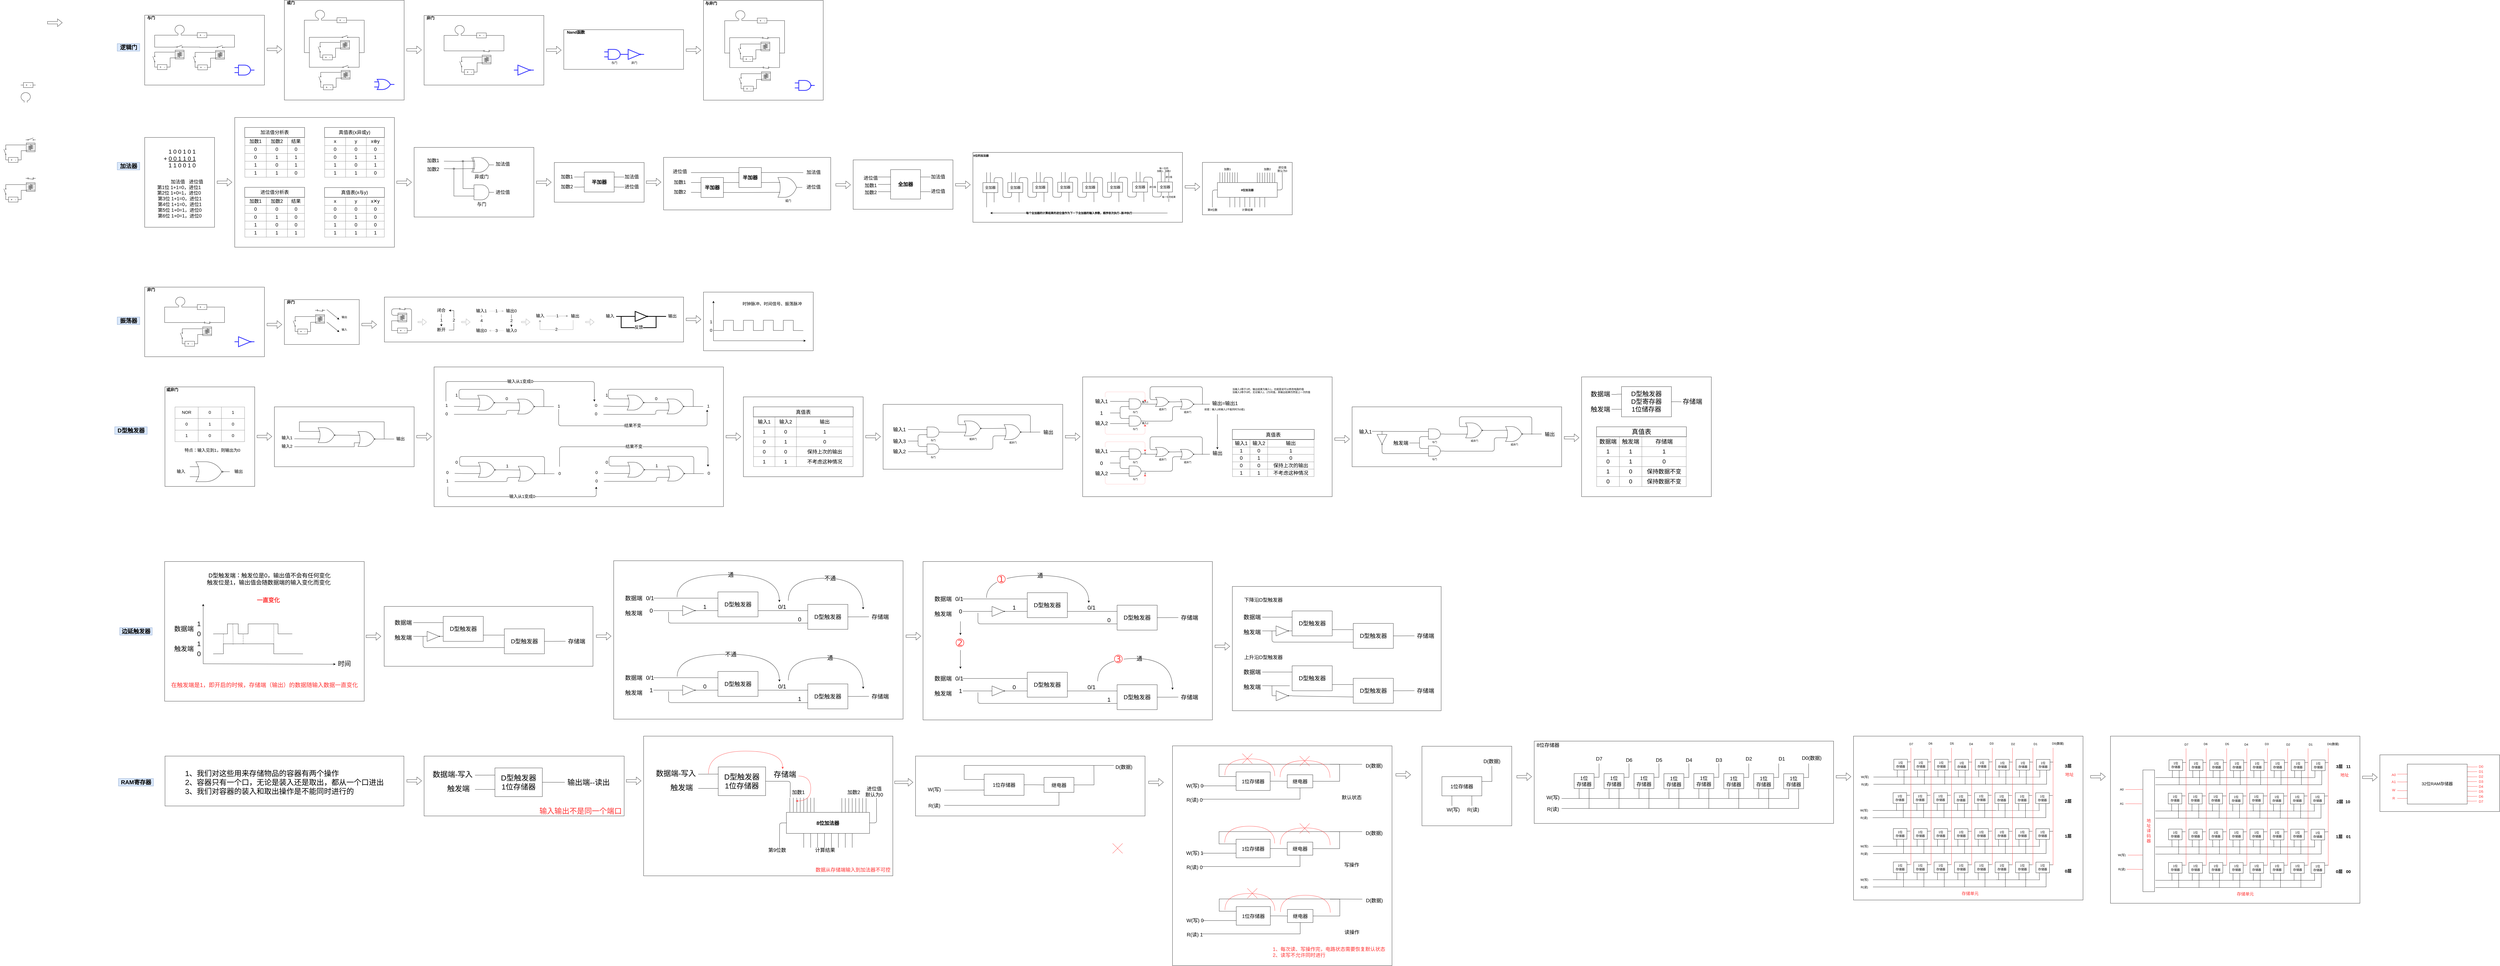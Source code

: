 <mxfile version="12.4.8" type="github">
  <diagram id="_mbeJhWYO9OrKyF545vx" name="Page-1">
    <mxGraphModel dx="1177" dy="604" grid="1" gridSize="10" guides="1" tooltips="1" connect="1" arrows="1" fold="1" page="1" pageScale="1" pageWidth="827" pageHeight="1169" math="0" shadow="0">
      <root>
        <mxCell id="0"/>
        <mxCell id="1" parent="0"/>
        <mxCell id="wtRjHfEzPxuqXv_TNVYW-1240" value="" style="rounded=0;whiteSpace=wrap;html=1;strokeColor=#000000;strokeWidth=1;fillColor=none;fontSize=20;fontColor=#000000;align=center;" vertex="1" parent="1">
          <mxGeometry x="6530" y="3060" width="1200" height="330" as="geometry"/>
        </mxCell>
        <mxCell id="wtRjHfEzPxuqXv_TNVYW-1098" value="" style="rounded=0;whiteSpace=wrap;html=1;strokeColor=#000000;strokeWidth=1;fillColor=none;fontSize=20;fontColor=#FF3333;align=center;" vertex="1" parent="1">
          <mxGeometry x="2960" y="3040" width="999" height="560" as="geometry"/>
        </mxCell>
        <mxCell id="wtRjHfEzPxuqXv_TNVYW-1051" value="" style="rounded=0;whiteSpace=wrap;html=1;strokeColor=#000000;strokeWidth=1;fillColor=none;fontSize=30;fontColor=#000000;align=center;" vertex="1" parent="1">
          <mxGeometry x="2080" y="3120" width="802" height="240" as="geometry"/>
        </mxCell>
        <mxCell id="wtRjHfEzPxuqXv_TNVYW-1040" value="" style="rounded=0;whiteSpace=wrap;html=1;strokeColor=#000000;strokeWidth=1;fillColor=none;fontSize=30;fontColor=#000000;align=left;" vertex="1" parent="1">
          <mxGeometry x="1041.5" y="3120" width="957.5" height="200" as="geometry"/>
        </mxCell>
        <mxCell id="wtRjHfEzPxuqXv_TNVYW-961" value="" style="rounded=0;whiteSpace=wrap;html=1;strokeColor=#000000;strokeWidth=1;fillColor=none;fontSize=23;fontColor=#000000;align=center;" vertex="1" parent="1">
          <mxGeometry x="4080" y="2340" width="1160" height="635" as="geometry"/>
        </mxCell>
        <mxCell id="wtRjHfEzPxuqXv_TNVYW-748" value="" style="whiteSpace=wrap;html=1;strokeColor=#000000;fillColor=none;" vertex="1" parent="1">
          <mxGeometry x="3360" y="1680" width="480" height="320" as="geometry"/>
        </mxCell>
        <mxCell id="wtRjHfEzPxuqXv_TNVYW-176" value="" style="whiteSpace=wrap;html=1;strokeColor=#000000;fillColor=none;" vertex="1" parent="1">
          <mxGeometry x="3200" y="90.5" width="480" height="400" as="geometry"/>
        </mxCell>
        <mxCell id="wtRjHfEzPxuqXv_TNVYW-285" value="" style="whiteSpace=wrap;html=1;strokeColor=#000000;fillColor=none;" vertex="1" parent="1">
          <mxGeometry x="2040" y="680" width="480" height="279" as="geometry"/>
        </mxCell>
        <mxCell id="wtRjHfEzPxuqXv_TNVYW-70" value="" style="whiteSpace=wrap;html=1;strokeColor=#000000;fillColor=none;" vertex="1" parent="1">
          <mxGeometry x="960" y="150" width="480" height="280" as="geometry"/>
        </mxCell>
        <mxCell id="wtRjHfEzPxuqXv_TNVYW-39" style="edgeStyle=orthogonalEdgeStyle;rounded=0;orthogonalLoop=1;jettySize=auto;html=1;exitX=0.658;exitY=1;exitDx=0;exitDy=0;exitPerimeter=0;entryX=0;entryY=0.5;entryDx=0;entryDy=0;entryPerimeter=0;endArrow=none;endFill=0;" edge="1" parent="1" source="wtRjHfEzPxuqXv_TNVYW-27" target="wtRjHfEzPxuqXv_TNVYW-37">
          <mxGeometry relative="1" as="geometry">
            <Array as="points">
              <mxPoint x="1130" y="230"/>
              <mxPoint x="1130" y="230"/>
            </Array>
          </mxGeometry>
        </mxCell>
        <mxCell id="wtRjHfEzPxuqXv_TNVYW-41" style="edgeStyle=orthogonalEdgeStyle;rounded=0;orthogonalLoop=1;jettySize=auto;html=1;exitX=0.342;exitY=1;exitDx=0;exitDy=0;exitPerimeter=0;entryX=0;entryY=0.84;entryDx=0;entryDy=0;entryPerimeter=0;endArrow=none;endFill=0;" edge="1" parent="1" source="wtRjHfEzPxuqXv_TNVYW-27">
          <mxGeometry relative="1" as="geometry">
            <mxPoint x="1080" y="278" as="targetPoint"/>
            <Array as="points">
              <mxPoint x="1000" y="230"/>
              <mxPoint x="1000" y="278"/>
            </Array>
          </mxGeometry>
        </mxCell>
        <mxCell id="wtRjHfEzPxuqXv_TNVYW-27" value="" style="verticalLabelPosition=bottom;shadow=0;dashed=0;align=center;html=1;verticalAlign=top;shape=mxgraph.electrical.radio.loop_antenna;strokeColor=#000000;" vertex="1" parent="1">
          <mxGeometry x="1080" y="190" width="40" height="40" as="geometry"/>
        </mxCell>
        <mxCell id="wtRjHfEzPxuqXv_TNVYW-35" value="" style="pointerEvents=1;verticalLabelPosition=bottom;shadow=0;dashed=0;align=center;html=1;verticalAlign=top;shape=mxgraph.electrical.resistors.resistor_1;strokeColor=#000000;" vertex="1" parent="1">
          <mxGeometry x="463" y="420" width="60" height="20" as="geometry"/>
        </mxCell>
        <mxCell id="wtRjHfEzPxuqXv_TNVYW-36" value="+&amp;nbsp; &amp;nbsp;-" style="text;html=1;resizable=0;autosize=1;align=center;verticalAlign=middle;points=[];fillColor=none;strokeColor=none;rounded=0;" vertex="1" parent="1">
          <mxGeometry x="473" y="420" width="40" height="20" as="geometry"/>
        </mxCell>
        <mxCell id="wtRjHfEzPxuqXv_TNVYW-40" style="edgeStyle=orthogonalEdgeStyle;rounded=0;orthogonalLoop=1;jettySize=auto;html=1;exitX=1;exitY=0.5;exitDx=0;exitDy=0;exitPerimeter=0;endArrow=none;endFill=0;entryX=1;entryY=0.84;entryDx=0;entryDy=0;entryPerimeter=0;" edge="1" parent="1" source="wtRjHfEzPxuqXv_TNVYW-37">
          <mxGeometry relative="1" as="geometry">
            <mxPoint x="1280" y="278" as="targetPoint"/>
            <Array as="points">
              <mxPoint x="1320" y="230"/>
              <mxPoint x="1320" y="278"/>
            </Array>
          </mxGeometry>
        </mxCell>
        <mxCell id="wtRjHfEzPxuqXv_TNVYW-37" value="" style="pointerEvents=1;verticalLabelPosition=bottom;shadow=0;dashed=0;align=center;html=1;verticalAlign=top;shape=mxgraph.electrical.resistors.resistor_1;strokeColor=#000000;" vertex="1" parent="1">
          <mxGeometry x="1160" y="220" width="60" height="20" as="geometry"/>
        </mxCell>
        <mxCell id="wtRjHfEzPxuqXv_TNVYW-38" value="+&amp;nbsp; &amp;nbsp;-" style="text;html=1;resizable=0;autosize=1;align=center;verticalAlign=middle;points=[];fillColor=none;strokeColor=none;rounded=0;" vertex="1" parent="1">
          <mxGeometry x="1170" y="220" width="40" height="20" as="geometry"/>
        </mxCell>
        <mxCell id="wtRjHfEzPxuqXv_TNVYW-47" value="" style="group" vertex="1" connectable="0" parent="1">
          <mxGeometry x="977" y="269" width="143" height="98" as="geometry"/>
        </mxCell>
        <mxCell id="wtRjHfEzPxuqXv_TNVYW-48" value="" style="group" vertex="1" connectable="0" parent="wtRjHfEzPxuqXv_TNVYW-47">
          <mxGeometry y="1" width="143" height="98" as="geometry"/>
        </mxCell>
        <mxCell id="wtRjHfEzPxuqXv_TNVYW-49" value="" style="shape=mxgraph.pid.heat_exchangers.heat_exchanger_(coil_tubes);html=1;align=center;verticalLabelPosition=bottom;verticalAlign=top;dashed=0;rotation=90;" vertex="1" parent="wtRjHfEzPxuqXv_TNVYW-48">
          <mxGeometry x="105.5" y="20" width="35" height="35.63" as="geometry"/>
        </mxCell>
        <mxCell id="wtRjHfEzPxuqXv_TNVYW-50" value="" style="pointerEvents=1;verticalLabelPosition=bottom;shadow=0;dashed=0;align=center;html=1;verticalAlign=top;shape=mxgraph.electrical.electro-mechanical.simple_switch;" vertex="1" parent="wtRjHfEzPxuqXv_TNVYW-48">
          <mxGeometry x="103" width="40" height="9" as="geometry"/>
        </mxCell>
        <mxCell id="wtRjHfEzPxuqXv_TNVYW-51" style="edgeStyle=orthogonalEdgeStyle;rounded=0;orthogonalLoop=1;jettySize=auto;html=1;exitX=1;exitY=0.5;exitDx=0;exitDy=0;exitPerimeter=0;entryX=0.93;entryY=1;entryDx=0;entryDy=0;entryPerimeter=0;endArrow=none;endFill=0;" edge="1" parent="wtRjHfEzPxuqXv_TNVYW-48" source="wtRjHfEzPxuqXv_TNVYW-52" target="wtRjHfEzPxuqXv_TNVYW-49">
          <mxGeometry relative="1" as="geometry">
            <Array as="points">
              <mxPoint x="85" y="88"/>
              <mxPoint x="85" y="51"/>
              <mxPoint x="105" y="51"/>
            </Array>
          </mxGeometry>
        </mxCell>
        <mxCell id="wtRjHfEzPxuqXv_TNVYW-52" value="" style="pointerEvents=1;verticalLabelPosition=bottom;shadow=0;dashed=0;align=center;html=1;verticalAlign=top;shape=mxgraph.electrical.resistors.resistor_1;strokeColor=#000000;" vertex="1" parent="wtRjHfEzPxuqXv_TNVYW-48">
          <mxGeometry x="23" y="78" width="60" height="20" as="geometry"/>
        </mxCell>
        <mxCell id="wtRjHfEzPxuqXv_TNVYW-53" value="+&amp;nbsp; &amp;nbsp;-" style="text;html=1;resizable=0;autosize=1;align=center;verticalAlign=middle;points=[];fillColor=none;strokeColor=none;rounded=0;" vertex="1" parent="wtRjHfEzPxuqXv_TNVYW-48">
          <mxGeometry x="33" y="78" width="40" height="20" as="geometry"/>
        </mxCell>
        <mxCell id="wtRjHfEzPxuqXv_TNVYW-54" style="edgeStyle=orthogonalEdgeStyle;rounded=0;orthogonalLoop=1;jettySize=auto;html=1;exitX=1;exitY=0.84;exitDx=0;exitDy=0;exitPerimeter=0;endArrow=none;endFill=0;" edge="1" parent="wtRjHfEzPxuqXv_TNVYW-48" source="wtRjHfEzPxuqXv_TNVYW-55">
          <mxGeometry relative="1" as="geometry">
            <mxPoint x="103" y="28" as="targetPoint"/>
            <Array as="points">
              <mxPoint x="23" y="28"/>
            </Array>
          </mxGeometry>
        </mxCell>
        <mxCell id="wtRjHfEzPxuqXv_TNVYW-55" value="" style="pointerEvents=1;verticalLabelPosition=bottom;shadow=0;dashed=0;align=center;html=1;verticalAlign=top;shape=mxgraph.electrical.electro-mechanical.simple_switch;rotation=-90;" vertex="1" parent="wtRjHfEzPxuqXv_TNVYW-48">
          <mxGeometry y="51" width="40" height="9" as="geometry"/>
        </mxCell>
        <mxCell id="wtRjHfEzPxuqXv_TNVYW-56" style="edgeStyle=orthogonalEdgeStyle;rounded=0;orthogonalLoop=1;jettySize=auto;html=1;exitX=0;exitY=0.5;exitDx=0;exitDy=0;exitPerimeter=0;entryX=0;entryY=0.84;entryDx=0;entryDy=0;entryPerimeter=0;endArrow=none;endFill=0;" edge="1" parent="wtRjHfEzPxuqXv_TNVYW-48" source="wtRjHfEzPxuqXv_TNVYW-52" target="wtRjHfEzPxuqXv_TNVYW-55">
          <mxGeometry relative="1" as="geometry"/>
        </mxCell>
        <mxCell id="wtRjHfEzPxuqXv_TNVYW-57" value="" style="group" vertex="1" connectable="0" parent="1">
          <mxGeometry x="1139" y="270" width="143" height="98" as="geometry"/>
        </mxCell>
        <mxCell id="wtRjHfEzPxuqXv_TNVYW-58" value="" style="group" vertex="1" connectable="0" parent="wtRjHfEzPxuqXv_TNVYW-57">
          <mxGeometry y="1" width="143" height="98" as="geometry"/>
        </mxCell>
        <mxCell id="wtRjHfEzPxuqXv_TNVYW-59" value="" style="shape=mxgraph.pid.heat_exchangers.heat_exchanger_(coil_tubes);html=1;align=center;verticalLabelPosition=bottom;verticalAlign=top;dashed=0;rotation=90;" vertex="1" parent="wtRjHfEzPxuqXv_TNVYW-58">
          <mxGeometry x="105.5" y="20" width="35" height="35.63" as="geometry"/>
        </mxCell>
        <mxCell id="wtRjHfEzPxuqXv_TNVYW-60" value="" style="pointerEvents=1;verticalLabelPosition=bottom;shadow=0;dashed=0;align=center;html=1;verticalAlign=top;shape=mxgraph.electrical.electro-mechanical.simple_switch;" vertex="1" parent="wtRjHfEzPxuqXv_TNVYW-58">
          <mxGeometry x="103" width="40" height="9" as="geometry"/>
        </mxCell>
        <mxCell id="wtRjHfEzPxuqXv_TNVYW-61" style="edgeStyle=orthogonalEdgeStyle;rounded=0;orthogonalLoop=1;jettySize=auto;html=1;exitX=1;exitY=0.5;exitDx=0;exitDy=0;exitPerimeter=0;entryX=0.93;entryY=1;entryDx=0;entryDy=0;entryPerimeter=0;endArrow=none;endFill=0;" edge="1" parent="wtRjHfEzPxuqXv_TNVYW-58" source="wtRjHfEzPxuqXv_TNVYW-62" target="wtRjHfEzPxuqXv_TNVYW-59">
          <mxGeometry relative="1" as="geometry">
            <Array as="points">
              <mxPoint x="85" y="88"/>
              <mxPoint x="85" y="51"/>
              <mxPoint x="105" y="51"/>
            </Array>
          </mxGeometry>
        </mxCell>
        <mxCell id="wtRjHfEzPxuqXv_TNVYW-62" value="" style="pointerEvents=1;verticalLabelPosition=bottom;shadow=0;dashed=0;align=center;html=1;verticalAlign=top;shape=mxgraph.electrical.resistors.resistor_1;strokeColor=#000000;" vertex="1" parent="wtRjHfEzPxuqXv_TNVYW-58">
          <mxGeometry x="23" y="78" width="60" height="20" as="geometry"/>
        </mxCell>
        <mxCell id="wtRjHfEzPxuqXv_TNVYW-63" value="+&amp;nbsp; &amp;nbsp;-" style="text;html=1;resizable=0;autosize=1;align=center;verticalAlign=middle;points=[];fillColor=none;strokeColor=none;rounded=0;" vertex="1" parent="wtRjHfEzPxuqXv_TNVYW-58">
          <mxGeometry x="33" y="78" width="40" height="20" as="geometry"/>
        </mxCell>
        <mxCell id="wtRjHfEzPxuqXv_TNVYW-64" style="edgeStyle=orthogonalEdgeStyle;rounded=0;orthogonalLoop=1;jettySize=auto;html=1;exitX=1;exitY=0.84;exitDx=0;exitDy=0;exitPerimeter=0;endArrow=none;endFill=0;" edge="1" parent="wtRjHfEzPxuqXv_TNVYW-58" source="wtRjHfEzPxuqXv_TNVYW-65">
          <mxGeometry relative="1" as="geometry">
            <mxPoint x="103" y="28" as="targetPoint"/>
            <Array as="points">
              <mxPoint x="23" y="28"/>
            </Array>
          </mxGeometry>
        </mxCell>
        <mxCell id="wtRjHfEzPxuqXv_TNVYW-65" value="" style="pointerEvents=1;verticalLabelPosition=bottom;shadow=0;dashed=0;align=center;html=1;verticalAlign=top;shape=mxgraph.electrical.electro-mechanical.simple_switch;rotation=-90;" vertex="1" parent="wtRjHfEzPxuqXv_TNVYW-58">
          <mxGeometry y="51" width="40" height="9" as="geometry"/>
        </mxCell>
        <mxCell id="wtRjHfEzPxuqXv_TNVYW-66" style="edgeStyle=orthogonalEdgeStyle;rounded=0;orthogonalLoop=1;jettySize=auto;html=1;exitX=0;exitY=0.5;exitDx=0;exitDy=0;exitPerimeter=0;entryX=0;entryY=0.84;entryDx=0;entryDy=0;entryPerimeter=0;endArrow=none;endFill=0;" edge="1" parent="wtRjHfEzPxuqXv_TNVYW-58" source="wtRjHfEzPxuqXv_TNVYW-62" target="wtRjHfEzPxuqXv_TNVYW-65">
          <mxGeometry relative="1" as="geometry"/>
        </mxCell>
        <mxCell id="wtRjHfEzPxuqXv_TNVYW-67" style="edgeStyle=orthogonalEdgeStyle;rounded=0;orthogonalLoop=1;jettySize=auto;html=1;exitX=1;exitY=0.84;exitDx=0;exitDy=0;exitPerimeter=0;entryX=0;entryY=0.84;entryDx=0;entryDy=0;entryPerimeter=0;endArrow=none;endFill=0;" edge="1" parent="1" source="wtRjHfEzPxuqXv_TNVYW-50" target="wtRjHfEzPxuqXv_TNVYW-60">
          <mxGeometry relative="1" as="geometry">
            <Array as="points">
              <mxPoint x="1181" y="278"/>
            </Array>
          </mxGeometry>
        </mxCell>
        <mxCell id="wtRjHfEzPxuqXv_TNVYW-68" value="" style="verticalLabelPosition=bottom;shadow=0;dashed=0;align=center;html=1;verticalAlign=top;shape=mxgraph.electrical.radio.loop_antenna;strokeColor=#000000;" vertex="1" parent="1">
          <mxGeometry x="463" y="460" width="40" height="40" as="geometry"/>
        </mxCell>
        <mxCell id="wtRjHfEzPxuqXv_TNVYW-71" value="&lt;b&gt;&lt;font style=&quot;font-size: 16px&quot;&gt;与门&lt;/font&gt;&lt;/b&gt;" style="text;html=1;resizable=0;autosize=1;align=center;verticalAlign=middle;points=[];fillColor=none;strokeColor=none;rounded=0;" vertex="1" parent="1">
          <mxGeometry x="960" y="150" width="50" height="20" as="geometry"/>
        </mxCell>
        <mxCell id="wtRjHfEzPxuqXv_TNVYW-72" value="" style="whiteSpace=wrap;html=1;strokeColor=#000000;fillColor=none;" vertex="1" parent="1">
          <mxGeometry x="1520" y="90.0" width="480" height="400" as="geometry"/>
        </mxCell>
        <mxCell id="wtRjHfEzPxuqXv_TNVYW-73" style="edgeStyle=orthogonalEdgeStyle;rounded=0;orthogonalLoop=1;jettySize=auto;html=1;exitX=0.658;exitY=1;exitDx=0;exitDy=0;exitPerimeter=0;entryX=0;entryY=0.5;entryDx=0;entryDy=0;entryPerimeter=0;endArrow=none;endFill=0;" edge="1" parent="1" source="wtRjHfEzPxuqXv_TNVYW-75" target="wtRjHfEzPxuqXv_TNVYW-77">
          <mxGeometry relative="1" as="geometry">
            <Array as="points">
              <mxPoint x="1690" y="170"/>
              <mxPoint x="1690" y="170"/>
            </Array>
          </mxGeometry>
        </mxCell>
        <mxCell id="wtRjHfEzPxuqXv_TNVYW-105" style="edgeStyle=orthogonalEdgeStyle;rounded=0;orthogonalLoop=1;jettySize=auto;html=1;exitX=0.342;exitY=1;exitDx=0;exitDy=0;exitPerimeter=0;endArrow=none;endFill=0;" edge="1" parent="1" source="wtRjHfEzPxuqXv_TNVYW-75">
          <mxGeometry relative="1" as="geometry">
            <mxPoint x="1620" y="300" as="targetPoint"/>
            <Array as="points">
              <mxPoint x="1600" y="170"/>
              <mxPoint x="1600" y="300"/>
            </Array>
          </mxGeometry>
        </mxCell>
        <mxCell id="wtRjHfEzPxuqXv_TNVYW-75" value="" style="verticalLabelPosition=bottom;shadow=0;dashed=0;align=center;html=1;verticalAlign=top;shape=mxgraph.electrical.radio.loop_antenna;strokeColor=#000000;" vertex="1" parent="1">
          <mxGeometry x="1642.5" y="130" width="40" height="40" as="geometry"/>
        </mxCell>
        <mxCell id="wtRjHfEzPxuqXv_TNVYW-102" style="edgeStyle=orthogonalEdgeStyle;rounded=0;orthogonalLoop=1;jettySize=auto;html=1;exitX=1;exitY=0.5;exitDx=0;exitDy=0;exitPerimeter=0;endArrow=none;endFill=0;" edge="1" parent="1" source="wtRjHfEzPxuqXv_TNVYW-77">
          <mxGeometry relative="1" as="geometry">
            <mxPoint x="1820" y="300" as="targetPoint"/>
            <Array as="points">
              <mxPoint x="1840" y="170"/>
              <mxPoint x="1840" y="300"/>
            </Array>
          </mxGeometry>
        </mxCell>
        <mxCell id="wtRjHfEzPxuqXv_TNVYW-77" value="" style="pointerEvents=1;verticalLabelPosition=bottom;shadow=0;dashed=0;align=center;html=1;verticalAlign=top;shape=mxgraph.electrical.resistors.resistor_1;strokeColor=#000000;" vertex="1" parent="1">
          <mxGeometry x="1720" y="160" width="60" height="20" as="geometry"/>
        </mxCell>
        <mxCell id="wtRjHfEzPxuqXv_TNVYW-78" value="+&amp;nbsp; &amp;nbsp;-" style="text;html=1;resizable=0;autosize=1;align=center;verticalAlign=middle;points=[];fillColor=none;strokeColor=none;rounded=0;" vertex="1" parent="1">
          <mxGeometry x="1730" y="160" width="40" height="20" as="geometry"/>
        </mxCell>
        <mxCell id="wtRjHfEzPxuqXv_TNVYW-79" value="" style="group" vertex="1" connectable="0" parent="1">
          <mxGeometry x="1640" y="230" width="143" height="98" as="geometry"/>
        </mxCell>
        <mxCell id="wtRjHfEzPxuqXv_TNVYW-80" value="" style="group" vertex="1" connectable="0" parent="wtRjHfEzPxuqXv_TNVYW-79">
          <mxGeometry y="1" width="143" height="98" as="geometry"/>
        </mxCell>
        <mxCell id="wtRjHfEzPxuqXv_TNVYW-81" value="" style="shape=mxgraph.pid.heat_exchangers.heat_exchanger_(coil_tubes);html=1;align=center;verticalLabelPosition=bottom;verticalAlign=top;dashed=0;rotation=90;" vertex="1" parent="wtRjHfEzPxuqXv_TNVYW-80">
          <mxGeometry x="105.5" y="20" width="35" height="35.63" as="geometry"/>
        </mxCell>
        <mxCell id="wtRjHfEzPxuqXv_TNVYW-82" value="" style="pointerEvents=1;verticalLabelPosition=bottom;shadow=0;dashed=0;align=center;html=1;verticalAlign=top;shape=mxgraph.electrical.electro-mechanical.simple_switch;" vertex="1" parent="wtRjHfEzPxuqXv_TNVYW-80">
          <mxGeometry x="103" width="40" height="9" as="geometry"/>
        </mxCell>
        <mxCell id="wtRjHfEzPxuqXv_TNVYW-83" style="edgeStyle=orthogonalEdgeStyle;rounded=0;orthogonalLoop=1;jettySize=auto;html=1;exitX=1;exitY=0.5;exitDx=0;exitDy=0;exitPerimeter=0;entryX=0.93;entryY=1;entryDx=0;entryDy=0;entryPerimeter=0;endArrow=none;endFill=0;" edge="1" parent="wtRjHfEzPxuqXv_TNVYW-80" source="wtRjHfEzPxuqXv_TNVYW-84" target="wtRjHfEzPxuqXv_TNVYW-81">
          <mxGeometry relative="1" as="geometry">
            <Array as="points">
              <mxPoint x="85" y="88"/>
              <mxPoint x="85" y="51"/>
              <mxPoint x="105" y="51"/>
            </Array>
          </mxGeometry>
        </mxCell>
        <mxCell id="wtRjHfEzPxuqXv_TNVYW-84" value="" style="pointerEvents=1;verticalLabelPosition=bottom;shadow=0;dashed=0;align=center;html=1;verticalAlign=top;shape=mxgraph.electrical.resistors.resistor_1;strokeColor=#000000;" vertex="1" parent="wtRjHfEzPxuqXv_TNVYW-80">
          <mxGeometry x="23" y="78" width="60" height="20" as="geometry"/>
        </mxCell>
        <mxCell id="wtRjHfEzPxuqXv_TNVYW-85" value="+&amp;nbsp; &amp;nbsp;-" style="text;html=1;resizable=0;autosize=1;align=center;verticalAlign=middle;points=[];fillColor=none;strokeColor=none;rounded=0;" vertex="1" parent="wtRjHfEzPxuqXv_TNVYW-80">
          <mxGeometry x="33" y="78" width="40" height="20" as="geometry"/>
        </mxCell>
        <mxCell id="wtRjHfEzPxuqXv_TNVYW-86" style="edgeStyle=orthogonalEdgeStyle;rounded=0;orthogonalLoop=1;jettySize=auto;html=1;exitX=1;exitY=0.84;exitDx=0;exitDy=0;exitPerimeter=0;endArrow=none;endFill=0;" edge="1" parent="wtRjHfEzPxuqXv_TNVYW-80" source="wtRjHfEzPxuqXv_TNVYW-87">
          <mxGeometry relative="1" as="geometry">
            <mxPoint x="103" y="28" as="targetPoint"/>
            <Array as="points">
              <mxPoint x="23" y="28"/>
            </Array>
          </mxGeometry>
        </mxCell>
        <mxCell id="wtRjHfEzPxuqXv_TNVYW-87" value="" style="pointerEvents=1;verticalLabelPosition=bottom;shadow=0;dashed=0;align=center;html=1;verticalAlign=top;shape=mxgraph.electrical.electro-mechanical.simple_switch;rotation=-90;" vertex="1" parent="wtRjHfEzPxuqXv_TNVYW-80">
          <mxGeometry y="51" width="40" height="9" as="geometry"/>
        </mxCell>
        <mxCell id="wtRjHfEzPxuqXv_TNVYW-88" style="edgeStyle=orthogonalEdgeStyle;rounded=0;orthogonalLoop=1;jettySize=auto;html=1;exitX=0;exitY=0.5;exitDx=0;exitDy=0;exitPerimeter=0;entryX=0;entryY=0.84;entryDx=0;entryDy=0;entryPerimeter=0;endArrow=none;endFill=0;" edge="1" parent="wtRjHfEzPxuqXv_TNVYW-80" source="wtRjHfEzPxuqXv_TNVYW-84" target="wtRjHfEzPxuqXv_TNVYW-87">
          <mxGeometry relative="1" as="geometry"/>
        </mxCell>
        <mxCell id="wtRjHfEzPxuqXv_TNVYW-89" value="" style="group" vertex="1" connectable="0" parent="1">
          <mxGeometry x="1642.5" y="350" width="143" height="98" as="geometry"/>
        </mxCell>
        <mxCell id="wtRjHfEzPxuqXv_TNVYW-90" value="" style="group" vertex="1" connectable="0" parent="wtRjHfEzPxuqXv_TNVYW-89">
          <mxGeometry y="1" width="143" height="98" as="geometry"/>
        </mxCell>
        <mxCell id="wtRjHfEzPxuqXv_TNVYW-91" value="" style="shape=mxgraph.pid.heat_exchangers.heat_exchanger_(coil_tubes);html=1;align=center;verticalLabelPosition=bottom;verticalAlign=top;dashed=0;rotation=90;" vertex="1" parent="wtRjHfEzPxuqXv_TNVYW-90">
          <mxGeometry x="105.5" y="20" width="35" height="35.63" as="geometry"/>
        </mxCell>
        <mxCell id="wtRjHfEzPxuqXv_TNVYW-92" value="" style="pointerEvents=1;verticalLabelPosition=bottom;shadow=0;dashed=0;align=center;html=1;verticalAlign=top;shape=mxgraph.electrical.electro-mechanical.simple_switch;" vertex="1" parent="wtRjHfEzPxuqXv_TNVYW-90">
          <mxGeometry x="103" width="40" height="9" as="geometry"/>
        </mxCell>
        <mxCell id="wtRjHfEzPxuqXv_TNVYW-93" style="edgeStyle=orthogonalEdgeStyle;rounded=0;orthogonalLoop=1;jettySize=auto;html=1;exitX=1;exitY=0.5;exitDx=0;exitDy=0;exitPerimeter=0;entryX=0.93;entryY=1;entryDx=0;entryDy=0;entryPerimeter=0;endArrow=none;endFill=0;" edge="1" parent="wtRjHfEzPxuqXv_TNVYW-90" source="wtRjHfEzPxuqXv_TNVYW-94" target="wtRjHfEzPxuqXv_TNVYW-91">
          <mxGeometry relative="1" as="geometry">
            <Array as="points">
              <mxPoint x="85" y="88"/>
              <mxPoint x="85" y="51"/>
              <mxPoint x="105" y="51"/>
            </Array>
          </mxGeometry>
        </mxCell>
        <mxCell id="wtRjHfEzPxuqXv_TNVYW-94" value="" style="pointerEvents=1;verticalLabelPosition=bottom;shadow=0;dashed=0;align=center;html=1;verticalAlign=top;shape=mxgraph.electrical.resistors.resistor_1;strokeColor=#000000;" vertex="1" parent="wtRjHfEzPxuqXv_TNVYW-90">
          <mxGeometry x="23" y="78" width="60" height="20" as="geometry"/>
        </mxCell>
        <mxCell id="wtRjHfEzPxuqXv_TNVYW-95" value="+&amp;nbsp; &amp;nbsp;-" style="text;html=1;resizable=0;autosize=1;align=center;verticalAlign=middle;points=[];fillColor=none;strokeColor=none;rounded=0;" vertex="1" parent="wtRjHfEzPxuqXv_TNVYW-90">
          <mxGeometry x="33" y="78" width="40" height="20" as="geometry"/>
        </mxCell>
        <mxCell id="wtRjHfEzPxuqXv_TNVYW-96" style="edgeStyle=orthogonalEdgeStyle;rounded=0;orthogonalLoop=1;jettySize=auto;html=1;exitX=1;exitY=0.84;exitDx=0;exitDy=0;exitPerimeter=0;endArrow=none;endFill=0;" edge="1" parent="wtRjHfEzPxuqXv_TNVYW-90" source="wtRjHfEzPxuqXv_TNVYW-97">
          <mxGeometry relative="1" as="geometry">
            <mxPoint x="103" y="28" as="targetPoint"/>
            <Array as="points">
              <mxPoint x="23" y="28"/>
            </Array>
          </mxGeometry>
        </mxCell>
        <mxCell id="wtRjHfEzPxuqXv_TNVYW-97" value="" style="pointerEvents=1;verticalLabelPosition=bottom;shadow=0;dashed=0;align=center;html=1;verticalAlign=top;shape=mxgraph.electrical.electro-mechanical.simple_switch;rotation=-90;" vertex="1" parent="wtRjHfEzPxuqXv_TNVYW-90">
          <mxGeometry y="51" width="40" height="9" as="geometry"/>
        </mxCell>
        <mxCell id="wtRjHfEzPxuqXv_TNVYW-98" style="edgeStyle=orthogonalEdgeStyle;rounded=0;orthogonalLoop=1;jettySize=auto;html=1;exitX=0;exitY=0.5;exitDx=0;exitDy=0;exitPerimeter=0;entryX=0;entryY=0.84;entryDx=0;entryDy=0;entryPerimeter=0;endArrow=none;endFill=0;" edge="1" parent="wtRjHfEzPxuqXv_TNVYW-90" source="wtRjHfEzPxuqXv_TNVYW-94" target="wtRjHfEzPxuqXv_TNVYW-97">
          <mxGeometry relative="1" as="geometry"/>
        </mxCell>
        <mxCell id="wtRjHfEzPxuqXv_TNVYW-100" value="&lt;span style=&quot;font-size: 16px&quot;&gt;&lt;b&gt;或门&lt;/b&gt;&lt;/span&gt;" style="text;html=1;resizable=0;autosize=1;align=center;verticalAlign=middle;points=[];fillColor=none;strokeColor=none;rounded=0;" vertex="1" parent="1">
          <mxGeometry x="1520" y="90.0" width="50" height="20" as="geometry"/>
        </mxCell>
        <mxCell id="wtRjHfEzPxuqXv_TNVYW-103" style="edgeStyle=orthogonalEdgeStyle;rounded=0;orthogonalLoop=1;jettySize=auto;html=1;exitX=1;exitY=0.84;exitDx=0;exitDy=0;exitPerimeter=0;entryX=1;entryY=0.84;entryDx=0;entryDy=0;entryPerimeter=0;endArrow=none;endFill=0;" edge="1" parent="1" source="wtRjHfEzPxuqXv_TNVYW-82" target="wtRjHfEzPxuqXv_TNVYW-92">
          <mxGeometry relative="1" as="geometry">
            <Array as="points">
              <mxPoint x="1820" y="239"/>
              <mxPoint x="1820" y="359"/>
            </Array>
          </mxGeometry>
        </mxCell>
        <mxCell id="wtRjHfEzPxuqXv_TNVYW-104" style="edgeStyle=orthogonalEdgeStyle;rounded=0;orthogonalLoop=1;jettySize=auto;html=1;exitX=0;exitY=0.84;exitDx=0;exitDy=0;exitPerimeter=0;entryX=0;entryY=0.84;entryDx=0;entryDy=0;entryPerimeter=0;endArrow=none;endFill=0;" edge="1" parent="1" source="wtRjHfEzPxuqXv_TNVYW-82" target="wtRjHfEzPxuqXv_TNVYW-92">
          <mxGeometry relative="1" as="geometry">
            <Array as="points">
              <mxPoint x="1620" y="239"/>
              <mxPoint x="1620" y="359"/>
            </Array>
          </mxGeometry>
        </mxCell>
        <mxCell id="wtRjHfEzPxuqXv_TNVYW-109" value="" style="group" vertex="1" connectable="0" parent="1">
          <mxGeometry x="380" y="641" width="143" height="98" as="geometry"/>
        </mxCell>
        <mxCell id="wtRjHfEzPxuqXv_TNVYW-110" value="" style="group" vertex="1" connectable="0" parent="wtRjHfEzPxuqXv_TNVYW-109">
          <mxGeometry y="1" width="143" height="98" as="geometry"/>
        </mxCell>
        <mxCell id="wtRjHfEzPxuqXv_TNVYW-111" value="" style="shape=mxgraph.pid.heat_exchangers.heat_exchanger_(coil_tubes);html=1;align=center;verticalLabelPosition=bottom;verticalAlign=top;dashed=0;rotation=90;" vertex="1" parent="wtRjHfEzPxuqXv_TNVYW-110">
          <mxGeometry x="105.5" y="20" width="35" height="35.63" as="geometry"/>
        </mxCell>
        <mxCell id="wtRjHfEzPxuqXv_TNVYW-112" value="" style="pointerEvents=1;verticalLabelPosition=bottom;shadow=0;dashed=0;align=center;html=1;verticalAlign=top;shape=mxgraph.electrical.electro-mechanical.simple_switch;" vertex="1" parent="wtRjHfEzPxuqXv_TNVYW-110">
          <mxGeometry x="103" width="40" height="9" as="geometry"/>
        </mxCell>
        <mxCell id="wtRjHfEzPxuqXv_TNVYW-113" style="edgeStyle=orthogonalEdgeStyle;rounded=0;orthogonalLoop=1;jettySize=auto;html=1;exitX=1;exitY=0.5;exitDx=0;exitDy=0;exitPerimeter=0;entryX=0.93;entryY=1;entryDx=0;entryDy=0;entryPerimeter=0;endArrow=none;endFill=0;" edge="1" parent="wtRjHfEzPxuqXv_TNVYW-110" source="wtRjHfEzPxuqXv_TNVYW-114" target="wtRjHfEzPxuqXv_TNVYW-111">
          <mxGeometry relative="1" as="geometry">
            <Array as="points">
              <mxPoint x="85" y="88"/>
              <mxPoint x="85" y="51"/>
              <mxPoint x="105" y="51"/>
            </Array>
          </mxGeometry>
        </mxCell>
        <mxCell id="wtRjHfEzPxuqXv_TNVYW-114" value="" style="pointerEvents=1;verticalLabelPosition=bottom;shadow=0;dashed=0;align=center;html=1;verticalAlign=top;shape=mxgraph.electrical.resistors.resistor_1;strokeColor=#000000;" vertex="1" parent="wtRjHfEzPxuqXv_TNVYW-110">
          <mxGeometry x="23" y="78" width="60" height="20" as="geometry"/>
        </mxCell>
        <mxCell id="wtRjHfEzPxuqXv_TNVYW-115" value="+&amp;nbsp; &amp;nbsp;-" style="text;html=1;resizable=0;autosize=1;align=center;verticalAlign=middle;points=[];fillColor=none;strokeColor=none;rounded=0;" vertex="1" parent="wtRjHfEzPxuqXv_TNVYW-110">
          <mxGeometry x="33" y="78" width="40" height="20" as="geometry"/>
        </mxCell>
        <mxCell id="wtRjHfEzPxuqXv_TNVYW-116" style="edgeStyle=orthogonalEdgeStyle;rounded=0;orthogonalLoop=1;jettySize=auto;html=1;exitX=1;exitY=0.84;exitDx=0;exitDy=0;exitPerimeter=0;endArrow=none;endFill=0;" edge="1" parent="wtRjHfEzPxuqXv_TNVYW-110" source="wtRjHfEzPxuqXv_TNVYW-117">
          <mxGeometry relative="1" as="geometry">
            <mxPoint x="103" y="28" as="targetPoint"/>
            <Array as="points">
              <mxPoint x="23" y="28"/>
            </Array>
          </mxGeometry>
        </mxCell>
        <mxCell id="wtRjHfEzPxuqXv_TNVYW-117" value="" style="pointerEvents=1;verticalLabelPosition=bottom;shadow=0;dashed=0;align=center;html=1;verticalAlign=top;shape=mxgraph.electrical.electro-mechanical.simple_switch;rotation=-90;" vertex="1" parent="wtRjHfEzPxuqXv_TNVYW-110">
          <mxGeometry y="51" width="40" height="9" as="geometry"/>
        </mxCell>
        <mxCell id="wtRjHfEzPxuqXv_TNVYW-118" style="edgeStyle=orthogonalEdgeStyle;rounded=0;orthogonalLoop=1;jettySize=auto;html=1;exitX=0;exitY=0.5;exitDx=0;exitDy=0;exitPerimeter=0;entryX=0;entryY=0.84;entryDx=0;entryDy=0;entryPerimeter=0;endArrow=none;endFill=0;" edge="1" parent="wtRjHfEzPxuqXv_TNVYW-110" source="wtRjHfEzPxuqXv_TNVYW-114" target="wtRjHfEzPxuqXv_TNVYW-117">
          <mxGeometry relative="1" as="geometry"/>
        </mxCell>
        <mxCell id="wtRjHfEzPxuqXv_TNVYW-130" value="" style="whiteSpace=wrap;html=1;strokeColor=#000000;fillColor=none;" vertex="1" parent="1">
          <mxGeometry x="2080" y="151.0" width="480" height="279" as="geometry"/>
        </mxCell>
        <mxCell id="wtRjHfEzPxuqXv_TNVYW-131" style="edgeStyle=orthogonalEdgeStyle;rounded=0;orthogonalLoop=1;jettySize=auto;html=1;exitX=0.658;exitY=1;exitDx=0;exitDy=0;exitPerimeter=0;entryX=0;entryY=0.5;entryDx=0;entryDy=0;entryPerimeter=0;endArrow=none;endFill=0;" edge="1" parent="1" source="wtRjHfEzPxuqXv_TNVYW-133" target="wtRjHfEzPxuqXv_TNVYW-135">
          <mxGeometry relative="1" as="geometry">
            <Array as="points">
              <mxPoint x="2250" y="231.0"/>
              <mxPoint x="2250" y="231.0"/>
            </Array>
          </mxGeometry>
        </mxCell>
        <mxCell id="wtRjHfEzPxuqXv_TNVYW-132" style="edgeStyle=orthogonalEdgeStyle;rounded=0;orthogonalLoop=1;jettySize=auto;html=1;exitX=0.342;exitY=1;exitDx=0;exitDy=0;exitPerimeter=0;endArrow=none;endFill=0;entryX=0;entryY=0.43;entryDx=0;entryDy=0;entryPerimeter=0;" edge="1" parent="1" source="wtRjHfEzPxuqXv_TNVYW-133" target="wtRjHfEzPxuqXv_TNVYW-163">
          <mxGeometry relative="1" as="geometry">
            <mxPoint x="2179.667" y="361.167" as="targetPoint"/>
            <Array as="points">
              <mxPoint x="2160" y="231.0"/>
              <mxPoint x="2160" y="293.0"/>
            </Array>
          </mxGeometry>
        </mxCell>
        <mxCell id="wtRjHfEzPxuqXv_TNVYW-133" value="" style="verticalLabelPosition=bottom;shadow=0;dashed=0;align=center;html=1;verticalAlign=top;shape=mxgraph.electrical.radio.loop_antenna;strokeColor=#000000;" vertex="1" parent="1">
          <mxGeometry x="2202.5" y="191.0" width="40" height="40" as="geometry"/>
        </mxCell>
        <mxCell id="wtRjHfEzPxuqXv_TNVYW-134" style="edgeStyle=orthogonalEdgeStyle;rounded=0;orthogonalLoop=1;jettySize=auto;html=1;exitX=1;exitY=0.5;exitDx=0;exitDy=0;exitPerimeter=0;endArrow=none;endFill=0;entryX=1;entryY=0.43;entryDx=0;entryDy=0;entryPerimeter=0;" edge="1" parent="1" source="wtRjHfEzPxuqXv_TNVYW-135" target="wtRjHfEzPxuqXv_TNVYW-163">
          <mxGeometry relative="1" as="geometry">
            <mxPoint x="2379.667" y="361.167" as="targetPoint"/>
            <Array as="points">
              <mxPoint x="2400" y="231.0"/>
              <mxPoint x="2400" y="293.0"/>
            </Array>
          </mxGeometry>
        </mxCell>
        <mxCell id="wtRjHfEzPxuqXv_TNVYW-135" value="" style="pointerEvents=1;verticalLabelPosition=bottom;shadow=0;dashed=0;align=center;html=1;verticalAlign=top;shape=mxgraph.electrical.resistors.resistor_1;strokeColor=#000000;" vertex="1" parent="1">
          <mxGeometry x="2280" y="221.0" width="60" height="20" as="geometry"/>
        </mxCell>
        <mxCell id="wtRjHfEzPxuqXv_TNVYW-136" value="+&amp;nbsp; &amp;nbsp;-" style="text;html=1;resizable=0;autosize=1;align=center;verticalAlign=middle;points=[];fillColor=none;strokeColor=none;rounded=0;" vertex="1" parent="1">
          <mxGeometry x="2290" y="221.0" width="40" height="20" as="geometry"/>
        </mxCell>
        <mxCell id="wtRjHfEzPxuqXv_TNVYW-157" value="&lt;span style=&quot;font-size: 16px&quot;&gt;&lt;b&gt;非门&lt;/b&gt;&lt;/span&gt;" style="text;html=1;resizable=0;autosize=1;align=center;verticalAlign=middle;points=[];fillColor=none;strokeColor=none;rounded=0;" vertex="1" parent="1">
          <mxGeometry x="2080" y="151.0" width="50" height="20" as="geometry"/>
        </mxCell>
        <mxCell id="wtRjHfEzPxuqXv_TNVYW-160" value="" style="group" vertex="1" connectable="0" parent="1">
          <mxGeometry x="380" y="801" width="143" height="98" as="geometry"/>
        </mxCell>
        <mxCell id="wtRjHfEzPxuqXv_TNVYW-129" value="" style="group" vertex="1" connectable="0" parent="wtRjHfEzPxuqXv_TNVYW-160">
          <mxGeometry width="143" height="98" as="geometry"/>
        </mxCell>
        <mxCell id="wtRjHfEzPxuqXv_TNVYW-106" value="" style="pointerEvents=1;verticalLabelPosition=bottom;shadow=0;dashed=0;align=center;html=1;verticalAlign=top;shape=mxgraph.electrical.electro-mechanical.stay_put;strokeColor=#000000;fillColor=none;" vertex="1" parent="wtRjHfEzPxuqXv_TNVYW-129">
          <mxGeometry x="103" width="40" height="7" as="geometry"/>
        </mxCell>
        <mxCell id="wtRjHfEzPxuqXv_TNVYW-120" value="" style="group" vertex="1" connectable="0" parent="wtRjHfEzPxuqXv_TNVYW-129">
          <mxGeometry width="143" height="98" as="geometry"/>
        </mxCell>
        <mxCell id="wtRjHfEzPxuqXv_TNVYW-121" value="" style="shape=mxgraph.pid.heat_exchangers.heat_exchanger_(coil_tubes);html=1;align=center;verticalLabelPosition=bottom;verticalAlign=top;dashed=0;rotation=90;" vertex="1" parent="wtRjHfEzPxuqXv_TNVYW-120">
          <mxGeometry x="105.5" y="20" width="35" height="35.63" as="geometry"/>
        </mxCell>
        <mxCell id="wtRjHfEzPxuqXv_TNVYW-123" style="edgeStyle=orthogonalEdgeStyle;rounded=0;orthogonalLoop=1;jettySize=auto;html=1;exitX=1;exitY=0.5;exitDx=0;exitDy=0;exitPerimeter=0;entryX=0.93;entryY=1;entryDx=0;entryDy=0;entryPerimeter=0;endArrow=none;endFill=0;" edge="1" parent="wtRjHfEzPxuqXv_TNVYW-120" source="wtRjHfEzPxuqXv_TNVYW-124" target="wtRjHfEzPxuqXv_TNVYW-121">
          <mxGeometry relative="1" as="geometry">
            <Array as="points">
              <mxPoint x="85" y="88"/>
              <mxPoint x="85" y="51"/>
              <mxPoint x="105" y="51"/>
            </Array>
          </mxGeometry>
        </mxCell>
        <mxCell id="wtRjHfEzPxuqXv_TNVYW-124" value="" style="pointerEvents=1;verticalLabelPosition=bottom;shadow=0;dashed=0;align=center;html=1;verticalAlign=top;shape=mxgraph.electrical.resistors.resistor_1;strokeColor=#000000;" vertex="1" parent="wtRjHfEzPxuqXv_TNVYW-120">
          <mxGeometry x="23" y="78" width="60" height="20" as="geometry"/>
        </mxCell>
        <mxCell id="wtRjHfEzPxuqXv_TNVYW-125" value="+&amp;nbsp; &amp;nbsp;-" style="text;html=1;resizable=0;autosize=1;align=center;verticalAlign=middle;points=[];fillColor=none;strokeColor=none;rounded=0;" vertex="1" parent="wtRjHfEzPxuqXv_TNVYW-120">
          <mxGeometry x="33" y="78" width="40" height="20" as="geometry"/>
        </mxCell>
        <mxCell id="wtRjHfEzPxuqXv_TNVYW-126" style="edgeStyle=orthogonalEdgeStyle;rounded=0;orthogonalLoop=1;jettySize=auto;html=1;exitX=1;exitY=0.84;exitDx=0;exitDy=0;exitPerimeter=0;endArrow=none;endFill=0;" edge="1" parent="wtRjHfEzPxuqXv_TNVYW-120" source="wtRjHfEzPxuqXv_TNVYW-127">
          <mxGeometry relative="1" as="geometry">
            <mxPoint x="103" y="28" as="targetPoint"/>
            <Array as="points">
              <mxPoint x="23" y="28"/>
            </Array>
          </mxGeometry>
        </mxCell>
        <mxCell id="wtRjHfEzPxuqXv_TNVYW-127" value="" style="pointerEvents=1;verticalLabelPosition=bottom;shadow=0;dashed=0;align=center;html=1;verticalAlign=top;shape=mxgraph.electrical.electro-mechanical.simple_switch;rotation=-90;" vertex="1" parent="wtRjHfEzPxuqXv_TNVYW-120">
          <mxGeometry y="51" width="40" height="9" as="geometry"/>
        </mxCell>
        <mxCell id="wtRjHfEzPxuqXv_TNVYW-128" style="edgeStyle=orthogonalEdgeStyle;rounded=0;orthogonalLoop=1;jettySize=auto;html=1;exitX=0;exitY=0.5;exitDx=0;exitDy=0;exitPerimeter=0;entryX=0;entryY=0.84;entryDx=0;entryDy=0;entryPerimeter=0;endArrow=none;endFill=0;" edge="1" parent="wtRjHfEzPxuqXv_TNVYW-120" source="wtRjHfEzPxuqXv_TNVYW-124" target="wtRjHfEzPxuqXv_TNVYW-127">
          <mxGeometry relative="1" as="geometry"/>
        </mxCell>
        <mxCell id="wtRjHfEzPxuqXv_TNVYW-161" value="" style="group" vertex="1" connectable="0" parent="1">
          <mxGeometry x="2207.5" y="290.0" width="143" height="98" as="geometry"/>
        </mxCell>
        <mxCell id="wtRjHfEzPxuqXv_TNVYW-162" value="" style="group" vertex="1" connectable="0" parent="wtRjHfEzPxuqXv_TNVYW-161">
          <mxGeometry width="143" height="98" as="geometry"/>
        </mxCell>
        <mxCell id="wtRjHfEzPxuqXv_TNVYW-163" value="" style="pointerEvents=1;verticalLabelPosition=bottom;shadow=0;dashed=0;align=center;html=1;verticalAlign=top;shape=mxgraph.electrical.electro-mechanical.stay_put;strokeColor=#000000;fillColor=none;" vertex="1" parent="wtRjHfEzPxuqXv_TNVYW-162">
          <mxGeometry x="103" width="40" height="7" as="geometry"/>
        </mxCell>
        <mxCell id="wtRjHfEzPxuqXv_TNVYW-164" value="" style="group" vertex="1" connectable="0" parent="wtRjHfEzPxuqXv_TNVYW-162">
          <mxGeometry width="143" height="98" as="geometry"/>
        </mxCell>
        <mxCell id="wtRjHfEzPxuqXv_TNVYW-165" value="" style="shape=mxgraph.pid.heat_exchangers.heat_exchanger_(coil_tubes);html=1;align=center;verticalLabelPosition=bottom;verticalAlign=top;dashed=0;rotation=90;" vertex="1" parent="wtRjHfEzPxuqXv_TNVYW-164">
          <mxGeometry x="105.5" y="20" width="35" height="35.63" as="geometry"/>
        </mxCell>
        <mxCell id="wtRjHfEzPxuqXv_TNVYW-166" style="edgeStyle=orthogonalEdgeStyle;rounded=0;orthogonalLoop=1;jettySize=auto;html=1;exitX=1;exitY=0.5;exitDx=0;exitDy=0;exitPerimeter=0;entryX=0.93;entryY=1;entryDx=0;entryDy=0;entryPerimeter=0;endArrow=none;endFill=0;" edge="1" parent="wtRjHfEzPxuqXv_TNVYW-164" source="wtRjHfEzPxuqXv_TNVYW-167" target="wtRjHfEzPxuqXv_TNVYW-165">
          <mxGeometry relative="1" as="geometry">
            <Array as="points">
              <mxPoint x="85" y="88"/>
              <mxPoint x="85" y="51"/>
              <mxPoint x="105" y="51"/>
            </Array>
          </mxGeometry>
        </mxCell>
        <mxCell id="wtRjHfEzPxuqXv_TNVYW-167" value="" style="pointerEvents=1;verticalLabelPosition=bottom;shadow=0;dashed=0;align=center;html=1;verticalAlign=top;shape=mxgraph.electrical.resistors.resistor_1;strokeColor=#000000;" vertex="1" parent="wtRjHfEzPxuqXv_TNVYW-164">
          <mxGeometry x="23" y="78" width="60" height="20" as="geometry"/>
        </mxCell>
        <mxCell id="wtRjHfEzPxuqXv_TNVYW-168" value="+&amp;nbsp; &amp;nbsp;-" style="text;html=1;resizable=0;autosize=1;align=center;verticalAlign=middle;points=[];fillColor=none;strokeColor=none;rounded=0;" vertex="1" parent="wtRjHfEzPxuqXv_TNVYW-164">
          <mxGeometry x="33" y="78" width="40" height="20" as="geometry"/>
        </mxCell>
        <mxCell id="wtRjHfEzPxuqXv_TNVYW-169" style="edgeStyle=orthogonalEdgeStyle;rounded=0;orthogonalLoop=1;jettySize=auto;html=1;exitX=1;exitY=0.84;exitDx=0;exitDy=0;exitPerimeter=0;endArrow=none;endFill=0;" edge="1" parent="wtRjHfEzPxuqXv_TNVYW-164" source="wtRjHfEzPxuqXv_TNVYW-170">
          <mxGeometry relative="1" as="geometry">
            <mxPoint x="103" y="28" as="targetPoint"/>
            <Array as="points">
              <mxPoint x="23" y="28"/>
            </Array>
          </mxGeometry>
        </mxCell>
        <mxCell id="wtRjHfEzPxuqXv_TNVYW-170" value="" style="pointerEvents=1;verticalLabelPosition=bottom;shadow=0;dashed=0;align=center;html=1;verticalAlign=top;shape=mxgraph.electrical.electro-mechanical.simple_switch;rotation=-90;" vertex="1" parent="wtRjHfEzPxuqXv_TNVYW-164">
          <mxGeometry y="51" width="40" height="9" as="geometry"/>
        </mxCell>
        <mxCell id="wtRjHfEzPxuqXv_TNVYW-171" style="edgeStyle=orthogonalEdgeStyle;rounded=0;orthogonalLoop=1;jettySize=auto;html=1;exitX=0;exitY=0.5;exitDx=0;exitDy=0;exitPerimeter=0;entryX=0;entryY=0.84;entryDx=0;entryDy=0;entryPerimeter=0;endArrow=none;endFill=0;" edge="1" parent="wtRjHfEzPxuqXv_TNVYW-164" source="wtRjHfEzPxuqXv_TNVYW-167" target="wtRjHfEzPxuqXv_TNVYW-170">
          <mxGeometry relative="1" as="geometry"/>
        </mxCell>
        <mxCell id="wtRjHfEzPxuqXv_TNVYW-172" value="" style="verticalLabelPosition=bottom;shadow=0;dashed=0;align=center;html=1;verticalAlign=top;shape=mxgraph.electrical.logic_gates.logic_gate;operation=and;strokeColor=#3333FF;fillColor=none;strokeWidth=3;" vertex="1" parent="1">
          <mxGeometry x="1320" y="350" width="80" height="40" as="geometry"/>
        </mxCell>
        <mxCell id="wtRjHfEzPxuqXv_TNVYW-173" value="" style="verticalLabelPosition=bottom;shadow=0;dashed=0;align=center;html=1;verticalAlign=top;shape=mxgraph.electrical.logic_gates.buffer2;negating=1;strokeColor=#3333FF;strokeWidth=3;fillColor=none;" vertex="1" parent="1">
          <mxGeometry x="2440" y="350.0" width="80" height="40" as="geometry"/>
        </mxCell>
        <mxCell id="wtRjHfEzPxuqXv_TNVYW-174" value="" style="verticalLabelPosition=bottom;shadow=0;dashed=0;align=center;html=1;verticalAlign=top;shape=mxgraph.electrical.logic_gates.logic_gate;operation=or;strokeColor=#3333FF;strokeWidth=3;fillColor=none;" vertex="1" parent="1">
          <mxGeometry x="1880" y="407" width="81" height="41" as="geometry"/>
        </mxCell>
        <mxCell id="wtRjHfEzPxuqXv_TNVYW-175" value="" style="verticalLabelPosition=bottom;shadow=0;dashed=0;align=center;html=1;verticalAlign=top;shape=mxgraph.electrical.logic_gates.logic_gate;operation=and;negating=1;strokeColor=#3333FF;strokeWidth=3;fillColor=none;" vertex="1" parent="1">
          <mxGeometry x="3566" y="411.5" width="80" height="40" as="geometry"/>
        </mxCell>
        <mxCell id="wtRjHfEzPxuqXv_TNVYW-177" style="edgeStyle=orthogonalEdgeStyle;rounded=0;orthogonalLoop=1;jettySize=auto;html=1;exitX=0.658;exitY=1;exitDx=0;exitDy=0;exitPerimeter=0;entryX=0;entryY=0.5;entryDx=0;entryDy=0;entryPerimeter=0;endArrow=none;endFill=0;" edge="1" parent="1" source="wtRjHfEzPxuqXv_TNVYW-179" target="wtRjHfEzPxuqXv_TNVYW-181">
          <mxGeometry relative="1" as="geometry">
            <Array as="points">
              <mxPoint x="3375" y="171.5"/>
              <mxPoint x="3375" y="171.5"/>
            </Array>
          </mxGeometry>
        </mxCell>
        <mxCell id="wtRjHfEzPxuqXv_TNVYW-178" style="edgeStyle=orthogonalEdgeStyle;rounded=0;orthogonalLoop=1;jettySize=auto;html=1;endArrow=none;endFill=0;" edge="1" parent="1">
          <mxGeometry relative="1" as="geometry">
            <mxPoint x="3304.667" y="301.667" as="targetPoint"/>
            <Array as="points">
              <mxPoint x="3285" y="171.5"/>
              <mxPoint x="3285" y="301.5"/>
            </Array>
            <mxPoint x="3340" y="172" as="sourcePoint"/>
          </mxGeometry>
        </mxCell>
        <mxCell id="wtRjHfEzPxuqXv_TNVYW-179" value="" style="verticalLabelPosition=bottom;shadow=0;dashed=0;align=center;html=1;verticalAlign=top;shape=mxgraph.electrical.radio.loop_antenna;strokeColor=#000000;" vertex="1" parent="1">
          <mxGeometry x="3327.5" y="131.5" width="40" height="40" as="geometry"/>
        </mxCell>
        <mxCell id="wtRjHfEzPxuqXv_TNVYW-180" style="edgeStyle=orthogonalEdgeStyle;rounded=0;orthogonalLoop=1;jettySize=auto;html=1;exitX=1;exitY=0.5;exitDx=0;exitDy=0;exitPerimeter=0;endArrow=none;endFill=0;" edge="1" parent="1" source="wtRjHfEzPxuqXv_TNVYW-181">
          <mxGeometry relative="1" as="geometry">
            <mxPoint x="3504.667" y="301.667" as="targetPoint"/>
            <Array as="points">
              <mxPoint x="3525" y="171.5"/>
              <mxPoint x="3525" y="301.5"/>
            </Array>
          </mxGeometry>
        </mxCell>
        <mxCell id="wtRjHfEzPxuqXv_TNVYW-181" value="" style="pointerEvents=1;verticalLabelPosition=bottom;shadow=0;dashed=0;align=center;html=1;verticalAlign=top;shape=mxgraph.electrical.resistors.resistor_1;strokeColor=#000000;" vertex="1" parent="1">
          <mxGeometry x="3405" y="161.5" width="60" height="20" as="geometry"/>
        </mxCell>
        <mxCell id="wtRjHfEzPxuqXv_TNVYW-182" value="+&amp;nbsp; &amp;nbsp;-" style="text;html=1;resizable=0;autosize=1;align=center;verticalAlign=middle;points=[];fillColor=none;strokeColor=none;rounded=0;" vertex="1" parent="1">
          <mxGeometry x="3415" y="161.5" width="40" height="20" as="geometry"/>
        </mxCell>
        <mxCell id="wtRjHfEzPxuqXv_TNVYW-203" value="&lt;span style=&quot;font-size: 16px&quot;&gt;&lt;b&gt;与非门&lt;/b&gt;&lt;/span&gt;" style="text;html=1;resizable=0;autosize=1;align=center;verticalAlign=middle;points=[];fillColor=none;strokeColor=none;rounded=0;" vertex="1" parent="1">
          <mxGeometry x="3200" y="91.5" width="60" height="20" as="geometry"/>
        </mxCell>
        <mxCell id="wtRjHfEzPxuqXv_TNVYW-204" style="edgeStyle=orthogonalEdgeStyle;rounded=0;orthogonalLoop=1;jettySize=auto;html=1;exitX=1;exitY=0.84;exitDx=0;exitDy=0;exitPerimeter=0;entryX=1;entryY=0.84;entryDx=0;entryDy=0;entryPerimeter=0;endArrow=none;endFill=0;" edge="1" parent="1">
          <mxGeometry relative="1" as="geometry">
            <Array as="points">
              <mxPoint x="3505" y="240.5"/>
              <mxPoint x="3505" y="360.5"/>
            </Array>
            <mxPoint x="3468" y="240" as="sourcePoint"/>
            <mxPoint x="3470.619" y="359.833" as="targetPoint"/>
          </mxGeometry>
        </mxCell>
        <mxCell id="wtRjHfEzPxuqXv_TNVYW-205" style="edgeStyle=orthogonalEdgeStyle;rounded=0;orthogonalLoop=1;jettySize=auto;html=1;exitX=0;exitY=0.84;exitDx=0;exitDy=0;exitPerimeter=0;entryX=0;entryY=0.84;entryDx=0;entryDy=0;entryPerimeter=0;endArrow=none;endFill=0;" edge="1" parent="1">
          <mxGeometry relative="1" as="geometry">
            <Array as="points">
              <mxPoint x="3305" y="240.5"/>
              <mxPoint x="3305" y="360.5"/>
            </Array>
            <mxPoint x="3428" y="240" as="sourcePoint"/>
            <mxPoint x="3430.619" y="359.833" as="targetPoint"/>
          </mxGeometry>
        </mxCell>
        <mxCell id="wtRjHfEzPxuqXv_TNVYW-207" value="" style="group" vertex="1" connectable="0" parent="1">
          <mxGeometry x="3325" y="241.5" width="143" height="98" as="geometry"/>
        </mxCell>
        <mxCell id="wtRjHfEzPxuqXv_TNVYW-208" value="" style="group" vertex="1" connectable="0" parent="wtRjHfEzPxuqXv_TNVYW-207">
          <mxGeometry y="-4" width="143" height="98" as="geometry"/>
        </mxCell>
        <mxCell id="wtRjHfEzPxuqXv_TNVYW-209" value="" style="pointerEvents=1;verticalLabelPosition=bottom;shadow=0;dashed=0;align=center;html=1;verticalAlign=top;shape=mxgraph.electrical.electro-mechanical.stay_put;strokeColor=#000000;fillColor=none;" vertex="1" parent="wtRjHfEzPxuqXv_TNVYW-208">
          <mxGeometry x="103" width="40" height="7" as="geometry"/>
        </mxCell>
        <mxCell id="wtRjHfEzPxuqXv_TNVYW-210" value="" style="group" vertex="1" connectable="0" parent="wtRjHfEzPxuqXv_TNVYW-208">
          <mxGeometry width="143" height="98" as="geometry"/>
        </mxCell>
        <mxCell id="wtRjHfEzPxuqXv_TNVYW-211" value="" style="shape=mxgraph.pid.heat_exchangers.heat_exchanger_(coil_tubes);html=1;align=center;verticalLabelPosition=bottom;verticalAlign=top;dashed=0;rotation=90;" vertex="1" parent="wtRjHfEzPxuqXv_TNVYW-210">
          <mxGeometry x="105.5" y="20" width="35" height="35.63" as="geometry"/>
        </mxCell>
        <mxCell id="wtRjHfEzPxuqXv_TNVYW-212" style="edgeStyle=orthogonalEdgeStyle;rounded=0;orthogonalLoop=1;jettySize=auto;html=1;exitX=1;exitY=0.5;exitDx=0;exitDy=0;exitPerimeter=0;entryX=0.93;entryY=1;entryDx=0;entryDy=0;entryPerimeter=0;endArrow=none;endFill=0;" edge="1" parent="wtRjHfEzPxuqXv_TNVYW-210" source="wtRjHfEzPxuqXv_TNVYW-213" target="wtRjHfEzPxuqXv_TNVYW-211">
          <mxGeometry relative="1" as="geometry">
            <Array as="points">
              <mxPoint x="85" y="88"/>
              <mxPoint x="85" y="51"/>
              <mxPoint x="105" y="51"/>
            </Array>
          </mxGeometry>
        </mxCell>
        <mxCell id="wtRjHfEzPxuqXv_TNVYW-213" value="" style="pointerEvents=1;verticalLabelPosition=bottom;shadow=0;dashed=0;align=center;html=1;verticalAlign=top;shape=mxgraph.electrical.resistors.resistor_1;strokeColor=#000000;" vertex="1" parent="wtRjHfEzPxuqXv_TNVYW-210">
          <mxGeometry x="23" y="78" width="60" height="20" as="geometry"/>
        </mxCell>
        <mxCell id="wtRjHfEzPxuqXv_TNVYW-214" value="+&amp;nbsp; &amp;nbsp;-" style="text;html=1;resizable=0;autosize=1;align=center;verticalAlign=middle;points=[];fillColor=none;strokeColor=none;rounded=0;" vertex="1" parent="wtRjHfEzPxuqXv_TNVYW-210">
          <mxGeometry x="33" y="78" width="40" height="20" as="geometry"/>
        </mxCell>
        <mxCell id="wtRjHfEzPxuqXv_TNVYW-215" style="edgeStyle=orthogonalEdgeStyle;rounded=0;orthogonalLoop=1;jettySize=auto;html=1;exitX=1;exitY=0.84;exitDx=0;exitDy=0;exitPerimeter=0;endArrow=none;endFill=0;" edge="1" parent="wtRjHfEzPxuqXv_TNVYW-210" source="wtRjHfEzPxuqXv_TNVYW-216">
          <mxGeometry relative="1" as="geometry">
            <mxPoint x="103" y="28" as="targetPoint"/>
            <Array as="points">
              <mxPoint x="23" y="28"/>
            </Array>
          </mxGeometry>
        </mxCell>
        <mxCell id="wtRjHfEzPxuqXv_TNVYW-216" value="" style="pointerEvents=1;verticalLabelPosition=bottom;shadow=0;dashed=0;align=center;html=1;verticalAlign=top;shape=mxgraph.electrical.electro-mechanical.simple_switch;rotation=-90;" vertex="1" parent="wtRjHfEzPxuqXv_TNVYW-210">
          <mxGeometry y="51" width="40" height="9" as="geometry"/>
        </mxCell>
        <mxCell id="wtRjHfEzPxuqXv_TNVYW-217" style="edgeStyle=orthogonalEdgeStyle;rounded=0;orthogonalLoop=1;jettySize=auto;html=1;exitX=0;exitY=0.5;exitDx=0;exitDy=0;exitPerimeter=0;entryX=0;entryY=0.84;entryDx=0;entryDy=0;entryPerimeter=0;endArrow=none;endFill=0;" edge="1" parent="wtRjHfEzPxuqXv_TNVYW-210" source="wtRjHfEzPxuqXv_TNVYW-213" target="wtRjHfEzPxuqXv_TNVYW-216">
          <mxGeometry relative="1" as="geometry"/>
        </mxCell>
        <mxCell id="wtRjHfEzPxuqXv_TNVYW-218" value="" style="group" vertex="1" connectable="0" parent="1">
          <mxGeometry x="3327.5" y="360.5" width="143" height="98" as="geometry"/>
        </mxCell>
        <mxCell id="wtRjHfEzPxuqXv_TNVYW-219" value="" style="group" vertex="1" connectable="0" parent="wtRjHfEzPxuqXv_TNVYW-218">
          <mxGeometry y="-4" width="143" height="98" as="geometry"/>
        </mxCell>
        <mxCell id="wtRjHfEzPxuqXv_TNVYW-220" value="" style="pointerEvents=1;verticalLabelPosition=bottom;shadow=0;dashed=0;align=center;html=1;verticalAlign=top;shape=mxgraph.electrical.electro-mechanical.stay_put;strokeColor=#000000;fillColor=none;" vertex="1" parent="wtRjHfEzPxuqXv_TNVYW-219">
          <mxGeometry x="103" width="40" height="7" as="geometry"/>
        </mxCell>
        <mxCell id="wtRjHfEzPxuqXv_TNVYW-221" value="" style="group" vertex="1" connectable="0" parent="wtRjHfEzPxuqXv_TNVYW-219">
          <mxGeometry width="143" height="98" as="geometry"/>
        </mxCell>
        <mxCell id="wtRjHfEzPxuqXv_TNVYW-222" value="" style="shape=mxgraph.pid.heat_exchangers.heat_exchanger_(coil_tubes);html=1;align=center;verticalLabelPosition=bottom;verticalAlign=top;dashed=0;rotation=90;" vertex="1" parent="wtRjHfEzPxuqXv_TNVYW-221">
          <mxGeometry x="105.5" y="20" width="35" height="35.63" as="geometry"/>
        </mxCell>
        <mxCell id="wtRjHfEzPxuqXv_TNVYW-223" style="edgeStyle=orthogonalEdgeStyle;rounded=0;orthogonalLoop=1;jettySize=auto;html=1;exitX=1;exitY=0.5;exitDx=0;exitDy=0;exitPerimeter=0;entryX=0.93;entryY=1;entryDx=0;entryDy=0;entryPerimeter=0;endArrow=none;endFill=0;" edge="1" parent="wtRjHfEzPxuqXv_TNVYW-221" source="wtRjHfEzPxuqXv_TNVYW-224" target="wtRjHfEzPxuqXv_TNVYW-222">
          <mxGeometry relative="1" as="geometry">
            <Array as="points">
              <mxPoint x="85" y="88"/>
              <mxPoint x="85" y="51"/>
              <mxPoint x="105" y="51"/>
            </Array>
          </mxGeometry>
        </mxCell>
        <mxCell id="wtRjHfEzPxuqXv_TNVYW-224" value="" style="pointerEvents=1;verticalLabelPosition=bottom;shadow=0;dashed=0;align=center;html=1;verticalAlign=top;shape=mxgraph.electrical.resistors.resistor_1;strokeColor=#000000;" vertex="1" parent="wtRjHfEzPxuqXv_TNVYW-221">
          <mxGeometry x="23" y="78" width="60" height="20" as="geometry"/>
        </mxCell>
        <mxCell id="wtRjHfEzPxuqXv_TNVYW-225" value="+&amp;nbsp; &amp;nbsp;-" style="text;html=1;resizable=0;autosize=1;align=center;verticalAlign=middle;points=[];fillColor=none;strokeColor=none;rounded=0;" vertex="1" parent="wtRjHfEzPxuqXv_TNVYW-221">
          <mxGeometry x="33" y="78" width="40" height="20" as="geometry"/>
        </mxCell>
        <mxCell id="wtRjHfEzPxuqXv_TNVYW-226" style="edgeStyle=orthogonalEdgeStyle;rounded=0;orthogonalLoop=1;jettySize=auto;html=1;exitX=1;exitY=0.84;exitDx=0;exitDy=0;exitPerimeter=0;endArrow=none;endFill=0;" edge="1" parent="wtRjHfEzPxuqXv_TNVYW-221" source="wtRjHfEzPxuqXv_TNVYW-227">
          <mxGeometry relative="1" as="geometry">
            <mxPoint x="103" y="28" as="targetPoint"/>
            <Array as="points">
              <mxPoint x="23" y="28"/>
            </Array>
          </mxGeometry>
        </mxCell>
        <mxCell id="wtRjHfEzPxuqXv_TNVYW-227" value="" style="pointerEvents=1;verticalLabelPosition=bottom;shadow=0;dashed=0;align=center;html=1;verticalAlign=top;shape=mxgraph.electrical.electro-mechanical.simple_switch;rotation=-90;" vertex="1" parent="wtRjHfEzPxuqXv_TNVYW-221">
          <mxGeometry y="51" width="40" height="9" as="geometry"/>
        </mxCell>
        <mxCell id="wtRjHfEzPxuqXv_TNVYW-228" style="edgeStyle=orthogonalEdgeStyle;rounded=0;orthogonalLoop=1;jettySize=auto;html=1;exitX=0;exitY=0.5;exitDx=0;exitDy=0;exitPerimeter=0;entryX=0;entryY=0.84;entryDx=0;entryDy=0;entryPerimeter=0;endArrow=none;endFill=0;" edge="1" parent="wtRjHfEzPxuqXv_TNVYW-221" source="wtRjHfEzPxuqXv_TNVYW-224" target="wtRjHfEzPxuqXv_TNVYW-227">
          <mxGeometry relative="1" as="geometry"/>
        </mxCell>
        <mxCell id="wtRjHfEzPxuqXv_TNVYW-232" value="与门" style="verticalLabelPosition=bottom;shadow=0;dashed=0;align=center;html=1;verticalAlign=top;shape=mxgraph.electrical.logic_gates.logic_gate;operation=and;strokeColor=#3333FF;fillColor=none;strokeWidth=3;" vertex="1" parent="1">
          <mxGeometry x="2802" y="287" width="80" height="40" as="geometry"/>
        </mxCell>
        <mxCell id="wtRjHfEzPxuqXv_TNVYW-234" value="非门" style="verticalLabelPosition=bottom;shadow=0;dashed=0;align=center;html=1;verticalAlign=top;shape=mxgraph.electrical.logic_gates.buffer2;negating=1;strokeColor=#3333FF;strokeWidth=3;fillColor=none;" vertex="1" parent="1">
          <mxGeometry x="2882" y="287" width="80" height="40" as="geometry"/>
        </mxCell>
        <mxCell id="wtRjHfEzPxuqXv_TNVYW-235" value="" style="whiteSpace=wrap;html=1;strokeColor=#000000;fillColor=none;" vertex="1" parent="1">
          <mxGeometry x="2640" y="208" width="480" height="159" as="geometry"/>
        </mxCell>
        <mxCell id="wtRjHfEzPxuqXv_TNVYW-236" value="&lt;span style=&quot;font-size: 16px&quot;&gt;&lt;b&gt;Nand函数&lt;/b&gt;&lt;/span&gt;" style="text;html=1;resizable=0;autosize=1;align=center;verticalAlign=middle;points=[];fillColor=none;strokeColor=none;rounded=0;" vertex="1" parent="1">
          <mxGeometry x="2642.5" y="208" width="90" height="20" as="geometry"/>
        </mxCell>
        <mxCell id="wtRjHfEzPxuqXv_TNVYW-237" value="" style="shape=flexArrow;endArrow=classic;html=1;" edge="1" parent="1">
          <mxGeometry width="50" height="50" relative="1" as="geometry">
            <mxPoint x="570" y="180" as="sourcePoint"/>
            <mxPoint x="630" y="180" as="targetPoint"/>
          </mxGeometry>
        </mxCell>
        <mxCell id="wtRjHfEzPxuqXv_TNVYW-238" value="" style="shape=flexArrow;endArrow=classic;html=1;" edge="1" parent="1">
          <mxGeometry width="50" height="50" relative="1" as="geometry">
            <mxPoint x="1450" y="287" as="sourcePoint"/>
            <mxPoint x="1510" y="287" as="targetPoint"/>
          </mxGeometry>
        </mxCell>
        <mxCell id="wtRjHfEzPxuqXv_TNVYW-239" value="" style="shape=flexArrow;endArrow=classic;html=1;" edge="1" parent="1">
          <mxGeometry width="50" height="50" relative="1" as="geometry">
            <mxPoint x="2010" y="289" as="sourcePoint"/>
            <mxPoint x="2070" y="289" as="targetPoint"/>
          </mxGeometry>
        </mxCell>
        <mxCell id="wtRjHfEzPxuqXv_TNVYW-240" value="" style="shape=flexArrow;endArrow=classic;html=1;" edge="1" parent="1">
          <mxGeometry width="50" height="50" relative="1" as="geometry">
            <mxPoint x="2570" y="290" as="sourcePoint"/>
            <mxPoint x="2630" y="290" as="targetPoint"/>
          </mxGeometry>
        </mxCell>
        <mxCell id="wtRjHfEzPxuqXv_TNVYW-241" value="" style="shape=flexArrow;endArrow=classic;html=1;" edge="1" parent="1">
          <mxGeometry width="50" height="50" relative="1" as="geometry">
            <mxPoint x="3130" y="290" as="sourcePoint"/>
            <mxPoint x="3190" y="290" as="targetPoint"/>
          </mxGeometry>
        </mxCell>
        <mxCell id="wtRjHfEzPxuqXv_TNVYW-242" value="逻辑门" style="text;html=1;resizable=0;autosize=1;align=center;verticalAlign=middle;points=[];fillColor=#dae8fc;strokeColor=#6c8ebf;rounded=0;fontSize=23;horizontal=1;fontStyle=1" vertex="1" parent="1">
          <mxGeometry x="850" y="264" width="90" height="30" as="geometry"/>
        </mxCell>
        <mxCell id="wtRjHfEzPxuqXv_TNVYW-243" value="加法器" style="text;html=1;resizable=0;autosize=1;align=center;verticalAlign=middle;points=[];fillColor=#dae8fc;strokeColor=#6c8ebf;rounded=0;fontSize=23;horizontal=1;fontStyle=1" vertex="1" parent="1">
          <mxGeometry x="850" y="740" width="90" height="30" as="geometry"/>
        </mxCell>
        <mxCell id="wtRjHfEzPxuqXv_TNVYW-259" value="" style="group" vertex="1" connectable="0" parent="1">
          <mxGeometry x="960" y="640" width="280" height="360" as="geometry"/>
        </mxCell>
        <mxCell id="wtRjHfEzPxuqXv_TNVYW-244" value="" style="whiteSpace=wrap;html=1;strokeColor=#000000;fillColor=none;" vertex="1" parent="wtRjHfEzPxuqXv_TNVYW-259">
          <mxGeometry width="280" height="360" as="geometry"/>
        </mxCell>
        <mxCell id="wtRjHfEzPxuqXv_TNVYW-245" value="&amp;nbsp; &amp;nbsp;1 0 0 1 0 1&lt;br&gt;+ &lt;u&gt;0 0 1 1 0 1&lt;/u&gt;&lt;br&gt;&amp;nbsp; &amp;nbsp;1 1 0 0 1 0" style="text;html=1;resizable=0;autosize=1;align=center;verticalAlign=middle;points=[];fillColor=none;strokeColor=none;rounded=0;fontSize=23;" vertex="1" parent="wtRjHfEzPxuqXv_TNVYW-259">
          <mxGeometry x="70" y="40" width="140" height="90" as="geometry"/>
        </mxCell>
        <mxCell id="wtRjHfEzPxuqXv_TNVYW-246" value="&amp;nbsp; &amp;nbsp; &amp;nbsp; &amp;nbsp; &amp;nbsp; &amp;nbsp;加法值&amp;nbsp; &amp;nbsp;进位值&lt;br style=&quot;font-size: 19px;&quot;&gt;第1位 1+1=0，进位1&amp;nbsp;&lt;br style=&quot;font-size: 19px;&quot;&gt;第2位 1+0=1，进位0&amp;nbsp;&lt;br style=&quot;font-size: 19px;&quot;&gt;第3位 1+1=0，进位1&lt;br style=&quot;font-size: 19px;&quot;&gt;第4位 1+1=0，进位1&lt;br style=&quot;font-size: 19px;&quot;&gt;第5位 1+0=1，进位0&lt;br style=&quot;font-size: 19px;&quot;&gt;第6位 1+0=1，进位0" style="text;html=1;resizable=0;autosize=1;align=center;verticalAlign=middle;points=[];fillColor=none;strokeColor=none;rounded=0;fontSize=19;" vertex="1" parent="wtRjHfEzPxuqXv_TNVYW-259">
          <mxGeometry x="40" y="161" width="200" height="170" as="geometry"/>
        </mxCell>
        <mxCell id="wtRjHfEzPxuqXv_TNVYW-260" value="" style="shape=flexArrow;endArrow=classic;html=1;" edge="1" parent="1">
          <mxGeometry width="50" height="50" relative="1" as="geometry">
            <mxPoint x="1250" y="819.5" as="sourcePoint"/>
            <mxPoint x="1310" y="819.5" as="targetPoint"/>
          </mxGeometry>
        </mxCell>
        <mxCell id="wtRjHfEzPxuqXv_TNVYW-263" value="" style="group" vertex="1" connectable="0" parent="1">
          <mxGeometry x="1321" y="560" width="640" height="520" as="geometry"/>
        </mxCell>
        <mxCell id="wtRjHfEzPxuqXv_TNVYW-257" value="" style="whiteSpace=wrap;html=1;strokeColor=#000000;fillColor=none;" vertex="1" parent="wtRjHfEzPxuqXv_TNVYW-263">
          <mxGeometry width="640" height="520" as="geometry"/>
        </mxCell>
        <mxCell id="wtRjHfEzPxuqXv_TNVYW-247" value="&lt;table border=&quot;1&quot; width=&quot;100%&quot; style=&quot;width: 100% ; height: 100% ; border-collapse: collapse&quot;&gt;&lt;tbody&gt;&lt;tr&gt;&lt;td&gt;加数1&lt;/td&gt;&lt;td&gt;加数2&lt;/td&gt;&lt;td&gt;结果&lt;/td&gt;&lt;/tr&gt;&lt;tr&gt;&lt;td&gt;0&lt;/td&gt;&lt;td&gt;0&lt;/td&gt;&lt;td&gt;0&lt;/td&gt;&lt;/tr&gt;&lt;tr&gt;&lt;td&gt;0&lt;/td&gt;&lt;td&gt;1&lt;/td&gt;&lt;td&gt;1&lt;/td&gt;&lt;/tr&gt;&lt;tr&gt;&lt;td&gt;1&lt;/td&gt;&lt;td&gt;0&lt;/td&gt;&lt;td&gt;1&lt;/td&gt;&lt;/tr&gt;&lt;tr&gt;&lt;td&gt;1&lt;/td&gt;&lt;td&gt;1&lt;/td&gt;&lt;td&gt;0&lt;/td&gt;&lt;/tr&gt;&lt;/tbody&gt;&lt;/table&gt;&lt;div&gt;&lt;br&gt;&lt;/div&gt;" style="text;html=1;strokeColor=none;fillColor=none;overflow=fill;fontSize=19;align=center;" vertex="1" parent="wtRjHfEzPxuqXv_TNVYW-263">
          <mxGeometry x="40" y="80" width="240" height="160" as="geometry"/>
        </mxCell>
        <mxCell id="wtRjHfEzPxuqXv_TNVYW-248" value="&lt;table border=&quot;1&quot; width=&quot;100%&quot; style=&quot;width: 100% ; height: 100% ; border-collapse: collapse&quot;&gt;&lt;tbody&gt;&lt;tr&gt;&lt;td&gt;&amp;nbsp; &amp;nbsp;x&amp;nbsp; &amp;nbsp;&lt;/td&gt;&lt;td&gt;&amp;nbsp; &amp;nbsp;y&amp;nbsp; &amp;nbsp;&lt;/td&gt;&lt;td&gt;x⊕y&lt;/td&gt;&lt;/tr&gt;&lt;tr&gt;&lt;td&gt;0&lt;/td&gt;&lt;td&gt;0&lt;/td&gt;&lt;td&gt;0&lt;/td&gt;&lt;/tr&gt;&lt;tr&gt;&lt;td&gt;0&lt;/td&gt;&lt;td&gt;1&lt;/td&gt;&lt;td&gt;1&lt;/td&gt;&lt;/tr&gt;&lt;tr&gt;&lt;td&gt;1&lt;/td&gt;&lt;td&gt;0&lt;/td&gt;&lt;td&gt;1&lt;/td&gt;&lt;/tr&gt;&lt;tr&gt;&lt;td&gt;1&lt;/td&gt;&lt;td&gt;1&lt;/td&gt;&lt;td&gt;0&lt;/td&gt;&lt;/tr&gt;&lt;/tbody&gt;&lt;/table&gt;&lt;div&gt;&lt;br&gt;&lt;/div&gt;" style="text;html=1;strokeColor=none;fillColor=none;overflow=fill;fontSize=19;align=center;" vertex="1" parent="wtRjHfEzPxuqXv_TNVYW-263">
          <mxGeometry x="360" y="80" width="240" height="160" as="geometry"/>
        </mxCell>
        <mxCell id="wtRjHfEzPxuqXv_TNVYW-249" value="&lt;table border=&quot;1&quot; width=&quot;100%&quot; style=&quot;width: 100% ; height: 100% ; border-collapse: collapse&quot;&gt;&lt;tbody&gt;&lt;tr&gt;&lt;td&gt;加数1&lt;/td&gt;&lt;td&gt;加数2&lt;/td&gt;&lt;td&gt;结果&lt;/td&gt;&lt;/tr&gt;&lt;tr&gt;&lt;td&gt;0&lt;/td&gt;&lt;td&gt;0&lt;/td&gt;&lt;td&gt;0&lt;/td&gt;&lt;/tr&gt;&lt;tr&gt;&lt;td&gt;0&lt;/td&gt;&lt;td&gt;1&lt;/td&gt;&lt;td&gt;0&lt;/td&gt;&lt;/tr&gt;&lt;tr&gt;&lt;td&gt;1&lt;/td&gt;&lt;td&gt;0&lt;/td&gt;&lt;td&gt;0&lt;/td&gt;&lt;/tr&gt;&lt;tr&gt;&lt;td&gt;1&lt;/td&gt;&lt;td&gt;1&lt;/td&gt;&lt;td&gt;1&lt;/td&gt;&lt;/tr&gt;&lt;/tbody&gt;&lt;/table&gt;&lt;div&gt;&lt;br&gt;&lt;/div&gt;" style="text;html=1;strokeColor=none;fillColor=none;overflow=fill;fontSize=19;align=center;" vertex="1" parent="wtRjHfEzPxuqXv_TNVYW-263">
          <mxGeometry x="40" y="320" width="240" height="160" as="geometry"/>
        </mxCell>
        <mxCell id="wtRjHfEzPxuqXv_TNVYW-252" value="&lt;table border=&quot;1&quot; width=&quot;100%&quot; style=&quot;width: 100% ; height: 100% ; border-collapse: collapse&quot;&gt;&lt;tbody&gt;&lt;tr&gt;&lt;td&gt;&amp;nbsp; &amp;nbsp;x&amp;nbsp; &amp;nbsp;&lt;/td&gt;&lt;td&gt;&amp;nbsp; &amp;nbsp;y&amp;nbsp; &amp;nbsp;&lt;/td&gt;&lt;td&gt;x✕y&lt;br&gt;&lt;/td&gt;&lt;/tr&gt;&lt;tr&gt;&lt;td&gt;0&lt;/td&gt;&lt;td&gt;0&lt;/td&gt;&lt;td&gt;0&lt;/td&gt;&lt;/tr&gt;&lt;tr&gt;&lt;td&gt;0&lt;/td&gt;&lt;td&gt;1&lt;/td&gt;&lt;td&gt;0&lt;/td&gt;&lt;/tr&gt;&lt;tr&gt;&lt;td&gt;1&lt;/td&gt;&lt;td&gt;0&lt;/td&gt;&lt;td&gt;0&lt;/td&gt;&lt;/tr&gt;&lt;tr&gt;&lt;td&gt;1&lt;/td&gt;&lt;td&gt;1&lt;/td&gt;&lt;td&gt;1&lt;/td&gt;&lt;/tr&gt;&lt;/tbody&gt;&lt;/table&gt;&lt;div&gt;&lt;br&gt;&lt;/div&gt;" style="text;html=1;strokeColor=none;fillColor=none;overflow=fill;fontSize=19;align=center;" vertex="1" parent="wtRjHfEzPxuqXv_TNVYW-263">
          <mxGeometry x="360" y="320" width="240" height="160" as="geometry"/>
        </mxCell>
        <mxCell id="wtRjHfEzPxuqXv_TNVYW-253" value="加法值分析表" style="rounded=0;whiteSpace=wrap;html=1;strokeColor=#000000;strokeWidth=1;fillColor=none;fontSize=19;" vertex="1" parent="wtRjHfEzPxuqXv_TNVYW-263">
          <mxGeometry x="40" y="40" width="240" height="40" as="geometry"/>
        </mxCell>
        <mxCell id="wtRjHfEzPxuqXv_TNVYW-254" value="真值表(x异或y)" style="rounded=0;whiteSpace=wrap;html=1;strokeColor=#000000;strokeWidth=1;fillColor=none;fontSize=19;" vertex="1" parent="wtRjHfEzPxuqXv_TNVYW-263">
          <mxGeometry x="360" y="40" width="240" height="40" as="geometry"/>
        </mxCell>
        <mxCell id="wtRjHfEzPxuqXv_TNVYW-255" value="进位值分析表" style="rounded=0;whiteSpace=wrap;html=1;strokeColor=#000000;strokeWidth=1;fillColor=none;fontSize=19;" vertex="1" parent="wtRjHfEzPxuqXv_TNVYW-263">
          <mxGeometry x="40" y="280" width="240" height="40" as="geometry"/>
        </mxCell>
        <mxCell id="wtRjHfEzPxuqXv_TNVYW-256" value="真值表(x与y)" style="rounded=0;whiteSpace=wrap;html=1;strokeColor=#000000;strokeWidth=1;fillColor=none;fontSize=19;" vertex="1" parent="wtRjHfEzPxuqXv_TNVYW-263">
          <mxGeometry x="360" y="281" width="240" height="39" as="geometry"/>
        </mxCell>
        <mxCell id="wtRjHfEzPxuqXv_TNVYW-287" value="" style="shape=flexArrow;endArrow=classic;html=1;" edge="1" parent="1">
          <mxGeometry width="50" height="50" relative="1" as="geometry">
            <mxPoint x="1970" y="819.58" as="sourcePoint"/>
            <mxPoint x="2030" y="819.58" as="targetPoint"/>
          </mxGeometry>
        </mxCell>
        <mxCell id="wtRjHfEzPxuqXv_TNVYW-288" value="" style="shape=flexArrow;endArrow=classic;html=1;" edge="1" parent="1">
          <mxGeometry width="50" height="50" relative="1" as="geometry">
            <mxPoint x="2530" y="819.58" as="sourcePoint"/>
            <mxPoint x="2590" y="819.58" as="targetPoint"/>
          </mxGeometry>
        </mxCell>
        <mxCell id="wtRjHfEzPxuqXv_TNVYW-261" value="异或门" style="verticalLabelPosition=bottom;shadow=0;dashed=0;align=center;html=1;verticalAlign=top;shape=mxgraph.electrical.logic_gates.logic_gate;operation=xor;strokeColor=#000000;strokeWidth=1;fillColor=none;fontSize=19;" vertex="1" parent="1">
          <mxGeometry x="2260" y="720" width="100" height="60" as="geometry"/>
        </mxCell>
        <mxCell id="wtRjHfEzPxuqXv_TNVYW-262" value="与门" style="verticalLabelPosition=bottom;shadow=0;dashed=0;align=center;html=1;verticalAlign=top;shape=mxgraph.electrical.logic_gates.logic_gate;operation=and;strokeColor=#000000;strokeWidth=1;fillColor=none;fontSize=19;" vertex="1" parent="1">
          <mxGeometry x="2260" y="830" width="100" height="60" as="geometry"/>
        </mxCell>
        <mxCell id="wtRjHfEzPxuqXv_TNVYW-266" style="edgeStyle=orthogonalEdgeStyle;rounded=0;orthogonalLoop=1;jettySize=auto;html=1;exitX=1;exitY=0.5;exitDx=0;exitDy=0;entryX=0;entryY=0.25;entryDx=0;entryDy=0;entryPerimeter=0;endArrow=none;endFill=0;fontSize=19;" edge="1" parent="1" target="wtRjHfEzPxuqXv_TNVYW-261">
          <mxGeometry relative="1" as="geometry">
            <mxPoint x="2159.667" y="735.167" as="sourcePoint"/>
          </mxGeometry>
        </mxCell>
        <mxCell id="wtRjHfEzPxuqXv_TNVYW-267" style="edgeStyle=orthogonalEdgeStyle;rounded=0;orthogonalLoop=1;jettySize=auto;html=1;exitX=1;exitY=0.5;exitDx=0;exitDy=0;entryX=0;entryY=0.75;entryDx=0;entryDy=0;entryPerimeter=0;endArrow=none;endFill=0;fontSize=19;" edge="1" parent="1" target="wtRjHfEzPxuqXv_TNVYW-261">
          <mxGeometry relative="1" as="geometry">
            <mxPoint x="2159.667" y="765.167" as="sourcePoint"/>
          </mxGeometry>
        </mxCell>
        <mxCell id="wtRjHfEzPxuqXv_TNVYW-271" value="" style="ellipse;whiteSpace=wrap;html=1;aspect=fixed;strokeColor=#000000;strokeWidth=1;fillColor=none;fontSize=19;" vertex="1" parent="1">
          <mxGeometry x="2232.5" y="732" width="6" height="6" as="geometry"/>
        </mxCell>
        <mxCell id="wtRjHfEzPxuqXv_TNVYW-268" style="edgeStyle=orthogonalEdgeStyle;rounded=0;orthogonalLoop=1;jettySize=auto;html=1;exitX=0;exitY=0.25;exitDx=0;exitDy=0;exitPerimeter=0;endArrow=none;endFill=0;fontSize=19;entryX=0.5;entryY=1;entryDx=0;entryDy=0;" edge="1" parent="1" source="wtRjHfEzPxuqXv_TNVYW-262" target="wtRjHfEzPxuqXv_TNVYW-271">
          <mxGeometry relative="1" as="geometry">
            <mxPoint x="2240" y="740" as="targetPoint"/>
            <Array as="points">
              <mxPoint x="2236" y="845"/>
              <mxPoint x="2236" y="740"/>
            </Array>
          </mxGeometry>
        </mxCell>
        <mxCell id="wtRjHfEzPxuqXv_TNVYW-272" value="" style="ellipse;whiteSpace=wrap;html=1;aspect=fixed;strokeColor=#000000;strokeWidth=1;fillColor=none;fontSize=19;" vertex="1" parent="1">
          <mxGeometry x="2196.5" y="762" width="6" height="6" as="geometry"/>
        </mxCell>
        <mxCell id="wtRjHfEzPxuqXv_TNVYW-269" style="edgeStyle=orthogonalEdgeStyle;rounded=0;orthogonalLoop=1;jettySize=auto;html=1;exitX=0;exitY=0.75;exitDx=0;exitDy=0;exitPerimeter=0;endArrow=none;endFill=0;fontSize=19;entryX=0.5;entryY=1;entryDx=0;entryDy=0;" edge="1" parent="1" source="wtRjHfEzPxuqXv_TNVYW-262" target="wtRjHfEzPxuqXv_TNVYW-272">
          <mxGeometry relative="1" as="geometry">
            <mxPoint x="2200" y="770" as="targetPoint"/>
          </mxGeometry>
        </mxCell>
        <mxCell id="wtRjHfEzPxuqXv_TNVYW-273" value="加法值" style="text;html=1;resizable=0;autosize=1;align=center;verticalAlign=middle;points=[];fillColor=none;strokeColor=none;rounded=0;fontSize=19;" vertex="1" parent="1">
          <mxGeometry x="2360" y="732" width="70" height="30" as="geometry"/>
        </mxCell>
        <mxCell id="wtRjHfEzPxuqXv_TNVYW-274" value="进位值" style="text;html=1;resizable=0;autosize=1;align=center;verticalAlign=middle;points=[];fillColor=none;strokeColor=none;rounded=0;fontSize=19;" vertex="1" parent="1">
          <mxGeometry x="2360" y="845" width="70" height="30" as="geometry"/>
        </mxCell>
        <mxCell id="wtRjHfEzPxuqXv_TNVYW-290" value="加数1" style="text;html=1;fontSize=19;" vertex="1" parent="1">
          <mxGeometry x="2090" y="715" width="70" height="40" as="geometry"/>
        </mxCell>
        <mxCell id="wtRjHfEzPxuqXv_TNVYW-291" value="加数2" style="text;html=1;fontSize=19;" vertex="1" parent="1">
          <mxGeometry x="2090" y="750" width="70" height="40" as="geometry"/>
        </mxCell>
        <mxCell id="wtRjHfEzPxuqXv_TNVYW-301" value="" style="group" vertex="1" connectable="0" parent="1">
          <mxGeometry x="2602" y="740.5" width="360" height="159" as="geometry"/>
        </mxCell>
        <mxCell id="wtRjHfEzPxuqXv_TNVYW-289" value="&lt;b&gt;&lt;font style=&quot;font-size: 20px&quot;&gt;半加器&lt;/font&gt;&lt;/b&gt;" style="rounded=0;whiteSpace=wrap;html=1;strokeColor=#000000;strokeWidth=1;fillColor=none;fontSize=19;" vertex="1" parent="wtRjHfEzPxuqXv_TNVYW-301">
          <mxGeometry x="120" y="38.17" width="120" height="80" as="geometry"/>
        </mxCell>
        <mxCell id="wtRjHfEzPxuqXv_TNVYW-297" style="edgeStyle=orthogonalEdgeStyle;rounded=0;orthogonalLoop=1;jettySize=auto;html=1;exitX=1;exitY=0.5;exitDx=0;exitDy=0;entryX=0;entryY=0.25;entryDx=0;entryDy=0;endArrow=none;endFill=0;fontSize=19;" edge="1" parent="wtRjHfEzPxuqXv_TNVYW-301" source="wtRjHfEzPxuqXv_TNVYW-292" target="wtRjHfEzPxuqXv_TNVYW-289">
          <mxGeometry relative="1" as="geometry"/>
        </mxCell>
        <mxCell id="wtRjHfEzPxuqXv_TNVYW-292" value="加数1" style="text;html=1;fontSize=19;align=center;" vertex="1" parent="wtRjHfEzPxuqXv_TNVYW-301">
          <mxGeometry x="20" y="39.17" width="60" height="38" as="geometry"/>
        </mxCell>
        <mxCell id="wtRjHfEzPxuqXv_TNVYW-296" style="edgeStyle=orthogonalEdgeStyle;rounded=0;orthogonalLoop=1;jettySize=auto;html=1;exitX=1;exitY=0.5;exitDx=0;exitDy=0;entryX=0;entryY=0.75;entryDx=0;entryDy=0;endArrow=none;endFill=0;fontSize=19;" edge="1" parent="wtRjHfEzPxuqXv_TNVYW-301" source="wtRjHfEzPxuqXv_TNVYW-293" target="wtRjHfEzPxuqXv_TNVYW-289">
          <mxGeometry relative="1" as="geometry"/>
        </mxCell>
        <mxCell id="wtRjHfEzPxuqXv_TNVYW-293" value="加数2" style="text;html=1;fontSize=19;align=center;" vertex="1" parent="wtRjHfEzPxuqXv_TNVYW-301">
          <mxGeometry x="20" y="79.17" width="60" height="39" as="geometry"/>
        </mxCell>
        <mxCell id="wtRjHfEzPxuqXv_TNVYW-298" style="edgeStyle=orthogonalEdgeStyle;rounded=0;orthogonalLoop=1;jettySize=auto;html=1;exitX=0;exitY=0.5;exitDx=0;exitDy=0;entryX=1;entryY=0.25;entryDx=0;entryDy=0;endArrow=none;endFill=0;fontSize=19;" edge="1" parent="wtRjHfEzPxuqXv_TNVYW-301" source="wtRjHfEzPxuqXv_TNVYW-294" target="wtRjHfEzPxuqXv_TNVYW-289">
          <mxGeometry relative="1" as="geometry"/>
        </mxCell>
        <mxCell id="wtRjHfEzPxuqXv_TNVYW-294" value="加法值" style="text;html=1;fontSize=19;align=center;" vertex="1" parent="wtRjHfEzPxuqXv_TNVYW-301">
          <mxGeometry x="280" y="39.17" width="60" height="38" as="geometry"/>
        </mxCell>
        <mxCell id="wtRjHfEzPxuqXv_TNVYW-299" style="edgeStyle=orthogonalEdgeStyle;rounded=0;orthogonalLoop=1;jettySize=auto;html=1;exitX=0;exitY=0.5;exitDx=0;exitDy=0;entryX=1;entryY=0.75;entryDx=0;entryDy=0;endArrow=none;endFill=0;fontSize=19;" edge="1" parent="wtRjHfEzPxuqXv_TNVYW-301" source="wtRjHfEzPxuqXv_TNVYW-295" target="wtRjHfEzPxuqXv_TNVYW-289">
          <mxGeometry relative="1" as="geometry"/>
        </mxCell>
        <mxCell id="wtRjHfEzPxuqXv_TNVYW-295" value="进位值" style="text;html=1;fontSize=19;align=center;" vertex="1" parent="wtRjHfEzPxuqXv_TNVYW-301">
          <mxGeometry x="280" y="79.17" width="60" height="39" as="geometry"/>
        </mxCell>
        <mxCell id="wtRjHfEzPxuqXv_TNVYW-300" value="" style="whiteSpace=wrap;html=1;strokeColor=#000000;fillColor=none;" vertex="1" parent="wtRjHfEzPxuqXv_TNVYW-301">
          <mxGeometry width="360" height="159" as="geometry"/>
        </mxCell>
        <mxCell id="wtRjHfEzPxuqXv_TNVYW-302" value="" style="shape=flexArrow;endArrow=classic;html=1;" edge="1" parent="1">
          <mxGeometry width="50" height="50" relative="1" as="geometry">
            <mxPoint x="2970" y="819.08" as="sourcePoint"/>
            <mxPoint x="3030" y="819.08" as="targetPoint"/>
          </mxGeometry>
        </mxCell>
        <mxCell id="wtRjHfEzPxuqXv_TNVYW-322" value="" style="group" vertex="1" connectable="0" parent="1">
          <mxGeometry x="3040" y="720" width="670" height="210.5" as="geometry"/>
        </mxCell>
        <mxCell id="wtRjHfEzPxuqXv_TNVYW-304" value="&lt;b&gt;&lt;font style=&quot;font-size: 20px&quot;&gt;半加器&lt;/font&gt;&lt;/b&gt;" style="rounded=0;whiteSpace=wrap;html=1;strokeColor=#000000;strokeWidth=1;fillColor=none;fontSize=19;" vertex="1" parent="wtRjHfEzPxuqXv_TNVYW-322">
          <mxGeometry x="150" y="80.58" width="90" height="80" as="geometry"/>
        </mxCell>
        <mxCell id="wtRjHfEzPxuqXv_TNVYW-305" style="edgeStyle=orthogonalEdgeStyle;rounded=0;orthogonalLoop=1;jettySize=auto;html=1;exitX=1;exitY=0.5;exitDx=0;exitDy=0;entryX=0;entryY=0.25;entryDx=0;entryDy=0;endArrow=none;endFill=0;fontSize=19;" edge="1" parent="wtRjHfEzPxuqXv_TNVYW-322" source="wtRjHfEzPxuqXv_TNVYW-306" target="wtRjHfEzPxuqXv_TNVYW-304">
          <mxGeometry relative="1" as="geometry"/>
        </mxCell>
        <mxCell id="wtRjHfEzPxuqXv_TNVYW-306" value="加数1" style="text;html=1;fontSize=19;align=center;" vertex="1" parent="wtRjHfEzPxuqXv_TNVYW-322">
          <mxGeometry x="20" y="81.58" width="90" height="38" as="geometry"/>
        </mxCell>
        <mxCell id="wtRjHfEzPxuqXv_TNVYW-307" style="edgeStyle=orthogonalEdgeStyle;rounded=0;orthogonalLoop=1;jettySize=auto;html=1;exitX=1;exitY=0.5;exitDx=0;exitDy=0;entryX=0;entryY=0.75;entryDx=0;entryDy=0;endArrow=none;endFill=0;fontSize=19;" edge="1" parent="wtRjHfEzPxuqXv_TNVYW-322" source="wtRjHfEzPxuqXv_TNVYW-308" target="wtRjHfEzPxuqXv_TNVYW-304">
          <mxGeometry relative="1" as="geometry"/>
        </mxCell>
        <mxCell id="wtRjHfEzPxuqXv_TNVYW-308" value="加数2" style="text;html=1;fontSize=19;align=center;" vertex="1" parent="wtRjHfEzPxuqXv_TNVYW-322">
          <mxGeometry x="20" y="120.58" width="90" height="39" as="geometry"/>
        </mxCell>
        <mxCell id="wtRjHfEzPxuqXv_TNVYW-310" value="加法值" style="text;html=1;fontSize=19;align=center;" vertex="1" parent="wtRjHfEzPxuqXv_TNVYW-322">
          <mxGeometry x="556" y="41.91" width="90" height="38" as="geometry"/>
        </mxCell>
        <mxCell id="wtRjHfEzPxuqXv_TNVYW-312" value="进位值" style="text;html=1;fontSize=19;align=center;" vertex="1" parent="wtRjHfEzPxuqXv_TNVYW-322">
          <mxGeometry x="556" y="101.08" width="90" height="39" as="geometry"/>
        </mxCell>
        <mxCell id="wtRjHfEzPxuqXv_TNVYW-313" value="" style="whiteSpace=wrap;html=1;strokeColor=#000000;fillColor=none;" vertex="1" parent="wtRjHfEzPxuqXv_TNVYW-322">
          <mxGeometry width="670" height="210.5" as="geometry"/>
        </mxCell>
        <mxCell id="wtRjHfEzPxuqXv_TNVYW-321" style="edgeStyle=orthogonalEdgeStyle;rounded=0;orthogonalLoop=1;jettySize=auto;html=1;exitX=1;exitY=0.25;exitDx=0;exitDy=0;endArrow=none;endFill=0;fontSize=19;" edge="1" parent="wtRjHfEzPxuqXv_TNVYW-322" source="wtRjHfEzPxuqXv_TNVYW-314">
          <mxGeometry relative="1" as="geometry">
            <mxPoint x="560" y="61" as="targetPoint"/>
            <Array as="points">
              <mxPoint x="522" y="61"/>
            </Array>
          </mxGeometry>
        </mxCell>
        <mxCell id="wtRjHfEzPxuqXv_TNVYW-314" value="&lt;b&gt;&lt;font style=&quot;font-size: 20px&quot;&gt;半加器&lt;/font&gt;&lt;/b&gt;" style="rounded=0;whiteSpace=wrap;html=1;strokeColor=#000000;strokeWidth=1;fillColor=none;fontSize=19;" vertex="1" parent="wtRjHfEzPxuqXv_TNVYW-322">
          <mxGeometry x="302" y="40.58" width="90" height="80" as="geometry"/>
        </mxCell>
        <mxCell id="wtRjHfEzPxuqXv_TNVYW-315" style="edgeStyle=orthogonalEdgeStyle;rounded=0;orthogonalLoop=1;jettySize=auto;html=1;exitX=1;exitY=0.25;exitDx=0;exitDy=0;entryX=0;entryY=0.75;entryDx=0;entryDy=0;endArrow=none;endFill=0;fontSize=19;" edge="1" parent="wtRjHfEzPxuqXv_TNVYW-322" source="wtRjHfEzPxuqXv_TNVYW-304" target="wtRjHfEzPxuqXv_TNVYW-314">
          <mxGeometry relative="1" as="geometry"/>
        </mxCell>
        <mxCell id="wtRjHfEzPxuqXv_TNVYW-316" value="或门" style="verticalLabelPosition=bottom;shadow=0;dashed=0;align=center;html=1;verticalAlign=top;shape=mxgraph.electrical.logic_gates.logic_gate;operation=or;strokeColor=#000000;strokeWidth=1;fillColor=none;" vertex="1" parent="wtRjHfEzPxuqXv_TNVYW-322">
          <mxGeometry x="441" y="80.41" width="115" height="79.59" as="geometry"/>
        </mxCell>
        <mxCell id="wtRjHfEzPxuqXv_TNVYW-318" style="edgeStyle=orthogonalEdgeStyle;rounded=0;orthogonalLoop=1;jettySize=auto;html=1;exitX=1;exitY=0.75;exitDx=0;exitDy=0;entryX=0;entryY=0.75;entryDx=0;entryDy=0;entryPerimeter=0;endArrow=none;endFill=0;fontSize=19;" edge="1" parent="wtRjHfEzPxuqXv_TNVYW-322" source="wtRjHfEzPxuqXv_TNVYW-304" target="wtRjHfEzPxuqXv_TNVYW-316">
          <mxGeometry relative="1" as="geometry"/>
        </mxCell>
        <mxCell id="wtRjHfEzPxuqXv_TNVYW-317" style="edgeStyle=orthogonalEdgeStyle;rounded=0;orthogonalLoop=1;jettySize=auto;html=1;exitX=1;exitY=0.75;exitDx=0;exitDy=0;entryX=0;entryY=0.25;entryDx=0;entryDy=0;entryPerimeter=0;endArrow=none;endFill=0;fontSize=19;" edge="1" parent="wtRjHfEzPxuqXv_TNVYW-322" source="wtRjHfEzPxuqXv_TNVYW-314" target="wtRjHfEzPxuqXv_TNVYW-316">
          <mxGeometry relative="1" as="geometry"/>
        </mxCell>
        <mxCell id="wtRjHfEzPxuqXv_TNVYW-320" style="edgeStyle=orthogonalEdgeStyle;rounded=0;orthogonalLoop=1;jettySize=auto;html=1;exitX=1;exitY=0.5;exitDx=0;exitDy=0;entryX=0;entryY=0.25;entryDx=0;entryDy=0;endArrow=none;endFill=0;fontSize=19;" edge="1" parent="wtRjHfEzPxuqXv_TNVYW-322" source="wtRjHfEzPxuqXv_TNVYW-319" target="wtRjHfEzPxuqXv_TNVYW-314">
          <mxGeometry relative="1" as="geometry">
            <Array as="points">
              <mxPoint x="225" y="61"/>
            </Array>
          </mxGeometry>
        </mxCell>
        <mxCell id="wtRjHfEzPxuqXv_TNVYW-319" value="进位值" style="text;html=1;fontSize=19;align=center;" vertex="1" parent="wtRjHfEzPxuqXv_TNVYW-322">
          <mxGeometry x="20" y="39.41" width="90" height="43" as="geometry"/>
        </mxCell>
        <mxCell id="wtRjHfEzPxuqXv_TNVYW-323" value="" style="shape=flexArrow;endArrow=classic;html=1;" edge="1" parent="1">
          <mxGeometry width="50" height="50" relative="1" as="geometry">
            <mxPoint x="3730" y="830.0" as="sourcePoint"/>
            <mxPoint x="3790" y="830.0" as="targetPoint"/>
          </mxGeometry>
        </mxCell>
        <mxCell id="wtRjHfEzPxuqXv_TNVYW-339" value="" style="group" vertex="1" connectable="0" parent="1">
          <mxGeometry x="3800" y="730" width="400" height="198" as="geometry"/>
        </mxCell>
        <mxCell id="wtRjHfEzPxuqXv_TNVYW-325" value="&lt;b&gt;&lt;font style=&quot;font-size: 20px&quot;&gt;全加器&lt;/font&gt;&lt;/b&gt;" style="rounded=0;whiteSpace=wrap;html=1;strokeColor=#000000;strokeWidth=1;fillColor=none;fontSize=19;" vertex="1" parent="wtRjHfEzPxuqXv_TNVYW-339">
          <mxGeometry x="150" y="39" width="120" height="118" as="geometry"/>
        </mxCell>
        <mxCell id="wtRjHfEzPxuqXv_TNVYW-336" style="edgeStyle=orthogonalEdgeStyle;rounded=0;orthogonalLoop=1;jettySize=auto;html=1;exitX=1;exitY=0.5;exitDx=0;exitDy=0;entryX=0;entryY=0.25;entryDx=0;entryDy=0;endArrow=none;endFill=0;fontSize=19;" edge="1" parent="wtRjHfEzPxuqXv_TNVYW-339" source="wtRjHfEzPxuqXv_TNVYW-327" target="wtRjHfEzPxuqXv_TNVYW-325">
          <mxGeometry relative="1" as="geometry"/>
        </mxCell>
        <mxCell id="wtRjHfEzPxuqXv_TNVYW-327" value="进位值" style="text;html=1;fontSize=19;align=center;" vertex="1" parent="wtRjHfEzPxuqXv_TNVYW-339">
          <mxGeometry x="40" y="55" width="60" height="27" as="geometry"/>
        </mxCell>
        <mxCell id="wtRjHfEzPxuqXv_TNVYW-338" style="edgeStyle=orthogonalEdgeStyle;rounded=0;orthogonalLoop=1;jettySize=auto;html=1;exitX=1;exitY=0.5;exitDx=0;exitDy=0;entryX=0;entryY=0.75;entryDx=0;entryDy=0;endArrow=none;endFill=0;fontSize=19;" edge="1" parent="wtRjHfEzPxuqXv_TNVYW-339" source="wtRjHfEzPxuqXv_TNVYW-329" target="wtRjHfEzPxuqXv_TNVYW-325">
          <mxGeometry relative="1" as="geometry"/>
        </mxCell>
        <mxCell id="wtRjHfEzPxuqXv_TNVYW-329" value="加数2" style="text;html=1;fontSize=19;align=center;" vertex="1" parent="wtRjHfEzPxuqXv_TNVYW-339">
          <mxGeometry x="40" y="113" width="60" height="29" as="geometry"/>
        </mxCell>
        <mxCell id="wtRjHfEzPxuqXv_TNVYW-330" style="edgeStyle=orthogonalEdgeStyle;rounded=0;orthogonalLoop=1;jettySize=auto;html=1;exitX=0;exitY=0.5;exitDx=0;exitDy=0;entryX=1;entryY=0.25;entryDx=0;entryDy=0;endArrow=none;endFill=0;fontSize=19;" edge="1" parent="wtRjHfEzPxuqXv_TNVYW-339" source="wtRjHfEzPxuqXv_TNVYW-331" target="wtRjHfEzPxuqXv_TNVYW-325">
          <mxGeometry relative="1" as="geometry"/>
        </mxCell>
        <mxCell id="wtRjHfEzPxuqXv_TNVYW-331" value="加法值" style="text;html=1;fontSize=19;align=center;" vertex="1" parent="wtRjHfEzPxuqXv_TNVYW-339">
          <mxGeometry x="310" y="49.5" width="60" height="38" as="geometry"/>
        </mxCell>
        <mxCell id="wtRjHfEzPxuqXv_TNVYW-332" style="edgeStyle=orthogonalEdgeStyle;rounded=0;orthogonalLoop=1;jettySize=auto;html=1;exitX=0;exitY=0.5;exitDx=0;exitDy=0;entryX=1;entryY=0.75;entryDx=0;entryDy=0;endArrow=none;endFill=0;fontSize=19;" edge="1" parent="wtRjHfEzPxuqXv_TNVYW-339" source="wtRjHfEzPxuqXv_TNVYW-333" target="wtRjHfEzPxuqXv_TNVYW-325">
          <mxGeometry relative="1" as="geometry"/>
        </mxCell>
        <mxCell id="wtRjHfEzPxuqXv_TNVYW-333" value="进位值" style="text;html=1;fontSize=19;align=center;" vertex="1" parent="wtRjHfEzPxuqXv_TNVYW-339">
          <mxGeometry x="310" y="108" width="60" height="39" as="geometry"/>
        </mxCell>
        <mxCell id="wtRjHfEzPxuqXv_TNVYW-334" value="" style="whiteSpace=wrap;html=1;strokeColor=#000000;fillColor=none;" vertex="1" parent="wtRjHfEzPxuqXv_TNVYW-339">
          <mxGeometry width="400" height="198" as="geometry"/>
        </mxCell>
        <mxCell id="wtRjHfEzPxuqXv_TNVYW-337" style="edgeStyle=orthogonalEdgeStyle;rounded=0;orthogonalLoop=1;jettySize=auto;html=1;exitX=1;exitY=0.5;exitDx=0;exitDy=0;entryX=0;entryY=0.5;entryDx=0;entryDy=0;endArrow=none;endFill=0;fontSize=19;" edge="1" parent="wtRjHfEzPxuqXv_TNVYW-339" source="wtRjHfEzPxuqXv_TNVYW-335" target="wtRjHfEzPxuqXv_TNVYW-325">
          <mxGeometry relative="1" as="geometry"/>
        </mxCell>
        <mxCell id="wtRjHfEzPxuqXv_TNVYW-335" value="加数1" style="text;html=1;fontSize=19;align=center;" vertex="1" parent="wtRjHfEzPxuqXv_TNVYW-339">
          <mxGeometry x="40" y="84.5" width="60" height="27.5" as="geometry"/>
        </mxCell>
        <mxCell id="wtRjHfEzPxuqXv_TNVYW-341" value="" style="shape=flexArrow;endArrow=classic;html=1;" edge="1" parent="1">
          <mxGeometry width="50" height="50" relative="1" as="geometry">
            <mxPoint x="4210" y="829.58" as="sourcePoint"/>
            <mxPoint x="4270" y="829.58" as="targetPoint"/>
          </mxGeometry>
        </mxCell>
        <mxCell id="wtRjHfEzPxuqXv_TNVYW-407" value="" style="shape=flexArrow;endArrow=classic;html=1;" edge="1" parent="1">
          <mxGeometry width="50" height="50" relative="1" as="geometry">
            <mxPoint x="5130" y="838.0" as="sourcePoint"/>
            <mxPoint x="5190" y="838.0" as="targetPoint"/>
          </mxGeometry>
        </mxCell>
        <mxCell id="wtRjHfEzPxuqXv_TNVYW-440" value="" style="group" vertex="1" connectable="0" parent="1">
          <mxGeometry x="5200" y="740" width="360" height="210" as="geometry"/>
        </mxCell>
        <mxCell id="wtRjHfEzPxuqXv_TNVYW-439" value="" style="rounded=0;whiteSpace=wrap;html=1;strokeColor=#000000;strokeWidth=1;fillColor=none;fontSize=11;align=center;" vertex="1" parent="wtRjHfEzPxuqXv_TNVYW-440">
          <mxGeometry width="360" height="210" as="geometry"/>
        </mxCell>
        <mxCell id="wtRjHfEzPxuqXv_TNVYW-432" style="edgeStyle=orthogonalEdgeStyle;rounded=1;orthogonalLoop=1;jettySize=auto;html=1;exitX=1;exitY=0.5;exitDx=0;exitDy=0;endArrow=none;endFill=0;fontSize=11;" edge="1" parent="wtRjHfEzPxuqXv_TNVYW-440" source="wtRjHfEzPxuqXv_TNVYW-406">
          <mxGeometry relative="1" as="geometry">
            <mxPoint x="320" y="40" as="targetPoint"/>
          </mxGeometry>
        </mxCell>
        <mxCell id="wtRjHfEzPxuqXv_TNVYW-433" style="edgeStyle=orthogonalEdgeStyle;rounded=1;orthogonalLoop=1;jettySize=auto;html=1;exitX=0;exitY=0.5;exitDx=0;exitDy=0;endArrow=none;endFill=0;fontSize=11;" edge="1" parent="wtRjHfEzPxuqXv_TNVYW-440" source="wtRjHfEzPxuqXv_TNVYW-406">
          <mxGeometry relative="1" as="geometry">
            <mxPoint x="40" y="180" as="targetPoint"/>
          </mxGeometry>
        </mxCell>
        <mxCell id="wtRjHfEzPxuqXv_TNVYW-406" value="&lt;b&gt;8位加法器&lt;/b&gt;" style="rounded=0;whiteSpace=wrap;html=1;strokeColor=#000000;strokeWidth=1;fillColor=none;fontSize=11;align=center;" vertex="1" parent="wtRjHfEzPxuqXv_TNVYW-440">
          <mxGeometry x="60" y="81" width="240" height="59" as="geometry"/>
        </mxCell>
        <mxCell id="wtRjHfEzPxuqXv_TNVYW-408" value="" style="endArrow=none;html=1;fontSize=11;" edge="1" parent="wtRjHfEzPxuqXv_TNVYW-440">
          <mxGeometry width="50" height="50" relative="1" as="geometry">
            <mxPoint x="70" y="80" as="sourcePoint"/>
            <mxPoint x="70" y="40" as="targetPoint"/>
          </mxGeometry>
        </mxCell>
        <mxCell id="wtRjHfEzPxuqXv_TNVYW-409" value="" style="endArrow=none;html=1;fontSize=11;" edge="1" parent="wtRjHfEzPxuqXv_TNVYW-440">
          <mxGeometry width="50" height="50" relative="1" as="geometry">
            <mxPoint x="80" y="80" as="sourcePoint"/>
            <mxPoint x="80" y="40" as="targetPoint"/>
          </mxGeometry>
        </mxCell>
        <mxCell id="wtRjHfEzPxuqXv_TNVYW-410" value="" style="endArrow=none;html=1;fontSize=11;" edge="1" parent="wtRjHfEzPxuqXv_TNVYW-440">
          <mxGeometry width="50" height="50" relative="1" as="geometry">
            <mxPoint x="90" y="80" as="sourcePoint"/>
            <mxPoint x="90" y="40" as="targetPoint"/>
          </mxGeometry>
        </mxCell>
        <mxCell id="wtRjHfEzPxuqXv_TNVYW-411" value="" style="endArrow=none;html=1;fontSize=11;" edge="1" parent="wtRjHfEzPxuqXv_TNVYW-440">
          <mxGeometry width="50" height="50" relative="1" as="geometry">
            <mxPoint x="100" y="80" as="sourcePoint"/>
            <mxPoint x="100" y="40" as="targetPoint"/>
          </mxGeometry>
        </mxCell>
        <mxCell id="wtRjHfEzPxuqXv_TNVYW-412" value="" style="endArrow=none;html=1;fontSize=11;" edge="1" parent="wtRjHfEzPxuqXv_TNVYW-440">
          <mxGeometry width="50" height="50" relative="1" as="geometry">
            <mxPoint x="110" y="80" as="sourcePoint"/>
            <mxPoint x="110" y="40" as="targetPoint"/>
          </mxGeometry>
        </mxCell>
        <mxCell id="wtRjHfEzPxuqXv_TNVYW-413" value="" style="endArrow=none;html=1;fontSize=11;" edge="1" parent="wtRjHfEzPxuqXv_TNVYW-440">
          <mxGeometry width="50" height="50" relative="1" as="geometry">
            <mxPoint x="120" y="80" as="sourcePoint"/>
            <mxPoint x="120" y="40" as="targetPoint"/>
          </mxGeometry>
        </mxCell>
        <mxCell id="wtRjHfEzPxuqXv_TNVYW-414" value="" style="endArrow=none;html=1;fontSize=11;" edge="1" parent="wtRjHfEzPxuqXv_TNVYW-440">
          <mxGeometry width="50" height="50" relative="1" as="geometry">
            <mxPoint x="130" y="80" as="sourcePoint"/>
            <mxPoint x="130" y="40" as="targetPoint"/>
          </mxGeometry>
        </mxCell>
        <mxCell id="wtRjHfEzPxuqXv_TNVYW-415" value="" style="endArrow=none;html=1;fontSize=11;" edge="1" parent="wtRjHfEzPxuqXv_TNVYW-440">
          <mxGeometry width="50" height="50" relative="1" as="geometry">
            <mxPoint x="140" y="80" as="sourcePoint"/>
            <mxPoint x="140" y="40" as="targetPoint"/>
          </mxGeometry>
        </mxCell>
        <mxCell id="wtRjHfEzPxuqXv_TNVYW-416" value="" style="endArrow=none;html=1;fontSize=11;" edge="1" parent="wtRjHfEzPxuqXv_TNVYW-440">
          <mxGeometry width="50" height="50" relative="1" as="geometry">
            <mxPoint x="220" y="81" as="sourcePoint"/>
            <mxPoint x="220" y="41" as="targetPoint"/>
          </mxGeometry>
        </mxCell>
        <mxCell id="wtRjHfEzPxuqXv_TNVYW-417" value="" style="endArrow=none;html=1;fontSize=11;" edge="1" parent="wtRjHfEzPxuqXv_TNVYW-440">
          <mxGeometry width="50" height="50" relative="1" as="geometry">
            <mxPoint x="230" y="81" as="sourcePoint"/>
            <mxPoint x="230" y="41" as="targetPoint"/>
          </mxGeometry>
        </mxCell>
        <mxCell id="wtRjHfEzPxuqXv_TNVYW-418" value="" style="endArrow=none;html=1;fontSize=11;" edge="1" parent="wtRjHfEzPxuqXv_TNVYW-440">
          <mxGeometry width="50" height="50" relative="1" as="geometry">
            <mxPoint x="240" y="81" as="sourcePoint"/>
            <mxPoint x="240" y="41" as="targetPoint"/>
          </mxGeometry>
        </mxCell>
        <mxCell id="wtRjHfEzPxuqXv_TNVYW-419" value="" style="endArrow=none;html=1;fontSize=11;" edge="1" parent="wtRjHfEzPxuqXv_TNVYW-440">
          <mxGeometry width="50" height="50" relative="1" as="geometry">
            <mxPoint x="250" y="81" as="sourcePoint"/>
            <mxPoint x="250" y="41" as="targetPoint"/>
          </mxGeometry>
        </mxCell>
        <mxCell id="wtRjHfEzPxuqXv_TNVYW-420" value="" style="endArrow=none;html=1;fontSize=11;" edge="1" parent="wtRjHfEzPxuqXv_TNVYW-440">
          <mxGeometry width="50" height="50" relative="1" as="geometry">
            <mxPoint x="260" y="81" as="sourcePoint"/>
            <mxPoint x="260" y="41" as="targetPoint"/>
          </mxGeometry>
        </mxCell>
        <mxCell id="wtRjHfEzPxuqXv_TNVYW-421" value="" style="endArrow=none;html=1;fontSize=11;" edge="1" parent="wtRjHfEzPxuqXv_TNVYW-440">
          <mxGeometry width="50" height="50" relative="1" as="geometry">
            <mxPoint x="270" y="81" as="sourcePoint"/>
            <mxPoint x="270" y="41" as="targetPoint"/>
          </mxGeometry>
        </mxCell>
        <mxCell id="wtRjHfEzPxuqXv_TNVYW-422" value="" style="endArrow=none;html=1;fontSize=11;" edge="1" parent="wtRjHfEzPxuqXv_TNVYW-440">
          <mxGeometry width="50" height="50" relative="1" as="geometry">
            <mxPoint x="280" y="81" as="sourcePoint"/>
            <mxPoint x="280" y="41" as="targetPoint"/>
          </mxGeometry>
        </mxCell>
        <mxCell id="wtRjHfEzPxuqXv_TNVYW-423" value="" style="endArrow=none;html=1;fontSize=11;" edge="1" parent="wtRjHfEzPxuqXv_TNVYW-440">
          <mxGeometry width="50" height="50" relative="1" as="geometry">
            <mxPoint x="290" y="81" as="sourcePoint"/>
            <mxPoint x="290" y="41" as="targetPoint"/>
          </mxGeometry>
        </mxCell>
        <mxCell id="wtRjHfEzPxuqXv_TNVYW-424" value="" style="endArrow=none;html=1;fontSize=11;" edge="1" parent="wtRjHfEzPxuqXv_TNVYW-440">
          <mxGeometry width="50" height="50" relative="1" as="geometry">
            <mxPoint x="170" y="179.5" as="sourcePoint"/>
            <mxPoint x="170" y="139.5" as="targetPoint"/>
          </mxGeometry>
        </mxCell>
        <mxCell id="wtRjHfEzPxuqXv_TNVYW-425" value="" style="endArrow=none;html=1;fontSize=11;" edge="1" parent="wtRjHfEzPxuqXv_TNVYW-440">
          <mxGeometry width="50" height="50" relative="1" as="geometry">
            <mxPoint x="190" y="179.5" as="sourcePoint"/>
            <mxPoint x="190" y="139.5" as="targetPoint"/>
          </mxGeometry>
        </mxCell>
        <mxCell id="wtRjHfEzPxuqXv_TNVYW-426" value="" style="endArrow=none;html=1;fontSize=11;" edge="1" parent="wtRjHfEzPxuqXv_TNVYW-440">
          <mxGeometry width="50" height="50" relative="1" as="geometry">
            <mxPoint x="210" y="180" as="sourcePoint"/>
            <mxPoint x="210" y="140" as="targetPoint"/>
          </mxGeometry>
        </mxCell>
        <mxCell id="wtRjHfEzPxuqXv_TNVYW-427" value="" style="endArrow=none;html=1;fontSize=11;" edge="1" parent="wtRjHfEzPxuqXv_TNVYW-440">
          <mxGeometry width="50" height="50" relative="1" as="geometry">
            <mxPoint x="230" y="180" as="sourcePoint"/>
            <mxPoint x="230" y="140" as="targetPoint"/>
          </mxGeometry>
        </mxCell>
        <mxCell id="wtRjHfEzPxuqXv_TNVYW-428" value="" style="endArrow=none;html=1;fontSize=11;" edge="1" parent="wtRjHfEzPxuqXv_TNVYW-440">
          <mxGeometry width="50" height="50" relative="1" as="geometry">
            <mxPoint x="130" y="180" as="sourcePoint"/>
            <mxPoint x="130" y="140" as="targetPoint"/>
          </mxGeometry>
        </mxCell>
        <mxCell id="wtRjHfEzPxuqXv_TNVYW-429" value="" style="endArrow=none;html=1;fontSize=11;" edge="1" parent="wtRjHfEzPxuqXv_TNVYW-440">
          <mxGeometry width="50" height="50" relative="1" as="geometry">
            <mxPoint x="150" y="180" as="sourcePoint"/>
            <mxPoint x="150" y="140" as="targetPoint"/>
          </mxGeometry>
        </mxCell>
        <mxCell id="wtRjHfEzPxuqXv_TNVYW-430" value="" style="endArrow=none;html=1;fontSize=11;" edge="1" parent="wtRjHfEzPxuqXv_TNVYW-440">
          <mxGeometry width="50" height="50" relative="1" as="geometry">
            <mxPoint x="110" y="180" as="sourcePoint"/>
            <mxPoint x="110" y="140" as="targetPoint"/>
          </mxGeometry>
        </mxCell>
        <mxCell id="wtRjHfEzPxuqXv_TNVYW-431" value="" style="endArrow=none;html=1;fontSize=11;" edge="1" parent="wtRjHfEzPxuqXv_TNVYW-440">
          <mxGeometry width="50" height="50" relative="1" as="geometry">
            <mxPoint x="250" y="180" as="sourcePoint"/>
            <mxPoint x="250" y="140" as="targetPoint"/>
          </mxGeometry>
        </mxCell>
        <mxCell id="wtRjHfEzPxuqXv_TNVYW-434" value="加数1" style="text;html=1;resizable=0;autosize=1;align=center;verticalAlign=middle;points=[];fillColor=none;strokeColor=none;rounded=0;fontSize=11;" vertex="1" parent="wtRjHfEzPxuqXv_TNVYW-440">
          <mxGeometry x="80" y="17" width="40" height="20" as="geometry"/>
        </mxCell>
        <mxCell id="wtRjHfEzPxuqXv_TNVYW-435" value="加数2" style="text;html=1;resizable=0;autosize=1;align=center;verticalAlign=middle;points=[];fillColor=none;strokeColor=none;rounded=0;fontSize=11;" vertex="1" parent="wtRjHfEzPxuqXv_TNVYW-440">
          <mxGeometry x="240" y="17" width="40" height="20" as="geometry"/>
        </mxCell>
        <mxCell id="wtRjHfEzPxuqXv_TNVYW-436" value="进位值&lt;br&gt;默认为0" style="text;html=1;resizable=0;autosize=1;align=center;verticalAlign=middle;points=[];fillColor=none;strokeColor=none;rounded=0;fontSize=11;" vertex="1" parent="wtRjHfEzPxuqXv_TNVYW-440">
          <mxGeometry x="295" y="12" width="50" height="30" as="geometry"/>
        </mxCell>
        <mxCell id="wtRjHfEzPxuqXv_TNVYW-437" value="计算结果" style="text;html=1;resizable=0;autosize=1;align=center;verticalAlign=middle;points=[];fillColor=none;strokeColor=none;rounded=0;fontSize=11;" vertex="1" parent="wtRjHfEzPxuqXv_TNVYW-440">
          <mxGeometry x="150" y="179.5" width="60" height="20" as="geometry"/>
        </mxCell>
        <mxCell id="wtRjHfEzPxuqXv_TNVYW-438" value="第9位数" style="text;html=1;resizable=0;autosize=1;align=center;verticalAlign=middle;points=[];fillColor=none;strokeColor=none;rounded=0;fontSize=11;" vertex="1" parent="wtRjHfEzPxuqXv_TNVYW-440">
          <mxGeometry x="15" y="179.5" width="50" height="20" as="geometry"/>
        </mxCell>
        <mxCell id="wtRjHfEzPxuqXv_TNVYW-342" style="edgeStyle=orthogonalEdgeStyle;rounded=0;orthogonalLoop=1;jettySize=auto;html=1;exitX=0.25;exitY=0;exitDx=0;exitDy=0;endArrow=none;endFill=0;fontSize=14;" edge="1" parent="1" source="wtRjHfEzPxuqXv_TNVYW-340">
          <mxGeometry relative="1" as="geometry">
            <mxPoint x="4335" y="780" as="targetPoint"/>
          </mxGeometry>
        </mxCell>
        <mxCell id="wtRjHfEzPxuqXv_TNVYW-343" style="edgeStyle=orthogonalEdgeStyle;rounded=0;orthogonalLoop=1;jettySize=auto;html=1;exitX=0.5;exitY=0;exitDx=0;exitDy=0;endArrow=none;endFill=0;fontSize=14;" edge="1" parent="1" source="wtRjHfEzPxuqXv_TNVYW-340">
          <mxGeometry relative="1" as="geometry">
            <mxPoint x="4350" y="780" as="targetPoint"/>
          </mxGeometry>
        </mxCell>
        <mxCell id="wtRjHfEzPxuqXv_TNVYW-344" style="edgeStyle=orthogonalEdgeStyle;rounded=0;orthogonalLoop=1;jettySize=auto;html=1;exitX=0.25;exitY=1;exitDx=0;exitDy=0;endArrow=none;endFill=0;fontSize=14;" edge="1" parent="1" source="wtRjHfEzPxuqXv_TNVYW-340">
          <mxGeometry relative="1" as="geometry">
            <mxPoint x="4335" y="920" as="targetPoint"/>
          </mxGeometry>
        </mxCell>
        <mxCell id="wtRjHfEzPxuqXv_TNVYW-345" style="edgeStyle=orthogonalEdgeStyle;rounded=0;orthogonalLoop=1;jettySize=auto;html=1;exitX=0.75;exitY=1;exitDx=0;exitDy=0;endArrow=none;endFill=0;fontSize=14;" edge="1" parent="1" source="wtRjHfEzPxuqXv_TNVYW-340">
          <mxGeometry relative="1" as="geometry">
            <mxPoint x="4365" y="900" as="targetPoint"/>
          </mxGeometry>
        </mxCell>
        <mxCell id="wtRjHfEzPxuqXv_TNVYW-340" value="全加器" style="rounded=0;whiteSpace=wrap;html=1;strokeColor=#000000;strokeWidth=1;fillColor=none;fontSize=14;align=center;" vertex="1" parent="1">
          <mxGeometry x="4320" y="821" width="60" height="40" as="geometry"/>
        </mxCell>
        <mxCell id="wtRjHfEzPxuqXv_TNVYW-346" style="edgeStyle=orthogonalEdgeStyle;rounded=0;orthogonalLoop=1;jettySize=auto;html=1;exitX=0.25;exitY=0;exitDx=0;exitDy=0;endArrow=none;endFill=0;fontSize=14;" edge="1" parent="1" source="wtRjHfEzPxuqXv_TNVYW-350">
          <mxGeometry relative="1" as="geometry">
            <mxPoint x="4435" y="780" as="targetPoint"/>
          </mxGeometry>
        </mxCell>
        <mxCell id="wtRjHfEzPxuqXv_TNVYW-347" style="edgeStyle=orthogonalEdgeStyle;rounded=0;orthogonalLoop=1;jettySize=auto;html=1;exitX=0.5;exitY=0;exitDx=0;exitDy=0;endArrow=none;endFill=0;fontSize=14;" edge="1" parent="1" source="wtRjHfEzPxuqXv_TNVYW-350">
          <mxGeometry relative="1" as="geometry">
            <mxPoint x="4450" y="780" as="targetPoint"/>
          </mxGeometry>
        </mxCell>
        <mxCell id="wtRjHfEzPxuqXv_TNVYW-348" style="edgeStyle=orthogonalEdgeStyle;rounded=1;orthogonalLoop=1;jettySize=auto;html=1;exitX=0.25;exitY=1;exitDx=0;exitDy=0;endArrow=none;endFill=0;fontSize=14;entryX=0.75;entryY=0;entryDx=0;entryDy=0;" edge="1" parent="1" source="wtRjHfEzPxuqXv_TNVYW-350" target="wtRjHfEzPxuqXv_TNVYW-340">
          <mxGeometry relative="1" as="geometry">
            <mxPoint x="4434.667" y="899.827" as="targetPoint"/>
          </mxGeometry>
        </mxCell>
        <mxCell id="wtRjHfEzPxuqXv_TNVYW-349" style="edgeStyle=orthogonalEdgeStyle;rounded=0;orthogonalLoop=1;jettySize=auto;html=1;exitX=0.75;exitY=1;exitDx=0;exitDy=0;endArrow=none;endFill=0;fontSize=14;" edge="1" parent="1" source="wtRjHfEzPxuqXv_TNVYW-350">
          <mxGeometry relative="1" as="geometry">
            <mxPoint x="4465" y="900" as="targetPoint"/>
          </mxGeometry>
        </mxCell>
        <mxCell id="wtRjHfEzPxuqXv_TNVYW-350" value="全加器" style="rounded=0;whiteSpace=wrap;html=1;strokeColor=#000000;strokeWidth=1;fillColor=none;fontSize=14;align=center;" vertex="1" parent="1">
          <mxGeometry x="4420" y="820.66" width="60" height="40" as="geometry"/>
        </mxCell>
        <mxCell id="wtRjHfEzPxuqXv_TNVYW-351" style="edgeStyle=orthogonalEdgeStyle;rounded=0;orthogonalLoop=1;jettySize=auto;html=1;exitX=0.25;exitY=0;exitDx=0;exitDy=0;endArrow=none;endFill=0;fontSize=14;" edge="1" parent="1" source="wtRjHfEzPxuqXv_TNVYW-355">
          <mxGeometry relative="1" as="geometry">
            <mxPoint x="4535" y="779" as="targetPoint"/>
          </mxGeometry>
        </mxCell>
        <mxCell id="wtRjHfEzPxuqXv_TNVYW-352" style="edgeStyle=orthogonalEdgeStyle;rounded=0;orthogonalLoop=1;jettySize=auto;html=1;exitX=0.5;exitY=0;exitDx=0;exitDy=0;endArrow=none;endFill=0;fontSize=14;" edge="1" parent="1" source="wtRjHfEzPxuqXv_TNVYW-355">
          <mxGeometry relative="1" as="geometry">
            <mxPoint x="4550" y="779" as="targetPoint"/>
          </mxGeometry>
        </mxCell>
        <mxCell id="wtRjHfEzPxuqXv_TNVYW-353" style="edgeStyle=orthogonalEdgeStyle;rounded=1;orthogonalLoop=1;jettySize=auto;html=1;exitX=0.25;exitY=1;exitDx=0;exitDy=0;endArrow=none;endFill=0;fontSize=14;entryX=0.75;entryY=0;entryDx=0;entryDy=0;" edge="1" parent="1" source="wtRjHfEzPxuqXv_TNVYW-355" target="wtRjHfEzPxuqXv_TNVYW-350">
          <mxGeometry relative="1" as="geometry">
            <mxPoint x="4535" y="919" as="targetPoint"/>
          </mxGeometry>
        </mxCell>
        <mxCell id="wtRjHfEzPxuqXv_TNVYW-354" style="edgeStyle=orthogonalEdgeStyle;rounded=0;orthogonalLoop=1;jettySize=auto;html=1;exitX=0.75;exitY=1;exitDx=0;exitDy=0;endArrow=none;endFill=0;fontSize=14;" edge="1" parent="1" source="wtRjHfEzPxuqXv_TNVYW-355">
          <mxGeometry relative="1" as="geometry">
            <mxPoint x="4565" y="899" as="targetPoint"/>
          </mxGeometry>
        </mxCell>
        <mxCell id="wtRjHfEzPxuqXv_TNVYW-355" value="全加器" style="rounded=0;whiteSpace=wrap;html=1;strokeColor=#000000;strokeWidth=1;fillColor=none;fontSize=14;align=center;" vertex="1" parent="1">
          <mxGeometry x="4520" y="820" width="60" height="40" as="geometry"/>
        </mxCell>
        <mxCell id="wtRjHfEzPxuqXv_TNVYW-356" style="edgeStyle=orthogonalEdgeStyle;rounded=0;orthogonalLoop=1;jettySize=auto;html=1;exitX=0.25;exitY=0;exitDx=0;exitDy=0;endArrow=none;endFill=0;fontSize=14;" edge="1" parent="1" source="wtRjHfEzPxuqXv_TNVYW-360">
          <mxGeometry relative="1" as="geometry">
            <mxPoint x="4635" y="779" as="targetPoint"/>
          </mxGeometry>
        </mxCell>
        <mxCell id="wtRjHfEzPxuqXv_TNVYW-357" style="edgeStyle=orthogonalEdgeStyle;rounded=0;orthogonalLoop=1;jettySize=auto;html=1;exitX=0.5;exitY=0;exitDx=0;exitDy=0;endArrow=none;endFill=0;fontSize=14;" edge="1" parent="1" source="wtRjHfEzPxuqXv_TNVYW-360">
          <mxGeometry relative="1" as="geometry">
            <mxPoint x="4650" y="779" as="targetPoint"/>
          </mxGeometry>
        </mxCell>
        <mxCell id="wtRjHfEzPxuqXv_TNVYW-358" style="edgeStyle=orthogonalEdgeStyle;rounded=1;orthogonalLoop=1;jettySize=auto;html=1;exitX=0.25;exitY=1;exitDx=0;exitDy=0;endArrow=none;endFill=0;fontSize=14;entryX=0.75;entryY=0;entryDx=0;entryDy=0;" edge="1" parent="1" source="wtRjHfEzPxuqXv_TNVYW-360" target="wtRjHfEzPxuqXv_TNVYW-355">
          <mxGeometry relative="1" as="geometry">
            <mxPoint x="4634.667" y="898.827" as="targetPoint"/>
          </mxGeometry>
        </mxCell>
        <mxCell id="wtRjHfEzPxuqXv_TNVYW-359" style="edgeStyle=orthogonalEdgeStyle;rounded=0;orthogonalLoop=1;jettySize=auto;html=1;exitX=0.75;exitY=1;exitDx=0;exitDy=0;endArrow=none;endFill=0;fontSize=14;" edge="1" parent="1" source="wtRjHfEzPxuqXv_TNVYW-360">
          <mxGeometry relative="1" as="geometry">
            <mxPoint x="4665" y="899" as="targetPoint"/>
          </mxGeometry>
        </mxCell>
        <mxCell id="wtRjHfEzPxuqXv_TNVYW-360" value="全加器" style="rounded=0;whiteSpace=wrap;html=1;strokeColor=#000000;strokeWidth=1;fillColor=none;fontSize=14;align=center;" vertex="1" parent="1">
          <mxGeometry x="4620" y="819.66" width="60" height="40" as="geometry"/>
        </mxCell>
        <mxCell id="wtRjHfEzPxuqXv_TNVYW-361" style="edgeStyle=orthogonalEdgeStyle;rounded=0;orthogonalLoop=1;jettySize=auto;html=1;exitX=0.25;exitY=0;exitDx=0;exitDy=0;endArrow=none;endFill=0;fontSize=14;" edge="1" parent="1" source="wtRjHfEzPxuqXv_TNVYW-365">
          <mxGeometry relative="1" as="geometry">
            <mxPoint x="4735" y="779" as="targetPoint"/>
          </mxGeometry>
        </mxCell>
        <mxCell id="wtRjHfEzPxuqXv_TNVYW-362" style="edgeStyle=orthogonalEdgeStyle;rounded=0;orthogonalLoop=1;jettySize=auto;html=1;exitX=0.5;exitY=0;exitDx=0;exitDy=0;endArrow=none;endFill=0;fontSize=14;" edge="1" parent="1" source="wtRjHfEzPxuqXv_TNVYW-365">
          <mxGeometry relative="1" as="geometry">
            <mxPoint x="4750" y="779" as="targetPoint"/>
          </mxGeometry>
        </mxCell>
        <mxCell id="wtRjHfEzPxuqXv_TNVYW-363" style="edgeStyle=orthogonalEdgeStyle;rounded=1;orthogonalLoop=1;jettySize=auto;html=1;exitX=0.25;exitY=1;exitDx=0;exitDy=0;endArrow=none;endFill=0;fontSize=14;entryX=0.75;entryY=0;entryDx=0;entryDy=0;" edge="1" parent="1" source="wtRjHfEzPxuqXv_TNVYW-365" target="wtRjHfEzPxuqXv_TNVYW-360">
          <mxGeometry relative="1" as="geometry">
            <mxPoint x="4735" y="919" as="targetPoint"/>
          </mxGeometry>
        </mxCell>
        <mxCell id="wtRjHfEzPxuqXv_TNVYW-364" style="edgeStyle=orthogonalEdgeStyle;rounded=0;orthogonalLoop=1;jettySize=auto;html=1;exitX=0.75;exitY=1;exitDx=0;exitDy=0;endArrow=none;endFill=0;fontSize=14;" edge="1" parent="1" source="wtRjHfEzPxuqXv_TNVYW-365">
          <mxGeometry relative="1" as="geometry">
            <mxPoint x="4765.31" y="899" as="targetPoint"/>
          </mxGeometry>
        </mxCell>
        <mxCell id="wtRjHfEzPxuqXv_TNVYW-365" value="全加器" style="rounded=0;whiteSpace=wrap;html=1;strokeColor=#000000;strokeWidth=1;fillColor=none;fontSize=14;align=center;" vertex="1" parent="1">
          <mxGeometry x="4720" y="820" width="60" height="40" as="geometry"/>
        </mxCell>
        <mxCell id="wtRjHfEzPxuqXv_TNVYW-366" style="edgeStyle=orthogonalEdgeStyle;rounded=0;orthogonalLoop=1;jettySize=auto;html=1;exitX=0.25;exitY=0;exitDx=0;exitDy=0;endArrow=none;endFill=0;fontSize=14;" edge="1" parent="1" source="wtRjHfEzPxuqXv_TNVYW-370">
          <mxGeometry relative="1" as="geometry">
            <mxPoint x="4835" y="779" as="targetPoint"/>
          </mxGeometry>
        </mxCell>
        <mxCell id="wtRjHfEzPxuqXv_TNVYW-367" style="edgeStyle=orthogonalEdgeStyle;rounded=0;orthogonalLoop=1;jettySize=auto;html=1;exitX=0.5;exitY=0;exitDx=0;exitDy=0;endArrow=none;endFill=0;fontSize=14;" edge="1" parent="1" source="wtRjHfEzPxuqXv_TNVYW-370">
          <mxGeometry relative="1" as="geometry">
            <mxPoint x="4850" y="779" as="targetPoint"/>
          </mxGeometry>
        </mxCell>
        <mxCell id="wtRjHfEzPxuqXv_TNVYW-368" style="edgeStyle=orthogonalEdgeStyle;rounded=1;orthogonalLoop=1;jettySize=auto;html=1;exitX=0.25;exitY=1;exitDx=0;exitDy=0;endArrow=none;endFill=0;fontSize=14;entryX=0.75;entryY=0;entryDx=0;entryDy=0;" edge="1" parent="1" source="wtRjHfEzPxuqXv_TNVYW-370" target="wtRjHfEzPxuqXv_TNVYW-365">
          <mxGeometry relative="1" as="geometry">
            <mxPoint x="4834.667" y="898.827" as="targetPoint"/>
          </mxGeometry>
        </mxCell>
        <mxCell id="wtRjHfEzPxuqXv_TNVYW-369" style="edgeStyle=orthogonalEdgeStyle;rounded=0;orthogonalLoop=1;jettySize=auto;html=1;exitX=0.75;exitY=1;exitDx=0;exitDy=0;endArrow=none;endFill=0;fontSize=14;" edge="1" parent="1" source="wtRjHfEzPxuqXv_TNVYW-370">
          <mxGeometry relative="1" as="geometry">
            <mxPoint x="4865.31" y="899" as="targetPoint"/>
          </mxGeometry>
        </mxCell>
        <mxCell id="wtRjHfEzPxuqXv_TNVYW-370" value="全加器" style="rounded=0;whiteSpace=wrap;html=1;strokeColor=#000000;strokeWidth=1;fillColor=none;fontSize=14;align=center;" vertex="1" parent="1">
          <mxGeometry x="4820" y="819.66" width="60" height="40" as="geometry"/>
        </mxCell>
        <mxCell id="wtRjHfEzPxuqXv_TNVYW-371" style="edgeStyle=orthogonalEdgeStyle;rounded=0;orthogonalLoop=1;jettySize=auto;html=1;exitX=0.25;exitY=0;exitDx=0;exitDy=0;endArrow=none;endFill=0;fontSize=14;" edge="1" parent="1" source="wtRjHfEzPxuqXv_TNVYW-375">
          <mxGeometry relative="1" as="geometry">
            <mxPoint x="4935" y="778" as="targetPoint"/>
          </mxGeometry>
        </mxCell>
        <mxCell id="wtRjHfEzPxuqXv_TNVYW-372" style="edgeStyle=orthogonalEdgeStyle;rounded=0;orthogonalLoop=1;jettySize=auto;html=1;exitX=0.5;exitY=0;exitDx=0;exitDy=0;endArrow=none;endFill=0;fontSize=14;" edge="1" parent="1" source="wtRjHfEzPxuqXv_TNVYW-375">
          <mxGeometry relative="1" as="geometry">
            <mxPoint x="4950" y="778" as="targetPoint"/>
          </mxGeometry>
        </mxCell>
        <mxCell id="wtRjHfEzPxuqXv_TNVYW-373" style="edgeStyle=orthogonalEdgeStyle;rounded=1;orthogonalLoop=1;jettySize=auto;html=1;exitX=0.25;exitY=1;exitDx=0;exitDy=0;endArrow=none;endFill=0;fontSize=14;entryX=0.75;entryY=0;entryDx=0;entryDy=0;" edge="1" parent="1" source="wtRjHfEzPxuqXv_TNVYW-375" target="wtRjHfEzPxuqXv_TNVYW-370">
          <mxGeometry relative="1" as="geometry">
            <mxPoint x="4935" y="918" as="targetPoint"/>
          </mxGeometry>
        </mxCell>
        <mxCell id="wtRjHfEzPxuqXv_TNVYW-374" style="edgeStyle=orthogonalEdgeStyle;rounded=0;orthogonalLoop=1;jettySize=auto;html=1;exitX=0.75;exitY=1;exitDx=0;exitDy=0;endArrow=none;endFill=0;fontSize=14;" edge="1" parent="1" source="wtRjHfEzPxuqXv_TNVYW-375">
          <mxGeometry relative="1" as="geometry">
            <mxPoint x="4965.31" y="898.31" as="targetPoint"/>
          </mxGeometry>
        </mxCell>
        <mxCell id="wtRjHfEzPxuqXv_TNVYW-375" value="全加器" style="rounded=0;whiteSpace=wrap;html=1;strokeColor=#000000;strokeWidth=1;fillColor=none;fontSize=14;align=center;" vertex="1" parent="1">
          <mxGeometry x="4920" y="819" width="60" height="40" as="geometry"/>
        </mxCell>
        <mxCell id="wtRjHfEzPxuqXv_TNVYW-376" value="" style="edgeStyle=orthogonalEdgeStyle;rounded=0;orthogonalLoop=1;jettySize=auto;html=1;exitX=0.25;exitY=0;exitDx=0;exitDy=0;endArrow=none;endFill=0;fontSize=6;fontStyle=1" edge="1" parent="1" source="wtRjHfEzPxuqXv_TNVYW-380">
          <mxGeometry relative="1" as="geometry">
            <mxPoint x="5035" y="778" as="targetPoint"/>
          </mxGeometry>
        </mxCell>
        <mxCell id="wtRjHfEzPxuqXv_TNVYW-377" value="" style="edgeStyle=orthogonalEdgeStyle;rounded=0;orthogonalLoop=1;jettySize=auto;html=1;exitX=0.5;exitY=0;exitDx=0;exitDy=0;endArrow=none;endFill=0;fontSize=6;fontStyle=1" edge="1" parent="1" source="wtRjHfEzPxuqXv_TNVYW-380">
          <mxGeometry relative="1" as="geometry">
            <mxPoint x="5050" y="778" as="targetPoint"/>
          </mxGeometry>
        </mxCell>
        <mxCell id="wtRjHfEzPxuqXv_TNVYW-378" value="&lt;font style=&quot;font-size: 9px;&quot;&gt;&lt;span style=&quot;font-size: 9px;&quot;&gt;进位值&lt;/span&gt;&lt;/font&gt;" style="edgeStyle=orthogonalEdgeStyle;rounded=1;orthogonalLoop=1;jettySize=auto;html=1;exitX=0.25;exitY=1;exitDx=0;exitDy=0;endArrow=none;endFill=0;fontSize=9;entryX=0.75;entryY=0;entryDx=0;entryDy=0;fontStyle=0" edge="1" parent="1" source="wtRjHfEzPxuqXv_TNVYW-380" target="wtRjHfEzPxuqXv_TNVYW-375">
          <mxGeometry relative="1" as="geometry">
            <mxPoint x="5034.667" y="897.827" as="targetPoint"/>
          </mxGeometry>
        </mxCell>
        <mxCell id="wtRjHfEzPxuqXv_TNVYW-379" value="每一位的结果" style="edgeStyle=orthogonalEdgeStyle;rounded=0;orthogonalLoop=1;jettySize=auto;html=1;exitX=0.75;exitY=1;exitDx=0;exitDy=0;endArrow=none;endFill=0;fontSize=9;fontStyle=0" edge="1" parent="1" source="wtRjHfEzPxuqXv_TNVYW-380">
          <mxGeometry relative="1" as="geometry">
            <mxPoint x="5065.31" y="898.31" as="targetPoint"/>
          </mxGeometry>
        </mxCell>
        <mxCell id="wtRjHfEzPxuqXv_TNVYW-381" value="进位值" style="edgeStyle=orthogonalEdgeStyle;rounded=1;orthogonalLoop=1;jettySize=auto;html=1;exitX=0.75;exitY=0;exitDx=0;exitDy=0;endArrow=none;endFill=0;fontSize=9;fontStyle=0" edge="1" parent="1" source="wtRjHfEzPxuqXv_TNVYW-380">
          <mxGeometry relative="1" as="geometry">
            <mxPoint x="5065" y="780" as="targetPoint"/>
          </mxGeometry>
        </mxCell>
        <mxCell id="wtRjHfEzPxuqXv_TNVYW-380" value="全加器" style="rounded=0;whiteSpace=wrap;html=1;strokeColor=#000000;strokeWidth=1;fillColor=none;fontSize=14;align=center;" vertex="1" parent="1">
          <mxGeometry x="5020" y="818.66" width="60" height="40" as="geometry"/>
        </mxCell>
        <mxCell id="wtRjHfEzPxuqXv_TNVYW-402" value="每一位的&lt;br style=&quot;font-size: 9px;&quot;&gt;加数1、加数2" style="text;html=1;resizable=0;autosize=1;align=center;verticalAlign=middle;points=[];fillColor=none;strokeColor=none;rounded=0;fontSize=9;fontStyle=0" vertex="1" parent="1">
          <mxGeometry x="5010" y="754" width="70" height="30" as="geometry"/>
        </mxCell>
        <mxCell id="wtRjHfEzPxuqXv_TNVYW-403" value="" style="whiteSpace=wrap;html=1;strokeColor=#000000;fillColor=none;" vertex="1" parent="1">
          <mxGeometry x="4280" y="700" width="840" height="280" as="geometry"/>
        </mxCell>
        <mxCell id="wtRjHfEzPxuqXv_TNVYW-405" value="8位的加法器" style="text;html=1;fontSize=11;fontStyle=1" vertex="1" parent="1">
          <mxGeometry x="4280" y="700" width="80" height="30" as="geometry"/>
        </mxCell>
        <mxCell id="wtRjHfEzPxuqXv_TNVYW-441" value="每个全加器的计算结果的进位值作为下一下全加器的输入参数，顺序依次执行--脉冲执行" style="endArrow=classic;html=1;fontSize=11;entryX=0.083;entryY=0.925;entryDx=0;entryDy=0;entryPerimeter=0;fontStyle=1" edge="1" parent="1">
          <mxGeometry width="50" height="50" relative="1" as="geometry">
            <mxPoint x="5060" y="943" as="sourcePoint"/>
            <mxPoint x="4349.72" y="943.0" as="targetPoint"/>
          </mxGeometry>
        </mxCell>
        <mxCell id="wtRjHfEzPxuqXv_TNVYW-442" value="" style="whiteSpace=wrap;html=1;strokeColor=#000000;fillColor=none;" vertex="1" parent="1">
          <mxGeometry x="960" y="1240" width="480" height="279" as="geometry"/>
        </mxCell>
        <mxCell id="wtRjHfEzPxuqXv_TNVYW-443" style="edgeStyle=orthogonalEdgeStyle;rounded=0;orthogonalLoop=1;jettySize=auto;html=1;exitX=0.658;exitY=1;exitDx=0;exitDy=0;exitPerimeter=0;entryX=0;entryY=0.5;entryDx=0;entryDy=0;entryPerimeter=0;endArrow=none;endFill=0;" edge="1" parent="1" source="wtRjHfEzPxuqXv_TNVYW-445" target="wtRjHfEzPxuqXv_TNVYW-447">
          <mxGeometry relative="1" as="geometry">
            <Array as="points">
              <mxPoint x="1130" y="1320"/>
              <mxPoint x="1130" y="1320"/>
            </Array>
          </mxGeometry>
        </mxCell>
        <mxCell id="wtRjHfEzPxuqXv_TNVYW-444" style="edgeStyle=orthogonalEdgeStyle;rounded=0;orthogonalLoop=1;jettySize=auto;html=1;exitX=0.342;exitY=1;exitDx=0;exitDy=0;exitPerimeter=0;endArrow=none;endFill=0;entryX=0;entryY=0.43;entryDx=0;entryDy=0;entryPerimeter=0;" edge="1" parent="1" source="wtRjHfEzPxuqXv_TNVYW-445" target="wtRjHfEzPxuqXv_TNVYW-452">
          <mxGeometry relative="1" as="geometry">
            <mxPoint x="1059.667" y="1450.167" as="targetPoint"/>
            <Array as="points">
              <mxPoint x="1040" y="1320"/>
              <mxPoint x="1040" y="1382"/>
            </Array>
          </mxGeometry>
        </mxCell>
        <mxCell id="wtRjHfEzPxuqXv_TNVYW-445" value="" style="verticalLabelPosition=bottom;shadow=0;dashed=0;align=center;html=1;verticalAlign=top;shape=mxgraph.electrical.radio.loop_antenna;strokeColor=#000000;" vertex="1" parent="1">
          <mxGeometry x="1082.5" y="1280" width="40" height="40" as="geometry"/>
        </mxCell>
        <mxCell id="wtRjHfEzPxuqXv_TNVYW-446" style="edgeStyle=orthogonalEdgeStyle;rounded=0;orthogonalLoop=1;jettySize=auto;html=1;exitX=1;exitY=0.5;exitDx=0;exitDy=0;exitPerimeter=0;endArrow=none;endFill=0;entryX=1;entryY=0.43;entryDx=0;entryDy=0;entryPerimeter=0;" edge="1" parent="1" source="wtRjHfEzPxuqXv_TNVYW-447" target="wtRjHfEzPxuqXv_TNVYW-452">
          <mxGeometry relative="1" as="geometry">
            <mxPoint x="1259.667" y="1450.167" as="targetPoint"/>
            <Array as="points">
              <mxPoint x="1280" y="1320"/>
              <mxPoint x="1280" y="1382"/>
            </Array>
          </mxGeometry>
        </mxCell>
        <mxCell id="wtRjHfEzPxuqXv_TNVYW-447" value="" style="pointerEvents=1;verticalLabelPosition=bottom;shadow=0;dashed=0;align=center;html=1;verticalAlign=top;shape=mxgraph.electrical.resistors.resistor_1;strokeColor=#000000;" vertex="1" parent="1">
          <mxGeometry x="1160" y="1310" width="60" height="20" as="geometry"/>
        </mxCell>
        <mxCell id="wtRjHfEzPxuqXv_TNVYW-448" value="+&amp;nbsp; &amp;nbsp;-" style="text;html=1;resizable=0;autosize=1;align=center;verticalAlign=middle;points=[];fillColor=none;strokeColor=none;rounded=0;" vertex="1" parent="1">
          <mxGeometry x="1170" y="1310" width="40" height="20" as="geometry"/>
        </mxCell>
        <mxCell id="wtRjHfEzPxuqXv_TNVYW-449" value="&lt;span style=&quot;font-size: 16px&quot;&gt;&lt;b&gt;非门&lt;/b&gt;&lt;/span&gt;" style="text;html=1;resizable=0;autosize=1;align=center;verticalAlign=middle;points=[];fillColor=none;strokeColor=none;rounded=0;" vertex="1" parent="1">
          <mxGeometry x="960" y="1240" width="50" height="20" as="geometry"/>
        </mxCell>
        <mxCell id="wtRjHfEzPxuqXv_TNVYW-450" value="" style="group" vertex="1" connectable="0" parent="1">
          <mxGeometry x="1087.5" y="1379" width="143" height="98" as="geometry"/>
        </mxCell>
        <mxCell id="wtRjHfEzPxuqXv_TNVYW-451" value="" style="group" vertex="1" connectable="0" parent="wtRjHfEzPxuqXv_TNVYW-450">
          <mxGeometry width="143" height="98" as="geometry"/>
        </mxCell>
        <mxCell id="wtRjHfEzPxuqXv_TNVYW-452" value="" style="pointerEvents=1;verticalLabelPosition=bottom;shadow=0;dashed=0;align=center;html=1;verticalAlign=top;shape=mxgraph.electrical.electro-mechanical.stay_put;strokeColor=#000000;fillColor=none;" vertex="1" parent="wtRjHfEzPxuqXv_TNVYW-451">
          <mxGeometry x="103" width="40" height="7" as="geometry"/>
        </mxCell>
        <mxCell id="wtRjHfEzPxuqXv_TNVYW-453" value="" style="group" vertex="1" connectable="0" parent="wtRjHfEzPxuqXv_TNVYW-451">
          <mxGeometry width="143" height="98" as="geometry"/>
        </mxCell>
        <mxCell id="wtRjHfEzPxuqXv_TNVYW-454" value="" style="shape=mxgraph.pid.heat_exchangers.heat_exchanger_(coil_tubes);html=1;align=center;verticalLabelPosition=bottom;verticalAlign=top;dashed=0;rotation=90;" vertex="1" parent="wtRjHfEzPxuqXv_TNVYW-453">
          <mxGeometry x="105.5" y="20" width="35" height="35.63" as="geometry"/>
        </mxCell>
        <mxCell id="wtRjHfEzPxuqXv_TNVYW-455" style="edgeStyle=orthogonalEdgeStyle;rounded=0;orthogonalLoop=1;jettySize=auto;html=1;exitX=1;exitY=0.5;exitDx=0;exitDy=0;exitPerimeter=0;entryX=0.93;entryY=1;entryDx=0;entryDy=0;entryPerimeter=0;endArrow=none;endFill=0;" edge="1" parent="wtRjHfEzPxuqXv_TNVYW-453" source="wtRjHfEzPxuqXv_TNVYW-456" target="wtRjHfEzPxuqXv_TNVYW-454">
          <mxGeometry relative="1" as="geometry">
            <Array as="points">
              <mxPoint x="85" y="88"/>
              <mxPoint x="85" y="51"/>
              <mxPoint x="105" y="51"/>
            </Array>
          </mxGeometry>
        </mxCell>
        <mxCell id="wtRjHfEzPxuqXv_TNVYW-456" value="" style="pointerEvents=1;verticalLabelPosition=bottom;shadow=0;dashed=0;align=center;html=1;verticalAlign=top;shape=mxgraph.electrical.resistors.resistor_1;strokeColor=#000000;" vertex="1" parent="wtRjHfEzPxuqXv_TNVYW-453">
          <mxGeometry x="23" y="78" width="60" height="20" as="geometry"/>
        </mxCell>
        <mxCell id="wtRjHfEzPxuqXv_TNVYW-457" value="+&amp;nbsp; &amp;nbsp;-" style="text;html=1;resizable=0;autosize=1;align=center;verticalAlign=middle;points=[];fillColor=none;strokeColor=none;rounded=0;" vertex="1" parent="wtRjHfEzPxuqXv_TNVYW-453">
          <mxGeometry x="33" y="78" width="40" height="20" as="geometry"/>
        </mxCell>
        <mxCell id="wtRjHfEzPxuqXv_TNVYW-458" style="edgeStyle=orthogonalEdgeStyle;rounded=0;orthogonalLoop=1;jettySize=auto;html=1;exitX=1;exitY=0.84;exitDx=0;exitDy=0;exitPerimeter=0;endArrow=none;endFill=0;" edge="1" parent="wtRjHfEzPxuqXv_TNVYW-453" source="wtRjHfEzPxuqXv_TNVYW-459">
          <mxGeometry relative="1" as="geometry">
            <mxPoint x="103" y="28" as="targetPoint"/>
            <Array as="points">
              <mxPoint x="23" y="28"/>
            </Array>
          </mxGeometry>
        </mxCell>
        <mxCell id="wtRjHfEzPxuqXv_TNVYW-459" value="" style="pointerEvents=1;verticalLabelPosition=bottom;shadow=0;dashed=0;align=center;html=1;verticalAlign=top;shape=mxgraph.electrical.electro-mechanical.simple_switch;rotation=-90;" vertex="1" parent="wtRjHfEzPxuqXv_TNVYW-453">
          <mxGeometry y="51" width="40" height="9" as="geometry"/>
        </mxCell>
        <mxCell id="wtRjHfEzPxuqXv_TNVYW-460" style="edgeStyle=orthogonalEdgeStyle;rounded=0;orthogonalLoop=1;jettySize=auto;html=1;exitX=0;exitY=0.5;exitDx=0;exitDy=0;exitPerimeter=0;entryX=0;entryY=0.84;entryDx=0;entryDy=0;entryPerimeter=0;endArrow=none;endFill=0;" edge="1" parent="wtRjHfEzPxuqXv_TNVYW-453" source="wtRjHfEzPxuqXv_TNVYW-456" target="wtRjHfEzPxuqXv_TNVYW-459">
          <mxGeometry relative="1" as="geometry"/>
        </mxCell>
        <mxCell id="wtRjHfEzPxuqXv_TNVYW-461" value="" style="verticalLabelPosition=bottom;shadow=0;dashed=0;align=center;html=1;verticalAlign=top;shape=mxgraph.electrical.logic_gates.buffer2;negating=1;strokeColor=#3333FF;strokeWidth=3;fillColor=none;" vertex="1" parent="1">
          <mxGeometry x="1320" y="1439" width="80" height="40" as="geometry"/>
        </mxCell>
        <mxCell id="wtRjHfEzPxuqXv_TNVYW-462" value="振荡器" style="text;html=1;resizable=0;autosize=1;align=center;verticalAlign=middle;points=[];fillColor=#dae8fc;strokeColor=#6c8ebf;rounded=0;fontSize=23;horizontal=1;fontStyle=1" vertex="1" parent="1">
          <mxGeometry x="850" y="1360" width="90" height="30" as="geometry"/>
        </mxCell>
        <mxCell id="wtRjHfEzPxuqXv_TNVYW-483" value="" style="shape=flexArrow;endArrow=classic;html=1;" edge="1" parent="1">
          <mxGeometry width="50" height="50" relative="1" as="geometry">
            <mxPoint x="1450" y="1390" as="sourcePoint"/>
            <mxPoint x="1510" y="1390" as="targetPoint"/>
          </mxGeometry>
        </mxCell>
        <mxCell id="wtRjHfEzPxuqXv_TNVYW-488" value="" style="group" vertex="1" connectable="0" parent="1">
          <mxGeometry x="1520" y="1290" width="300" height="180" as="geometry"/>
        </mxCell>
        <mxCell id="wtRjHfEzPxuqXv_TNVYW-463" value="" style="whiteSpace=wrap;html=1;strokeColor=#000000;fillColor=none;" vertex="1" parent="wtRjHfEzPxuqXv_TNVYW-488">
          <mxGeometry width="300" height="180" as="geometry"/>
        </mxCell>
        <mxCell id="wtRjHfEzPxuqXv_TNVYW-470" value="&lt;span style=&quot;font-size: 16px&quot;&gt;&lt;b&gt;非门&lt;/b&gt;&lt;/span&gt;" style="text;html=1;resizable=0;autosize=1;align=center;verticalAlign=middle;points=[];fillColor=none;strokeColor=none;rounded=0;" vertex="1" parent="wtRjHfEzPxuqXv_TNVYW-488">
          <mxGeometry width="50" height="20" as="geometry"/>
        </mxCell>
        <mxCell id="wtRjHfEzPxuqXv_TNVYW-471" value="" style="group" vertex="1" connectable="0" parent="wtRjHfEzPxuqXv_TNVYW-488">
          <mxGeometry x="20" y="40" width="143" height="98" as="geometry"/>
        </mxCell>
        <mxCell id="wtRjHfEzPxuqXv_TNVYW-472" value="" style="group" vertex="1" connectable="0" parent="wtRjHfEzPxuqXv_TNVYW-471">
          <mxGeometry width="143" height="98" as="geometry"/>
        </mxCell>
        <mxCell id="wtRjHfEzPxuqXv_TNVYW-473" value="" style="pointerEvents=1;verticalLabelPosition=bottom;shadow=0;dashed=0;align=center;html=1;verticalAlign=top;shape=mxgraph.electrical.electro-mechanical.stay_put;strokeColor=#000000;fillColor=none;" vertex="1" parent="wtRjHfEzPxuqXv_TNVYW-472">
          <mxGeometry x="103" width="40" height="7" as="geometry"/>
        </mxCell>
        <mxCell id="wtRjHfEzPxuqXv_TNVYW-474" value="" style="group" vertex="1" connectable="0" parent="wtRjHfEzPxuqXv_TNVYW-472">
          <mxGeometry width="143" height="98" as="geometry"/>
        </mxCell>
        <mxCell id="wtRjHfEzPxuqXv_TNVYW-475" value="" style="shape=mxgraph.pid.heat_exchangers.heat_exchanger_(coil_tubes);html=1;align=center;verticalLabelPosition=bottom;verticalAlign=top;dashed=0;rotation=90;" vertex="1" parent="wtRjHfEzPxuqXv_TNVYW-474">
          <mxGeometry x="105.5" y="20" width="35" height="35.63" as="geometry"/>
        </mxCell>
        <mxCell id="wtRjHfEzPxuqXv_TNVYW-476" style="edgeStyle=orthogonalEdgeStyle;rounded=0;orthogonalLoop=1;jettySize=auto;html=1;exitX=1;exitY=0.5;exitDx=0;exitDy=0;exitPerimeter=0;entryX=0.93;entryY=1;entryDx=0;entryDy=0;entryPerimeter=0;endArrow=none;endFill=0;" edge="1" parent="wtRjHfEzPxuqXv_TNVYW-474" source="wtRjHfEzPxuqXv_TNVYW-477" target="wtRjHfEzPxuqXv_TNVYW-475">
          <mxGeometry relative="1" as="geometry">
            <Array as="points">
              <mxPoint x="85" y="88"/>
              <mxPoint x="85" y="51"/>
              <mxPoint x="105" y="51"/>
            </Array>
          </mxGeometry>
        </mxCell>
        <mxCell id="wtRjHfEzPxuqXv_TNVYW-477" value="" style="pointerEvents=1;verticalLabelPosition=bottom;shadow=0;dashed=0;align=center;html=1;verticalAlign=top;shape=mxgraph.electrical.resistors.resistor_1;strokeColor=#000000;" vertex="1" parent="wtRjHfEzPxuqXv_TNVYW-474">
          <mxGeometry x="23" y="78" width="60" height="20" as="geometry"/>
        </mxCell>
        <mxCell id="wtRjHfEzPxuqXv_TNVYW-478" value="+&amp;nbsp; &amp;nbsp;-" style="text;html=1;resizable=0;autosize=1;align=center;verticalAlign=middle;points=[];fillColor=none;strokeColor=none;rounded=0;" vertex="1" parent="wtRjHfEzPxuqXv_TNVYW-474">
          <mxGeometry x="33" y="78" width="40" height="20" as="geometry"/>
        </mxCell>
        <mxCell id="wtRjHfEzPxuqXv_TNVYW-479" style="edgeStyle=orthogonalEdgeStyle;rounded=0;orthogonalLoop=1;jettySize=auto;html=1;exitX=1;exitY=0.84;exitDx=0;exitDy=0;exitPerimeter=0;endArrow=none;endFill=0;" edge="1" parent="wtRjHfEzPxuqXv_TNVYW-474" source="wtRjHfEzPxuqXv_TNVYW-480">
          <mxGeometry relative="1" as="geometry">
            <mxPoint x="103" y="28" as="targetPoint"/>
            <Array as="points">
              <mxPoint x="23" y="28"/>
            </Array>
          </mxGeometry>
        </mxCell>
        <mxCell id="wtRjHfEzPxuqXv_TNVYW-480" value="" style="pointerEvents=1;verticalLabelPosition=bottom;shadow=0;dashed=0;align=center;html=1;verticalAlign=top;shape=mxgraph.electrical.electro-mechanical.simple_switch;rotation=-90;" vertex="1" parent="wtRjHfEzPxuqXv_TNVYW-474">
          <mxGeometry y="51" width="40" height="9" as="geometry"/>
        </mxCell>
        <mxCell id="wtRjHfEzPxuqXv_TNVYW-481" style="edgeStyle=orthogonalEdgeStyle;rounded=0;orthogonalLoop=1;jettySize=auto;html=1;exitX=0;exitY=0.5;exitDx=0;exitDy=0;exitPerimeter=0;entryX=0;entryY=0.84;entryDx=0;entryDy=0;entryPerimeter=0;endArrow=none;endFill=0;" edge="1" parent="wtRjHfEzPxuqXv_TNVYW-474" source="wtRjHfEzPxuqXv_TNVYW-477" target="wtRjHfEzPxuqXv_TNVYW-480">
          <mxGeometry relative="1" as="geometry"/>
        </mxCell>
        <mxCell id="wtRjHfEzPxuqXv_TNVYW-484" value="" style="endArrow=classic;html=1;fontSize=11;" edge="1" parent="wtRjHfEzPxuqXv_TNVYW-488">
          <mxGeometry width="50" height="50" relative="1" as="geometry">
            <mxPoint x="170" y="40" as="sourcePoint"/>
            <mxPoint x="220" y="80" as="targetPoint"/>
          </mxGeometry>
        </mxCell>
        <mxCell id="wtRjHfEzPxuqXv_TNVYW-485" value="" style="endArrow=classic;html=1;fontSize=11;" edge="1" parent="wtRjHfEzPxuqXv_TNVYW-488">
          <mxGeometry width="50" height="50" relative="1" as="geometry">
            <mxPoint x="170" y="90" as="sourcePoint"/>
            <mxPoint x="220" y="130" as="targetPoint"/>
          </mxGeometry>
        </mxCell>
        <mxCell id="wtRjHfEzPxuqXv_TNVYW-486" value="输入" style="text;html=1;resizable=0;autosize=1;align=center;verticalAlign=middle;points=[];fillColor=none;strokeColor=none;rounded=0;fontSize=11;" vertex="1" parent="wtRjHfEzPxuqXv_TNVYW-488">
          <mxGeometry x="220" y="110" width="40" height="20" as="geometry"/>
        </mxCell>
        <mxCell id="wtRjHfEzPxuqXv_TNVYW-487" value="输出" style="text;html=1;resizable=0;autosize=1;align=center;verticalAlign=middle;points=[];fillColor=none;strokeColor=none;rounded=0;fontSize=11;" vertex="1" parent="wtRjHfEzPxuqXv_TNVYW-488">
          <mxGeometry x="220" y="60" width="40" height="20" as="geometry"/>
        </mxCell>
        <mxCell id="wtRjHfEzPxuqXv_TNVYW-489" value="" style="shape=flexArrow;endArrow=classic;html=1;" edge="1" parent="1">
          <mxGeometry width="50" height="50" relative="1" as="geometry">
            <mxPoint x="1830" y="1390" as="sourcePoint"/>
            <mxPoint x="1890" y="1390" as="targetPoint"/>
          </mxGeometry>
        </mxCell>
        <mxCell id="wtRjHfEzPxuqXv_TNVYW-491" value="" style="whiteSpace=wrap;html=1;strokeColor=#000000;fillColor=none;" vertex="1" parent="1">
          <mxGeometry x="1921" y="1280" width="1199" height="180" as="geometry"/>
        </mxCell>
        <mxCell id="wtRjHfEzPxuqXv_TNVYW-508" style="edgeStyle=orthogonalEdgeStyle;rounded=1;orthogonalLoop=1;jettySize=auto;html=1;exitX=0;exitY=0.43;exitDx=0;exitDy=0;exitPerimeter=0;endArrow=none;endFill=0;fontSize=11;entryX=0.25;entryY=1;entryDx=0;entryDy=0;entryPerimeter=0;" edge="1" parent="1" source="wtRjHfEzPxuqXv_TNVYW-495" target="wtRjHfEzPxuqXv_TNVYW-497">
          <mxGeometry relative="1" as="geometry">
            <mxPoint x="1860" y="1354" as="targetPoint"/>
            <Array as="points">
              <mxPoint x="1950" y="1327"/>
              <mxPoint x="1950" y="1353"/>
            </Array>
          </mxGeometry>
        </mxCell>
        <mxCell id="wtRjHfEzPxuqXv_TNVYW-495" value="" style="pointerEvents=1;verticalLabelPosition=bottom;shadow=0;dashed=0;align=center;html=1;verticalAlign=top;shape=mxgraph.electrical.electro-mechanical.stay_put;strokeColor=#000000;fillColor=none;" vertex="1" parent="1">
          <mxGeometry x="1973" y="1324" width="40" height="7" as="geometry"/>
        </mxCell>
        <mxCell id="wtRjHfEzPxuqXv_TNVYW-497" value="" style="shape=mxgraph.pid.heat_exchangers.heat_exchanger_(coil_tubes);html=1;align=center;verticalLabelPosition=bottom;verticalAlign=top;dashed=0;rotation=90;" vertex="1" parent="1">
          <mxGeometry x="1975.5" y="1344" width="35" height="35.63" as="geometry"/>
        </mxCell>
        <mxCell id="wtRjHfEzPxuqXv_TNVYW-498" style="edgeStyle=orthogonalEdgeStyle;rounded=0;orthogonalLoop=1;jettySize=auto;html=1;exitX=0;exitY=0.5;exitDx=0;exitDy=0;exitPerimeter=0;entryX=0.93;entryY=1;entryDx=0;entryDy=0;entryPerimeter=0;endArrow=none;endFill=0;" edge="1" parent="1" source="wtRjHfEzPxuqXv_TNVYW-499" target="wtRjHfEzPxuqXv_TNVYW-497">
          <mxGeometry relative="1" as="geometry">
            <Array as="points">
              <mxPoint x="1950" y="1414"/>
              <mxPoint x="1950" y="1375"/>
              <mxPoint x="1975" y="1375"/>
            </Array>
          </mxGeometry>
        </mxCell>
        <mxCell id="wtRjHfEzPxuqXv_TNVYW-509" style="edgeStyle=orthogonalEdgeStyle;rounded=1;orthogonalLoop=1;jettySize=auto;html=1;exitX=1;exitY=0.5;exitDx=0;exitDy=0;exitPerimeter=0;entryX=1;entryY=0.43;entryDx=0;entryDy=0;entryPerimeter=0;endArrow=none;endFill=0;fontSize=11;" edge="1" parent="1" source="wtRjHfEzPxuqXv_TNVYW-499" target="wtRjHfEzPxuqXv_TNVYW-495">
          <mxGeometry relative="1" as="geometry">
            <Array as="points">
              <mxPoint x="2030" y="1414"/>
              <mxPoint x="2030" y="1327"/>
            </Array>
          </mxGeometry>
        </mxCell>
        <mxCell id="wtRjHfEzPxuqXv_TNVYW-499" value="" style="pointerEvents=1;verticalLabelPosition=bottom;shadow=0;dashed=0;align=center;html=1;verticalAlign=top;shape=mxgraph.electrical.resistors.resistor_1;strokeColor=#000000;" vertex="1" parent="1">
          <mxGeometry x="1963" y="1404" width="60" height="20" as="geometry"/>
        </mxCell>
        <mxCell id="wtRjHfEzPxuqXv_TNVYW-500" value="+&amp;nbsp; &amp;nbsp;-" style="text;html=1;resizable=0;autosize=1;align=center;verticalAlign=middle;points=[];fillColor=none;strokeColor=none;rounded=0;" vertex="1" parent="1">
          <mxGeometry x="1973" y="1404" width="40" height="20" as="geometry"/>
        </mxCell>
        <mxCell id="wtRjHfEzPxuqXv_TNVYW-517" value="1" style="edgeStyle=orthogonalEdgeStyle;rounded=0;orthogonalLoop=1;jettySize=auto;html=1;exitX=0.5;exitY=1;exitDx=0;exitDy=0;entryX=0.5;entryY=0;entryDx=0;entryDy=0;startArrow=none;startFill=0;endArrow=classic;endFill=1;strokeWidth=1;fontSize=17;" edge="1" parent="1" source="wtRjHfEzPxuqXv_TNVYW-514" target="wtRjHfEzPxuqXv_TNVYW-515">
          <mxGeometry relative="1" as="geometry"/>
        </mxCell>
        <mxCell id="wtRjHfEzPxuqXv_TNVYW-514" value="闭合" style="rounded=0;whiteSpace=wrap;html=1;strokeColor=none;strokeWidth=1;fillColor=none;fontSize=17;align=center;" vertex="1" parent="1">
          <mxGeometry x="2119.25" y="1320" width="60" height="27.6" as="geometry"/>
        </mxCell>
        <mxCell id="wtRjHfEzPxuqXv_TNVYW-516" value="2" style="edgeStyle=orthogonalEdgeStyle;rounded=0;orthogonalLoop=1;jettySize=auto;html=1;exitX=1;exitY=0.5;exitDx=0;exitDy=0;entryX=1;entryY=0.5;entryDx=0;entryDy=0;endArrow=classic;endFill=1;strokeWidth=1;fontSize=17;" edge="1" parent="1" source="wtRjHfEzPxuqXv_TNVYW-515" target="wtRjHfEzPxuqXv_TNVYW-514">
          <mxGeometry relative="1" as="geometry"/>
        </mxCell>
        <mxCell id="wtRjHfEzPxuqXv_TNVYW-515" value="断开" style="rounded=0;whiteSpace=wrap;html=1;strokeColor=none;strokeWidth=1;fillColor=none;fontSize=17;align=center;" vertex="1" parent="1">
          <mxGeometry x="2119.25" y="1397.8" width="60" height="28.8" as="geometry"/>
        </mxCell>
        <mxCell id="wtRjHfEzPxuqXv_TNVYW-523" value="" style="shape=flexArrow;endArrow=classic;html=1;width=5;endSize=4.99;strokeColor=#999999;" edge="1" parent="1">
          <mxGeometry width="50" height="50" relative="1" as="geometry">
            <mxPoint x="2055" y="1380" as="sourcePoint"/>
            <mxPoint x="2090" y="1380" as="targetPoint"/>
          </mxGeometry>
        </mxCell>
        <mxCell id="wtRjHfEzPxuqXv_TNVYW-535" value="" style="group" vertex="1" connectable="0" parent="1">
          <mxGeometry x="2280" y="1322.4" width="180" height="106.6" as="geometry"/>
        </mxCell>
        <mxCell id="wtRjHfEzPxuqXv_TNVYW-533" value="" style="group" vertex="1" connectable="0" parent="wtRjHfEzPxuqXv_TNVYW-535">
          <mxGeometry width="180" height="106.6" as="geometry"/>
        </mxCell>
        <mxCell id="wtRjHfEzPxuqXv_TNVYW-532" value="" style="group" vertex="1" connectable="0" parent="wtRjHfEzPxuqXv_TNVYW-533">
          <mxGeometry width="180" height="106.6" as="geometry"/>
        </mxCell>
        <mxCell id="wtRjHfEzPxuqXv_TNVYW-531" value="" style="group" vertex="1" connectable="0" parent="wtRjHfEzPxuqXv_TNVYW-532">
          <mxGeometry width="180" height="106.6" as="geometry"/>
        </mxCell>
        <mxCell id="wtRjHfEzPxuqXv_TNVYW-519" value="输入1" style="rounded=0;whiteSpace=wrap;html=1;strokeColor=none;strokeWidth=1;fillColor=none;fontSize=17;align=center;" vertex="1" parent="wtRjHfEzPxuqXv_TNVYW-531">
          <mxGeometry width="60" height="27.6" as="geometry"/>
        </mxCell>
        <mxCell id="wtRjHfEzPxuqXv_TNVYW-530" value="4" style="edgeStyle=orthogonalEdgeStyle;rounded=0;orthogonalLoop=1;jettySize=auto;html=1;exitX=0.5;exitY=0;exitDx=0;exitDy=0;entryX=0.5;entryY=1;entryDx=0;entryDy=0;startArrow=none;startFill=0;endArrow=classic;endFill=1;strokeColor=#CCCCCC;strokeWidth=1;fontSize=17;" edge="1" parent="wtRjHfEzPxuqXv_TNVYW-531" source="wtRjHfEzPxuqXv_TNVYW-521" target="wtRjHfEzPxuqXv_TNVYW-519">
          <mxGeometry relative="1" as="geometry"/>
        </mxCell>
        <mxCell id="wtRjHfEzPxuqXv_TNVYW-521" value="输出0" style="rounded=0;whiteSpace=wrap;html=1;strokeColor=none;strokeWidth=1;fillColor=none;fontSize=17;align=center;" vertex="1" parent="wtRjHfEzPxuqXv_TNVYW-531">
          <mxGeometry y="77.8" width="60" height="28.8" as="geometry"/>
        </mxCell>
        <mxCell id="wtRjHfEzPxuqXv_TNVYW-525" value="输出0" style="rounded=0;whiteSpace=wrap;html=1;strokeColor=none;strokeWidth=1;fillColor=none;fontSize=17;align=center;" vertex="1" parent="wtRjHfEzPxuqXv_TNVYW-531">
          <mxGeometry x="120" width="60" height="27.6" as="geometry"/>
        </mxCell>
        <mxCell id="wtRjHfEzPxuqXv_TNVYW-527" value="1" style="edgeStyle=orthogonalEdgeStyle;rounded=0;orthogonalLoop=1;jettySize=auto;html=1;exitX=1;exitY=0.5;exitDx=0;exitDy=0;entryX=0;entryY=0.5;entryDx=0;entryDy=0;startArrow=none;startFill=0;endArrow=classic;endFill=1;strokeColor=#CCCCCC;strokeWidth=1;fontSize=17;" edge="1" parent="wtRjHfEzPxuqXv_TNVYW-531" source="wtRjHfEzPxuqXv_TNVYW-519" target="wtRjHfEzPxuqXv_TNVYW-525">
          <mxGeometry relative="1" as="geometry"/>
        </mxCell>
        <mxCell id="wtRjHfEzPxuqXv_TNVYW-529" value="3" style="edgeStyle=orthogonalEdgeStyle;rounded=0;orthogonalLoop=1;jettySize=auto;html=1;exitX=0;exitY=0.5;exitDx=0;exitDy=0;entryX=1;entryY=0.5;entryDx=0;entryDy=0;startArrow=none;startFill=0;endArrow=classic;endFill=1;strokeColor=#CCCCCC;strokeWidth=1;fontSize=17;" edge="1" parent="wtRjHfEzPxuqXv_TNVYW-531" source="wtRjHfEzPxuqXv_TNVYW-526" target="wtRjHfEzPxuqXv_TNVYW-521">
          <mxGeometry relative="1" as="geometry"/>
        </mxCell>
        <mxCell id="wtRjHfEzPxuqXv_TNVYW-526" value="输入0" style="rounded=0;whiteSpace=wrap;html=1;strokeColor=none;strokeWidth=1;fillColor=none;fontSize=17;align=center;" vertex="1" parent="wtRjHfEzPxuqXv_TNVYW-531">
          <mxGeometry x="120" y="77.8" width="60" height="28.8" as="geometry"/>
        </mxCell>
        <mxCell id="wtRjHfEzPxuqXv_TNVYW-524" value="2" style="edgeStyle=orthogonalEdgeStyle;rounded=0;orthogonalLoop=1;jettySize=auto;html=1;exitX=0.5;exitY=1;exitDx=0;exitDy=0;entryX=0.5;entryY=0;entryDx=0;entryDy=0;startArrow=none;startFill=0;endArrow=classic;endFill=1;strokeWidth=1;fontSize=17;" edge="1" parent="wtRjHfEzPxuqXv_TNVYW-531" source="wtRjHfEzPxuqXv_TNVYW-525" target="wtRjHfEzPxuqXv_TNVYW-526">
          <mxGeometry relative="1" as="geometry"/>
        </mxCell>
        <mxCell id="wtRjHfEzPxuqXv_TNVYW-536" value="" style="shape=flexArrow;endArrow=classic;html=1;width=5;endSize=4.99;strokeColor=#999999;" edge="1" parent="1">
          <mxGeometry width="50" height="50" relative="1" as="geometry">
            <mxPoint x="2230" y="1380" as="sourcePoint"/>
            <mxPoint x="2265" y="1380" as="targetPoint"/>
          </mxGeometry>
        </mxCell>
        <mxCell id="wtRjHfEzPxuqXv_TNVYW-539" value="1" style="edgeStyle=orthogonalEdgeStyle;rounded=0;orthogonalLoop=1;jettySize=auto;html=1;entryX=-0.05;entryY=0.46;entryDx=0;entryDy=0;entryPerimeter=0;startArrow=none;startFill=0;endArrow=classic;endFill=1;strokeColor=#999999;strokeWidth=1;fontSize=17;" edge="1" parent="1" source="wtRjHfEzPxuqXv_TNVYW-537" target="wtRjHfEzPxuqXv_TNVYW-538">
          <mxGeometry relative="1" as="geometry"/>
        </mxCell>
        <mxCell id="wtRjHfEzPxuqXv_TNVYW-537" value="输入" style="text;html=1;resizable=0;autosize=1;align=center;verticalAlign=middle;points=[];fillColor=none;strokeColor=none;rounded=0;fontSize=17;" vertex="1" parent="1">
          <mxGeometry x="2520" y="1341.05" width="50" height="30" as="geometry"/>
        </mxCell>
        <mxCell id="wtRjHfEzPxuqXv_TNVYW-540" value="2" style="edgeStyle=orthogonalEdgeStyle;rounded=0;orthogonalLoop=1;jettySize=auto;html=1;startArrow=none;startFill=0;endArrow=classic;endFill=1;strokeColor=#999999;strokeWidth=1;fontSize=17;" edge="1" parent="1" source="wtRjHfEzPxuqXv_TNVYW-538" target="wtRjHfEzPxuqXv_TNVYW-537">
          <mxGeometry relative="1" as="geometry">
            <Array as="points">
              <mxPoint x="2677.5" y="1410.35"/>
              <mxPoint x="2544.5" y="1410.35"/>
            </Array>
          </mxGeometry>
        </mxCell>
        <mxCell id="wtRjHfEzPxuqXv_TNVYW-538" value="输出" style="text;html=1;resizable=0;autosize=1;align=center;verticalAlign=middle;points=[];fillColor=none;strokeColor=none;rounded=0;fontSize=17;" vertex="1" parent="1">
          <mxGeometry x="2660" y="1342.05" width="50" height="30" as="geometry"/>
        </mxCell>
        <mxCell id="wtRjHfEzPxuqXv_TNVYW-541" value="" style="shape=flexArrow;endArrow=classic;html=1;width=5;endSize=4.99;strokeColor=#999999;" edge="1" parent="1">
          <mxGeometry width="50" height="50" relative="1" as="geometry">
            <mxPoint x="2470" y="1380" as="sourcePoint"/>
            <mxPoint x="2505" y="1380" as="targetPoint"/>
          </mxGeometry>
        </mxCell>
        <mxCell id="wtRjHfEzPxuqXv_TNVYW-542" value="" style="shape=flexArrow;endArrow=classic;html=1;width=5;endSize=4.99;strokeColor=#999999;" edge="1" parent="1">
          <mxGeometry width="50" height="50" relative="1" as="geometry">
            <mxPoint x="2727" y="1380" as="sourcePoint"/>
            <mxPoint x="2762" y="1380" as="targetPoint"/>
          </mxGeometry>
        </mxCell>
        <mxCell id="wtRjHfEzPxuqXv_TNVYW-544" style="edgeStyle=orthogonalEdgeStyle;rounded=0;orthogonalLoop=1;jettySize=auto;html=1;exitX=1;exitY=0.5;exitDx=0;exitDy=0;startArrow=none;startFill=0;endArrow=none;endFill=0;strokeColor=#000000;strokeWidth=3;fontSize=17;" edge="1" parent="1" source="wtRjHfEzPxuqXv_TNVYW-543">
          <mxGeometry relative="1" as="geometry">
            <mxPoint x="3050" y="1357.547" as="targetPoint"/>
          </mxGeometry>
        </mxCell>
        <mxCell id="wtRjHfEzPxuqXv_TNVYW-545" style="edgeStyle=orthogonalEdgeStyle;rounded=0;orthogonalLoop=1;jettySize=auto;html=1;exitX=0;exitY=0.5;exitDx=0;exitDy=0;startArrow=none;startFill=0;endArrow=none;endFill=0;strokeColor=#000000;strokeWidth=3;fontSize=17;" edge="1" parent="1" source="wtRjHfEzPxuqXv_TNVYW-543">
          <mxGeometry relative="1" as="geometry">
            <mxPoint x="2850" y="1357.547" as="targetPoint"/>
          </mxGeometry>
        </mxCell>
        <mxCell id="wtRjHfEzPxuqXv_TNVYW-546" value="反馈" style="edgeStyle=orthogonalEdgeStyle;rounded=0;orthogonalLoop=1;jettySize=auto;html=1;startArrow=none;startFill=0;endArrow=none;endFill=0;strokeColor=#000000;strokeWidth=3;fontSize=17;" edge="1" parent="1">
          <mxGeometry relative="1" as="geometry">
            <mxPoint x="2870" y="1357.38" as="targetPoint"/>
            <mxPoint x="3010" y="1357.38" as="sourcePoint"/>
            <Array as="points">
              <mxPoint x="3010" y="1402.46"/>
              <mxPoint x="2870" y="1402.46"/>
            </Array>
          </mxGeometry>
        </mxCell>
        <mxCell id="wtRjHfEzPxuqXv_TNVYW-543" value="" style="verticalLabelPosition=bottom;shadow=0;dashed=0;align=center;html=1;verticalAlign=top;shape=mxgraph.electrical.logic_gates.buffer2;negating=1;strokeColor=#000000;strokeWidth=3;fillColor=none;" vertex="1" parent="1">
          <mxGeometry x="2910" y="1337.38" width="80" height="40" as="geometry"/>
        </mxCell>
        <mxCell id="wtRjHfEzPxuqXv_TNVYW-547" value="输入" style="text;html=1;resizable=0;autosize=1;align=center;verticalAlign=middle;points=[];fillColor=none;strokeColor=none;rounded=0;fontSize=17;" vertex="1" parent="1">
          <mxGeometry x="2800" y="1342.38" width="50" height="30" as="geometry"/>
        </mxCell>
        <mxCell id="wtRjHfEzPxuqXv_TNVYW-548" value="输出" style="text;html=1;resizable=0;autosize=1;align=center;verticalAlign=middle;points=[];fillColor=none;strokeColor=none;rounded=0;fontSize=17;" vertex="1" parent="1">
          <mxGeometry x="3050" y="1341.88" width="50" height="30" as="geometry"/>
        </mxCell>
        <mxCell id="wtRjHfEzPxuqXv_TNVYW-549" value="" style="shape=flexArrow;endArrow=classic;html=1;" edge="1" parent="1">
          <mxGeometry width="50" height="50" relative="1" as="geometry">
            <mxPoint x="3130.0" y="1369.41" as="sourcePoint"/>
            <mxPoint x="3190.0" y="1369.41" as="targetPoint"/>
          </mxGeometry>
        </mxCell>
        <mxCell id="wtRjHfEzPxuqXv_TNVYW-566" value="" style="group" vertex="1" connectable="0" parent="1">
          <mxGeometry x="3200" y="1260" width="440" height="235" as="geometry"/>
        </mxCell>
        <mxCell id="wtRjHfEzPxuqXv_TNVYW-550" value="" style="whiteSpace=wrap;html=1;strokeColor=#000000;fillColor=none;" vertex="1" parent="wtRjHfEzPxuqXv_TNVYW-566">
          <mxGeometry width="440" height="235" as="geometry"/>
        </mxCell>
        <mxCell id="wtRjHfEzPxuqXv_TNVYW-557" style="edgeStyle=orthogonalEdgeStyle;rounded=0;orthogonalLoop=1;jettySize=auto;html=1;exitX=1;exitY=0;exitDx=0;exitDy=0;startArrow=none;startFill=0;endArrow=none;endFill=0;strokeColor=#000000;strokeWidth=1;fontSize=17;" edge="1" parent="wtRjHfEzPxuqXv_TNVYW-566" source="wtRjHfEzPxuqXv_TNVYW-551">
          <mxGeometry relative="1" as="geometry">
            <mxPoint x="40.0" y="153.765" as="targetPoint"/>
            <Array as="points">
              <mxPoint x="70" y="154"/>
              <mxPoint x="70" y="154"/>
            </Array>
          </mxGeometry>
        </mxCell>
        <mxCell id="wtRjHfEzPxuqXv_TNVYW-551" value="" style="shape=partialRectangle;whiteSpace=wrap;html=1;bottom=1;right=1;left=1;top=0;fillColor=none;routingCenterX=-0.5;strokeColor=#000000;strokeWidth=1;fontSize=17;align=center;rotation=-180;" vertex="1" parent="wtRjHfEzPxuqXv_TNVYW-566">
          <mxGeometry x="80" y="113" width="40" height="41" as="geometry"/>
        </mxCell>
        <mxCell id="wtRjHfEzPxuqXv_TNVYW-552" value="" style="endArrow=classic;html=1;strokeColor=#000000;strokeWidth=1;fontSize=17;" edge="1" parent="wtRjHfEzPxuqXv_TNVYW-566">
          <mxGeometry width="50" height="50" relative="1" as="geometry">
            <mxPoint x="40" y="195" as="sourcePoint"/>
            <mxPoint x="410" y="195" as="targetPoint"/>
          </mxGeometry>
        </mxCell>
        <mxCell id="wtRjHfEzPxuqXv_TNVYW-553" value="" style="endArrow=classic;html=1;strokeColor=#000000;strokeWidth=1;fontSize=17;" edge="1" parent="wtRjHfEzPxuqXv_TNVYW-566">
          <mxGeometry width="50" height="50" relative="1" as="geometry">
            <mxPoint x="40" y="195" as="sourcePoint"/>
            <mxPoint x="40" y="35" as="targetPoint"/>
          </mxGeometry>
        </mxCell>
        <mxCell id="wtRjHfEzPxuqXv_TNVYW-554" value="" style="shape=partialRectangle;whiteSpace=wrap;html=1;bottom=1;right=1;left=1;top=0;fillColor=none;routingCenterX=-0.5;strokeColor=#000000;strokeWidth=1;fontSize=17;align=center;rotation=-180;" vertex="1" parent="wtRjHfEzPxuqXv_TNVYW-566">
          <mxGeometry x="160" y="113" width="40" height="41" as="geometry"/>
        </mxCell>
        <mxCell id="wtRjHfEzPxuqXv_TNVYW-558" style="edgeStyle=orthogonalEdgeStyle;rounded=0;orthogonalLoop=1;jettySize=auto;html=1;exitX=0;exitY=0;exitDx=0;exitDy=0;entryX=1;entryY=0;entryDx=0;entryDy=0;startArrow=none;startFill=0;endArrow=none;endFill=0;strokeColor=#000000;strokeWidth=1;fontSize=17;" edge="1" parent="wtRjHfEzPxuqXv_TNVYW-566" source="wtRjHfEzPxuqXv_TNVYW-551" target="wtRjHfEzPxuqXv_TNVYW-554">
          <mxGeometry relative="1" as="geometry">
            <Array as="points">
              <mxPoint x="140" y="154"/>
              <mxPoint x="140" y="154"/>
            </Array>
          </mxGeometry>
        </mxCell>
        <mxCell id="wtRjHfEzPxuqXv_TNVYW-555" value="" style="shape=partialRectangle;whiteSpace=wrap;html=1;bottom=1;right=1;left=1;top=0;fillColor=none;routingCenterX=-0.5;strokeColor=#000000;strokeWidth=1;fontSize=17;align=center;rotation=-180;" vertex="1" parent="wtRjHfEzPxuqXv_TNVYW-566">
          <mxGeometry x="240" y="112.8" width="40" height="41" as="geometry"/>
        </mxCell>
        <mxCell id="wtRjHfEzPxuqXv_TNVYW-559" style="edgeStyle=orthogonalEdgeStyle;rounded=0;orthogonalLoop=1;jettySize=auto;html=1;exitX=0;exitY=0;exitDx=0;exitDy=0;entryX=1;entryY=0;entryDx=0;entryDy=0;startArrow=none;startFill=0;endArrow=none;endFill=0;strokeColor=#000000;strokeWidth=1;fontSize=17;" edge="1" parent="wtRjHfEzPxuqXv_TNVYW-566" source="wtRjHfEzPxuqXv_TNVYW-554" target="wtRjHfEzPxuqXv_TNVYW-555">
          <mxGeometry relative="1" as="geometry">
            <Array as="points">
              <mxPoint x="220" y="154"/>
              <mxPoint x="220" y="154"/>
            </Array>
          </mxGeometry>
        </mxCell>
        <mxCell id="wtRjHfEzPxuqXv_TNVYW-561" style="edgeStyle=orthogonalEdgeStyle;rounded=0;orthogonalLoop=1;jettySize=auto;html=1;exitX=0;exitY=0;exitDx=0;exitDy=0;startArrow=none;startFill=0;endArrow=none;endFill=0;strokeColor=#000000;strokeWidth=1;fontSize=17;" edge="1" parent="wtRjHfEzPxuqXv_TNVYW-566" source="wtRjHfEzPxuqXv_TNVYW-556">
          <mxGeometry relative="1" as="geometry">
            <mxPoint x="400" y="154.31" as="targetPoint"/>
            <Array as="points">
              <mxPoint x="370" y="154"/>
              <mxPoint x="370" y="154"/>
            </Array>
          </mxGeometry>
        </mxCell>
        <mxCell id="wtRjHfEzPxuqXv_TNVYW-556" value="" style="shape=partialRectangle;whiteSpace=wrap;html=1;bottom=1;right=1;left=1;top=0;fillColor=none;routingCenterX=-0.5;strokeColor=#000000;strokeWidth=1;fontSize=17;align=center;rotation=-180;" vertex="1" parent="wtRjHfEzPxuqXv_TNVYW-566">
          <mxGeometry x="320" y="113" width="40" height="41" as="geometry"/>
        </mxCell>
        <mxCell id="wtRjHfEzPxuqXv_TNVYW-560" style="edgeStyle=orthogonalEdgeStyle;rounded=0;orthogonalLoop=1;jettySize=auto;html=1;exitX=0;exitY=0;exitDx=0;exitDy=0;entryX=1;entryY=0;entryDx=0;entryDy=0;startArrow=none;startFill=0;endArrow=none;endFill=0;strokeColor=#000000;strokeWidth=1;fontSize=17;" edge="1" parent="wtRjHfEzPxuqXv_TNVYW-566" source="wtRjHfEzPxuqXv_TNVYW-555" target="wtRjHfEzPxuqXv_TNVYW-556">
          <mxGeometry relative="1" as="geometry">
            <Array as="points">
              <mxPoint x="300" y="154"/>
              <mxPoint x="300" y="154"/>
            </Array>
          </mxGeometry>
        </mxCell>
        <mxCell id="wtRjHfEzPxuqXv_TNVYW-563" value="0" style="text;html=1;align=center;verticalAlign=middle;resizable=0;points=[];autosize=1;fontSize=17;" vertex="1" parent="wtRjHfEzPxuqXv_TNVYW-566">
          <mxGeometry x="20" y="139" width="20" height="30" as="geometry"/>
        </mxCell>
        <mxCell id="wtRjHfEzPxuqXv_TNVYW-564" value="1" style="text;html=1;align=center;verticalAlign=middle;resizable=0;points=[];autosize=1;fontSize=17;" vertex="1" parent="wtRjHfEzPxuqXv_TNVYW-566">
          <mxGeometry x="20" y="105" width="20" height="30" as="geometry"/>
        </mxCell>
        <mxCell id="wtRjHfEzPxuqXv_TNVYW-565" value="时钟脉冲、时间信号、振荡脉冲" style="text;html=1;align=center;verticalAlign=middle;resizable=0;points=[];autosize=1;fontSize=17;" vertex="1" parent="wtRjHfEzPxuqXv_TNVYW-566">
          <mxGeometry x="150" y="32.6" width="250" height="30" as="geometry"/>
        </mxCell>
        <mxCell id="wtRjHfEzPxuqXv_TNVYW-587" value="D型触发器" style="text;html=1;resizable=0;autosize=1;align=center;verticalAlign=middle;points=[];fillColor=#dae8fc;strokeColor=#6c8ebf;rounded=0;fontSize=23;horizontal=1;fontStyle=1" vertex="1" parent="1">
          <mxGeometry x="840" y="1800" width="130" height="30" as="geometry"/>
        </mxCell>
        <mxCell id="wtRjHfEzPxuqXv_TNVYW-588" value="" style="shape=flexArrow;endArrow=classic;html=1;" edge="1" parent="1">
          <mxGeometry width="50" height="50" relative="1" as="geometry">
            <mxPoint x="1410" y="1838.91" as="sourcePoint"/>
            <mxPoint x="1470" y="1838.91" as="targetPoint"/>
          </mxGeometry>
        </mxCell>
        <mxCell id="wtRjHfEzPxuqXv_TNVYW-596" value="" style="group" vertex="1" connectable="0" parent="1">
          <mxGeometry x="1040" y="1640" width="361" height="399" as="geometry"/>
        </mxCell>
        <mxCell id="wtRjHfEzPxuqXv_TNVYW-567" value="" style="whiteSpace=wrap;html=1;strokeColor=#000000;fillColor=none;" vertex="1" parent="wtRjHfEzPxuqXv_TNVYW-596">
          <mxGeometry x="1.18" width="359.82" height="399" as="geometry"/>
        </mxCell>
        <mxCell id="wtRjHfEzPxuqXv_TNVYW-574" value="&lt;span style=&quot;font-size: 16px&quot;&gt;&lt;b&gt;或非门&lt;/b&gt;&lt;/span&gt;" style="text;html=1;resizable=0;autosize=1;align=center;verticalAlign=middle;points=[];fillColor=none;strokeColor=none;rounded=0;" vertex="1" parent="wtRjHfEzPxuqXv_TNVYW-596">
          <mxGeometry y="1" width="60" height="20" as="geometry"/>
        </mxCell>
        <mxCell id="wtRjHfEzPxuqXv_TNVYW-589" value="&lt;table border=&quot;1&quot; width=&quot;100%&quot; style=&quot;width: 100% ; height: 100% ; border-collapse: collapse&quot;&gt;&lt;tbody&gt;&lt;tr&gt;&lt;td align=&quot;center&quot;&gt;NOR&lt;/td&gt;&lt;td align=&quot;center&quot;&gt;&amp;nbsp; &amp;nbsp;0&amp;nbsp; &amp;nbsp;&lt;/td&gt;&lt;td align=&quot;center&quot;&gt;&amp;nbsp; &amp;nbsp;1&amp;nbsp; &amp;nbsp;&lt;/td&gt;&lt;/tr&gt;&lt;tr&gt;&lt;td align=&quot;center&quot;&gt;0&lt;/td&gt;&lt;td align=&quot;center&quot;&gt;1&lt;/td&gt;&lt;td align=&quot;center&quot;&gt;0&lt;/td&gt;&lt;/tr&gt;&lt;tr&gt;&lt;td align=&quot;center&quot;&gt;1&lt;/td&gt;&lt;td align=&quot;center&quot;&gt;0&lt;/td&gt;&lt;td align=&quot;center&quot;&gt;0&lt;/td&gt;&lt;/tr&gt;&lt;/tbody&gt;&lt;/table&gt;" style="text;html=1;strokeColor=none;fillColor=none;overflow=fill;fontSize=17;align=center;" vertex="1" parent="wtRjHfEzPxuqXv_TNVYW-596">
          <mxGeometry x="41" y="80" width="280" height="140" as="geometry"/>
        </mxCell>
        <mxCell id="wtRjHfEzPxuqXv_TNVYW-590" value="特点：输入见到1，则输出为0" style="text;html=1;align=center;verticalAlign=middle;resizable=0;points=[];autosize=1;fontSize=17;" vertex="1" parent="wtRjHfEzPxuqXv_TNVYW-596">
          <mxGeometry x="71" y="240" width="240" height="30" as="geometry"/>
        </mxCell>
        <mxCell id="wtRjHfEzPxuqXv_TNVYW-591" value="" style="verticalLabelPosition=bottom;shadow=0;dashed=0;align=center;html=1;verticalAlign=top;shape=mxgraph.electrical.logic_gates.logic_gate;operation=or;negating=1;strokeColor=#000000;strokeWidth=1;fillColor=none;fontSize=17;" vertex="1" parent="wtRjHfEzPxuqXv_TNVYW-596">
          <mxGeometry x="101" y="300" width="160" height="80" as="geometry"/>
        </mxCell>
        <mxCell id="wtRjHfEzPxuqXv_TNVYW-592" value="输入" style="text;html=1;align=center;verticalAlign=middle;resizable=0;points=[];autosize=1;fontSize=17;" vertex="1" parent="wtRjHfEzPxuqXv_TNVYW-596">
          <mxGeometry x="40" y="325" width="50" height="30" as="geometry"/>
        </mxCell>
        <mxCell id="wtRjHfEzPxuqXv_TNVYW-595" value="输出" style="text;html=1;align=center;verticalAlign=middle;resizable=0;points=[];autosize=1;fontSize=17;" vertex="1" parent="wtRjHfEzPxuqXv_TNVYW-596">
          <mxGeometry x="271" y="325" width="50" height="30" as="geometry"/>
        </mxCell>
        <mxCell id="wtRjHfEzPxuqXv_TNVYW-632" value="" style="group" vertex="1" connectable="0" parent="1">
          <mxGeometry x="1480" y="1720" width="560" height="240" as="geometry"/>
        </mxCell>
        <mxCell id="wtRjHfEzPxuqXv_TNVYW-624" style="edgeStyle=orthogonalEdgeStyle;rounded=0;orthogonalLoop=1;jettySize=auto;html=1;exitX=0;exitY=0.75;exitDx=0;exitDy=0;exitPerimeter=0;startArrow=none;startFill=0;endArrow=none;endFill=0;strokeColor=#000000;strokeWidth=1;fontSize=17;" edge="1" parent="wtRjHfEzPxuqXv_TNVYW-632" source="wtRjHfEzPxuqXv_TNVYW-597">
          <mxGeometry relative="1" as="geometry">
            <mxPoint x="80" y="128" as="targetPoint"/>
          </mxGeometry>
        </mxCell>
        <mxCell id="wtRjHfEzPxuqXv_TNVYW-597" value="" style="verticalLabelPosition=bottom;shadow=0;dashed=0;align=center;html=1;verticalAlign=top;shape=mxgraph.electrical.logic_gates.logic_gate;operation=or;negating=1;strokeColor=#000000;strokeWidth=1;fillColor=none;fontSize=17;" vertex="1" parent="wtRjHfEzPxuqXv_TNVYW-632">
          <mxGeometry x="160" y="83.47" width="100" height="60" as="geometry"/>
        </mxCell>
        <mxCell id="wtRjHfEzPxuqXv_TNVYW-622" style="edgeStyle=orthogonalEdgeStyle;rounded=0;orthogonalLoop=1;jettySize=auto;html=1;exitX=1;exitY=0.5;exitDx=0;exitDy=0;exitPerimeter=0;startArrow=none;startFill=0;endArrow=none;endFill=0;strokeColor=#000000;strokeWidth=1;fontSize=17;" edge="1" parent="wtRjHfEzPxuqXv_TNVYW-632" source="wtRjHfEzPxuqXv_TNVYW-620">
          <mxGeometry relative="1" as="geometry">
            <mxPoint x="480" y="129" as="targetPoint"/>
          </mxGeometry>
        </mxCell>
        <mxCell id="wtRjHfEzPxuqXv_TNVYW-623" style="edgeStyle=orthogonalEdgeStyle;rounded=0;orthogonalLoop=1;jettySize=auto;html=1;exitX=1;exitY=0.5;exitDx=0;exitDy=0;exitPerimeter=0;entryX=0;entryY=0.25;entryDx=0;entryDy=0;entryPerimeter=0;startArrow=none;startFill=0;endArrow=none;endFill=0;strokeColor=#000000;strokeWidth=1;fontSize=17;" edge="1" parent="wtRjHfEzPxuqXv_TNVYW-632" source="wtRjHfEzPxuqXv_TNVYW-620" target="wtRjHfEzPxuqXv_TNVYW-597">
          <mxGeometry relative="1" as="geometry">
            <Array as="points">
              <mxPoint x="440" y="129"/>
              <mxPoint x="440" y="60"/>
              <mxPoint x="100" y="60"/>
              <mxPoint x="100" y="99"/>
            </Array>
          </mxGeometry>
        </mxCell>
        <mxCell id="wtRjHfEzPxuqXv_TNVYW-625" style="edgeStyle=orthogonalEdgeStyle;rounded=0;orthogonalLoop=1;jettySize=auto;html=1;exitX=0;exitY=0.75;exitDx=0;exitDy=0;exitPerimeter=0;startArrow=none;startFill=0;endArrow=none;endFill=0;strokeColor=#000000;strokeWidth=1;fontSize=17;" edge="1" parent="wtRjHfEzPxuqXv_TNVYW-632" source="wtRjHfEzPxuqXv_TNVYW-620">
          <mxGeometry relative="1" as="geometry">
            <mxPoint x="80" y="160" as="targetPoint"/>
            <Array as="points">
              <mxPoint x="320" y="160"/>
              <mxPoint x="80" y="160"/>
            </Array>
          </mxGeometry>
        </mxCell>
        <mxCell id="wtRjHfEzPxuqXv_TNVYW-620" value="" style="verticalLabelPosition=bottom;shadow=0;dashed=0;align=center;html=1;verticalAlign=top;shape=mxgraph.electrical.logic_gates.logic_gate;operation=or;negating=1;strokeColor=#000000;strokeWidth=1;fillColor=none;fontSize=17;" vertex="1" parent="wtRjHfEzPxuqXv_TNVYW-632">
          <mxGeometry x="320" y="99" width="100" height="60" as="geometry"/>
        </mxCell>
        <mxCell id="wtRjHfEzPxuqXv_TNVYW-621" style="edgeStyle=orthogonalEdgeStyle;rounded=0;orthogonalLoop=1;jettySize=auto;html=1;exitX=1;exitY=0.5;exitDx=0;exitDy=0;exitPerimeter=0;entryX=0;entryY=0.25;entryDx=0;entryDy=0;entryPerimeter=0;startArrow=none;startFill=0;endArrow=none;endFill=0;strokeColor=#000000;strokeWidth=1;fontSize=17;" edge="1" parent="wtRjHfEzPxuqXv_TNVYW-632" source="wtRjHfEzPxuqXv_TNVYW-597" target="wtRjHfEzPxuqXv_TNVYW-620">
          <mxGeometry relative="1" as="geometry"/>
        </mxCell>
        <mxCell id="wtRjHfEzPxuqXv_TNVYW-626" value="输出" style="text;html=1;align=center;verticalAlign=middle;resizable=0;points=[];autosize=1;fontSize=17;" vertex="1" parent="wtRjHfEzPxuqXv_TNVYW-632">
          <mxGeometry x="480" y="114" width="50" height="30" as="geometry"/>
        </mxCell>
        <mxCell id="wtRjHfEzPxuqXv_TNVYW-627" value="输入1" style="text;html=1;align=center;verticalAlign=middle;resizable=0;points=[];autosize=1;fontSize=17;" vertex="1" parent="wtRjHfEzPxuqXv_TNVYW-632">
          <mxGeometry x="20" y="110" width="60" height="30" as="geometry"/>
        </mxCell>
        <mxCell id="wtRjHfEzPxuqXv_TNVYW-628" value="输入2" style="text;html=1;align=center;verticalAlign=middle;resizable=0;points=[];autosize=1;fontSize=17;" vertex="1" parent="wtRjHfEzPxuqXv_TNVYW-632">
          <mxGeometry x="20" y="144" width="60" height="30" as="geometry"/>
        </mxCell>
        <mxCell id="wtRjHfEzPxuqXv_TNVYW-631" value="" style="whiteSpace=wrap;html=1;strokeColor=#000000;fillColor=none;" vertex="1" parent="wtRjHfEzPxuqXv_TNVYW-632">
          <mxGeometry width="560" height="240" as="geometry"/>
        </mxCell>
        <mxCell id="wtRjHfEzPxuqXv_TNVYW-646" value="" style="shape=flexArrow;endArrow=classic;html=1;" edge="1" parent="1">
          <mxGeometry width="50" height="50" relative="1" as="geometry">
            <mxPoint x="2050" y="1839.41" as="sourcePoint"/>
            <mxPoint x="2110" y="1839.41" as="targetPoint"/>
          </mxGeometry>
        </mxCell>
        <mxCell id="wtRjHfEzPxuqXv_TNVYW-691" value="" style="shape=flexArrow;endArrow=classic;html=1;" edge="1" parent="1">
          <mxGeometry width="50" height="50" relative="1" as="geometry">
            <mxPoint x="3290.0" y="1839.29" as="sourcePoint"/>
            <mxPoint x="3350.0" y="1839.29" as="targetPoint"/>
          </mxGeometry>
        </mxCell>
        <mxCell id="wtRjHfEzPxuqXv_TNVYW-692" value="&lt;table border=&quot;1&quot; width=&quot;100%&quot; style=&quot;width: 100%; height: 100%; border-collapse: collapse; font-size: 20px;&quot;&gt;&lt;tbody style=&quot;font-size: 20px;&quot;&gt;&lt;tr style=&quot;font-size: 20px;&quot;&gt;&lt;td align=&quot;center&quot; style=&quot;font-size: 20px;&quot;&gt;输入1&lt;/td&gt;&lt;td align=&quot;center&quot; style=&quot;font-size: 20px;&quot;&gt;输入2&lt;/td&gt;&lt;td align=&quot;center&quot; style=&quot;font-size: 20px;&quot;&gt;输出&lt;/td&gt;&lt;/tr&gt;&lt;tr style=&quot;font-size: 20px;&quot;&gt;&lt;td align=&quot;center&quot; style=&quot;font-size: 20px;&quot;&gt;1&lt;/td&gt;&lt;td align=&quot;center&quot; style=&quot;font-size: 20px;&quot;&gt;0&lt;/td&gt;&lt;td align=&quot;center&quot; style=&quot;font-size: 20px;&quot;&gt;1&lt;/td&gt;&lt;/tr&gt;&lt;tr style=&quot;font-size: 20px;&quot;&gt;&lt;td align=&quot;center&quot; style=&quot;font-size: 20px;&quot;&gt;0&lt;/td&gt;&lt;td align=&quot;center&quot; style=&quot;font-size: 20px;&quot;&gt;1&lt;/td&gt;&lt;td align=&quot;center&quot; style=&quot;font-size: 20px;&quot;&gt;0&lt;/td&gt;&lt;/tr&gt;&lt;tr style=&quot;font-size: 20px;&quot;&gt;&lt;td style=&quot;font-size: 20px;&quot;&gt;0&lt;/td&gt;&lt;td style=&quot;font-size: 20px;&quot;&gt;0&lt;/td&gt;&lt;td style=&quot;font-size: 20px;&quot;&gt;保持上次的输出&lt;/td&gt;&lt;/tr&gt;&lt;tr style=&quot;font-size: 20px;&quot;&gt;&lt;td style=&quot;font-size: 20px;&quot;&gt;1&lt;/td&gt;&lt;td style=&quot;font-size: 20px;&quot;&gt;1&lt;/td&gt;&lt;td style=&quot;font-size: 20px;&quot;&gt;不考虑这种情况&lt;/td&gt;&lt;/tr&gt;&lt;/tbody&gt;&lt;/table&gt;" style="text;html=1;strokeColor=none;fillColor=none;overflow=fill;fontSize=20;align=center;" vertex="1" parent="1">
          <mxGeometry x="3400" y="1760" width="400" height="200" as="geometry"/>
        </mxCell>
        <mxCell id="wtRjHfEzPxuqXv_TNVYW-693" value="真值表" style="rounded=0;whiteSpace=wrap;html=1;strokeColor=#000000;strokeWidth=1;fillColor=none;fontSize=20;align=center;" vertex="1" parent="1">
          <mxGeometry x="3400" y="1720" width="400" height="40" as="geometry"/>
        </mxCell>
        <mxCell id="wtRjHfEzPxuqXv_TNVYW-749" value="" style="shape=flexArrow;endArrow=classic;html=1;" edge="1" parent="1">
          <mxGeometry width="50" height="50" relative="1" as="geometry">
            <mxPoint x="3850.0" y="1839.29" as="sourcePoint"/>
            <mxPoint x="3910.0" y="1839.29" as="targetPoint"/>
          </mxGeometry>
        </mxCell>
        <mxCell id="wtRjHfEzPxuqXv_TNVYW-634" style="edgeStyle=orthogonalEdgeStyle;rounded=0;orthogonalLoop=1;jettySize=auto;html=1;exitX=0;exitY=0.75;exitDx=0;exitDy=0;exitPerimeter=0;startArrow=none;startFill=0;endArrow=none;endFill=0;strokeColor=#000000;strokeWidth=1;fontSize=17;" edge="1" parent="1" source="wtRjHfEzPxuqXv_TNVYW-635">
          <mxGeometry relative="1" as="geometry">
            <mxPoint x="2200" y="1718" as="targetPoint"/>
            <Array as="points">
              <mxPoint x="2240" y="1718"/>
            </Array>
          </mxGeometry>
        </mxCell>
        <mxCell id="wtRjHfEzPxuqXv_TNVYW-635" value="" style="verticalLabelPosition=bottom;shadow=0;dashed=0;align=center;html=1;verticalAlign=top;shape=mxgraph.electrical.logic_gates.logic_gate;operation=or;negating=1;strokeColor=#000000;strokeWidth=1;fillColor=none;fontSize=17;" vertex="1" parent="1">
          <mxGeometry x="2280" y="1673.47" width="100" height="60" as="geometry"/>
        </mxCell>
        <mxCell id="wtRjHfEzPxuqXv_TNVYW-636" style="edgeStyle=orthogonalEdgeStyle;rounded=0;orthogonalLoop=1;jettySize=auto;html=1;exitX=1;exitY=0.5;exitDx=0;exitDy=0;exitPerimeter=0;startArrow=none;startFill=0;endArrow=none;endFill=0;strokeColor=#000000;strokeWidth=1;fontSize=17;" edge="1" parent="1" source="wtRjHfEzPxuqXv_TNVYW-639">
          <mxGeometry relative="1" as="geometry">
            <mxPoint x="2600" y="1719" as="targetPoint"/>
          </mxGeometry>
        </mxCell>
        <mxCell id="wtRjHfEzPxuqXv_TNVYW-637" style="edgeStyle=orthogonalEdgeStyle;rounded=1;orthogonalLoop=1;jettySize=auto;html=1;entryX=0;entryY=0.25;entryDx=0;entryDy=0;entryPerimeter=0;startArrow=none;startFill=0;endArrow=none;endFill=0;strokeColor=#000000;strokeWidth=1;fontSize=17;" edge="1" parent="1" target="wtRjHfEzPxuqXv_TNVYW-635">
          <mxGeometry relative="1" as="geometry">
            <Array as="points">
              <mxPoint x="2560" y="1719"/>
              <mxPoint x="2560" y="1650"/>
              <mxPoint x="2220" y="1650"/>
              <mxPoint x="2220" y="1689"/>
            </Array>
            <mxPoint x="2560" y="1719" as="sourcePoint"/>
          </mxGeometry>
        </mxCell>
        <mxCell id="wtRjHfEzPxuqXv_TNVYW-638" style="edgeStyle=orthogonalEdgeStyle;rounded=1;orthogonalLoop=1;jettySize=auto;html=1;startArrow=none;startFill=0;endArrow=none;endFill=0;strokeColor=#000000;strokeWidth=1;fontSize=17;exitX=0;exitY=0.75;exitDx=0;exitDy=0;exitPerimeter=0;" edge="1" parent="1" source="wtRjHfEzPxuqXv_TNVYW-639">
          <mxGeometry relative="1" as="geometry">
            <mxPoint x="2200" y="1750" as="targetPoint"/>
            <Array as="points">
              <mxPoint x="2410" y="1734"/>
              <mxPoint x="2410" y="1750"/>
            </Array>
            <mxPoint x="2390" y="1734" as="sourcePoint"/>
          </mxGeometry>
        </mxCell>
        <mxCell id="wtRjHfEzPxuqXv_TNVYW-639" value="" style="verticalLabelPosition=bottom;shadow=0;dashed=0;align=center;html=1;verticalAlign=top;shape=mxgraph.electrical.logic_gates.logic_gate;operation=or;negating=1;strokeColor=#000000;strokeWidth=1;fillColor=none;fontSize=17;" vertex="1" parent="1">
          <mxGeometry x="2440" y="1689" width="100" height="60" as="geometry"/>
        </mxCell>
        <mxCell id="wtRjHfEzPxuqXv_TNVYW-640" style="edgeStyle=orthogonalEdgeStyle;rounded=0;orthogonalLoop=1;jettySize=auto;html=1;exitX=1;exitY=0.5;exitDx=0;exitDy=0;exitPerimeter=0;entryX=0;entryY=0.25;entryDx=0;entryDy=0;entryPerimeter=0;startArrow=none;startFill=0;endArrow=none;endFill=0;strokeColor=#000000;strokeWidth=1;fontSize=17;" edge="1" parent="1" source="wtRjHfEzPxuqXv_TNVYW-635" target="wtRjHfEzPxuqXv_TNVYW-639">
          <mxGeometry relative="1" as="geometry">
            <Array as="points">
              <mxPoint x="2410" y="1704"/>
            </Array>
          </mxGeometry>
        </mxCell>
        <mxCell id="wtRjHfEzPxuqXv_TNVYW-641" value="1" style="text;html=1;align=center;verticalAlign=middle;resizable=0;points=[];autosize=1;fontSize=17;" vertex="1" parent="1">
          <mxGeometry x="2610" y="1703.47" width="20" height="30" as="geometry"/>
        </mxCell>
        <mxCell id="wtRjHfEzPxuqXv_TNVYW-642" value="1" style="text;html=1;align=center;verticalAlign=middle;resizable=0;points=[];autosize=1;fontSize=17;" vertex="1" parent="1">
          <mxGeometry x="2160" y="1700" width="20" height="30" as="geometry"/>
        </mxCell>
        <mxCell id="wtRjHfEzPxuqXv_TNVYW-643" value="0" style="text;html=1;align=center;verticalAlign=middle;resizable=0;points=[];autosize=1;fontSize=17;" vertex="1" parent="1">
          <mxGeometry x="2160" y="1734" width="20" height="30" as="geometry"/>
        </mxCell>
        <mxCell id="wtRjHfEzPxuqXv_TNVYW-644" value="" style="whiteSpace=wrap;html=1;strokeColor=#000000;fillColor=none;" vertex="1" parent="1">
          <mxGeometry x="2120" y="1560" width="1160" height="560" as="geometry"/>
        </mxCell>
        <mxCell id="wtRjHfEzPxuqXv_TNVYW-647" value="0" style="text;html=1;align=center;verticalAlign=middle;resizable=0;points=[];autosize=1;fontSize=17;" vertex="1" parent="1">
          <mxGeometry x="2400.86" y="1673.47" width="20" height="30" as="geometry"/>
        </mxCell>
        <mxCell id="wtRjHfEzPxuqXv_TNVYW-648" style="edgeStyle=orthogonalEdgeStyle;rounded=0;orthogonalLoop=1;jettySize=auto;html=1;exitX=0;exitY=0.75;exitDx=0;exitDy=0;exitPerimeter=0;startArrow=none;startFill=0;endArrow=none;endFill=0;strokeColor=#000000;strokeWidth=1;fontSize=17;" edge="1" parent="1" source="wtRjHfEzPxuqXv_TNVYW-649">
          <mxGeometry relative="1" as="geometry">
            <mxPoint x="2202.676" y="1986.648" as="targetPoint"/>
            <Array as="points">
              <mxPoint x="2242.5" y="1987.06"/>
            </Array>
          </mxGeometry>
        </mxCell>
        <mxCell id="wtRjHfEzPxuqXv_TNVYW-649" value="" style="verticalLabelPosition=bottom;shadow=0;dashed=0;align=center;html=1;verticalAlign=top;shape=mxgraph.electrical.logic_gates.logic_gate;operation=or;negating=1;strokeColor=#000000;strokeWidth=1;fillColor=none;fontSize=17;" vertex="1" parent="1">
          <mxGeometry x="2282.5" y="1942.53" width="100" height="60" as="geometry"/>
        </mxCell>
        <mxCell id="wtRjHfEzPxuqXv_TNVYW-650" style="edgeStyle=orthogonalEdgeStyle;rounded=0;orthogonalLoop=1;jettySize=auto;html=1;exitX=1;exitY=0.5;exitDx=0;exitDy=0;exitPerimeter=0;startArrow=none;startFill=0;endArrow=none;endFill=0;strokeColor=#000000;strokeWidth=1;fontSize=17;" edge="1" parent="1" source="wtRjHfEzPxuqXv_TNVYW-653">
          <mxGeometry relative="1" as="geometry">
            <mxPoint x="2602.5" y="1988.06" as="targetPoint"/>
          </mxGeometry>
        </mxCell>
        <mxCell id="wtRjHfEzPxuqXv_TNVYW-651" style="edgeStyle=orthogonalEdgeStyle;rounded=1;orthogonalLoop=1;jettySize=auto;html=1;entryX=0;entryY=0.25;entryDx=0;entryDy=0;entryPerimeter=0;startArrow=none;startFill=0;endArrow=none;endFill=0;strokeColor=#000000;strokeWidth=1;fontSize=17;" edge="1" parent="1" target="wtRjHfEzPxuqXv_TNVYW-649">
          <mxGeometry relative="1" as="geometry">
            <Array as="points">
              <mxPoint x="2562.5" y="1919.06"/>
              <mxPoint x="2222.5" y="1919.06"/>
              <mxPoint x="2222.5" y="1958.06"/>
            </Array>
            <mxPoint x="2563" y="1990" as="sourcePoint"/>
          </mxGeometry>
        </mxCell>
        <mxCell id="wtRjHfEzPxuqXv_TNVYW-652" style="edgeStyle=orthogonalEdgeStyle;rounded=1;orthogonalLoop=1;jettySize=auto;html=1;startArrow=none;startFill=0;endArrow=none;endFill=0;strokeColor=#000000;strokeWidth=1;fontSize=17;exitX=0;exitY=0.75;exitDx=0;exitDy=0;exitPerimeter=0;" edge="1" parent="1" source="wtRjHfEzPxuqXv_TNVYW-653">
          <mxGeometry relative="1" as="geometry">
            <mxPoint x="2202.676" y="2019.589" as="targetPoint"/>
            <Array as="points">
              <mxPoint x="2412.5" y="2003.06"/>
              <mxPoint x="2412.5" y="2019.06"/>
            </Array>
            <mxPoint x="2392.5" y="2003.06" as="sourcePoint"/>
          </mxGeometry>
        </mxCell>
        <mxCell id="wtRjHfEzPxuqXv_TNVYW-653" value="" style="verticalLabelPosition=bottom;shadow=0;dashed=0;align=center;html=1;verticalAlign=top;shape=mxgraph.electrical.logic_gates.logic_gate;operation=or;negating=1;strokeColor=#000000;strokeWidth=1;fillColor=none;fontSize=17;" vertex="1" parent="1">
          <mxGeometry x="2442.5" y="1958.06" width="100" height="60" as="geometry"/>
        </mxCell>
        <mxCell id="wtRjHfEzPxuqXv_TNVYW-654" style="edgeStyle=orthogonalEdgeStyle;rounded=0;orthogonalLoop=1;jettySize=auto;html=1;exitX=1;exitY=0.5;exitDx=0;exitDy=0;exitPerimeter=0;entryX=0;entryY=0.25;entryDx=0;entryDy=0;entryPerimeter=0;startArrow=none;startFill=0;endArrow=none;endFill=0;strokeColor=#000000;strokeWidth=1;fontSize=17;" edge="1" parent="1" source="wtRjHfEzPxuqXv_TNVYW-649" target="wtRjHfEzPxuqXv_TNVYW-653">
          <mxGeometry relative="1" as="geometry">
            <Array as="points">
              <mxPoint x="2412.5" y="1973.06"/>
            </Array>
          </mxGeometry>
        </mxCell>
        <mxCell id="wtRjHfEzPxuqXv_TNVYW-686" value="结果不变" style="edgeStyle=orthogonalEdgeStyle;rounded=1;orthogonalLoop=1;jettySize=auto;html=1;startArrow=none;startFill=0;endArrow=classic;endFill=1;strokeColor=#000000;strokeWidth=1;fontSize=17;" edge="1" parent="1">
          <mxGeometry relative="1" as="geometry">
            <mxPoint x="2623" y="1960" as="sourcePoint"/>
            <mxPoint x="3218" y="1960" as="targetPoint"/>
            <Array as="points">
              <mxPoint x="2623" y="1880"/>
              <mxPoint x="3218" y="1880"/>
            </Array>
          </mxGeometry>
        </mxCell>
        <mxCell id="wtRjHfEzPxuqXv_TNVYW-655" value="0" style="text;html=1;align=center;verticalAlign=middle;resizable=0;points=[];autosize=1;fontSize=17;" vertex="1" parent="1">
          <mxGeometry x="2612.5" y="1972.53" width="20" height="30" as="geometry"/>
        </mxCell>
        <mxCell id="wtRjHfEzPxuqXv_TNVYW-656" value="0" style="text;html=1;align=center;verticalAlign=middle;resizable=0;points=[];autosize=1;fontSize=17;" vertex="1" parent="1">
          <mxGeometry x="2162.5" y="1969.06" width="20" height="30" as="geometry"/>
        </mxCell>
        <mxCell id="wtRjHfEzPxuqXv_TNVYW-657" value="1" style="text;html=1;align=center;verticalAlign=middle;resizable=0;points=[];autosize=1;fontSize=17;" vertex="1" parent="1">
          <mxGeometry x="2162.5" y="2003.06" width="20" height="30" as="geometry"/>
        </mxCell>
        <mxCell id="wtRjHfEzPxuqXv_TNVYW-658" value="1" style="text;html=1;align=center;verticalAlign=middle;resizable=0;points=[];autosize=1;fontSize=17;" vertex="1" parent="1">
          <mxGeometry x="2403.36" y="1942.53" width="20" height="30" as="geometry"/>
        </mxCell>
        <mxCell id="wtRjHfEzPxuqXv_TNVYW-659" style="edgeStyle=orthogonalEdgeStyle;rounded=0;orthogonalLoop=1;jettySize=auto;html=1;exitX=0;exitY=0.75;exitDx=0;exitDy=0;exitPerimeter=0;startArrow=none;startFill=0;endArrow=none;endFill=0;strokeColor=#000000;strokeWidth=1;fontSize=17;" edge="1" parent="1" source="wtRjHfEzPxuqXv_TNVYW-660">
          <mxGeometry relative="1" as="geometry">
            <mxPoint x="2798.926" y="1717.118" as="targetPoint"/>
            <Array as="points">
              <mxPoint x="2838.75" y="1717.53"/>
            </Array>
          </mxGeometry>
        </mxCell>
        <mxCell id="wtRjHfEzPxuqXv_TNVYW-660" value="" style="verticalLabelPosition=bottom;shadow=0;dashed=0;align=center;html=1;verticalAlign=top;shape=mxgraph.electrical.logic_gates.logic_gate;operation=or;negating=1;strokeColor=#000000;strokeWidth=1;fillColor=none;fontSize=17;" vertex="1" parent="1">
          <mxGeometry x="2878.75" y="1673" width="100" height="60" as="geometry"/>
        </mxCell>
        <mxCell id="wtRjHfEzPxuqXv_TNVYW-661" style="edgeStyle=orthogonalEdgeStyle;rounded=0;orthogonalLoop=1;jettySize=auto;html=1;exitX=1;exitY=0.5;exitDx=0;exitDy=0;exitPerimeter=0;startArrow=none;startFill=0;endArrow=none;endFill=0;strokeColor=#000000;strokeWidth=1;fontSize=17;" edge="1" parent="1" source="wtRjHfEzPxuqXv_TNVYW-664">
          <mxGeometry relative="1" as="geometry">
            <mxPoint x="3198.75" y="1718.53" as="targetPoint"/>
          </mxGeometry>
        </mxCell>
        <mxCell id="wtRjHfEzPxuqXv_TNVYW-662" style="edgeStyle=orthogonalEdgeStyle;rounded=1;orthogonalLoop=1;jettySize=auto;html=1;entryX=0;entryY=0.25;entryDx=0;entryDy=0;entryPerimeter=0;startArrow=none;startFill=0;endArrow=none;endFill=0;strokeColor=#000000;strokeWidth=1;fontSize=17;" edge="1" parent="1" target="wtRjHfEzPxuqXv_TNVYW-660">
          <mxGeometry relative="1" as="geometry">
            <Array as="points">
              <mxPoint x="3158.75" y="1718.53"/>
              <mxPoint x="3158.75" y="1649.53"/>
              <mxPoint x="2818.75" y="1649.53"/>
              <mxPoint x="2818.75" y="1688.53"/>
            </Array>
            <mxPoint x="3158.926" y="1718.295" as="sourcePoint"/>
          </mxGeometry>
        </mxCell>
        <mxCell id="wtRjHfEzPxuqXv_TNVYW-663" style="edgeStyle=orthogonalEdgeStyle;rounded=1;orthogonalLoop=1;jettySize=auto;html=1;startArrow=none;startFill=0;endArrow=none;endFill=0;strokeColor=#000000;strokeWidth=1;fontSize=17;exitX=0;exitY=0.75;exitDx=0;exitDy=0;exitPerimeter=0;" edge="1" parent="1" source="wtRjHfEzPxuqXv_TNVYW-664">
          <mxGeometry relative="1" as="geometry">
            <mxPoint x="2798.926" y="1750.059" as="targetPoint"/>
            <Array as="points">
              <mxPoint x="3008.75" y="1733.53"/>
              <mxPoint x="3008.75" y="1749.53"/>
            </Array>
            <mxPoint x="2988.75" y="1733.53" as="sourcePoint"/>
          </mxGeometry>
        </mxCell>
        <mxCell id="wtRjHfEzPxuqXv_TNVYW-664" value="" style="verticalLabelPosition=bottom;shadow=0;dashed=0;align=center;html=1;verticalAlign=top;shape=mxgraph.electrical.logic_gates.logic_gate;operation=or;negating=1;strokeColor=#000000;strokeWidth=1;fillColor=none;fontSize=17;" vertex="1" parent="1">
          <mxGeometry x="3038.75" y="1688.53" width="100" height="60" as="geometry"/>
        </mxCell>
        <mxCell id="wtRjHfEzPxuqXv_TNVYW-665" style="edgeStyle=orthogonalEdgeStyle;rounded=0;orthogonalLoop=1;jettySize=auto;html=1;exitX=1;exitY=0.5;exitDx=0;exitDy=0;exitPerimeter=0;entryX=0;entryY=0.25;entryDx=0;entryDy=0;entryPerimeter=0;startArrow=none;startFill=0;endArrow=none;endFill=0;strokeColor=#000000;strokeWidth=1;fontSize=17;" edge="1" parent="1" source="wtRjHfEzPxuqXv_TNVYW-660" target="wtRjHfEzPxuqXv_TNVYW-664">
          <mxGeometry relative="1" as="geometry">
            <Array as="points">
              <mxPoint x="3008.75" y="1703.53"/>
            </Array>
          </mxGeometry>
        </mxCell>
        <mxCell id="wtRjHfEzPxuqXv_TNVYW-666" value="1" style="text;html=1;align=center;verticalAlign=middle;resizable=0;points=[];autosize=1;fontSize=17;" vertex="1" parent="1">
          <mxGeometry x="3208.75" y="1703" width="20" height="30" as="geometry"/>
        </mxCell>
        <mxCell id="wtRjHfEzPxuqXv_TNVYW-667" value="0" style="text;html=1;align=center;verticalAlign=middle;resizable=0;points=[];autosize=1;fontSize=17;" vertex="1" parent="1">
          <mxGeometry x="2758.75" y="1699.53" width="20" height="30" as="geometry"/>
        </mxCell>
        <mxCell id="wtRjHfEzPxuqXv_TNVYW-668" value="0" style="text;html=1;align=center;verticalAlign=middle;resizable=0;points=[];autosize=1;fontSize=17;" vertex="1" parent="1">
          <mxGeometry x="2758.75" y="1733.53" width="20" height="30" as="geometry"/>
        </mxCell>
        <mxCell id="wtRjHfEzPxuqXv_TNVYW-669" value="0" style="text;html=1;align=center;verticalAlign=middle;resizable=0;points=[];autosize=1;fontSize=17;" vertex="1" parent="1">
          <mxGeometry x="2999.61" y="1673" width="20" height="30" as="geometry"/>
        </mxCell>
        <mxCell id="wtRjHfEzPxuqXv_TNVYW-670" style="edgeStyle=orthogonalEdgeStyle;rounded=0;orthogonalLoop=1;jettySize=auto;html=1;exitX=0;exitY=0.75;exitDx=0;exitDy=0;exitPerimeter=0;startArrow=none;startFill=0;endArrow=none;endFill=0;strokeColor=#000000;strokeWidth=1;fontSize=17;" edge="1" parent="1" source="wtRjHfEzPxuqXv_TNVYW-671">
          <mxGeometry relative="1" as="geometry">
            <mxPoint x="2801.279" y="1986.706" as="targetPoint"/>
            <Array as="points">
              <mxPoint x="2841.25" y="1986.59"/>
            </Array>
          </mxGeometry>
        </mxCell>
        <mxCell id="wtRjHfEzPxuqXv_TNVYW-671" value="" style="verticalLabelPosition=bottom;shadow=0;dashed=0;align=center;html=1;verticalAlign=top;shape=mxgraph.electrical.logic_gates.logic_gate;operation=or;negating=1;strokeColor=#000000;strokeWidth=1;fillColor=none;fontSize=17;" vertex="1" parent="1">
          <mxGeometry x="2881.25" y="1942.06" width="100" height="60" as="geometry"/>
        </mxCell>
        <mxCell id="wtRjHfEzPxuqXv_TNVYW-672" style="edgeStyle=orthogonalEdgeStyle;rounded=0;orthogonalLoop=1;jettySize=auto;html=1;exitX=1;exitY=0.5;exitDx=0;exitDy=0;exitPerimeter=0;startArrow=none;startFill=0;endArrow=none;endFill=0;strokeColor=#000000;strokeWidth=1;fontSize=17;" edge="1" parent="1" source="wtRjHfEzPxuqXv_TNVYW-675">
          <mxGeometry relative="1" as="geometry">
            <mxPoint x="3201.25" y="1987.59" as="targetPoint"/>
          </mxGeometry>
        </mxCell>
        <mxCell id="wtRjHfEzPxuqXv_TNVYW-673" style="edgeStyle=orthogonalEdgeStyle;rounded=1;orthogonalLoop=1;jettySize=auto;html=1;entryX=0;entryY=0.25;entryDx=0;entryDy=0;entryPerimeter=0;startArrow=none;startFill=0;endArrow=none;endFill=0;strokeColor=#000000;strokeWidth=1;fontSize=17;" edge="1" parent="1" target="wtRjHfEzPxuqXv_TNVYW-671">
          <mxGeometry relative="1" as="geometry">
            <Array as="points">
              <mxPoint x="3161.25" y="1987.59"/>
              <mxPoint x="3161.25" y="1918.59"/>
              <mxPoint x="2821.25" y="1918.59"/>
              <mxPoint x="2821.25" y="1957.59"/>
            </Array>
            <mxPoint x="3161.279" y="1987.883" as="sourcePoint"/>
          </mxGeometry>
        </mxCell>
        <mxCell id="wtRjHfEzPxuqXv_TNVYW-674" style="edgeStyle=orthogonalEdgeStyle;rounded=1;orthogonalLoop=1;jettySize=auto;html=1;startArrow=none;startFill=0;endArrow=none;endFill=0;strokeColor=#000000;strokeWidth=1;fontSize=17;exitX=0;exitY=0.75;exitDx=0;exitDy=0;exitPerimeter=0;" edge="1" parent="1" source="wtRjHfEzPxuqXv_TNVYW-675">
          <mxGeometry relative="1" as="geometry">
            <mxPoint x="2801.279" y="2019.648" as="targetPoint"/>
            <Array as="points">
              <mxPoint x="3011.25" y="2002.59"/>
              <mxPoint x="3011.25" y="2018.59"/>
            </Array>
            <mxPoint x="2991.25" y="2002.59" as="sourcePoint"/>
          </mxGeometry>
        </mxCell>
        <mxCell id="wtRjHfEzPxuqXv_TNVYW-675" value="" style="verticalLabelPosition=bottom;shadow=0;dashed=0;align=center;html=1;verticalAlign=top;shape=mxgraph.electrical.logic_gates.logic_gate;operation=or;negating=1;strokeColor=#000000;strokeWidth=1;fillColor=none;fontSize=17;" vertex="1" parent="1">
          <mxGeometry x="3041.25" y="1957.59" width="100" height="60" as="geometry"/>
        </mxCell>
        <mxCell id="wtRjHfEzPxuqXv_TNVYW-676" style="edgeStyle=orthogonalEdgeStyle;rounded=0;orthogonalLoop=1;jettySize=auto;html=1;exitX=1;exitY=0.5;exitDx=0;exitDy=0;exitPerimeter=0;entryX=0;entryY=0.25;entryDx=0;entryDy=0;entryPerimeter=0;startArrow=none;startFill=0;endArrow=none;endFill=0;strokeColor=#000000;strokeWidth=1;fontSize=17;" edge="1" parent="1" source="wtRjHfEzPxuqXv_TNVYW-671" target="wtRjHfEzPxuqXv_TNVYW-675">
          <mxGeometry relative="1" as="geometry">
            <Array as="points">
              <mxPoint x="3011.25" y="1972.59"/>
            </Array>
          </mxGeometry>
        </mxCell>
        <mxCell id="wtRjHfEzPxuqXv_TNVYW-677" value="0" style="text;html=1;align=center;verticalAlign=middle;resizable=0;points=[];autosize=1;fontSize=17;" vertex="1" parent="1">
          <mxGeometry x="3211.25" y="1972.06" width="20" height="30" as="geometry"/>
        </mxCell>
        <mxCell id="wtRjHfEzPxuqXv_TNVYW-678" value="0" style="text;html=1;align=center;verticalAlign=middle;resizable=0;points=[];autosize=1;fontSize=17;" vertex="1" parent="1">
          <mxGeometry x="2761.25" y="1968.59" width="20" height="30" as="geometry"/>
        </mxCell>
        <mxCell id="wtRjHfEzPxuqXv_TNVYW-679" value="0" style="text;html=1;align=center;verticalAlign=middle;resizable=0;points=[];autosize=1;fontSize=17;" vertex="1" parent="1">
          <mxGeometry x="2761.25" y="2002.59" width="20" height="30" as="geometry"/>
        </mxCell>
        <mxCell id="wtRjHfEzPxuqXv_TNVYW-680" value="1" style="text;html=1;align=center;verticalAlign=middle;resizable=0;points=[];autosize=1;fontSize=17;" vertex="1" parent="1">
          <mxGeometry x="3002.11" y="1942.06" width="20" height="30" as="geometry"/>
        </mxCell>
        <mxCell id="wtRjHfEzPxuqXv_TNVYW-681" value="1" style="text;html=1;align=center;verticalAlign=middle;resizable=0;points=[];autosize=1;fontSize=17;" vertex="1" parent="1">
          <mxGeometry x="2802" y="1659" width="20" height="30" as="geometry"/>
        </mxCell>
        <mxCell id="wtRjHfEzPxuqXv_TNVYW-682" value="0" style="text;html=1;align=center;verticalAlign=middle;resizable=0;points=[];autosize=1;fontSize=17;" vertex="1" parent="1">
          <mxGeometry x="2802" y="1928.06" width="20" height="30" as="geometry"/>
        </mxCell>
        <mxCell id="wtRjHfEzPxuqXv_TNVYW-683" value="0" style="text;html=1;align=center;verticalAlign=middle;resizable=0;points=[];autosize=1;fontSize=17;" vertex="1" parent="1">
          <mxGeometry x="2200" y="1928.06" width="20" height="30" as="geometry"/>
        </mxCell>
        <mxCell id="wtRjHfEzPxuqXv_TNVYW-685" value="1" style="text;html=1;align=center;verticalAlign=middle;resizable=0;points=[];autosize=1;fontSize=17;" vertex="1" parent="1">
          <mxGeometry x="2200" y="1658.53" width="20" height="30" as="geometry"/>
        </mxCell>
        <mxCell id="wtRjHfEzPxuqXv_TNVYW-687" value="结果不变" style="edgeStyle=orthogonalEdgeStyle;rounded=1;orthogonalLoop=1;jettySize=auto;html=1;entryX=0.33;entryY=1.073;entryDx=0;entryDy=0;entryPerimeter=0;startArrow=none;startFill=0;endArrow=classic;endFill=1;strokeColor=#000000;strokeWidth=1;fontSize=17;" edge="1" parent="1">
          <mxGeometry relative="1" as="geometry">
            <mxPoint x="2619.409" y="1729.0" as="sourcePoint"/>
            <mxPoint x="3214.704" y="1731.294" as="targetPoint"/>
            <Array as="points">
              <mxPoint x="2619" y="1796"/>
              <mxPoint x="3215" y="1796"/>
            </Array>
          </mxGeometry>
        </mxCell>
        <mxCell id="wtRjHfEzPxuqXv_TNVYW-688" value="输入从1变成0" style="edgeStyle=orthogonalEdgeStyle;rounded=1;orthogonalLoop=1;jettySize=auto;html=1;entryX=0.33;entryY=1.073;entryDx=0;entryDy=0;entryPerimeter=0;startArrow=none;startFill=0;endArrow=classic;endFill=1;strokeColor=#000000;strokeWidth=1;fontSize=17;" edge="1" parent="1">
          <mxGeometry relative="1" as="geometry">
            <mxPoint x="2167.5" y="1697.56" as="sourcePoint"/>
            <mxPoint x="2762.5" y="1699.03" as="targetPoint"/>
            <Array as="points">
              <mxPoint x="2167.5" y="1618.53"/>
              <mxPoint x="2762.5" y="1618.53"/>
            </Array>
          </mxGeometry>
        </mxCell>
        <mxCell id="wtRjHfEzPxuqXv_TNVYW-689" value="输入从1变成0" style="edgeStyle=orthogonalEdgeStyle;rounded=1;orthogonalLoop=1;jettySize=auto;html=1;startArrow=none;startFill=0;endArrow=classic;endFill=1;strokeColor=#000000;strokeWidth=1;fontSize=17;" edge="1" parent="1">
          <mxGeometry relative="1" as="geometry">
            <mxPoint x="2175" y="2040" as="sourcePoint"/>
            <mxPoint x="2770" y="2040" as="targetPoint"/>
            <Array as="points">
              <mxPoint x="2175" y="2080"/>
              <mxPoint x="2770" y="2080"/>
            </Array>
          </mxGeometry>
        </mxCell>
        <mxCell id="wtRjHfEzPxuqXv_TNVYW-774" value="" style="group" vertex="1" connectable="0" parent="1">
          <mxGeometry x="3920" y="1710" width="720" height="260" as="geometry"/>
        </mxCell>
        <mxCell id="wtRjHfEzPxuqXv_TNVYW-762" style="edgeStyle=orthogonalEdgeStyle;rounded=1;orthogonalLoop=1;jettySize=auto;html=1;exitX=0;exitY=0.75;exitDx=0;exitDy=0;exitPerimeter=0;startArrow=none;startFill=0;endArrow=none;endFill=0;strokeColor=#000000;strokeWidth=1;fontSize=20;" edge="1" parent="wtRjHfEzPxuqXv_TNVYW-774" source="wtRjHfEzPxuqXv_TNVYW-751">
          <mxGeometry relative="1" as="geometry">
            <mxPoint x="240" y="111.667" as="targetPoint"/>
          </mxGeometry>
        </mxCell>
        <mxCell id="wtRjHfEzPxuqXv_TNVYW-751" value="或非门" style="verticalLabelPosition=bottom;shadow=0;dashed=0;align=center;html=1;verticalAlign=top;shape=mxgraph.electrical.logic_gates.logic_gate;operation=or;negating=1;strokeColor=#000000;strokeWidth=1;fillColor=none;fontSize=10;" vertex="1" parent="wtRjHfEzPxuqXv_TNVYW-774">
          <mxGeometry x="310" y="66.64" width="100" height="60" as="geometry"/>
        </mxCell>
        <mxCell id="wtRjHfEzPxuqXv_TNVYW-752" style="edgeStyle=orthogonalEdgeStyle;rounded=0;orthogonalLoop=1;jettySize=auto;html=1;exitX=1;exitY=0.5;exitDx=0;exitDy=0;exitPerimeter=0;startArrow=none;startFill=0;endArrow=none;endFill=0;strokeColor=#000000;strokeWidth=1;fontSize=17;" edge="1" parent="wtRjHfEzPxuqXv_TNVYW-774" source="wtRjHfEzPxuqXv_TNVYW-755">
          <mxGeometry relative="1" as="geometry">
            <mxPoint x="630" y="111.17" as="targetPoint"/>
          </mxGeometry>
        </mxCell>
        <mxCell id="wtRjHfEzPxuqXv_TNVYW-753" style="edgeStyle=orthogonalEdgeStyle;rounded=1;orthogonalLoop=1;jettySize=auto;html=1;entryX=0;entryY=0.25;entryDx=0;entryDy=0;entryPerimeter=0;startArrow=none;startFill=0;endArrow=none;endFill=0;strokeColor=#000000;strokeWidth=1;fontSize=17;" edge="1" parent="wtRjHfEzPxuqXv_TNVYW-774" target="wtRjHfEzPxuqXv_TNVYW-751">
          <mxGeometry relative="1" as="geometry">
            <Array as="points">
              <mxPoint x="590" y="42"/>
              <mxPoint x="300" y="42"/>
              <mxPoint x="300" y="82"/>
            </Array>
            <mxPoint x="590.5" y="112.824" as="sourcePoint"/>
          </mxGeometry>
        </mxCell>
        <mxCell id="wtRjHfEzPxuqXv_TNVYW-754" style="edgeStyle=orthogonalEdgeStyle;rounded=1;orthogonalLoop=1;jettySize=auto;html=1;startArrow=none;startFill=0;endArrow=none;endFill=0;strokeColor=#000000;strokeWidth=1;fontSize=17;exitX=0;exitY=0.75;exitDx=0;exitDy=0;exitPerimeter=0;" edge="1" parent="wtRjHfEzPxuqXv_TNVYW-774" source="wtRjHfEzPxuqXv_TNVYW-755">
          <mxGeometry relative="1" as="geometry">
            <mxPoint x="240" y="180" as="targetPoint"/>
            <Array as="points">
              <mxPoint x="440" y="126"/>
              <mxPoint x="440" y="180"/>
            </Array>
            <mxPoint x="420" y="126.17" as="sourcePoint"/>
          </mxGeometry>
        </mxCell>
        <mxCell id="wtRjHfEzPxuqXv_TNVYW-755" value="或非门" style="verticalLabelPosition=bottom;shadow=0;dashed=0;align=center;html=1;verticalAlign=top;shape=mxgraph.electrical.logic_gates.logic_gate;operation=or;negating=1;strokeColor=#000000;strokeWidth=1;fillColor=none;fontSize=10;" vertex="1" parent="wtRjHfEzPxuqXv_TNVYW-774">
          <mxGeometry x="470" y="81.17" width="100" height="60" as="geometry"/>
        </mxCell>
        <mxCell id="wtRjHfEzPxuqXv_TNVYW-756" style="edgeStyle=orthogonalEdgeStyle;rounded=0;orthogonalLoop=1;jettySize=auto;html=1;exitX=1;exitY=0.5;exitDx=0;exitDy=0;exitPerimeter=0;entryX=0;entryY=0.25;entryDx=0;entryDy=0;entryPerimeter=0;startArrow=none;startFill=0;endArrow=none;endFill=0;strokeColor=#000000;strokeWidth=1;fontSize=17;" edge="1" parent="wtRjHfEzPxuqXv_TNVYW-774" source="wtRjHfEzPxuqXv_TNVYW-751" target="wtRjHfEzPxuqXv_TNVYW-755">
          <mxGeometry relative="1" as="geometry">
            <Array as="points">
              <mxPoint x="440" y="96.17"/>
            </Array>
          </mxGeometry>
        </mxCell>
        <mxCell id="wtRjHfEzPxuqXv_TNVYW-766" style="edgeStyle=orthogonalEdgeStyle;rounded=1;orthogonalLoop=1;jettySize=auto;html=1;exitX=0;exitY=0.25;exitDx=0;exitDy=0;exitPerimeter=0;startArrow=none;startFill=0;endArrow=none;endFill=0;strokeColor=#000000;strokeWidth=1;fontSize=20;" edge="1" parent="wtRjHfEzPxuqXv_TNVYW-774" source="wtRjHfEzPxuqXv_TNVYW-763">
          <mxGeometry relative="1" as="geometry">
            <mxPoint x="100" y="100.767" as="targetPoint"/>
          </mxGeometry>
        </mxCell>
        <mxCell id="wtRjHfEzPxuqXv_TNVYW-763" value="与门" style="verticalLabelPosition=bottom;shadow=0;dashed=0;align=center;html=1;verticalAlign=top;shape=mxgraph.electrical.logic_gates.logic_gate;operation=and;strokeColor=#000000;strokeWidth=1;fillColor=none;fontSize=10;" vertex="1" parent="wtRjHfEzPxuqXv_TNVYW-774">
          <mxGeometry x="160" y="90.59" width="80" height="41.17" as="geometry"/>
        </mxCell>
        <mxCell id="wtRjHfEzPxuqXv_TNVYW-765" style="edgeStyle=orthogonalEdgeStyle;rounded=1;orthogonalLoop=1;jettySize=auto;html=1;exitX=0;exitY=0.25;exitDx=0;exitDy=0;exitPerimeter=0;entryX=0;entryY=0.75;entryDx=0;entryDy=0;entryPerimeter=0;startArrow=none;startFill=0;endArrow=none;endFill=0;strokeColor=#000000;strokeWidth=1;fontSize=20;" edge="1" parent="wtRjHfEzPxuqXv_TNVYW-774" source="wtRjHfEzPxuqXv_TNVYW-764" target="wtRjHfEzPxuqXv_TNVYW-763">
          <mxGeometry relative="1" as="geometry"/>
        </mxCell>
        <mxCell id="wtRjHfEzPxuqXv_TNVYW-767" style="edgeStyle=orthogonalEdgeStyle;rounded=1;orthogonalLoop=1;jettySize=auto;html=1;exitX=0;exitY=0.75;exitDx=0;exitDy=0;exitPerimeter=0;startArrow=none;startFill=0;endArrow=none;endFill=0;strokeColor=#000000;strokeWidth=1;fontSize=20;" edge="1" parent="wtRjHfEzPxuqXv_TNVYW-774" source="wtRjHfEzPxuqXv_TNVYW-764">
          <mxGeometry relative="1" as="geometry">
            <mxPoint x="100" y="189.837" as="targetPoint"/>
          </mxGeometry>
        </mxCell>
        <mxCell id="wtRjHfEzPxuqXv_TNVYW-764" value="与门" style="verticalLabelPosition=bottom;shadow=0;dashed=0;align=center;html=1;verticalAlign=top;shape=mxgraph.electrical.logic_gates.logic_gate;operation=and;strokeColor=#000000;strokeWidth=1;fillColor=none;fontSize=10;" vertex="1" parent="wtRjHfEzPxuqXv_TNVYW-774">
          <mxGeometry x="160" y="158.89" width="80" height="41.17" as="geometry"/>
        </mxCell>
        <mxCell id="wtRjHfEzPxuqXv_TNVYW-768" style="edgeStyle=orthogonalEdgeStyle;rounded=1;orthogonalLoop=1;jettySize=auto;html=1;exitX=0;exitY=0.25;exitDx=0;exitDy=0;exitPerimeter=0;startArrow=none;startFill=0;endArrow=none;endFill=0;strokeColor=#000000;strokeWidth=1;fontSize=20;" edge="1" parent="wtRjHfEzPxuqXv_TNVYW-774">
          <mxGeometry relative="1" as="geometry">
            <mxPoint x="100" y="147" as="targetPoint"/>
            <mxPoint x="139.907" y="147.167" as="sourcePoint"/>
          </mxGeometry>
        </mxCell>
        <mxCell id="wtRjHfEzPxuqXv_TNVYW-769" value="输入1" style="text;html=1;align=center;verticalAlign=middle;resizable=0;points=[];autosize=1;fontSize=20;" vertex="1" parent="wtRjHfEzPxuqXv_TNVYW-774">
          <mxGeometry x="30" y="84.5" width="70" height="30" as="geometry"/>
        </mxCell>
        <mxCell id="wtRjHfEzPxuqXv_TNVYW-770" value="输入2" style="text;html=1;align=center;verticalAlign=middle;resizable=0;points=[];autosize=1;fontSize=20;" vertex="1" parent="wtRjHfEzPxuqXv_TNVYW-774">
          <mxGeometry x="30" y="172.53" width="70" height="30" as="geometry"/>
        </mxCell>
        <mxCell id="wtRjHfEzPxuqXv_TNVYW-771" value="输入3" style="text;html=1;align=center;verticalAlign=middle;resizable=0;points=[];autosize=1;fontSize=20;" vertex="1" parent="wtRjHfEzPxuqXv_TNVYW-774">
          <mxGeometry x="30" y="131.76" width="70" height="30" as="geometry"/>
        </mxCell>
        <mxCell id="wtRjHfEzPxuqXv_TNVYW-772" value="输出" style="text;html=1;align=center;verticalAlign=middle;resizable=0;points=[];autosize=1;fontSize=20;" vertex="1" parent="wtRjHfEzPxuqXv_TNVYW-774">
          <mxGeometry x="632" y="96.17" width="60" height="30" as="geometry"/>
        </mxCell>
        <mxCell id="wtRjHfEzPxuqXv_TNVYW-773" value="" style="whiteSpace=wrap;html=1;strokeColor=#000000;fillColor=none;" vertex="1" parent="wtRjHfEzPxuqXv_TNVYW-774">
          <mxGeometry width="720" height="260" as="geometry"/>
        </mxCell>
        <mxCell id="wtRjHfEzPxuqXv_TNVYW-775" value="" style="shape=flexArrow;endArrow=classic;html=1;" edge="1" parent="1">
          <mxGeometry width="50" height="50" relative="1" as="geometry">
            <mxPoint x="4650.0" y="1839.58" as="sourcePoint"/>
            <mxPoint x="4710.0" y="1839.58" as="targetPoint"/>
          </mxGeometry>
        </mxCell>
        <mxCell id="wtRjHfEzPxuqXv_TNVYW-827" value="" style="group" vertex="1" connectable="0" parent="1">
          <mxGeometry x="4720" y="1600" width="1000" height="480" as="geometry"/>
        </mxCell>
        <mxCell id="wtRjHfEzPxuqXv_TNVYW-777" style="edgeStyle=orthogonalEdgeStyle;rounded=1;orthogonalLoop=1;jettySize=auto;html=1;exitX=0;exitY=0.75;exitDx=0;exitDy=0;exitPerimeter=0;startArrow=none;startFill=0;endArrow=none;endFill=0;strokeColor=#000000;strokeWidth=1;fontSize=20;" edge="1" parent="wtRjHfEzPxuqXv_TNVYW-827" source="wtRjHfEzPxuqXv_TNVYW-778">
          <mxGeometry relative="1" as="geometry">
            <mxPoint x="250" y="108.987" as="targetPoint"/>
            <Array as="points">
              <mxPoint x="272" y="109.32"/>
            </Array>
          </mxGeometry>
        </mxCell>
        <mxCell id="wtRjHfEzPxuqXv_TNVYW-778" value="或非门" style="verticalLabelPosition=bottom;shadow=0;dashed=0;align=center;html=1;verticalAlign=top;shape=mxgraph.electrical.logic_gates.logic_gate;operation=or;negating=1;strokeColor=#000000;strokeWidth=1;fillColor=none;fontSize=10;" vertex="1" parent="wtRjHfEzPxuqXv_TNVYW-827">
          <mxGeometry x="280" y="81.82" width="79.79" height="36.64" as="geometry"/>
        </mxCell>
        <mxCell id="wtRjHfEzPxuqXv_TNVYW-780" style="edgeStyle=orthogonalEdgeStyle;rounded=1;orthogonalLoop=1;jettySize=auto;html=1;entryX=0;entryY=0.25;entryDx=0;entryDy=0;entryPerimeter=0;startArrow=none;startFill=0;endArrow=none;endFill=0;strokeColor=#000000;strokeWidth=1;fontSize=17;" edge="1" parent="wtRjHfEzPxuqXv_TNVYW-827" target="wtRjHfEzPxuqXv_TNVYW-778">
          <mxGeometry relative="1" as="geometry">
            <Array as="points">
              <mxPoint x="480" y="110.32"/>
              <mxPoint x="480" y="39.32"/>
              <mxPoint x="270" y="39.32"/>
              <mxPoint x="270" y="91.32"/>
            </Array>
            <mxPoint x="480" y="110.32" as="sourcePoint"/>
          </mxGeometry>
        </mxCell>
        <mxCell id="wtRjHfEzPxuqXv_TNVYW-781" style="edgeStyle=orthogonalEdgeStyle;rounded=1;orthogonalLoop=1;jettySize=auto;html=1;startArrow=none;startFill=0;endArrow=none;endFill=0;strokeColor=#000000;strokeWidth=1;fontSize=17;exitX=0;exitY=0.75;exitDx=0;exitDy=0;exitPerimeter=0;" edge="1" parent="wtRjHfEzPxuqXv_TNVYW-827" source="wtRjHfEzPxuqXv_TNVYW-782">
          <mxGeometry relative="1" as="geometry">
            <mxPoint x="250" y="177.32" as="targetPoint"/>
            <Array as="points">
              <mxPoint x="360" y="119.32"/>
              <mxPoint x="360" y="177.32"/>
            </Array>
            <mxPoint x="360" y="147.32" as="sourcePoint"/>
          </mxGeometry>
        </mxCell>
        <mxCell id="wtRjHfEzPxuqXv_TNVYW-795" style="edgeStyle=orthogonalEdgeStyle;rounded=1;orthogonalLoop=1;jettySize=auto;html=1;exitX=1;exitY=0.5;exitDx=0;exitDy=0;exitPerimeter=0;startArrow=none;startFill=0;endArrow=none;endFill=0;strokeColor=#000000;strokeWidth=1;fontSize=10;" edge="1" parent="wtRjHfEzPxuqXv_TNVYW-827" source="wtRjHfEzPxuqXv_TNVYW-782">
          <mxGeometry relative="1" as="geometry">
            <mxPoint x="510" y="109.32" as="targetPoint"/>
          </mxGeometry>
        </mxCell>
        <mxCell id="wtRjHfEzPxuqXv_TNVYW-782" value="或非门" style="verticalLabelPosition=bottom;shadow=0;dashed=0;align=center;html=1;verticalAlign=top;shape=mxgraph.electrical.logic_gates.logic_gate;operation=or;negating=1;strokeColor=#000000;strokeWidth=1;fillColor=none;fontSize=10;" vertex="1" parent="wtRjHfEzPxuqXv_TNVYW-827">
          <mxGeometry x="380" y="89.67" width="79.79" height="39.41" as="geometry"/>
        </mxCell>
        <mxCell id="wtRjHfEzPxuqXv_TNVYW-783" style="edgeStyle=orthogonalEdgeStyle;rounded=0;orthogonalLoop=1;jettySize=auto;html=1;exitX=1;exitY=0.5;exitDx=0;exitDy=0;exitPerimeter=0;entryX=0;entryY=0.25;entryDx=0;entryDy=0;entryPerimeter=0;startArrow=none;startFill=0;endArrow=none;endFill=0;strokeColor=#000000;strokeWidth=1;fontSize=17;" edge="1" parent="wtRjHfEzPxuqXv_TNVYW-827" source="wtRjHfEzPxuqXv_TNVYW-778" target="wtRjHfEzPxuqXv_TNVYW-782">
          <mxGeometry relative="1" as="geometry">
            <Array as="points">
              <mxPoint x="370" y="99.32"/>
            </Array>
          </mxGeometry>
        </mxCell>
        <mxCell id="wtRjHfEzPxuqXv_TNVYW-784" style="edgeStyle=orthogonalEdgeStyle;rounded=1;orthogonalLoop=1;jettySize=auto;html=1;exitX=0;exitY=0.25;exitDx=0;exitDy=0;exitPerimeter=0;startArrow=none;startFill=0;endArrow=none;endFill=0;strokeColor=#000000;strokeWidth=1;fontSize=20;" edge="1" parent="wtRjHfEzPxuqXv_TNVYW-827" source="wtRjHfEzPxuqXv_TNVYW-785">
          <mxGeometry relative="1" as="geometry">
            <mxPoint x="110" y="98.087" as="targetPoint"/>
          </mxGeometry>
        </mxCell>
        <mxCell id="wtRjHfEzPxuqXv_TNVYW-785" value="与门" style="verticalLabelPosition=bottom;shadow=0;dashed=0;align=center;html=1;verticalAlign=top;shape=mxgraph.electrical.logic_gates.logic_gate;operation=and;strokeColor=#000000;strokeWidth=1;fillColor=none;fontSize=10;" vertex="1" parent="wtRjHfEzPxuqXv_TNVYW-827">
          <mxGeometry x="170" y="87.91" width="80" height="41.17" as="geometry"/>
        </mxCell>
        <mxCell id="wtRjHfEzPxuqXv_TNVYW-786" style="edgeStyle=orthogonalEdgeStyle;rounded=1;orthogonalLoop=1;jettySize=auto;html=1;exitX=0;exitY=0.25;exitDx=0;exitDy=0;exitPerimeter=0;entryX=0;entryY=0.75;entryDx=0;entryDy=0;entryPerimeter=0;startArrow=none;startFill=0;endArrow=none;endFill=0;strokeColor=#000000;strokeWidth=1;fontSize=20;" edge="1" parent="wtRjHfEzPxuqXv_TNVYW-827" source="wtRjHfEzPxuqXv_TNVYW-788" target="wtRjHfEzPxuqXv_TNVYW-785">
          <mxGeometry relative="1" as="geometry"/>
        </mxCell>
        <mxCell id="wtRjHfEzPxuqXv_TNVYW-787" style="edgeStyle=orthogonalEdgeStyle;rounded=1;orthogonalLoop=1;jettySize=auto;html=1;exitX=0;exitY=0.75;exitDx=0;exitDy=0;exitPerimeter=0;startArrow=none;startFill=0;endArrow=none;endFill=0;strokeColor=#000000;strokeWidth=1;fontSize=20;" edge="1" parent="wtRjHfEzPxuqXv_TNVYW-827" source="wtRjHfEzPxuqXv_TNVYW-788">
          <mxGeometry relative="1" as="geometry">
            <mxPoint x="110" y="187.157" as="targetPoint"/>
          </mxGeometry>
        </mxCell>
        <mxCell id="wtRjHfEzPxuqXv_TNVYW-788" value="与门" style="verticalLabelPosition=bottom;shadow=0;dashed=0;align=center;html=1;verticalAlign=top;shape=mxgraph.electrical.logic_gates.logic_gate;operation=and;strokeColor=#000000;strokeWidth=1;fillColor=none;fontSize=10;" vertex="1" parent="wtRjHfEzPxuqXv_TNVYW-827">
          <mxGeometry x="170" y="156.21" width="80" height="41.17" as="geometry"/>
        </mxCell>
        <mxCell id="wtRjHfEzPxuqXv_TNVYW-789" style="edgeStyle=orthogonalEdgeStyle;rounded=1;orthogonalLoop=1;jettySize=auto;html=1;exitX=0;exitY=0.25;exitDx=0;exitDy=0;exitPerimeter=0;startArrow=none;startFill=0;endArrow=none;endFill=0;strokeColor=#000000;strokeWidth=1;fontSize=20;" edge="1" parent="wtRjHfEzPxuqXv_TNVYW-827">
          <mxGeometry relative="1" as="geometry">
            <mxPoint x="110" y="144.32" as="targetPoint"/>
            <mxPoint x="149.907" y="144.487" as="sourcePoint"/>
          </mxGeometry>
        </mxCell>
        <mxCell id="wtRjHfEzPxuqXv_TNVYW-790" value="输入1" style="text;html=1;align=center;verticalAlign=middle;resizable=0;points=[];autosize=1;fontSize=20;" vertex="1" parent="wtRjHfEzPxuqXv_TNVYW-827">
          <mxGeometry x="40" y="81.82" width="70" height="30" as="geometry"/>
        </mxCell>
        <mxCell id="wtRjHfEzPxuqXv_TNVYW-791" value="输入2" style="text;html=1;align=center;verticalAlign=middle;resizable=0;points=[];autosize=1;fontSize=20;" vertex="1" parent="wtRjHfEzPxuqXv_TNVYW-827">
          <mxGeometry x="40" y="169.85" width="70" height="30" as="geometry"/>
        </mxCell>
        <mxCell id="wtRjHfEzPxuqXv_TNVYW-792" value="1" style="text;html=1;align=center;verticalAlign=middle;resizable=0;points=[];autosize=1;fontSize=20;" vertex="1" parent="wtRjHfEzPxuqXv_TNVYW-827">
          <mxGeometry x="60" y="129.08" width="30" height="30" as="geometry"/>
        </mxCell>
        <mxCell id="wtRjHfEzPxuqXv_TNVYW-793" value="输出=输出1" style="text;html=1;align=center;verticalAlign=middle;resizable=0;points=[];autosize=1;fontSize=20;" vertex="1" parent="wtRjHfEzPxuqXv_TNVYW-827">
          <mxGeometry x="510" y="89.67" width="120" height="30" as="geometry"/>
        </mxCell>
        <mxCell id="wtRjHfEzPxuqXv_TNVYW-794" value="" style="whiteSpace=wrap;html=1;strokeColor=#000000;fillColor=none;" vertex="1" parent="wtRjHfEzPxuqXv_TNVYW-827">
          <mxGeometry width="1000" height="480" as="geometry"/>
        </mxCell>
        <mxCell id="wtRjHfEzPxuqXv_TNVYW-796" style="edgeStyle=orthogonalEdgeStyle;rounded=1;orthogonalLoop=1;jettySize=auto;html=1;exitX=0;exitY=0.75;exitDx=0;exitDy=0;exitPerimeter=0;startArrow=none;startFill=0;endArrow=none;endFill=0;strokeColor=#000000;strokeWidth=1;fontSize=20;" edge="1" parent="wtRjHfEzPxuqXv_TNVYW-827" source="wtRjHfEzPxuqXv_TNVYW-797">
          <mxGeometry relative="1" as="geometry">
            <mxPoint x="249.667" y="310.003" as="targetPoint"/>
            <Array as="points">
              <mxPoint x="272" y="309.99"/>
            </Array>
          </mxGeometry>
        </mxCell>
        <mxCell id="wtRjHfEzPxuqXv_TNVYW-797" value="或非门" style="verticalLabelPosition=bottom;shadow=0;dashed=0;align=center;html=1;verticalAlign=top;shape=mxgraph.electrical.logic_gates.logic_gate;operation=or;negating=1;strokeColor=#000000;strokeWidth=1;fillColor=none;fontSize=10;" vertex="1" parent="wtRjHfEzPxuqXv_TNVYW-827">
          <mxGeometry x="280" y="282.49" width="79.79" height="36.64" as="geometry"/>
        </mxCell>
        <mxCell id="wtRjHfEzPxuqXv_TNVYW-798" style="edgeStyle=orthogonalEdgeStyle;rounded=1;orthogonalLoop=1;jettySize=auto;html=1;entryX=0;entryY=0.25;entryDx=0;entryDy=0;entryPerimeter=0;startArrow=none;startFill=0;endArrow=none;endFill=0;strokeColor=#000000;strokeWidth=1;fontSize=17;" edge="1" parent="wtRjHfEzPxuqXv_TNVYW-827" target="wtRjHfEzPxuqXv_TNVYW-797">
          <mxGeometry relative="1" as="geometry">
            <Array as="points">
              <mxPoint x="480" y="310.99"/>
              <mxPoint x="480" y="239.99"/>
              <mxPoint x="270" y="239.99"/>
              <mxPoint x="270" y="291.99"/>
            </Array>
            <mxPoint x="479.667" y="310.837" as="sourcePoint"/>
          </mxGeometry>
        </mxCell>
        <mxCell id="wtRjHfEzPxuqXv_TNVYW-799" style="edgeStyle=orthogonalEdgeStyle;rounded=1;orthogonalLoop=1;jettySize=auto;html=1;startArrow=none;startFill=0;endArrow=none;endFill=0;strokeColor=#000000;strokeWidth=1;fontSize=17;exitX=0;exitY=0.75;exitDx=0;exitDy=0;exitPerimeter=0;" edge="1" parent="wtRjHfEzPxuqXv_TNVYW-827" source="wtRjHfEzPxuqXv_TNVYW-801">
          <mxGeometry relative="1" as="geometry">
            <mxPoint x="249.667" y="378.337" as="targetPoint"/>
            <Array as="points">
              <mxPoint x="360" y="319.99"/>
              <mxPoint x="360" y="377.99"/>
            </Array>
            <mxPoint x="360" y="347.99" as="sourcePoint"/>
          </mxGeometry>
        </mxCell>
        <mxCell id="wtRjHfEzPxuqXv_TNVYW-800" style="edgeStyle=orthogonalEdgeStyle;rounded=1;orthogonalLoop=1;jettySize=auto;html=1;exitX=1;exitY=0.5;exitDx=0;exitDy=0;exitPerimeter=0;startArrow=none;startFill=0;endArrow=none;endFill=0;strokeColor=#000000;strokeWidth=1;fontSize=10;" edge="1" parent="wtRjHfEzPxuqXv_TNVYW-827" source="wtRjHfEzPxuqXv_TNVYW-801">
          <mxGeometry relative="1" as="geometry">
            <mxPoint x="510" y="309.99" as="targetPoint"/>
          </mxGeometry>
        </mxCell>
        <mxCell id="wtRjHfEzPxuqXv_TNVYW-801" value="或非门" style="verticalLabelPosition=bottom;shadow=0;dashed=0;align=center;html=1;verticalAlign=top;shape=mxgraph.electrical.logic_gates.logic_gate;operation=or;negating=1;strokeColor=#000000;strokeWidth=1;fillColor=none;fontSize=10;" vertex="1" parent="wtRjHfEzPxuqXv_TNVYW-827">
          <mxGeometry x="380" y="290.34" width="79.79" height="39.41" as="geometry"/>
        </mxCell>
        <mxCell id="wtRjHfEzPxuqXv_TNVYW-802" style="edgeStyle=orthogonalEdgeStyle;rounded=0;orthogonalLoop=1;jettySize=auto;html=1;exitX=1;exitY=0.5;exitDx=0;exitDy=0;exitPerimeter=0;entryX=0;entryY=0.25;entryDx=0;entryDy=0;entryPerimeter=0;startArrow=none;startFill=0;endArrow=none;endFill=0;strokeColor=#000000;strokeWidth=1;fontSize=17;" edge="1" parent="wtRjHfEzPxuqXv_TNVYW-827" source="wtRjHfEzPxuqXv_TNVYW-797" target="wtRjHfEzPxuqXv_TNVYW-801">
          <mxGeometry relative="1" as="geometry">
            <Array as="points">
              <mxPoint x="370" y="299.99"/>
            </Array>
          </mxGeometry>
        </mxCell>
        <mxCell id="wtRjHfEzPxuqXv_TNVYW-803" style="edgeStyle=orthogonalEdgeStyle;rounded=1;orthogonalLoop=1;jettySize=auto;html=1;exitX=0;exitY=0.25;exitDx=0;exitDy=0;exitPerimeter=0;startArrow=none;startFill=0;endArrow=none;endFill=0;strokeColor=#000000;strokeWidth=1;fontSize=20;" edge="1" parent="wtRjHfEzPxuqXv_TNVYW-827" source="wtRjHfEzPxuqXv_TNVYW-804">
          <mxGeometry relative="1" as="geometry">
            <mxPoint x="110" y="298.757" as="targetPoint"/>
          </mxGeometry>
        </mxCell>
        <mxCell id="wtRjHfEzPxuqXv_TNVYW-804" value="与门" style="verticalLabelPosition=bottom;shadow=0;dashed=0;align=center;html=1;verticalAlign=top;shape=mxgraph.electrical.logic_gates.logic_gate;operation=and;strokeColor=#000000;strokeWidth=1;fillColor=none;fontSize=10;" vertex="1" parent="wtRjHfEzPxuqXv_TNVYW-827">
          <mxGeometry x="170" y="288.58" width="80" height="41.17" as="geometry"/>
        </mxCell>
        <mxCell id="wtRjHfEzPxuqXv_TNVYW-805" style="edgeStyle=orthogonalEdgeStyle;rounded=1;orthogonalLoop=1;jettySize=auto;html=1;exitX=0;exitY=0.25;exitDx=0;exitDy=0;exitPerimeter=0;entryX=0;entryY=0.75;entryDx=0;entryDy=0;entryPerimeter=0;startArrow=none;startFill=0;endArrow=none;endFill=0;strokeColor=#000000;strokeWidth=1;fontSize=20;" edge="1" parent="wtRjHfEzPxuqXv_TNVYW-827" source="wtRjHfEzPxuqXv_TNVYW-807" target="wtRjHfEzPxuqXv_TNVYW-804">
          <mxGeometry relative="1" as="geometry"/>
        </mxCell>
        <mxCell id="wtRjHfEzPxuqXv_TNVYW-806" style="edgeStyle=orthogonalEdgeStyle;rounded=1;orthogonalLoop=1;jettySize=auto;html=1;exitX=0;exitY=0.75;exitDx=0;exitDy=0;exitPerimeter=0;startArrow=none;startFill=0;endArrow=none;endFill=0;strokeColor=#000000;strokeWidth=1;fontSize=20;" edge="1" parent="wtRjHfEzPxuqXv_TNVYW-827" source="wtRjHfEzPxuqXv_TNVYW-807">
          <mxGeometry relative="1" as="geometry">
            <mxPoint x="110" y="387.827" as="targetPoint"/>
          </mxGeometry>
        </mxCell>
        <mxCell id="wtRjHfEzPxuqXv_TNVYW-807" value="与门" style="verticalLabelPosition=bottom;shadow=0;dashed=0;align=center;html=1;verticalAlign=top;shape=mxgraph.electrical.logic_gates.logic_gate;operation=and;strokeColor=#000000;strokeWidth=1;fillColor=none;fontSize=10;" vertex="1" parent="wtRjHfEzPxuqXv_TNVYW-827">
          <mxGeometry x="170" y="356.88" width="80" height="41.17" as="geometry"/>
        </mxCell>
        <mxCell id="wtRjHfEzPxuqXv_TNVYW-808" style="edgeStyle=orthogonalEdgeStyle;rounded=1;orthogonalLoop=1;jettySize=auto;html=1;exitX=0;exitY=0.25;exitDx=0;exitDy=0;exitPerimeter=0;startArrow=none;startFill=0;endArrow=none;endFill=0;strokeColor=#000000;strokeWidth=1;fontSize=20;" edge="1" parent="wtRjHfEzPxuqXv_TNVYW-827">
          <mxGeometry relative="1" as="geometry">
            <mxPoint x="109.667" y="345.003" as="targetPoint"/>
            <mxPoint x="149.907" y="345.157" as="sourcePoint"/>
            <Array as="points">
              <mxPoint x="130" y="345"/>
              <mxPoint x="130" y="345"/>
            </Array>
          </mxGeometry>
        </mxCell>
        <mxCell id="wtRjHfEzPxuqXv_TNVYW-809" value="输入1" style="text;html=1;align=center;verticalAlign=middle;resizable=0;points=[];autosize=1;fontSize=20;" vertex="1" parent="wtRjHfEzPxuqXv_TNVYW-827">
          <mxGeometry x="40" y="282.49" width="70" height="30" as="geometry"/>
        </mxCell>
        <mxCell id="wtRjHfEzPxuqXv_TNVYW-813" style="edgeStyle=orthogonalEdgeStyle;rounded=1;orthogonalLoop=1;jettySize=auto;html=1;startArrow=none;startFill=0;endArrow=classic;endFill=1;strokeColor=#FF3333;strokeWidth=1;fontSize=10;dashed=1;dashPattern=1 2;fillColor=#f8cecc;" edge="1" parent="wtRjHfEzPxuqXv_TNVYW-827">
          <mxGeometry relative="1" as="geometry">
            <mxPoint x="250" y="390" as="targetPoint"/>
            <mxPoint x="90.33" y="400.7" as="sourcePoint"/>
            <Array as="points">
              <mxPoint x="90" y="430"/>
              <mxPoint x="250" y="430"/>
            </Array>
          </mxGeometry>
        </mxCell>
        <mxCell id="wtRjHfEzPxuqXv_TNVYW-810" value="输入2" style="text;html=1;align=center;verticalAlign=middle;resizable=0;points=[];autosize=1;fontSize=20;" vertex="1" parent="wtRjHfEzPxuqXv_TNVYW-827">
          <mxGeometry x="40" y="370.52" width="70" height="30" as="geometry"/>
        </mxCell>
        <mxCell id="wtRjHfEzPxuqXv_TNVYW-811" value="0" style="text;html=1;align=center;verticalAlign=middle;resizable=0;points=[];autosize=1;fontSize=20;" vertex="1" parent="wtRjHfEzPxuqXv_TNVYW-827">
          <mxGeometry x="60" y="329.75" width="30" height="30" as="geometry"/>
        </mxCell>
        <mxCell id="wtRjHfEzPxuqXv_TNVYW-812" value="输出" style="text;html=1;align=center;verticalAlign=middle;resizable=0;points=[];autosize=1;fontSize=20;" vertex="1" parent="wtRjHfEzPxuqXv_TNVYW-827">
          <mxGeometry x="510" y="290.34" width="60" height="30" as="geometry"/>
        </mxCell>
        <mxCell id="wtRjHfEzPxuqXv_TNVYW-814" style="edgeStyle=orthogonalEdgeStyle;rounded=1;orthogonalLoop=1;jettySize=auto;html=1;startArrow=none;startFill=0;endArrow=classic;endFill=1;strokeColor=#FF3333;strokeWidth=1;fontSize=10;dashed=1;dashPattern=1 2;fillColor=#f8cecc;" edge="1" parent="wtRjHfEzPxuqXv_TNVYW-827">
          <mxGeometry relative="1" as="geometry">
            <mxPoint x="250" y="300" as="targetPoint"/>
            <mxPoint x="90" y="280" as="sourcePoint"/>
            <Array as="points">
              <mxPoint x="90" y="260"/>
              <mxPoint x="250" y="260"/>
            </Array>
          </mxGeometry>
        </mxCell>
        <mxCell id="wtRjHfEzPxuqXv_TNVYW-815" style="edgeStyle=orthogonalEdgeStyle;rounded=1;orthogonalLoop=1;jettySize=auto;html=1;startArrow=none;startFill=0;endArrow=classic;endFill=1;strokeColor=#FF3333;strokeWidth=1;fontSize=10;dashed=1;dashPattern=1 2;fillColor=#f8cecc;" edge="1" parent="wtRjHfEzPxuqXv_TNVYW-827">
          <mxGeometry relative="1" as="geometry">
            <mxPoint x="250" y="100" as="targetPoint"/>
            <mxPoint x="90" y="80" as="sourcePoint"/>
            <Array as="points">
              <mxPoint x="89.8" y="60"/>
              <mxPoint x="249.8" y="60"/>
            </Array>
          </mxGeometry>
        </mxCell>
        <mxCell id="wtRjHfEzPxuqXv_TNVYW-816" style="edgeStyle=orthogonalEdgeStyle;rounded=1;orthogonalLoop=1;jettySize=auto;html=1;startArrow=none;startFill=0;endArrow=classic;endFill=1;strokeColor=#FF3333;strokeWidth=1;fontSize=10;dashed=1;dashPattern=1 2;fillColor=#f8cecc;" edge="1" parent="wtRjHfEzPxuqXv_TNVYW-827">
          <mxGeometry relative="1" as="geometry">
            <mxPoint x="250" y="190" as="targetPoint"/>
            <mxPoint x="90" y="200.8" as="sourcePoint"/>
            <Array as="points">
              <mxPoint x="89.8" y="230"/>
              <mxPoint x="249.8" y="230"/>
            </Array>
          </mxGeometry>
        </mxCell>
        <mxCell id="wtRjHfEzPxuqXv_TNVYW-817" value="输入1" style="text;html=1;align=center;verticalAlign=middle;resizable=0;points=[];autosize=1;fontSize=10;" vertex="1" parent="wtRjHfEzPxuqXv_TNVYW-827">
          <mxGeometry x="230" y="89.67" width="40" height="20" as="geometry"/>
        </mxCell>
        <mxCell id="wtRjHfEzPxuqXv_TNVYW-819" value="输入2" style="text;html=1;align=center;verticalAlign=middle;resizable=0;points=[];autosize=1;fontSize=10;" vertex="1" parent="wtRjHfEzPxuqXv_TNVYW-827">
          <mxGeometry x="230" y="174.85" width="40" height="20" as="geometry"/>
        </mxCell>
        <mxCell id="wtRjHfEzPxuqXv_TNVYW-820" value="0" style="text;html=1;align=center;verticalAlign=middle;resizable=0;points=[];autosize=1;fontSize=10;" vertex="1" parent="wtRjHfEzPxuqXv_TNVYW-827">
          <mxGeometry x="240" y="295.34" width="20" height="20" as="geometry"/>
        </mxCell>
        <mxCell id="wtRjHfEzPxuqXv_TNVYW-821" value="0" style="text;html=1;align=center;verticalAlign=middle;resizable=0;points=[];autosize=1;fontSize=10;" vertex="1" parent="wtRjHfEzPxuqXv_TNVYW-827">
          <mxGeometry x="240" y="375.52" width="20" height="20" as="geometry"/>
        </mxCell>
        <mxCell id="wtRjHfEzPxuqXv_TNVYW-823" style="edgeStyle=orthogonalEdgeStyle;rounded=1;orthogonalLoop=1;jettySize=auto;html=1;startArrow=none;startFill=0;endArrow=classic;endFill=1;strokeColor=#000000;strokeWidth=1;fontSize=10;" edge="1" parent="wtRjHfEzPxuqXv_TNVYW-827" target="wtRjHfEzPxuqXv_TNVYW-812">
          <mxGeometry relative="1" as="geometry">
            <mxPoint x="540" y="150" as="sourcePoint"/>
          </mxGeometry>
        </mxCell>
        <mxCell id="wtRjHfEzPxuqXv_TNVYW-822" value="前提：输入1和输入2不能同时为0或1&amp;nbsp;" style="text;html=1;align=center;verticalAlign=middle;resizable=0;points=[];autosize=1;fontSize=10;" vertex="1" parent="wtRjHfEzPxuqXv_TNVYW-827">
          <mxGeometry x="480" y="119.67" width="180" height="20" as="geometry"/>
        </mxCell>
        <mxCell id="wtRjHfEzPxuqXv_TNVYW-824" value="&lt;table border=&quot;1&quot; width=&quot;100%&quot; style=&quot;width: 100%; height: 100%; border-collapse: collapse; font-size: 20px;&quot;&gt;&lt;tbody style=&quot;font-size: 20px;&quot;&gt;&lt;tr style=&quot;font-size: 20px;&quot;&gt;&lt;td align=&quot;center&quot; style=&quot;font-size: 20px;&quot;&gt;输入1&lt;/td&gt;&lt;td align=&quot;center&quot; style=&quot;font-size: 20px;&quot;&gt;输入2&lt;/td&gt;&lt;td align=&quot;center&quot; style=&quot;font-size: 20px;&quot;&gt;输出&lt;/td&gt;&lt;/tr&gt;&lt;tr style=&quot;font-size: 20px;&quot;&gt;&lt;td align=&quot;center&quot; style=&quot;font-size: 20px;&quot;&gt;1&lt;/td&gt;&lt;td align=&quot;center&quot; style=&quot;font-size: 20px;&quot;&gt;0&lt;/td&gt;&lt;td align=&quot;center&quot; style=&quot;font-size: 20px;&quot;&gt;1&lt;/td&gt;&lt;/tr&gt;&lt;tr style=&quot;font-size: 20px;&quot;&gt;&lt;td align=&quot;center&quot; style=&quot;font-size: 20px;&quot;&gt;0&lt;/td&gt;&lt;td align=&quot;center&quot; style=&quot;font-size: 20px;&quot;&gt;1&lt;/td&gt;&lt;td align=&quot;center&quot; style=&quot;font-size: 20px;&quot;&gt;0&lt;/td&gt;&lt;/tr&gt;&lt;tr style=&quot;font-size: 20px;&quot;&gt;&lt;td style=&quot;font-size: 20px;&quot;&gt;0&lt;/td&gt;&lt;td style=&quot;font-size: 20px;&quot;&gt;0&lt;/td&gt;&lt;td style=&quot;font-size: 20px;&quot;&gt;保持上次的输出&lt;/td&gt;&lt;/tr&gt;&lt;tr style=&quot;font-size: 20px;&quot;&gt;&lt;td style=&quot;font-size: 20px;&quot;&gt;1&lt;/td&gt;&lt;td style=&quot;font-size: 20px;&quot;&gt;1&lt;/td&gt;&lt;td style=&quot;font-size: 20px;&quot;&gt;不考虑这种情况&lt;/td&gt;&lt;/tr&gt;&lt;/tbody&gt;&lt;/table&gt;" style="text;html=1;strokeColor=none;fillColor=none;overflow=fill;fontSize=20;align=center;" vertex="1" parent="wtRjHfEzPxuqXv_TNVYW-827">
          <mxGeometry x="600" y="250.52" width="328.33" height="149.48" as="geometry"/>
        </mxCell>
        <mxCell id="wtRjHfEzPxuqXv_TNVYW-825" value="真值表" style="rounded=0;whiteSpace=wrap;html=1;strokeColor=#000000;strokeWidth=1;fillColor=none;fontSize=20;align=center;" vertex="1" parent="wtRjHfEzPxuqXv_TNVYW-827">
          <mxGeometry x="600" y="210.52" width="328.33" height="40" as="geometry"/>
        </mxCell>
        <mxCell id="wtRjHfEzPxuqXv_TNVYW-826" value="当输入3等于1时，输出结果为输入1，也就是说可以修改电路的值&lt;br&gt;当输入3等于0时，无论输入1、2为何值，其输出结果仍然是上一次的值" style="text;html=1;align=left;verticalAlign=middle;resizable=0;points=[];autosize=1;fontSize=10;" vertex="1" parent="wtRjHfEzPxuqXv_TNVYW-827">
          <mxGeometry x="598.33" y="40" width="330" height="30" as="geometry"/>
        </mxCell>
        <mxCell id="wtRjHfEzPxuqXv_TNVYW-828" value="" style="shape=flexArrow;endArrow=classic;html=1;" edge="1" parent="1">
          <mxGeometry width="50" height="50" relative="1" as="geometry">
            <mxPoint x="5730.0" y="1849.29" as="sourcePoint"/>
            <mxPoint x="5790.0" y="1849.29" as="targetPoint"/>
          </mxGeometry>
        </mxCell>
        <mxCell id="wtRjHfEzPxuqXv_TNVYW-830" style="edgeStyle=orthogonalEdgeStyle;rounded=1;orthogonalLoop=1;jettySize=auto;html=1;exitX=0;exitY=0.75;exitDx=0;exitDy=0;exitPerimeter=0;startArrow=none;startFill=0;endArrow=none;endFill=0;strokeColor=#000000;strokeWidth=1;fontSize=20;" edge="1" parent="1" source="wtRjHfEzPxuqXv_TNVYW-831">
          <mxGeometry relative="1" as="geometry">
            <mxPoint x="6170" y="1829.377" as="targetPoint"/>
          </mxGeometry>
        </mxCell>
        <mxCell id="wtRjHfEzPxuqXv_TNVYW-831" value="或非门" style="verticalLabelPosition=bottom;shadow=0;dashed=0;align=center;html=1;verticalAlign=top;shape=mxgraph.electrical.logic_gates.logic_gate;operation=or;negating=1;strokeColor=#000000;strokeWidth=1;fillColor=none;fontSize=10;" vertex="1" parent="1">
          <mxGeometry x="6240" y="1784.35" width="100" height="60" as="geometry"/>
        </mxCell>
        <mxCell id="wtRjHfEzPxuqXv_TNVYW-832" style="edgeStyle=orthogonalEdgeStyle;rounded=0;orthogonalLoop=1;jettySize=auto;html=1;exitX=1;exitY=0.5;exitDx=0;exitDy=0;exitPerimeter=0;startArrow=none;startFill=0;endArrow=none;endFill=0;strokeColor=#000000;strokeWidth=1;fontSize=17;" edge="1" parent="1" source="wtRjHfEzPxuqXv_TNVYW-835">
          <mxGeometry relative="1" as="geometry">
            <mxPoint x="6560" y="1828.88" as="targetPoint"/>
          </mxGeometry>
        </mxCell>
        <mxCell id="wtRjHfEzPxuqXv_TNVYW-833" style="edgeStyle=orthogonalEdgeStyle;rounded=1;orthogonalLoop=1;jettySize=auto;html=1;entryX=0;entryY=0.25;entryDx=0;entryDy=0;entryPerimeter=0;startArrow=none;startFill=0;endArrow=none;endFill=0;strokeColor=#000000;strokeWidth=1;fontSize=17;" edge="1" parent="1" target="wtRjHfEzPxuqXv_TNVYW-831">
          <mxGeometry relative="1" as="geometry">
            <Array as="points">
              <mxPoint x="6520" y="1759.71"/>
              <mxPoint x="6230" y="1759.71"/>
              <mxPoint x="6230" y="1799.71"/>
            </Array>
            <mxPoint x="6520.5" y="1830.534" as="sourcePoint"/>
          </mxGeometry>
        </mxCell>
        <mxCell id="wtRjHfEzPxuqXv_TNVYW-834" style="edgeStyle=orthogonalEdgeStyle;rounded=1;orthogonalLoop=1;jettySize=auto;html=1;startArrow=none;startFill=0;endArrow=none;endFill=0;strokeColor=#000000;strokeWidth=1;fontSize=17;exitX=0;exitY=0.75;exitDx=0;exitDy=0;exitPerimeter=0;" edge="1" parent="1" source="wtRjHfEzPxuqXv_TNVYW-835">
          <mxGeometry relative="1" as="geometry">
            <mxPoint x="6170" y="1897.71" as="targetPoint"/>
            <Array as="points">
              <mxPoint x="6370" y="1843.71"/>
              <mxPoint x="6370" y="1897.71"/>
            </Array>
            <mxPoint x="6350" y="1843.88" as="sourcePoint"/>
          </mxGeometry>
        </mxCell>
        <mxCell id="wtRjHfEzPxuqXv_TNVYW-835" value="或非门" style="verticalLabelPosition=bottom;shadow=0;dashed=0;align=center;html=1;verticalAlign=top;shape=mxgraph.electrical.logic_gates.logic_gate;operation=or;negating=1;strokeColor=#000000;strokeWidth=1;fillColor=none;fontSize=10;" vertex="1" parent="1">
          <mxGeometry x="6400" y="1798.88" width="100" height="60" as="geometry"/>
        </mxCell>
        <mxCell id="wtRjHfEzPxuqXv_TNVYW-836" style="edgeStyle=orthogonalEdgeStyle;rounded=0;orthogonalLoop=1;jettySize=auto;html=1;exitX=1;exitY=0.5;exitDx=0;exitDy=0;exitPerimeter=0;entryX=0;entryY=0.25;entryDx=0;entryDy=0;entryPerimeter=0;startArrow=none;startFill=0;endArrow=none;endFill=0;strokeColor=#000000;strokeWidth=1;fontSize=17;" edge="1" parent="1" source="wtRjHfEzPxuqXv_TNVYW-831" target="wtRjHfEzPxuqXv_TNVYW-835">
          <mxGeometry relative="1" as="geometry">
            <Array as="points">
              <mxPoint x="6370" y="1813.88"/>
            </Array>
          </mxGeometry>
        </mxCell>
        <mxCell id="wtRjHfEzPxuqXv_TNVYW-837" style="edgeStyle=orthogonalEdgeStyle;rounded=1;orthogonalLoop=1;jettySize=auto;html=1;exitX=0;exitY=0.25;exitDx=0;exitDy=0;exitPerimeter=0;startArrow=none;startFill=0;endArrow=none;endFill=0;strokeColor=#000000;strokeWidth=1;fontSize=20;" edge="1" parent="1" source="wtRjHfEzPxuqXv_TNVYW-838">
          <mxGeometry relative="1" as="geometry">
            <mxPoint x="5880" y="1818" as="targetPoint"/>
          </mxGeometry>
        </mxCell>
        <mxCell id="wtRjHfEzPxuqXv_TNVYW-838" value="与门" style="verticalLabelPosition=bottom;shadow=0;dashed=0;align=center;html=1;verticalAlign=top;shape=mxgraph.electrical.logic_gates.logic_gate;operation=and;strokeColor=#000000;strokeWidth=1;fillColor=none;fontSize=10;" vertex="1" parent="1">
          <mxGeometry x="6090" y="1808.3" width="80" height="41.17" as="geometry"/>
        </mxCell>
        <mxCell id="wtRjHfEzPxuqXv_TNVYW-839" style="edgeStyle=orthogonalEdgeStyle;rounded=1;orthogonalLoop=1;jettySize=auto;html=1;exitX=0;exitY=0.25;exitDx=0;exitDy=0;exitPerimeter=0;entryX=0;entryY=0.75;entryDx=0;entryDy=0;entryPerimeter=0;startArrow=none;startFill=0;endArrow=none;endFill=0;strokeColor=#000000;strokeWidth=1;fontSize=20;" edge="1" parent="1" source="wtRjHfEzPxuqXv_TNVYW-841" target="wtRjHfEzPxuqXv_TNVYW-838">
          <mxGeometry relative="1" as="geometry"/>
        </mxCell>
        <mxCell id="wtRjHfEzPxuqXv_TNVYW-840" style="edgeStyle=orthogonalEdgeStyle;rounded=1;orthogonalLoop=1;jettySize=auto;html=1;exitX=0;exitY=0.75;exitDx=0;exitDy=0;exitPerimeter=0;startArrow=none;startFill=0;endArrow=none;endFill=0;strokeColor=#000000;strokeWidth=1;fontSize=20;entryX=1;entryY=0.5;entryDx=0;entryDy=0;" edge="1" parent="1" source="wtRjHfEzPxuqXv_TNVYW-841" target="wtRjHfEzPxuqXv_TNVYW-848">
          <mxGeometry relative="1" as="geometry">
            <mxPoint x="5920" y="1908" as="targetPoint"/>
          </mxGeometry>
        </mxCell>
        <mxCell id="wtRjHfEzPxuqXv_TNVYW-841" value="与门" style="verticalLabelPosition=bottom;shadow=0;dashed=0;align=center;html=1;verticalAlign=top;shape=mxgraph.electrical.logic_gates.logic_gate;operation=and;strokeColor=#000000;strokeWidth=1;fillColor=none;fontSize=10;" vertex="1" parent="1">
          <mxGeometry x="6090" y="1876.6" width="80" height="41.17" as="geometry"/>
        </mxCell>
        <mxCell id="wtRjHfEzPxuqXv_TNVYW-842" style="edgeStyle=orthogonalEdgeStyle;rounded=1;orthogonalLoop=1;jettySize=auto;html=1;exitX=0;exitY=0.25;exitDx=0;exitDy=0;exitPerimeter=0;startArrow=none;startFill=0;endArrow=none;endFill=0;strokeColor=#000000;strokeWidth=1;fontSize=20;" edge="1" parent="1">
          <mxGeometry relative="1" as="geometry">
            <mxPoint x="6030" y="1864.71" as="targetPoint"/>
            <mxPoint x="6069.907" y="1864.877" as="sourcePoint"/>
          </mxGeometry>
        </mxCell>
        <mxCell id="wtRjHfEzPxuqXv_TNVYW-843" value="输入1" style="text;html=1;align=center;verticalAlign=middle;resizable=0;points=[];autosize=1;fontSize=20;" vertex="1" parent="1">
          <mxGeometry x="5817.5" y="1804.0" width="70" height="30" as="geometry"/>
        </mxCell>
        <mxCell id="wtRjHfEzPxuqXv_TNVYW-845" value="触发端" style="text;html=1;align=center;verticalAlign=middle;resizable=0;points=[];autosize=1;fontSize=20;" vertex="1" parent="1">
          <mxGeometry x="5955" y="1849.47" width="80" height="30" as="geometry"/>
        </mxCell>
        <mxCell id="wtRjHfEzPxuqXv_TNVYW-846" value="输出" style="text;html=1;align=center;verticalAlign=middle;resizable=0;points=[];autosize=1;fontSize=20;" vertex="1" parent="1">
          <mxGeometry x="6562" y="1813.88" width="60" height="30" as="geometry"/>
        </mxCell>
        <mxCell id="wtRjHfEzPxuqXv_TNVYW-847" value="" style="whiteSpace=wrap;html=1;strokeColor=#000000;fillColor=none;" vertex="1" parent="1">
          <mxGeometry x="5800" y="1720" width="840" height="240" as="geometry"/>
        </mxCell>
        <mxCell id="wtRjHfEzPxuqXv_TNVYW-848" value="" style="verticalLabelPosition=bottom;shadow=0;dashed=0;align=center;html=1;verticalAlign=top;shape=mxgraph.electrical.logic_gates.buffer2;negating=1;strokeColor=#000000;strokeWidth=1;fillColor=none;fontSize=10;rotation=90;" vertex="1" parent="1">
          <mxGeometry x="5887.5" y="1830" width="65" height="40" as="geometry"/>
        </mxCell>
        <mxCell id="wtRjHfEzPxuqXv_TNVYW-849" value="" style="shape=flexArrow;endArrow=classic;html=1;" edge="1" parent="1">
          <mxGeometry width="50" height="50" relative="1" as="geometry">
            <mxPoint x="6650.0" y="1843.88" as="sourcePoint"/>
            <mxPoint x="6710.0" y="1843.88" as="targetPoint"/>
          </mxGeometry>
        </mxCell>
        <mxCell id="wtRjHfEzPxuqXv_TNVYW-861" value="" style="group" vertex="1" connectable="0" parent="1">
          <mxGeometry x="6720" y="1600" width="520" height="480" as="geometry"/>
        </mxCell>
        <mxCell id="wtRjHfEzPxuqXv_TNVYW-860" value="" style="rounded=0;whiteSpace=wrap;html=1;strokeColor=#000000;strokeWidth=1;fillColor=none;fontSize=26;align=center;" vertex="1" parent="wtRjHfEzPxuqXv_TNVYW-861">
          <mxGeometry width="520" height="480" as="geometry"/>
        </mxCell>
        <mxCell id="wtRjHfEzPxuqXv_TNVYW-851" style="edgeStyle=orthogonalEdgeStyle;rounded=1;orthogonalLoop=1;jettySize=auto;html=1;exitX=0;exitY=0.25;exitDx=0;exitDy=0;startArrow=none;startFill=0;endArrow=none;endFill=0;strokeColor=#000000;strokeWidth=1;fontSize=26;" edge="1" parent="wtRjHfEzPxuqXv_TNVYW-861" source="wtRjHfEzPxuqXv_TNVYW-850">
          <mxGeometry relative="1" as="geometry">
            <mxPoint x="120" y="70" as="targetPoint"/>
          </mxGeometry>
        </mxCell>
        <mxCell id="wtRjHfEzPxuqXv_TNVYW-852" style="edgeStyle=orthogonalEdgeStyle;rounded=1;orthogonalLoop=1;jettySize=auto;html=1;exitX=0;exitY=0.75;exitDx=0;exitDy=0;startArrow=none;startFill=0;endArrow=none;endFill=0;strokeColor=#000000;strokeWidth=1;fontSize=26;" edge="1" parent="wtRjHfEzPxuqXv_TNVYW-861" source="wtRjHfEzPxuqXv_TNVYW-850">
          <mxGeometry relative="1" as="geometry">
            <mxPoint x="120" y="129.714" as="targetPoint"/>
          </mxGeometry>
        </mxCell>
        <mxCell id="wtRjHfEzPxuqXv_TNVYW-853" style="edgeStyle=orthogonalEdgeStyle;rounded=1;orthogonalLoop=1;jettySize=auto;html=1;exitX=1;exitY=0.5;exitDx=0;exitDy=0;startArrow=none;startFill=0;endArrow=none;endFill=0;strokeColor=#000000;strokeWidth=1;fontSize=26;" edge="1" parent="wtRjHfEzPxuqXv_TNVYW-861" source="wtRjHfEzPxuqXv_TNVYW-850">
          <mxGeometry relative="1" as="geometry">
            <mxPoint x="400" y="99.714" as="targetPoint"/>
          </mxGeometry>
        </mxCell>
        <mxCell id="wtRjHfEzPxuqXv_TNVYW-850" value="D型触发器&lt;br style=&quot;font-size: 26px;&quot;&gt;D型寄存器&lt;br style=&quot;font-size: 26px;&quot;&gt;1位储存器" style="rounded=0;whiteSpace=wrap;html=1;strokeColor=#000000;strokeWidth=1;fillColor=none;fontSize=26;align=center;" vertex="1" parent="wtRjHfEzPxuqXv_TNVYW-861">
          <mxGeometry x="160" y="38.88" width="200" height="121.12" as="geometry"/>
        </mxCell>
        <mxCell id="wtRjHfEzPxuqXv_TNVYW-854" value="数据端" style="text;html=1;align=center;verticalAlign=middle;resizable=0;points=[];autosize=1;fontSize=26;" vertex="1" parent="wtRjHfEzPxuqXv_TNVYW-861">
          <mxGeometry x="30" y="48.53" width="90" height="40" as="geometry"/>
        </mxCell>
        <mxCell id="wtRjHfEzPxuqXv_TNVYW-855" value="触发端" style="text;html=1;align=center;verticalAlign=middle;resizable=0;points=[];autosize=1;fontSize=26;" vertex="1" parent="wtRjHfEzPxuqXv_TNVYW-861">
          <mxGeometry x="30" y="110" width="90" height="40" as="geometry"/>
        </mxCell>
        <mxCell id="wtRjHfEzPxuqXv_TNVYW-856" value="存储端" style="text;html=1;align=center;verticalAlign=middle;resizable=0;points=[];autosize=1;fontSize=26;" vertex="1" parent="wtRjHfEzPxuqXv_TNVYW-861">
          <mxGeometry x="399" y="78.88" width="90" height="40" as="geometry"/>
        </mxCell>
        <mxCell id="wtRjHfEzPxuqXv_TNVYW-859" value="" style="group" vertex="1" connectable="0" parent="wtRjHfEzPxuqXv_TNVYW-861">
          <mxGeometry x="60" y="200" width="360" height="239.53" as="geometry"/>
        </mxCell>
        <mxCell id="wtRjHfEzPxuqXv_TNVYW-857" value="&lt;table border=&quot;1&quot; width=&quot;100%&quot; style=&quot;width: 100% ; height: 100% ; border-collapse: collapse ; font-size: 23px&quot;&gt;&lt;tbody&gt;&lt;tr&gt;&lt;td align=&quot;center&quot;&gt;&lt;font style=&quot;font-size: 23px&quot;&gt;数据端&lt;/font&gt;&lt;/td&gt;&lt;td align=&quot;center&quot;&gt;&lt;font style=&quot;font-size: 23px&quot;&gt;触发端&lt;/font&gt;&lt;/td&gt;&lt;td align=&quot;center&quot;&gt;&lt;font style=&quot;font-size: 23px&quot;&gt;存储端&lt;/font&gt;&lt;/td&gt;&lt;/tr&gt;&lt;tr&gt;&lt;td align=&quot;center&quot;&gt;&lt;font style=&quot;font-size: 23px&quot;&gt;1&lt;/font&gt;&lt;/td&gt;&lt;td align=&quot;center&quot;&gt;&lt;font style=&quot;font-size: 23px&quot;&gt;1&lt;/font&gt;&lt;/td&gt;&lt;td align=&quot;center&quot;&gt;&lt;font style=&quot;font-size: 23px&quot;&gt;1&lt;/font&gt;&lt;/td&gt;&lt;/tr&gt;&lt;tr&gt;&lt;td align=&quot;center&quot;&gt;&lt;font style=&quot;font-size: 23px&quot;&gt;0&lt;/font&gt;&lt;/td&gt;&lt;td align=&quot;center&quot;&gt;&lt;font style=&quot;font-size: 23px&quot;&gt;1&lt;/font&gt;&lt;/td&gt;&lt;td align=&quot;center&quot;&gt;&lt;font style=&quot;font-size: 23px&quot;&gt;0&lt;/font&gt;&lt;/td&gt;&lt;/tr&gt;&lt;tr&gt;&lt;td&gt;&lt;font style=&quot;font-size: 23px&quot;&gt;1&lt;/font&gt;&lt;/td&gt;&lt;td&gt;&lt;font style=&quot;font-size: 23px&quot;&gt;0&lt;/font&gt;&lt;/td&gt;&lt;td&gt;&lt;font style=&quot;font-size: 23px&quot;&gt;保持数据不变&lt;/font&gt;&lt;/td&gt;&lt;/tr&gt;&lt;tr&gt;&lt;td&gt;&lt;font style=&quot;font-size: 23px&quot;&gt;0&lt;/font&gt;&lt;/td&gt;&lt;td&gt;&lt;font style=&quot;font-size: 23px&quot;&gt;0&lt;/font&gt;&lt;/td&gt;&lt;td&gt;&lt;font style=&quot;font-size: 23px&quot;&gt;保持数据不变&lt;br&gt;&lt;/font&gt;&lt;/td&gt;&lt;/tr&gt;&lt;/tbody&gt;&lt;/table&gt;" style="text;html=1;strokeColor=none;fillColor=none;overflow=fill;fontSize=26;align=center;" vertex="1" parent="wtRjHfEzPxuqXv_TNVYW-859">
          <mxGeometry y="39" width="359.5" height="200.53" as="geometry"/>
        </mxCell>
        <mxCell id="wtRjHfEzPxuqXv_TNVYW-858" value="真值表" style="rounded=0;whiteSpace=wrap;html=1;strokeColor=#000000;strokeWidth=1;fillColor=none;fontSize=26;align=center;" vertex="1" parent="wtRjHfEzPxuqXv_TNVYW-859">
          <mxGeometry width="360" height="40" as="geometry"/>
        </mxCell>
        <mxCell id="wtRjHfEzPxuqXv_TNVYW-862" value="边延触发器" style="text;html=1;resizable=0;autosize=1;align=center;verticalAlign=middle;points=[];fillColor=#dae8fc;strokeColor=#6c8ebf;rounded=0;fontSize=23;horizontal=1;fontStyle=1" vertex="1" parent="1">
          <mxGeometry x="860" y="2605" width="130" height="30" as="geometry"/>
        </mxCell>
        <mxCell id="wtRjHfEzPxuqXv_TNVYW-896" value="" style="group" vertex="1" connectable="0" parent="1">
          <mxGeometry x="1040" y="2340" width="800" height="560" as="geometry"/>
        </mxCell>
        <mxCell id="wtRjHfEzPxuqXv_TNVYW-864" value="" style="whiteSpace=wrap;html=1;strokeColor=#000000;fillColor=none;" vertex="1" parent="wtRjHfEzPxuqXv_TNVYW-896">
          <mxGeometry width="800" height="560" as="geometry"/>
        </mxCell>
        <mxCell id="wtRjHfEzPxuqXv_TNVYW-871" value="" style="endArrow=classic;html=1;strokeColor=#000000;strokeWidth=1;fontSize=26;entryX=0.011;entryY=0.543;entryDx=0;entryDy=0;entryPerimeter=0;" edge="1" parent="wtRjHfEzPxuqXv_TNVYW-896" target="wtRjHfEzPxuqXv_TNVYW-873">
          <mxGeometry width="50" height="50" relative="1" as="geometry">
            <mxPoint x="154.5" y="410" as="sourcePoint"/>
            <mxPoint x="554.5" y="410" as="targetPoint"/>
          </mxGeometry>
        </mxCell>
        <mxCell id="wtRjHfEzPxuqXv_TNVYW-872" value="" style="endArrow=classic;html=1;strokeColor=#000000;strokeWidth=1;fontSize=26;" edge="1" parent="wtRjHfEzPxuqXv_TNVYW-896">
          <mxGeometry width="50" height="50" relative="1" as="geometry">
            <mxPoint x="154.5" y="410" as="sourcePoint"/>
            <mxPoint x="154.5" y="170" as="targetPoint"/>
          </mxGeometry>
        </mxCell>
        <mxCell id="wtRjHfEzPxuqXv_TNVYW-873" value="时间" style="text;html=1;align=center;verticalAlign=middle;resizable=0;points=[];autosize=1;fontSize=26;" vertex="1" parent="wtRjHfEzPxuqXv_TNVYW-896">
          <mxGeometry x="684.5" y="390" width="70" height="40" as="geometry"/>
        </mxCell>
        <mxCell id="wtRjHfEzPxuqXv_TNVYW-875" style="edgeStyle=orthogonalEdgeStyle;rounded=0;orthogonalLoop=1;jettySize=auto;html=1;exitX=1;exitY=0;exitDx=0;exitDy=0;startArrow=none;startFill=0;endArrow=none;endFill=0;strokeColor=#000000;strokeWidth=1;fontSize=26;" edge="1" parent="wtRjHfEzPxuqXv_TNVYW-896" source="wtRjHfEzPxuqXv_TNVYW-874">
          <mxGeometry relative="1" as="geometry">
            <mxPoint x="194.5" y="370.238" as="targetPoint"/>
            <Array as="points">
              <mxPoint x="204.5" y="370"/>
              <mxPoint x="204.5" y="370"/>
            </Array>
          </mxGeometry>
        </mxCell>
        <mxCell id="wtRjHfEzPxuqXv_TNVYW-876" style="edgeStyle=orthogonalEdgeStyle;rounded=0;orthogonalLoop=1;jettySize=auto;html=1;exitX=0;exitY=0;exitDx=0;exitDy=0;startArrow=none;startFill=0;endArrow=none;endFill=0;strokeColor=#000000;strokeWidth=1;fontSize=26;" edge="1" parent="wtRjHfEzPxuqXv_TNVYW-896" source="wtRjHfEzPxuqXv_TNVYW-874">
          <mxGeometry relative="1" as="geometry">
            <mxPoint x="554.5" y="370.238" as="targetPoint"/>
            <Array as="points">
              <mxPoint x="524.5" y="370"/>
              <mxPoint x="524.5" y="370"/>
            </Array>
          </mxGeometry>
        </mxCell>
        <mxCell id="wtRjHfEzPxuqXv_TNVYW-882" style="edgeStyle=orthogonalEdgeStyle;rounded=0;orthogonalLoop=1;jettySize=auto;html=1;exitX=1;exitY=1;exitDx=0;exitDy=0;startArrow=none;startFill=0;endArrow=none;endFill=0;strokeColor=#000000;strokeWidth=1;fontSize=26;dashed=1;" edge="1" parent="wtRjHfEzPxuqXv_TNVYW-896" source="wtRjHfEzPxuqXv_TNVYW-874">
          <mxGeometry relative="1" as="geometry">
            <mxPoint x="235.672" y="290" as="targetPoint"/>
          </mxGeometry>
        </mxCell>
        <mxCell id="wtRjHfEzPxuqXv_TNVYW-874" value="" style="shape=partialRectangle;whiteSpace=wrap;html=1;bottom=1;right=1;left=1;top=0;fillColor=none;routingCenterX=-0.5;strokeColor=#000000;strokeWidth=1;fontSize=26;align=center;rotation=-180;" vertex="1" parent="wtRjHfEzPxuqXv_TNVYW-896">
          <mxGeometry x="235.5" y="330" width="202" height="40" as="geometry"/>
        </mxCell>
        <mxCell id="wtRjHfEzPxuqXv_TNVYW-877" style="edgeStyle=orthogonalEdgeStyle;rounded=0;orthogonalLoop=1;jettySize=auto;html=1;exitX=1;exitY=0;exitDx=0;exitDy=0;startArrow=none;startFill=0;endArrow=none;endFill=0;strokeColor=#000000;strokeWidth=1;fontSize=26;" edge="1" parent="wtRjHfEzPxuqXv_TNVYW-896" source="wtRjHfEzPxuqXv_TNVYW-879">
          <mxGeometry relative="1" as="geometry">
            <mxPoint x="194.505" y="290.238" as="targetPoint"/>
            <Array as="points">
              <mxPoint x="204.6" y="290"/>
              <mxPoint x="204.6" y="290"/>
            </Array>
          </mxGeometry>
        </mxCell>
        <mxCell id="wtRjHfEzPxuqXv_TNVYW-880" style="edgeStyle=orthogonalEdgeStyle;rounded=0;orthogonalLoop=1;jettySize=auto;html=1;exitX=0;exitY=0;exitDx=0;exitDy=0;startArrow=none;startFill=0;endArrow=none;endFill=0;strokeColor=#000000;strokeWidth=1;fontSize=26;" edge="1" parent="wtRjHfEzPxuqXv_TNVYW-896" source="wtRjHfEzPxuqXv_TNVYW-879">
          <mxGeometry relative="1" as="geometry">
            <mxPoint x="454.5" y="290" as="targetPoint"/>
            <Array as="points">
              <mxPoint x="334.5" y="290"/>
              <mxPoint x="334.5" y="250"/>
            </Array>
          </mxGeometry>
        </mxCell>
        <mxCell id="wtRjHfEzPxuqXv_TNVYW-879" value="" style="shape=partialRectangle;whiteSpace=wrap;html=1;bottom=1;right=1;left=1;top=0;fillColor=none;routingCenterX=-0.5;strokeColor=#000000;strokeWidth=1;fontSize=26;align=center;rotation=-180;" vertex="1" parent="wtRjHfEzPxuqXv_TNVYW-896">
          <mxGeometry x="251.8" y="250" width="43.1" height="40" as="geometry"/>
        </mxCell>
        <mxCell id="wtRjHfEzPxuqXv_TNVYW-881" style="edgeStyle=orthogonalEdgeStyle;rounded=0;orthogonalLoop=1;jettySize=auto;html=1;exitX=1;exitY=0;exitDx=0;exitDy=0;startArrow=none;startFill=0;endArrow=none;endFill=0;strokeColor=#000000;strokeWidth=1;fontSize=26;" edge="1" parent="wtRjHfEzPxuqXv_TNVYW-896">
          <mxGeometry relative="1" as="geometry">
            <mxPoint x="454.504" y="290.001" as="targetPoint"/>
            <Array as="points">
              <mxPoint x="464.66" y="289.89"/>
              <mxPoint x="464.66" y="289.89"/>
            </Array>
            <mxPoint x="511.727" y="290.001" as="sourcePoint"/>
          </mxGeometry>
        </mxCell>
        <mxCell id="wtRjHfEzPxuqXv_TNVYW-883" style="edgeStyle=orthogonalEdgeStyle;rounded=0;orthogonalLoop=1;jettySize=auto;html=1;exitX=0.808;exitY=0.957;exitDx=0;exitDy=0;startArrow=none;startFill=0;endArrow=none;endFill=0;strokeColor=#000000;strokeWidth=1;fontSize=26;dashed=1;entryX=0.5;entryY=1;entryDx=0;entryDy=0;exitPerimeter=0;" edge="1" parent="wtRjHfEzPxuqXv_TNVYW-896" source="wtRjHfEzPxuqXv_TNVYW-874" target="wtRjHfEzPxuqXv_TNVYW-879">
          <mxGeometry relative="1" as="geometry">
            <mxPoint x="245.672" y="300" as="targetPoint"/>
            <mxPoint x="245.672" y="340" as="sourcePoint"/>
            <Array as="points">
              <mxPoint x="274.5" y="310"/>
              <mxPoint x="273.5" y="230"/>
            </Array>
          </mxGeometry>
        </mxCell>
        <mxCell id="wtRjHfEzPxuqXv_TNVYW-884" style="edgeStyle=orthogonalEdgeStyle;rounded=0;orthogonalLoop=1;jettySize=auto;html=1;startArrow=none;startFill=0;endArrow=none;endFill=0;strokeColor=#000000;strokeWidth=1;fontSize=26;dashed=1;" edge="1" parent="wtRjHfEzPxuqXv_TNVYW-896">
          <mxGeometry relative="1" as="geometry">
            <mxPoint x="314.5" y="290" as="targetPoint"/>
            <mxPoint x="314.5" y="330" as="sourcePoint"/>
          </mxGeometry>
        </mxCell>
        <mxCell id="wtRjHfEzPxuqXv_TNVYW-885" style="edgeStyle=orthogonalEdgeStyle;rounded=0;orthogonalLoop=1;jettySize=auto;html=1;startArrow=none;startFill=0;endArrow=none;endFill=0;strokeColor=#000000;strokeWidth=1;fontSize=26;dashed=1;exitX=0;exitY=1;exitDx=0;exitDy=0;" edge="1" parent="wtRjHfEzPxuqXv_TNVYW-896" source="wtRjHfEzPxuqXv_TNVYW-874">
          <mxGeometry relative="1" as="geometry">
            <mxPoint x="437.5" y="250" as="targetPoint"/>
            <mxPoint x="324.5" y="340" as="sourcePoint"/>
          </mxGeometry>
        </mxCell>
        <mxCell id="wtRjHfEzPxuqXv_TNVYW-886" value="0" style="text;html=1;align=center;verticalAlign=middle;resizable=0;points=[];autosize=1;fontSize=26;" vertex="1" parent="wtRjHfEzPxuqXv_TNVYW-896">
          <mxGeometry x="122" y="350" width="30" height="40" as="geometry"/>
        </mxCell>
        <mxCell id="wtRjHfEzPxuqXv_TNVYW-887" value="1" style="text;html=1;align=center;verticalAlign=middle;resizable=0;points=[];autosize=1;fontSize=26;" vertex="1" parent="wtRjHfEzPxuqXv_TNVYW-896">
          <mxGeometry x="122" y="310" width="30" height="40" as="geometry"/>
        </mxCell>
        <mxCell id="wtRjHfEzPxuqXv_TNVYW-888" value="0" style="text;html=1;align=center;verticalAlign=middle;resizable=0;points=[];autosize=1;fontSize=26;" vertex="1" parent="wtRjHfEzPxuqXv_TNVYW-896">
          <mxGeometry x="122" y="270" width="30" height="40" as="geometry"/>
        </mxCell>
        <mxCell id="wtRjHfEzPxuqXv_TNVYW-889" value="1" style="text;html=1;align=center;verticalAlign=middle;resizable=0;points=[];autosize=1;fontSize=26;" vertex="1" parent="wtRjHfEzPxuqXv_TNVYW-896">
          <mxGeometry x="122" y="230" width="30" height="40" as="geometry"/>
        </mxCell>
        <mxCell id="wtRjHfEzPxuqXv_TNVYW-890" value="数据端" style="text;html=1;align=center;verticalAlign=middle;resizable=0;points=[];autosize=1;fontSize=26;" vertex="1" parent="wtRjHfEzPxuqXv_TNVYW-896">
          <mxGeometry x="32" y="250" width="90" height="40" as="geometry"/>
        </mxCell>
        <mxCell id="wtRjHfEzPxuqXv_TNVYW-891" value="触发端" style="text;html=1;align=center;verticalAlign=middle;resizable=0;points=[];autosize=1;fontSize=26;" vertex="1" parent="wtRjHfEzPxuqXv_TNVYW-896">
          <mxGeometry x="32" y="330" width="90" height="40" as="geometry"/>
        </mxCell>
        <mxCell id="wtRjHfEzPxuqXv_TNVYW-892" value="D型触发端：触发位是0，输出值不会有任何变化&lt;br style=&quot;font-size: 23px;&quot;&gt;触发位是1，输出值会随数据端的输入变化而变化&amp;nbsp;" style="text;html=1;align=center;verticalAlign=middle;resizable=0;points=[];autosize=1;fontSize=23;" vertex="1" parent="wtRjHfEzPxuqXv_TNVYW-896">
          <mxGeometry x="160" y="40" width="520" height="60" as="geometry"/>
        </mxCell>
        <mxCell id="wtRjHfEzPxuqXv_TNVYW-894" value="一直变化" style="text;html=1;align=center;verticalAlign=middle;resizable=0;points=[];autosize=1;fontSize=23;fontColor=#FF3333;fontStyle=1" vertex="1" parent="wtRjHfEzPxuqXv_TNVYW-896">
          <mxGeometry x="360" y="140" width="110" height="30" as="geometry"/>
        </mxCell>
        <mxCell id="wtRjHfEzPxuqXv_TNVYW-895" value="在触发端是1，即开启的时候，存储端（输出）的数据随输入数据一直变化" style="text;html=1;align=center;verticalAlign=middle;resizable=0;points=[];autosize=1;fontSize=23;fontColor=#FF3333;" vertex="1" parent="wtRjHfEzPxuqXv_TNVYW-896">
          <mxGeometry x="20" y="480" width="760" height="30" as="geometry"/>
        </mxCell>
        <mxCell id="wtRjHfEzPxuqXv_TNVYW-897" value="" style="shape=flexArrow;endArrow=classic;html=1;" edge="1" parent="1">
          <mxGeometry width="50" height="50" relative="1" as="geometry">
            <mxPoint x="1847" y="2640" as="sourcePoint"/>
            <mxPoint x="1907" y="2640" as="targetPoint"/>
          </mxGeometry>
        </mxCell>
        <mxCell id="wtRjHfEzPxuqXv_TNVYW-913" value="" style="group" vertex="1" connectable="0" parent="1">
          <mxGeometry x="1920" y="2520" width="837" height="240" as="geometry"/>
        </mxCell>
        <mxCell id="wtRjHfEzPxuqXv_TNVYW-912" value="" style="rounded=0;whiteSpace=wrap;html=1;strokeColor=#000000;strokeWidth=1;fillColor=none;fontSize=23;fontColor=#000000;align=center;" vertex="1" parent="wtRjHfEzPxuqXv_TNVYW-913">
          <mxGeometry width="837" height="240" as="geometry"/>
        </mxCell>
        <mxCell id="wtRjHfEzPxuqXv_TNVYW-901" style="edgeStyle=orthogonalEdgeStyle;rounded=0;orthogonalLoop=1;jettySize=auto;html=1;exitX=0;exitY=0.25;exitDx=0;exitDy=0;startArrow=none;startFill=0;endArrow=none;endFill=0;strokeColor=#000000;strokeWidth=1;fontSize=23;fontColor=#000000;" edge="1" parent="wtRjHfEzPxuqXv_TNVYW-913" source="wtRjHfEzPxuqXv_TNVYW-898">
          <mxGeometry relative="1" as="geometry">
            <mxPoint x="117" y="65" as="targetPoint"/>
          </mxGeometry>
        </mxCell>
        <mxCell id="wtRjHfEzPxuqXv_TNVYW-898" value="D型触发器" style="rounded=0;whiteSpace=wrap;html=1;strokeColor=#000000;strokeWidth=1;fillColor=none;fontSize=23;fontColor=#000000;align=center;" vertex="1" parent="wtRjHfEzPxuqXv_TNVYW-913">
          <mxGeometry x="236.62" y="40" width="160.75" height="100" as="geometry"/>
        </mxCell>
        <mxCell id="wtRjHfEzPxuqXv_TNVYW-910" style="edgeStyle=orthogonalEdgeStyle;rounded=1;orthogonalLoop=1;jettySize=auto;html=1;exitX=1;exitY=0.5;exitDx=0;exitDy=0;startArrow=none;startFill=0;endArrow=none;endFill=0;strokeColor=#000000;strokeWidth=1;fontSize=23;fontColor=#000000;" edge="1" parent="wtRjHfEzPxuqXv_TNVYW-913" source="wtRjHfEzPxuqXv_TNVYW-899">
          <mxGeometry relative="1" as="geometry">
            <mxPoint x="727" y="139.714" as="targetPoint"/>
          </mxGeometry>
        </mxCell>
        <mxCell id="wtRjHfEzPxuqXv_TNVYW-899" value="D型触发器" style="rounded=0;whiteSpace=wrap;html=1;strokeColor=#000000;strokeWidth=1;fillColor=none;fontSize=23;fontColor=#000000;align=center;" vertex="1" parent="wtRjHfEzPxuqXv_TNVYW-913">
          <mxGeometry x="481.62" y="90" width="160.75" height="100" as="geometry"/>
        </mxCell>
        <mxCell id="wtRjHfEzPxuqXv_TNVYW-904" style="edgeStyle=orthogonalEdgeStyle;rounded=0;orthogonalLoop=1;jettySize=auto;html=1;exitX=1;exitY=0.75;exitDx=0;exitDy=0;entryX=0;entryY=0.25;entryDx=0;entryDy=0;startArrow=none;startFill=0;endArrow=none;endFill=0;strokeColor=#000000;strokeWidth=1;fontSize=23;fontColor=#000000;" edge="1" parent="wtRjHfEzPxuqXv_TNVYW-913" source="wtRjHfEzPxuqXv_TNVYW-898" target="wtRjHfEzPxuqXv_TNVYW-899">
          <mxGeometry relative="1" as="geometry"/>
        </mxCell>
        <mxCell id="wtRjHfEzPxuqXv_TNVYW-903" style="edgeStyle=orthogonalEdgeStyle;rounded=0;orthogonalLoop=1;jettySize=auto;html=1;exitX=0;exitY=0.5;exitDx=0;exitDy=0;startArrow=none;startFill=0;endArrow=none;endFill=0;strokeColor=#000000;strokeWidth=1;fontSize=23;fontColor=#000000;" edge="1" parent="wtRjHfEzPxuqXv_TNVYW-913" source="wtRjHfEzPxuqXv_TNVYW-902">
          <mxGeometry relative="1" as="geometry">
            <mxPoint x="117.143" y="119.714" as="targetPoint"/>
          </mxGeometry>
        </mxCell>
        <mxCell id="wtRjHfEzPxuqXv_TNVYW-902" value="" style="verticalLabelPosition=bottom;shadow=0;dashed=0;align=center;html=1;verticalAlign=top;shape=mxgraph.electrical.logic_gates.buffer2;negating=1;strokeColor=#000000;strokeWidth=1;fillColor=none;fontSize=23;fontColor=#000000;" vertex="1" parent="wtRjHfEzPxuqXv_TNVYW-913">
          <mxGeometry x="155.87" y="100" width="80.75" height="40" as="geometry"/>
        </mxCell>
        <mxCell id="wtRjHfEzPxuqXv_TNVYW-905" style="edgeStyle=orthogonalEdgeStyle;rounded=1;orthogonalLoop=1;jettySize=auto;html=1;exitX=0;exitY=0.75;exitDx=0;exitDy=0;entryX=0;entryY=0.5;entryDx=0;entryDy=0;startArrow=none;startFill=0;endArrow=none;endFill=0;strokeColor=#000000;strokeWidth=1;fontSize=23;fontColor=#000000;" edge="1" parent="wtRjHfEzPxuqXv_TNVYW-913" source="wtRjHfEzPxuqXv_TNVYW-899" target="wtRjHfEzPxuqXv_TNVYW-902">
          <mxGeometry relative="1" as="geometry">
            <Array as="points">
              <mxPoint x="156" y="165"/>
            </Array>
          </mxGeometry>
        </mxCell>
        <mxCell id="wtRjHfEzPxuqXv_TNVYW-906" value="数据端" style="text;html=1;align=center;verticalAlign=middle;resizable=0;points=[];autosize=1;fontSize=23;fontColor=#000000;" vertex="1" parent="wtRjHfEzPxuqXv_TNVYW-913">
          <mxGeometry x="35.5" y="50" width="80" height="30" as="geometry"/>
        </mxCell>
        <mxCell id="wtRjHfEzPxuqXv_TNVYW-909" value="触发端" style="text;html=1;align=center;verticalAlign=middle;resizable=0;points=[];autosize=1;fontSize=23;fontColor=#000000;" vertex="1" parent="wtRjHfEzPxuqXv_TNVYW-913">
          <mxGeometry x="35.5" y="110" width="80" height="30" as="geometry"/>
        </mxCell>
        <mxCell id="wtRjHfEzPxuqXv_TNVYW-911" value="存储端" style="text;html=1;align=center;verticalAlign=middle;resizable=0;points=[];autosize=1;fontSize=23;fontColor=#000000;" vertex="1" parent="wtRjHfEzPxuqXv_TNVYW-913">
          <mxGeometry x="731.43" y="125" width="80" height="30" as="geometry"/>
        </mxCell>
        <mxCell id="wtRjHfEzPxuqXv_TNVYW-928" value="" style="shape=flexArrow;endArrow=classic;html=1;" edge="1" parent="1">
          <mxGeometry width="50" height="50" relative="1" as="geometry">
            <mxPoint x="4011.43" y="2639.29" as="sourcePoint"/>
            <mxPoint x="4071.43" y="2639.29" as="targetPoint"/>
          </mxGeometry>
        </mxCell>
        <mxCell id="wtRjHfEzPxuqXv_TNVYW-929" value="" style="shape=flexArrow;endArrow=classic;html=1;" edge="1" parent="1">
          <mxGeometry width="50" height="50" relative="1" as="geometry">
            <mxPoint x="2770" y="2639.29" as="sourcePoint"/>
            <mxPoint x="2830" y="2639.29" as="targetPoint"/>
          </mxGeometry>
        </mxCell>
        <mxCell id="wtRjHfEzPxuqXv_TNVYW-915" value="" style="rounded=0;whiteSpace=wrap;html=1;strokeColor=#000000;strokeWidth=1;fillColor=none;fontSize=23;fontColor=#000000;align=center;" vertex="1" parent="1">
          <mxGeometry x="2840" y="2336.86" width="1160" height="635" as="geometry"/>
        </mxCell>
        <mxCell id="wtRjHfEzPxuqXv_TNVYW-916" style="edgeStyle=orthogonalEdgeStyle;rounded=0;orthogonalLoop=1;jettySize=auto;html=1;exitX=0;exitY=0.25;exitDx=0;exitDy=0;startArrow=none;startFill=0;endArrow=none;endFill=0;strokeColor=#000000;strokeWidth=1;fontSize=23;fontColor=#000000;" edge="1" parent="1" source="wtRjHfEzPxuqXv_TNVYW-917">
          <mxGeometry relative="1" as="geometry">
            <mxPoint x="3000" y="2486.86" as="targetPoint"/>
            <mxPoint x="3181.393" y="2487.289" as="sourcePoint"/>
          </mxGeometry>
        </mxCell>
        <mxCell id="wtRjHfEzPxuqXv_TNVYW-917" value="D型触发器" style="rounded=0;whiteSpace=wrap;html=1;strokeColor=#000000;strokeWidth=1;fillColor=none;fontSize=23;fontColor=#000000;align=center;" vertex="1" parent="1">
          <mxGeometry x="3257.87" y="2461.86" width="160.75" height="100" as="geometry"/>
        </mxCell>
        <mxCell id="wtRjHfEzPxuqXv_TNVYW-918" style="edgeStyle=orthogonalEdgeStyle;rounded=1;orthogonalLoop=1;jettySize=auto;html=1;exitX=1;exitY=0.5;exitDx=0;exitDy=0;startArrow=none;startFill=0;endArrow=none;endFill=0;strokeColor=#000000;strokeWidth=1;fontSize=23;fontColor=#000000;" edge="1" parent="1" source="wtRjHfEzPxuqXv_TNVYW-919">
          <mxGeometry relative="1" as="geometry">
            <mxPoint x="3863.38" y="2561.574" as="targetPoint"/>
          </mxGeometry>
        </mxCell>
        <mxCell id="wtRjHfEzPxuqXv_TNVYW-919" value="D型触发器" style="rounded=0;whiteSpace=wrap;html=1;strokeColor=#000000;strokeWidth=1;fillColor=none;fontSize=23;fontColor=#000000;align=center;" vertex="1" parent="1">
          <mxGeometry x="3618" y="2511.86" width="160.75" height="100" as="geometry"/>
        </mxCell>
        <mxCell id="wtRjHfEzPxuqXv_TNVYW-920" style="edgeStyle=orthogonalEdgeStyle;rounded=0;orthogonalLoop=1;jettySize=auto;html=1;exitX=1;exitY=0.75;exitDx=0;exitDy=0;entryX=0;entryY=0.25;entryDx=0;entryDy=0;startArrow=none;startFill=0;endArrow=none;endFill=0;strokeColor=#000000;strokeWidth=1;fontSize=23;fontColor=#000000;" edge="1" parent="1" source="wtRjHfEzPxuqXv_TNVYW-917" target="wtRjHfEzPxuqXv_TNVYW-919">
          <mxGeometry relative="1" as="geometry"/>
        </mxCell>
        <mxCell id="wtRjHfEzPxuqXv_TNVYW-930" style="edgeStyle=orthogonalEdgeStyle;rounded=1;orthogonalLoop=1;jettySize=auto;html=1;exitX=1;exitY=0.5;exitDx=0;exitDy=0;entryX=0;entryY=0.75;entryDx=0;entryDy=0;startArrow=none;startFill=0;endArrow=none;endFill=0;strokeColor=#000000;strokeWidth=1;fontSize=23;fontColor=#000000;" edge="1" parent="1" source="wtRjHfEzPxuqXv_TNVYW-922" target="wtRjHfEzPxuqXv_TNVYW-917">
          <mxGeometry relative="1" as="geometry"/>
        </mxCell>
        <mxCell id="wtRjHfEzPxuqXv_TNVYW-931" style="edgeStyle=orthogonalEdgeStyle;rounded=1;orthogonalLoop=1;jettySize=auto;html=1;exitX=0;exitY=0.5;exitDx=0;exitDy=0;startArrow=none;startFill=0;endArrow=none;endFill=0;strokeColor=#000000;strokeWidth=1;fontSize=23;fontColor=#000000;" edge="1" parent="1" source="wtRjHfEzPxuqXv_TNVYW-922">
          <mxGeometry relative="1" as="geometry">
            <mxPoint x="3000" y="2536.86" as="targetPoint"/>
          </mxGeometry>
        </mxCell>
        <mxCell id="wtRjHfEzPxuqXv_TNVYW-922" value="" style="verticalLabelPosition=bottom;shadow=0;dashed=0;align=center;html=1;verticalAlign=top;shape=mxgraph.electrical.logic_gates.buffer2;negating=1;strokeColor=#000000;strokeWidth=1;fillColor=none;fontSize=23;fontColor=#000000;" vertex="1" parent="1">
          <mxGeometry x="3100.37" y="2516.86" width="80.75" height="40" as="geometry"/>
        </mxCell>
        <mxCell id="wtRjHfEzPxuqXv_TNVYW-923" style="edgeStyle=orthogonalEdgeStyle;rounded=1;orthogonalLoop=1;jettySize=auto;html=1;exitX=0;exitY=0.75;exitDx=0;exitDy=0;startArrow=none;startFill=0;endArrow=none;endFill=0;strokeColor=#000000;strokeWidth=1;fontSize=23;fontColor=#000000;" edge="1" parent="1" source="wtRjHfEzPxuqXv_TNVYW-919">
          <mxGeometry relative="1" as="geometry">
            <Array as="points">
              <mxPoint x="3060" y="2586.86"/>
            </Array>
            <mxPoint x="3060" y="2541.86" as="targetPoint"/>
          </mxGeometry>
        </mxCell>
        <mxCell id="wtRjHfEzPxuqXv_TNVYW-940" value="通" style="edgeStyle=orthogonalEdgeStyle;curved=1;rounded=1;orthogonalLoop=1;jettySize=auto;html=1;entryX=0.4;entryY=-0.167;entryDx=0;entryDy=0;entryPerimeter=0;startArrow=none;startFill=0;endArrow=classic;endFill=1;strokeColor=#000000;strokeWidth=1;fontSize=23;fontColor=#000000;" edge="1" parent="1">
          <mxGeometry relative="1" as="geometry">
            <mxPoint x="3094" y="2482.86" as="sourcePoint"/>
            <mxPoint x="3504.143" y="2502.574" as="targetPoint"/>
            <Array as="points">
              <mxPoint x="3094" y="2392.86"/>
              <mxPoint x="3504" y="2392.86"/>
            </Array>
          </mxGeometry>
        </mxCell>
        <mxCell id="wtRjHfEzPxuqXv_TNVYW-924" value="数据端" style="text;html=1;align=center;verticalAlign=middle;resizable=0;points=[];autosize=1;fontSize=23;fontColor=#000000;" vertex="1" parent="1">
          <mxGeometry x="2880" y="2471.86" width="80" height="30" as="geometry"/>
        </mxCell>
        <mxCell id="wtRjHfEzPxuqXv_TNVYW-925" value="触发端" style="text;html=1;align=center;verticalAlign=middle;resizable=0;points=[];autosize=1;fontSize=23;fontColor=#000000;" vertex="1" parent="1">
          <mxGeometry x="2880" y="2531.86" width="80" height="30" as="geometry"/>
        </mxCell>
        <mxCell id="wtRjHfEzPxuqXv_TNVYW-926" value="存储端" style="text;html=1;align=center;verticalAlign=middle;resizable=0;points=[];autosize=1;fontSize=23;fontColor=#000000;" vertex="1" parent="1">
          <mxGeometry x="3867.81" y="2546.86" width="80" height="30" as="geometry"/>
        </mxCell>
        <mxCell id="wtRjHfEzPxuqXv_TNVYW-932" value="0" style="text;html=1;align=center;verticalAlign=middle;resizable=0;points=[];autosize=1;fontSize=23;fontColor=#000000;" vertex="1" parent="1">
          <mxGeometry x="2975" y="2521.86" width="30" height="30" as="geometry"/>
        </mxCell>
        <mxCell id="wtRjHfEzPxuqXv_TNVYW-933" value="0/1" style="text;html=1;align=center;verticalAlign=middle;resizable=0;points=[];autosize=1;fontSize=23;fontColor=#000000;" vertex="1" parent="1">
          <mxGeometry x="2960" y="2471.86" width="50" height="30" as="geometry"/>
        </mxCell>
        <mxCell id="wtRjHfEzPxuqXv_TNVYW-934" value="1" style="text;html=1;align=center;verticalAlign=middle;resizable=0;points=[];autosize=1;fontSize=23;fontColor=#000000;" vertex="1" parent="1">
          <mxGeometry x="3190" y="2506.86" width="30" height="30" as="geometry"/>
        </mxCell>
        <mxCell id="wtRjHfEzPxuqXv_TNVYW-935" value="0/1" style="text;html=1;align=center;verticalAlign=middle;resizable=0;points=[];autosize=1;fontSize=23;fontColor=#000000;" vertex="1" parent="1">
          <mxGeometry x="3490" y="2506.86" width="50" height="30" as="geometry"/>
        </mxCell>
        <mxCell id="wtRjHfEzPxuqXv_TNVYW-936" value="0" style="text;html=1;align=center;verticalAlign=middle;resizable=0;points=[];autosize=1;fontSize=23;fontColor=#000000;" vertex="1" parent="1">
          <mxGeometry x="3570" y="2556.86" width="30" height="30" as="geometry"/>
        </mxCell>
        <mxCell id="wtRjHfEzPxuqXv_TNVYW-941" value="不通" style="edgeStyle=orthogonalEdgeStyle;curved=1;rounded=1;orthogonalLoop=1;jettySize=auto;html=1;startArrow=none;startFill=0;endArrow=classic;endFill=1;strokeColor=#000000;strokeWidth=1;fontSize=23;fontColor=#000000;" edge="1" parent="1">
          <mxGeometry relative="1" as="geometry">
            <mxPoint x="3539.999" y="2496.863" as="sourcePoint"/>
            <mxPoint x="3840" y="2531.86" as="targetPoint"/>
            <Array as="points">
              <mxPoint x="3540" y="2406.86"/>
              <mxPoint x="3840" y="2406.86"/>
            </Array>
          </mxGeometry>
        </mxCell>
        <mxCell id="wtRjHfEzPxuqXv_TNVYW-942" style="edgeStyle=orthogonalEdgeStyle;rounded=0;orthogonalLoop=1;jettySize=auto;html=1;exitX=0;exitY=0.25;exitDx=0;exitDy=0;startArrow=none;startFill=0;endArrow=none;endFill=0;strokeColor=#000000;strokeWidth=1;fontSize=23;fontColor=#000000;" edge="1" parent="1" source="wtRjHfEzPxuqXv_TNVYW-943">
          <mxGeometry relative="1" as="geometry">
            <mxPoint x="3000" y="2805.72" as="targetPoint"/>
            <mxPoint x="3181.393" y="2806.149" as="sourcePoint"/>
          </mxGeometry>
        </mxCell>
        <mxCell id="wtRjHfEzPxuqXv_TNVYW-943" value="D型触发器" style="rounded=0;whiteSpace=wrap;html=1;strokeColor=#000000;strokeWidth=1;fillColor=none;fontSize=23;fontColor=#000000;align=center;" vertex="1" parent="1">
          <mxGeometry x="3257.87" y="2780.72" width="160.75" height="100" as="geometry"/>
        </mxCell>
        <mxCell id="wtRjHfEzPxuqXv_TNVYW-944" style="edgeStyle=orthogonalEdgeStyle;rounded=1;orthogonalLoop=1;jettySize=auto;html=1;exitX=1;exitY=0.5;exitDx=0;exitDy=0;startArrow=none;startFill=0;endArrow=none;endFill=0;strokeColor=#000000;strokeWidth=1;fontSize=23;fontColor=#000000;" edge="1" parent="1" source="wtRjHfEzPxuqXv_TNVYW-945">
          <mxGeometry relative="1" as="geometry">
            <mxPoint x="3863.38" y="2880.434" as="targetPoint"/>
          </mxGeometry>
        </mxCell>
        <mxCell id="wtRjHfEzPxuqXv_TNVYW-945" value="D型触发器" style="rounded=0;whiteSpace=wrap;html=1;strokeColor=#000000;strokeWidth=1;fillColor=none;fontSize=23;fontColor=#000000;align=center;" vertex="1" parent="1">
          <mxGeometry x="3618" y="2830.72" width="160.75" height="100" as="geometry"/>
        </mxCell>
        <mxCell id="wtRjHfEzPxuqXv_TNVYW-946" style="edgeStyle=orthogonalEdgeStyle;rounded=0;orthogonalLoop=1;jettySize=auto;html=1;exitX=1;exitY=0.75;exitDx=0;exitDy=0;entryX=0;entryY=0.25;entryDx=0;entryDy=0;startArrow=none;startFill=0;endArrow=none;endFill=0;strokeColor=#000000;strokeWidth=1;fontSize=23;fontColor=#000000;" edge="1" parent="1" source="wtRjHfEzPxuqXv_TNVYW-943" target="wtRjHfEzPxuqXv_TNVYW-945">
          <mxGeometry relative="1" as="geometry"/>
        </mxCell>
        <mxCell id="wtRjHfEzPxuqXv_TNVYW-947" style="edgeStyle=orthogonalEdgeStyle;rounded=1;orthogonalLoop=1;jettySize=auto;html=1;exitX=1;exitY=0.5;exitDx=0;exitDy=0;entryX=0;entryY=0.75;entryDx=0;entryDy=0;startArrow=none;startFill=0;endArrow=none;endFill=0;strokeColor=#000000;strokeWidth=1;fontSize=23;fontColor=#000000;" edge="1" parent="1" source="wtRjHfEzPxuqXv_TNVYW-949" target="wtRjHfEzPxuqXv_TNVYW-943">
          <mxGeometry relative="1" as="geometry"/>
        </mxCell>
        <mxCell id="wtRjHfEzPxuqXv_TNVYW-948" style="edgeStyle=orthogonalEdgeStyle;rounded=1;orthogonalLoop=1;jettySize=auto;html=1;exitX=0;exitY=0.5;exitDx=0;exitDy=0;startArrow=none;startFill=0;endArrow=none;endFill=0;strokeColor=#000000;strokeWidth=1;fontSize=23;fontColor=#000000;" edge="1" parent="1" source="wtRjHfEzPxuqXv_TNVYW-949">
          <mxGeometry relative="1" as="geometry">
            <mxPoint x="3000" y="2855.72" as="targetPoint"/>
          </mxGeometry>
        </mxCell>
        <mxCell id="wtRjHfEzPxuqXv_TNVYW-949" value="" style="verticalLabelPosition=bottom;shadow=0;dashed=0;align=center;html=1;verticalAlign=top;shape=mxgraph.electrical.logic_gates.buffer2;negating=1;strokeColor=#000000;strokeWidth=1;fillColor=none;fontSize=23;fontColor=#000000;" vertex="1" parent="1">
          <mxGeometry x="3100.37" y="2835.72" width="80.75" height="40" as="geometry"/>
        </mxCell>
        <mxCell id="wtRjHfEzPxuqXv_TNVYW-950" style="edgeStyle=orthogonalEdgeStyle;rounded=1;orthogonalLoop=1;jettySize=auto;html=1;exitX=0;exitY=0.75;exitDx=0;exitDy=0;startArrow=none;startFill=0;endArrow=none;endFill=0;strokeColor=#000000;strokeWidth=1;fontSize=23;fontColor=#000000;" edge="1" parent="1" source="wtRjHfEzPxuqXv_TNVYW-945">
          <mxGeometry relative="1" as="geometry">
            <Array as="points">
              <mxPoint x="3060" y="2905.72"/>
            </Array>
            <mxPoint x="3060.143" y="2860.434" as="targetPoint"/>
          </mxGeometry>
        </mxCell>
        <mxCell id="wtRjHfEzPxuqXv_TNVYW-951" value="不通" style="edgeStyle=orthogonalEdgeStyle;curved=1;rounded=1;orthogonalLoop=1;jettySize=auto;html=1;entryX=0.4;entryY=-0.167;entryDx=0;entryDy=0;entryPerimeter=0;startArrow=none;startFill=0;endArrow=classic;endFill=1;strokeColor=#000000;strokeWidth=1;fontSize=23;fontColor=#000000;" edge="1" parent="1">
          <mxGeometry relative="1" as="geometry">
            <mxPoint x="3094.429" y="2801.863" as="sourcePoint"/>
            <mxPoint x="3504.429" y="2821.863" as="targetPoint"/>
            <Array as="points">
              <mxPoint x="3094" y="2711.72"/>
              <mxPoint x="3504" y="2711.72"/>
            </Array>
          </mxGeometry>
        </mxCell>
        <mxCell id="wtRjHfEzPxuqXv_TNVYW-952" value="数据端" style="text;html=1;align=center;verticalAlign=middle;resizable=0;points=[];autosize=1;fontSize=23;fontColor=#000000;" vertex="1" parent="1">
          <mxGeometry x="2880" y="2790.72" width="80" height="30" as="geometry"/>
        </mxCell>
        <mxCell id="wtRjHfEzPxuqXv_TNVYW-953" value="触发端" style="text;html=1;align=center;verticalAlign=middle;resizable=0;points=[];autosize=1;fontSize=23;fontColor=#000000;" vertex="1" parent="1">
          <mxGeometry x="2880" y="2850.72" width="80" height="30" as="geometry"/>
        </mxCell>
        <mxCell id="wtRjHfEzPxuqXv_TNVYW-954" value="存储端" style="text;html=1;align=center;verticalAlign=middle;resizable=0;points=[];autosize=1;fontSize=23;fontColor=#000000;" vertex="1" parent="1">
          <mxGeometry x="3867.81" y="2865.72" width="80" height="30" as="geometry"/>
        </mxCell>
        <mxCell id="wtRjHfEzPxuqXv_TNVYW-955" value="1" style="text;html=1;align=center;verticalAlign=middle;resizable=0;points=[];autosize=1;fontSize=23;fontColor=#000000;" vertex="1" parent="1">
          <mxGeometry x="2975" y="2840.72" width="30" height="30" as="geometry"/>
        </mxCell>
        <mxCell id="wtRjHfEzPxuqXv_TNVYW-956" value="0/1" style="text;html=1;align=center;verticalAlign=middle;resizable=0;points=[];autosize=1;fontSize=23;fontColor=#000000;" vertex="1" parent="1">
          <mxGeometry x="2960" y="2790.72" width="50" height="30" as="geometry"/>
        </mxCell>
        <mxCell id="wtRjHfEzPxuqXv_TNVYW-957" value="0" style="text;html=1;align=center;verticalAlign=middle;resizable=0;points=[];autosize=1;fontSize=23;fontColor=#000000;" vertex="1" parent="1">
          <mxGeometry x="3190" y="2825.72" width="30" height="30" as="geometry"/>
        </mxCell>
        <mxCell id="wtRjHfEzPxuqXv_TNVYW-958" value="0/1" style="text;html=1;align=center;verticalAlign=middle;resizable=0;points=[];autosize=1;fontSize=23;fontColor=#000000;" vertex="1" parent="1">
          <mxGeometry x="3490" y="2825.72" width="50" height="30" as="geometry"/>
        </mxCell>
        <mxCell id="wtRjHfEzPxuqXv_TNVYW-959" value="1" style="text;html=1;align=center;verticalAlign=middle;resizable=0;points=[];autosize=1;fontSize=23;fontColor=#000000;" vertex="1" parent="1">
          <mxGeometry x="3570" y="2875.72" width="30" height="30" as="geometry"/>
        </mxCell>
        <mxCell id="wtRjHfEzPxuqXv_TNVYW-960" value="通" style="edgeStyle=orthogonalEdgeStyle;curved=1;rounded=1;orthogonalLoop=1;jettySize=auto;html=1;startArrow=none;startFill=0;endArrow=classic;endFill=1;strokeColor=#000000;strokeWidth=1;fontSize=23;fontColor=#000000;" edge="1" parent="1">
          <mxGeometry relative="1" as="geometry">
            <mxPoint x="3540.143" y="2816.149" as="sourcePoint"/>
            <mxPoint x="3840.143" y="2850.434" as="targetPoint"/>
            <Array as="points">
              <mxPoint x="3540" y="2725.72"/>
              <mxPoint x="3840" y="2725.72"/>
            </Array>
          </mxGeometry>
        </mxCell>
        <mxCell id="wtRjHfEzPxuqXv_TNVYW-962" style="edgeStyle=orthogonalEdgeStyle;rounded=0;orthogonalLoop=1;jettySize=auto;html=1;exitX=0;exitY=0.25;exitDx=0;exitDy=0;startArrow=none;startFill=0;endArrow=none;endFill=0;strokeColor=#000000;strokeWidth=1;fontSize=23;fontColor=#000000;" edge="1" parent="1" source="wtRjHfEzPxuqXv_TNVYW-963">
          <mxGeometry relative="1" as="geometry">
            <mxPoint x="4240" y="2490" as="targetPoint"/>
            <mxPoint x="4421.393" y="2490.429" as="sourcePoint"/>
          </mxGeometry>
        </mxCell>
        <mxCell id="wtRjHfEzPxuqXv_TNVYW-963" value="D型触发器" style="rounded=0;whiteSpace=wrap;html=1;strokeColor=#000000;strokeWidth=1;fillColor=none;fontSize=23;fontColor=#000000;align=center;" vertex="1" parent="1">
          <mxGeometry x="4497.87" y="2465" width="160.75" height="100" as="geometry"/>
        </mxCell>
        <mxCell id="wtRjHfEzPxuqXv_TNVYW-964" style="edgeStyle=orthogonalEdgeStyle;rounded=1;orthogonalLoop=1;jettySize=auto;html=1;exitX=1;exitY=0.5;exitDx=0;exitDy=0;startArrow=none;startFill=0;endArrow=none;endFill=0;strokeColor=#000000;strokeWidth=1;fontSize=23;fontColor=#000000;" edge="1" parent="1" source="wtRjHfEzPxuqXv_TNVYW-965">
          <mxGeometry relative="1" as="geometry">
            <mxPoint x="5103.38" y="2564.714" as="targetPoint"/>
          </mxGeometry>
        </mxCell>
        <mxCell id="wtRjHfEzPxuqXv_TNVYW-965" value="D型触发器" style="rounded=0;whiteSpace=wrap;html=1;strokeColor=#000000;strokeWidth=1;fillColor=none;fontSize=23;fontColor=#000000;align=center;" vertex="1" parent="1">
          <mxGeometry x="4858" y="2515" width="160.75" height="100" as="geometry"/>
        </mxCell>
        <mxCell id="wtRjHfEzPxuqXv_TNVYW-966" style="edgeStyle=orthogonalEdgeStyle;rounded=0;orthogonalLoop=1;jettySize=auto;html=1;exitX=1;exitY=0.75;exitDx=0;exitDy=0;entryX=0;entryY=0.25;entryDx=0;entryDy=0;startArrow=none;startFill=0;endArrow=none;endFill=0;strokeColor=#000000;strokeWidth=1;fontSize=23;fontColor=#000000;" edge="1" parent="1" source="wtRjHfEzPxuqXv_TNVYW-963" target="wtRjHfEzPxuqXv_TNVYW-965">
          <mxGeometry relative="1" as="geometry"/>
        </mxCell>
        <mxCell id="wtRjHfEzPxuqXv_TNVYW-967" style="edgeStyle=orthogonalEdgeStyle;rounded=1;orthogonalLoop=1;jettySize=auto;html=1;exitX=1;exitY=0.5;exitDx=0;exitDy=0;entryX=0;entryY=0.75;entryDx=0;entryDy=0;startArrow=none;startFill=0;endArrow=none;endFill=0;strokeColor=#000000;strokeWidth=1;fontSize=23;fontColor=#000000;" edge="1" parent="1" source="wtRjHfEzPxuqXv_TNVYW-969" target="wtRjHfEzPxuqXv_TNVYW-963">
          <mxGeometry relative="1" as="geometry"/>
        </mxCell>
        <mxCell id="wtRjHfEzPxuqXv_TNVYW-968" style="edgeStyle=orthogonalEdgeStyle;rounded=1;orthogonalLoop=1;jettySize=auto;html=1;exitX=0;exitY=0.5;exitDx=0;exitDy=0;startArrow=none;startFill=0;endArrow=none;endFill=0;strokeColor=#000000;strokeWidth=1;fontSize=23;fontColor=#000000;" edge="1" parent="1" source="wtRjHfEzPxuqXv_TNVYW-969">
          <mxGeometry relative="1" as="geometry">
            <mxPoint x="4240" y="2540" as="targetPoint"/>
          </mxGeometry>
        </mxCell>
        <mxCell id="wtRjHfEzPxuqXv_TNVYW-969" value="" style="verticalLabelPosition=bottom;shadow=0;dashed=0;align=center;html=1;verticalAlign=top;shape=mxgraph.electrical.logic_gates.buffer2;negating=1;strokeColor=#000000;strokeWidth=1;fillColor=none;fontSize=23;fontColor=#000000;" vertex="1" parent="1">
          <mxGeometry x="4340.37" y="2520" width="80.75" height="40" as="geometry"/>
        </mxCell>
        <mxCell id="wtRjHfEzPxuqXv_TNVYW-970" style="edgeStyle=orthogonalEdgeStyle;rounded=1;orthogonalLoop=1;jettySize=auto;html=1;exitX=0;exitY=0.75;exitDx=0;exitDy=0;startArrow=none;startFill=0;endArrow=none;endFill=0;strokeColor=#000000;strokeWidth=1;fontSize=23;fontColor=#000000;" edge="1" parent="1" source="wtRjHfEzPxuqXv_TNVYW-965">
          <mxGeometry relative="1" as="geometry">
            <Array as="points">
              <mxPoint x="4300" y="2590"/>
            </Array>
            <mxPoint x="4300.143" y="2545.711" as="targetPoint"/>
          </mxGeometry>
        </mxCell>
        <mxCell id="wtRjHfEzPxuqXv_TNVYW-971" value="通" style="edgeStyle=orthogonalEdgeStyle;curved=1;rounded=1;orthogonalLoop=1;jettySize=auto;html=1;entryX=0.4;entryY=-0.167;entryDx=0;entryDy=0;entryPerimeter=0;startArrow=none;startFill=0;endArrow=classic;endFill=1;strokeColor=#000000;strokeWidth=1;fontSize=23;fontColor=#000000;" edge="1" parent="1">
          <mxGeometry relative="1" as="geometry">
            <mxPoint x="4334.429" y="2485.711" as="sourcePoint"/>
            <mxPoint x="4744.429" y="2505.711" as="targetPoint"/>
            <Array as="points">
              <mxPoint x="4334" y="2396"/>
              <mxPoint x="4744" y="2396"/>
            </Array>
          </mxGeometry>
        </mxCell>
        <mxCell id="wtRjHfEzPxuqXv_TNVYW-972" value="数据端" style="text;html=1;align=center;verticalAlign=middle;resizable=0;points=[];autosize=1;fontSize=23;fontColor=#000000;" vertex="1" parent="1">
          <mxGeometry x="4120" y="2475" width="80" height="30" as="geometry"/>
        </mxCell>
        <mxCell id="wtRjHfEzPxuqXv_TNVYW-973" value="触发端" style="text;html=1;align=center;verticalAlign=middle;resizable=0;points=[];autosize=1;fontSize=23;fontColor=#000000;" vertex="1" parent="1">
          <mxGeometry x="4120" y="2535" width="80" height="30" as="geometry"/>
        </mxCell>
        <mxCell id="wtRjHfEzPxuqXv_TNVYW-974" value="存储端" style="text;html=1;align=center;verticalAlign=middle;resizable=0;points=[];autosize=1;fontSize=23;fontColor=#000000;" vertex="1" parent="1">
          <mxGeometry x="5107.81" y="2550" width="80" height="30" as="geometry"/>
        </mxCell>
        <mxCell id="wtRjHfEzPxuqXv_TNVYW-1001" style="edgeStyle=none;rounded=1;orthogonalLoop=1;jettySize=auto;html=1;startArrow=none;startFill=0;endArrow=classic;endFill=1;strokeColor=#000000;strokeWidth=1;fontSize=23;fontColor=#000000;" edge="1" parent="1" source="wtRjHfEzPxuqXv_TNVYW-1004">
          <mxGeometry relative="1" as="geometry">
            <mxPoint x="4230" y="2580" as="sourcePoint"/>
            <mxPoint x="4230" y="2770" as="targetPoint"/>
          </mxGeometry>
        </mxCell>
        <mxCell id="wtRjHfEzPxuqXv_TNVYW-975" value="0" style="text;html=1;align=center;verticalAlign=middle;resizable=0;points=[];autosize=1;fontSize=23;fontColor=#000000;" vertex="1" parent="1">
          <mxGeometry x="4215" y="2525" width="30" height="30" as="geometry"/>
        </mxCell>
        <mxCell id="wtRjHfEzPxuqXv_TNVYW-976" value="0/1" style="text;html=1;align=center;verticalAlign=middle;resizable=0;points=[];autosize=1;fontSize=23;fontColor=#000000;" vertex="1" parent="1">
          <mxGeometry x="4200" y="2475" width="50" height="30" as="geometry"/>
        </mxCell>
        <mxCell id="wtRjHfEzPxuqXv_TNVYW-977" value="1" style="text;html=1;align=center;verticalAlign=middle;resizable=0;points=[];autosize=1;fontSize=23;fontColor=#000000;" vertex="1" parent="1">
          <mxGeometry x="4430" y="2510" width="30" height="30" as="geometry"/>
        </mxCell>
        <mxCell id="wtRjHfEzPxuqXv_TNVYW-978" value="0/1" style="text;html=1;align=center;verticalAlign=middle;resizable=0;points=[];autosize=1;fontSize=23;fontColor=#000000;" vertex="1" parent="1">
          <mxGeometry x="4730" y="2510" width="50" height="30" as="geometry"/>
        </mxCell>
        <mxCell id="wtRjHfEzPxuqXv_TNVYW-979" value="0" style="text;html=1;align=center;verticalAlign=middle;resizable=0;points=[];autosize=1;fontSize=23;fontColor=#000000;" vertex="1" parent="1">
          <mxGeometry x="4810" y="2560" width="30" height="30" as="geometry"/>
        </mxCell>
        <mxCell id="wtRjHfEzPxuqXv_TNVYW-981" style="edgeStyle=orthogonalEdgeStyle;rounded=0;orthogonalLoop=1;jettySize=auto;html=1;exitX=0;exitY=0.25;exitDx=0;exitDy=0;startArrow=none;startFill=0;endArrow=none;endFill=0;strokeColor=#000000;strokeWidth=1;fontSize=23;fontColor=#000000;" edge="1" parent="1" source="wtRjHfEzPxuqXv_TNVYW-982">
          <mxGeometry relative="1" as="geometry">
            <mxPoint x="4240" y="2808.86" as="targetPoint"/>
            <mxPoint x="4421.393" y="2809.289" as="sourcePoint"/>
          </mxGeometry>
        </mxCell>
        <mxCell id="wtRjHfEzPxuqXv_TNVYW-982" value="D型触发器" style="rounded=0;whiteSpace=wrap;html=1;strokeColor=#000000;strokeWidth=1;fillColor=none;fontSize=23;fontColor=#000000;align=center;" vertex="1" parent="1">
          <mxGeometry x="4497.87" y="2783.86" width="160.75" height="100" as="geometry"/>
        </mxCell>
        <mxCell id="wtRjHfEzPxuqXv_TNVYW-983" style="edgeStyle=orthogonalEdgeStyle;rounded=1;orthogonalLoop=1;jettySize=auto;html=1;exitX=1;exitY=0.5;exitDx=0;exitDy=0;startArrow=none;startFill=0;endArrow=none;endFill=0;strokeColor=#000000;strokeWidth=1;fontSize=23;fontColor=#000000;" edge="1" parent="1" source="wtRjHfEzPxuqXv_TNVYW-984">
          <mxGeometry relative="1" as="geometry">
            <mxPoint x="5103.38" y="2883.574" as="targetPoint"/>
          </mxGeometry>
        </mxCell>
        <mxCell id="wtRjHfEzPxuqXv_TNVYW-984" value="D型触发器" style="rounded=0;whiteSpace=wrap;html=1;strokeColor=#000000;strokeWidth=1;fillColor=none;fontSize=23;fontColor=#000000;align=center;" vertex="1" parent="1">
          <mxGeometry x="4858" y="2833.86" width="160.75" height="100" as="geometry"/>
        </mxCell>
        <mxCell id="wtRjHfEzPxuqXv_TNVYW-985" style="edgeStyle=orthogonalEdgeStyle;rounded=0;orthogonalLoop=1;jettySize=auto;html=1;exitX=1;exitY=0.75;exitDx=0;exitDy=0;entryX=0;entryY=0.25;entryDx=0;entryDy=0;startArrow=none;startFill=0;endArrow=none;endFill=0;strokeColor=#000000;strokeWidth=1;fontSize=23;fontColor=#000000;" edge="1" parent="1" source="wtRjHfEzPxuqXv_TNVYW-982" target="wtRjHfEzPxuqXv_TNVYW-984">
          <mxGeometry relative="1" as="geometry"/>
        </mxCell>
        <mxCell id="wtRjHfEzPxuqXv_TNVYW-986" style="edgeStyle=orthogonalEdgeStyle;rounded=1;orthogonalLoop=1;jettySize=auto;html=1;exitX=1;exitY=0.5;exitDx=0;exitDy=0;entryX=0;entryY=0.75;entryDx=0;entryDy=0;startArrow=none;startFill=0;endArrow=none;endFill=0;strokeColor=#000000;strokeWidth=1;fontSize=23;fontColor=#000000;" edge="1" parent="1" source="wtRjHfEzPxuqXv_TNVYW-988" target="wtRjHfEzPxuqXv_TNVYW-982">
          <mxGeometry relative="1" as="geometry"/>
        </mxCell>
        <mxCell id="wtRjHfEzPxuqXv_TNVYW-987" style="edgeStyle=orthogonalEdgeStyle;rounded=1;orthogonalLoop=1;jettySize=auto;html=1;exitX=0;exitY=0.5;exitDx=0;exitDy=0;startArrow=none;startFill=0;endArrow=none;endFill=0;strokeColor=#000000;strokeWidth=1;fontSize=23;fontColor=#000000;" edge="1" parent="1" source="wtRjHfEzPxuqXv_TNVYW-988">
          <mxGeometry relative="1" as="geometry">
            <mxPoint x="4240" y="2858.86" as="targetPoint"/>
          </mxGeometry>
        </mxCell>
        <mxCell id="wtRjHfEzPxuqXv_TNVYW-988" value="" style="verticalLabelPosition=bottom;shadow=0;dashed=0;align=center;html=1;verticalAlign=top;shape=mxgraph.electrical.logic_gates.buffer2;negating=1;strokeColor=#000000;strokeWidth=1;fillColor=none;fontSize=23;fontColor=#000000;" vertex="1" parent="1">
          <mxGeometry x="4340.37" y="2838.86" width="80.75" height="40" as="geometry"/>
        </mxCell>
        <mxCell id="wtRjHfEzPxuqXv_TNVYW-989" style="edgeStyle=orthogonalEdgeStyle;rounded=1;orthogonalLoop=1;jettySize=auto;html=1;exitX=0;exitY=0.75;exitDx=0;exitDy=0;startArrow=none;startFill=0;endArrow=none;endFill=0;strokeColor=#000000;strokeWidth=1;fontSize=23;fontColor=#000000;" edge="1" parent="1" source="wtRjHfEzPxuqXv_TNVYW-984">
          <mxGeometry relative="1" as="geometry">
            <Array as="points">
              <mxPoint x="4300" y="2908.86"/>
            </Array>
            <mxPoint x="4300.143" y="2864.283" as="targetPoint"/>
          </mxGeometry>
        </mxCell>
        <mxCell id="wtRjHfEzPxuqXv_TNVYW-991" value="数据端" style="text;html=1;align=center;verticalAlign=middle;resizable=0;points=[];autosize=1;fontSize=23;fontColor=#000000;" vertex="1" parent="1">
          <mxGeometry x="4120" y="2793.86" width="80" height="30" as="geometry"/>
        </mxCell>
        <mxCell id="wtRjHfEzPxuqXv_TNVYW-992" value="触发端" style="text;html=1;align=center;verticalAlign=middle;resizable=0;points=[];autosize=1;fontSize=23;fontColor=#000000;" vertex="1" parent="1">
          <mxGeometry x="4120" y="2853.86" width="80" height="30" as="geometry"/>
        </mxCell>
        <mxCell id="wtRjHfEzPxuqXv_TNVYW-993" value="存储端" style="text;html=1;align=center;verticalAlign=middle;resizable=0;points=[];autosize=1;fontSize=23;fontColor=#000000;" vertex="1" parent="1">
          <mxGeometry x="5107.81" y="2868.86" width="80" height="30" as="geometry"/>
        </mxCell>
        <mxCell id="wtRjHfEzPxuqXv_TNVYW-994" value="1" style="text;html=1;align=center;verticalAlign=middle;resizable=0;points=[];autosize=1;fontSize=23;fontColor=#000000;" vertex="1" parent="1">
          <mxGeometry x="4215" y="2843.86" width="30" height="30" as="geometry"/>
        </mxCell>
        <mxCell id="wtRjHfEzPxuqXv_TNVYW-995" value="0/1" style="text;html=1;align=center;verticalAlign=middle;resizable=0;points=[];autosize=1;fontSize=23;fontColor=#000000;" vertex="1" parent="1">
          <mxGeometry x="4200" y="2793.86" width="50" height="30" as="geometry"/>
        </mxCell>
        <mxCell id="wtRjHfEzPxuqXv_TNVYW-996" value="0" style="text;html=1;align=center;verticalAlign=middle;resizable=0;points=[];autosize=1;fontSize=23;fontColor=#000000;" vertex="1" parent="1">
          <mxGeometry x="4430" y="2828.86" width="30" height="30" as="geometry"/>
        </mxCell>
        <mxCell id="wtRjHfEzPxuqXv_TNVYW-997" value="0/1" style="text;html=1;align=center;verticalAlign=middle;resizable=0;points=[];autosize=1;fontSize=23;fontColor=#000000;" vertex="1" parent="1">
          <mxGeometry x="4730" y="2828.86" width="50" height="30" as="geometry"/>
        </mxCell>
        <mxCell id="wtRjHfEzPxuqXv_TNVYW-998" value="1" style="text;html=1;align=center;verticalAlign=middle;resizable=0;points=[];autosize=1;fontSize=23;fontColor=#000000;" vertex="1" parent="1">
          <mxGeometry x="4810" y="2878.86" width="30" height="30" as="geometry"/>
        </mxCell>
        <mxCell id="wtRjHfEzPxuqXv_TNVYW-999" value="通" style="edgeStyle=orthogonalEdgeStyle;curved=1;rounded=1;orthogonalLoop=1;jettySize=auto;html=1;startArrow=none;startFill=0;endArrow=classic;endFill=1;strokeColor=#000000;strokeWidth=1;fontSize=23;fontColor=#000000;" edge="1" parent="1">
          <mxGeometry relative="1" as="geometry">
            <mxPoint x="4780.143" y="2819.997" as="sourcePoint"/>
            <mxPoint x="5080.143" y="2854.283" as="targetPoint"/>
            <Array as="points">
              <mxPoint x="4780" y="2728.86"/>
              <mxPoint x="5080" y="2728.86"/>
            </Array>
          </mxGeometry>
        </mxCell>
        <mxCell id="wtRjHfEzPxuqXv_TNVYW-1003" value="&lt;span style=&quot;font-family: verdana, arial, tahoma; font-size: 40px; letter-spacing: 5px; white-space: normal; background-color: rgb(255, 255, 255);&quot;&gt;➀&lt;/span&gt;" style="text;html=1;align=center;verticalAlign=middle;resizable=0;points=[];autosize=1;fontSize=40;fontColor=#FF3333;" vertex="1" parent="1">
          <mxGeometry x="4371.12" y="2380" width="50" height="60" as="geometry"/>
        </mxCell>
        <mxCell id="wtRjHfEzPxuqXv_TNVYW-1005" value="&lt;span style=&quot;font-family: &amp;#34;verdana&amp;#34; , &amp;#34;arial&amp;#34; , &amp;#34;tahoma&amp;#34; ; letter-spacing: 5px ; white-space: normal ; background-color: rgb(255 , 255 , 255)&quot;&gt;➂&lt;/span&gt;" style="text;html=1;align=center;verticalAlign=middle;resizable=0;points=[];autosize=1;fontSize=40;fontColor=#FF3333;" vertex="1" parent="1">
          <mxGeometry x="4840" y="2700" width="50" height="60" as="geometry"/>
        </mxCell>
        <mxCell id="wtRjHfEzPxuqXv_TNVYW-1004" value="&lt;span style=&quot;font-family: &amp;#34;verdana&amp;#34; , &amp;#34;arial&amp;#34; , &amp;#34;tahoma&amp;#34; ; font-size: 40px ; letter-spacing: 5px ; white-space: normal ; background-color: rgb(255 , 255 , 255)&quot;&gt;➁&lt;/span&gt;" style="text;html=1;align=center;verticalAlign=middle;resizable=0;points=[];autosize=1;fontSize=40;fontColor=#FF3333;" vertex="1" parent="1">
          <mxGeometry x="4205" y="2635" width="50" height="60" as="geometry"/>
        </mxCell>
        <mxCell id="wtRjHfEzPxuqXv_TNVYW-1006" style="edgeStyle=none;rounded=1;orthogonalLoop=1;jettySize=auto;html=1;startArrow=none;startFill=0;endArrow=classic;endFill=1;strokeColor=#000000;strokeWidth=1;fontSize=23;fontColor=#000000;" edge="1" parent="1" target="wtRjHfEzPxuqXv_TNVYW-1004">
          <mxGeometry relative="1" as="geometry">
            <mxPoint x="4230" y="2580" as="sourcePoint"/>
            <mxPoint x="4230" y="2770" as="targetPoint"/>
          </mxGeometry>
        </mxCell>
        <mxCell id="wtRjHfEzPxuqXv_TNVYW-1008" value="" style="shape=flexArrow;endArrow=classic;html=1;" edge="1" parent="1">
          <mxGeometry width="50" height="50" relative="1" as="geometry">
            <mxPoint x="5250" y="2680" as="sourcePoint"/>
            <mxPoint x="5310" y="2680" as="targetPoint"/>
          </mxGeometry>
        </mxCell>
        <mxCell id="wtRjHfEzPxuqXv_TNVYW-1037" value="" style="group" vertex="1" connectable="0" parent="1">
          <mxGeometry x="5320" y="2440" width="837" height="498.14" as="geometry"/>
        </mxCell>
        <mxCell id="wtRjHfEzPxuqXv_TNVYW-1010" value="" style="rounded=0;whiteSpace=wrap;html=1;strokeColor=#000000;strokeWidth=1;fillColor=none;fontSize=23;fontColor=#000000;align=center;" vertex="1" parent="wtRjHfEzPxuqXv_TNVYW-1037">
          <mxGeometry width="837" height="498.14" as="geometry"/>
        </mxCell>
        <mxCell id="wtRjHfEzPxuqXv_TNVYW-1034" style="edgeStyle=none;rounded=1;orthogonalLoop=1;jettySize=auto;html=1;exitX=0;exitY=0.5;exitDx=0;exitDy=0;startArrow=none;startFill=0;endArrow=none;endFill=0;strokeColor=#000000;strokeWidth=1;fontSize=40;fontColor=#FF3333;" edge="1" parent="wtRjHfEzPxuqXv_TNVYW-1037" source="wtRjHfEzPxuqXv_TNVYW-1028">
          <mxGeometry relative="1" as="geometry">
            <mxPoint x="158.714" y="398.14" as="targetPoint"/>
          </mxGeometry>
        </mxCell>
        <mxCell id="wtRjHfEzPxuqXv_TNVYW-1028" value="" style="verticalLabelPosition=bottom;shadow=0;dashed=0;align=center;html=1;verticalAlign=top;shape=mxgraph.electrical.logic_gates.buffer2;negating=1;strokeColor=#000000;strokeWidth=1;fillColor=none;fontSize=23;fontColor=#000000;" vertex="1" parent="wtRjHfEzPxuqXv_TNVYW-1037">
          <mxGeometry x="159.25" y="418.14" width="80.75" height="40" as="geometry"/>
        </mxCell>
        <mxCell id="wtRjHfEzPxuqXv_TNVYW-1011" style="edgeStyle=orthogonalEdgeStyle;rounded=0;orthogonalLoop=1;jettySize=auto;html=1;exitX=0;exitY=0.25;exitDx=0;exitDy=0;startArrow=none;startFill=0;endArrow=none;endFill=0;strokeColor=#000000;strokeWidth=1;fontSize=23;fontColor=#000000;" edge="1" parent="wtRjHfEzPxuqXv_TNVYW-1037" source="wtRjHfEzPxuqXv_TNVYW-1012">
          <mxGeometry relative="1" as="geometry">
            <mxPoint x="120" y="123.14" as="targetPoint"/>
          </mxGeometry>
        </mxCell>
        <mxCell id="wtRjHfEzPxuqXv_TNVYW-1012" value="D型触发器" style="rounded=0;whiteSpace=wrap;html=1;strokeColor=#000000;strokeWidth=1;fillColor=none;fontSize=23;fontColor=#000000;align=center;" vertex="1" parent="wtRjHfEzPxuqXv_TNVYW-1037">
          <mxGeometry x="239.62" y="98.14" width="160.75" height="100" as="geometry"/>
        </mxCell>
        <mxCell id="wtRjHfEzPxuqXv_TNVYW-1013" style="edgeStyle=orthogonalEdgeStyle;rounded=1;orthogonalLoop=1;jettySize=auto;html=1;exitX=1;exitY=0.5;exitDx=0;exitDy=0;startArrow=none;startFill=0;endArrow=none;endFill=0;strokeColor=#000000;strokeWidth=1;fontSize=23;fontColor=#000000;" edge="1" parent="wtRjHfEzPxuqXv_TNVYW-1037" source="wtRjHfEzPxuqXv_TNVYW-1014">
          <mxGeometry relative="1" as="geometry">
            <mxPoint x="730" y="197.854" as="targetPoint"/>
          </mxGeometry>
        </mxCell>
        <mxCell id="wtRjHfEzPxuqXv_TNVYW-1014" value="D型触发器" style="rounded=0;whiteSpace=wrap;html=1;strokeColor=#000000;strokeWidth=1;fillColor=none;fontSize=23;fontColor=#000000;align=center;" vertex="1" parent="wtRjHfEzPxuqXv_TNVYW-1037">
          <mxGeometry x="484.62" y="148.14" width="160.75" height="100" as="geometry"/>
        </mxCell>
        <mxCell id="wtRjHfEzPxuqXv_TNVYW-1015" style="edgeStyle=orthogonalEdgeStyle;rounded=0;orthogonalLoop=1;jettySize=auto;html=1;exitX=1;exitY=0.75;exitDx=0;exitDy=0;entryX=0;entryY=0.25;entryDx=0;entryDy=0;startArrow=none;startFill=0;endArrow=none;endFill=0;strokeColor=#000000;strokeWidth=1;fontSize=23;fontColor=#000000;" edge="1" parent="wtRjHfEzPxuqXv_TNVYW-1037" source="wtRjHfEzPxuqXv_TNVYW-1012" target="wtRjHfEzPxuqXv_TNVYW-1014">
          <mxGeometry relative="1" as="geometry"/>
        </mxCell>
        <mxCell id="wtRjHfEzPxuqXv_TNVYW-1016" style="edgeStyle=orthogonalEdgeStyle;rounded=0;orthogonalLoop=1;jettySize=auto;html=1;exitX=0;exitY=0.5;exitDx=0;exitDy=0;startArrow=none;startFill=0;endArrow=none;endFill=0;strokeColor=#000000;strokeWidth=1;fontSize=23;fontColor=#000000;" edge="1" parent="wtRjHfEzPxuqXv_TNVYW-1037" source="wtRjHfEzPxuqXv_TNVYW-1017">
          <mxGeometry relative="1" as="geometry">
            <mxPoint x="120.143" y="177.854" as="targetPoint"/>
          </mxGeometry>
        </mxCell>
        <mxCell id="wtRjHfEzPxuqXv_TNVYW-1017" value="" style="verticalLabelPosition=bottom;shadow=0;dashed=0;align=center;html=1;verticalAlign=top;shape=mxgraph.electrical.logic_gates.buffer2;negating=1;strokeColor=#000000;strokeWidth=1;fillColor=none;fontSize=23;fontColor=#000000;" vertex="1" parent="wtRjHfEzPxuqXv_TNVYW-1037">
          <mxGeometry x="158.87" y="158.14" width="80.75" height="40" as="geometry"/>
        </mxCell>
        <mxCell id="wtRjHfEzPxuqXv_TNVYW-1018" style="edgeStyle=orthogonalEdgeStyle;rounded=1;orthogonalLoop=1;jettySize=auto;html=1;exitX=0;exitY=0.75;exitDx=0;exitDy=0;entryX=0;entryY=0.5;entryDx=0;entryDy=0;startArrow=none;startFill=0;endArrow=none;endFill=0;strokeColor=#000000;strokeWidth=1;fontSize=23;fontColor=#000000;" edge="1" parent="wtRjHfEzPxuqXv_TNVYW-1037" source="wtRjHfEzPxuqXv_TNVYW-1014" target="wtRjHfEzPxuqXv_TNVYW-1017">
          <mxGeometry relative="1" as="geometry">
            <Array as="points">
              <mxPoint x="159" y="223.14"/>
            </Array>
          </mxGeometry>
        </mxCell>
        <mxCell id="wtRjHfEzPxuqXv_TNVYW-1019" value="数据端" style="text;html=1;align=center;verticalAlign=middle;resizable=0;points=[];autosize=1;fontSize=23;fontColor=#000000;" vertex="1" parent="wtRjHfEzPxuqXv_TNVYW-1037">
          <mxGeometry x="38.5" y="108.14" width="80" height="30" as="geometry"/>
        </mxCell>
        <mxCell id="wtRjHfEzPxuqXv_TNVYW-1020" value="触发端" style="text;html=1;align=center;verticalAlign=middle;resizable=0;points=[];autosize=1;fontSize=23;fontColor=#000000;" vertex="1" parent="wtRjHfEzPxuqXv_TNVYW-1037">
          <mxGeometry x="38.5" y="168.14" width="80" height="30" as="geometry"/>
        </mxCell>
        <mxCell id="wtRjHfEzPxuqXv_TNVYW-1021" value="存储端" style="text;html=1;align=center;verticalAlign=middle;resizable=0;points=[];autosize=1;fontSize=23;fontColor=#000000;" vertex="1" parent="wtRjHfEzPxuqXv_TNVYW-1037">
          <mxGeometry x="734.43" y="183.14" width="80" height="30" as="geometry"/>
        </mxCell>
        <mxCell id="wtRjHfEzPxuqXv_TNVYW-1022" style="edgeStyle=orthogonalEdgeStyle;rounded=0;orthogonalLoop=1;jettySize=auto;html=1;exitX=0;exitY=0.25;exitDx=0;exitDy=0;startArrow=none;startFill=0;endArrow=none;endFill=0;strokeColor=#000000;strokeWidth=1;fontSize=23;fontColor=#000000;" edge="1" parent="wtRjHfEzPxuqXv_TNVYW-1037" source="wtRjHfEzPxuqXv_TNVYW-1023">
          <mxGeometry relative="1" as="geometry">
            <mxPoint x="120" y="343.14" as="targetPoint"/>
          </mxGeometry>
        </mxCell>
        <mxCell id="wtRjHfEzPxuqXv_TNVYW-1023" value="D型触发器" style="rounded=0;whiteSpace=wrap;html=1;strokeColor=#000000;strokeWidth=1;fillColor=none;fontSize=23;fontColor=#000000;align=center;" vertex="1" parent="wtRjHfEzPxuqXv_TNVYW-1037">
          <mxGeometry x="239.62" y="318.14" width="160.75" height="100" as="geometry"/>
        </mxCell>
        <mxCell id="wtRjHfEzPxuqXv_TNVYW-1024" style="edgeStyle=orthogonalEdgeStyle;rounded=1;orthogonalLoop=1;jettySize=auto;html=1;exitX=1;exitY=0.5;exitDx=0;exitDy=0;startArrow=none;startFill=0;endArrow=none;endFill=0;strokeColor=#000000;strokeWidth=1;fontSize=23;fontColor=#000000;" edge="1" parent="wtRjHfEzPxuqXv_TNVYW-1037" source="wtRjHfEzPxuqXv_TNVYW-1025">
          <mxGeometry relative="1" as="geometry">
            <mxPoint x="730" y="417.854" as="targetPoint"/>
          </mxGeometry>
        </mxCell>
        <mxCell id="wtRjHfEzPxuqXv_TNVYW-1025" value="D型触发器" style="rounded=0;whiteSpace=wrap;html=1;strokeColor=#000000;strokeWidth=1;fillColor=none;fontSize=23;fontColor=#000000;align=center;" vertex="1" parent="wtRjHfEzPxuqXv_TNVYW-1037">
          <mxGeometry x="484.62" y="368.14" width="160.75" height="100" as="geometry"/>
        </mxCell>
        <mxCell id="wtRjHfEzPxuqXv_TNVYW-1033" style="edgeStyle=none;rounded=1;orthogonalLoop=1;jettySize=auto;html=1;entryX=0;entryY=0.75;entryDx=0;entryDy=0;startArrow=none;startFill=0;endArrow=none;endFill=0;strokeColor=#000000;strokeWidth=1;fontSize=40;fontColor=#FF3333;" edge="1" parent="wtRjHfEzPxuqXv_TNVYW-1037" source="wtRjHfEzPxuqXv_TNVYW-1028" target="wtRjHfEzPxuqXv_TNVYW-1025">
          <mxGeometry relative="1" as="geometry"/>
        </mxCell>
        <mxCell id="wtRjHfEzPxuqXv_TNVYW-1026" style="edgeStyle=orthogonalEdgeStyle;rounded=0;orthogonalLoop=1;jettySize=auto;html=1;exitX=1;exitY=0.75;exitDx=0;exitDy=0;entryX=0;entryY=0.25;entryDx=0;entryDy=0;startArrow=none;startFill=0;endArrow=none;endFill=0;strokeColor=#000000;strokeWidth=1;fontSize=23;fontColor=#000000;" edge="1" parent="wtRjHfEzPxuqXv_TNVYW-1037" source="wtRjHfEzPxuqXv_TNVYW-1023" target="wtRjHfEzPxuqXv_TNVYW-1025">
          <mxGeometry relative="1" as="geometry"/>
        </mxCell>
        <mxCell id="wtRjHfEzPxuqXv_TNVYW-1027" style="edgeStyle=orthogonalEdgeStyle;rounded=0;orthogonalLoop=1;jettySize=auto;html=1;startArrow=none;startFill=0;endArrow=none;endFill=0;strokeColor=#000000;strokeWidth=1;fontSize=23;fontColor=#000000;" edge="1" parent="wtRjHfEzPxuqXv_TNVYW-1037">
          <mxGeometry relative="1" as="geometry">
            <mxPoint x="120.143" y="397.854" as="targetPoint"/>
            <mxPoint x="230" y="398.14" as="sourcePoint"/>
            <Array as="points">
              <mxPoint x="150" y="398.14"/>
              <mxPoint x="150" y="398.14"/>
            </Array>
          </mxGeometry>
        </mxCell>
        <mxCell id="wtRjHfEzPxuqXv_TNVYW-1030" value="数据端" style="text;html=1;align=center;verticalAlign=middle;resizable=0;points=[];autosize=1;fontSize=23;fontColor=#000000;" vertex="1" parent="wtRjHfEzPxuqXv_TNVYW-1037">
          <mxGeometry x="38.5" y="328.14" width="80" height="30" as="geometry"/>
        </mxCell>
        <mxCell id="wtRjHfEzPxuqXv_TNVYW-1031" value="触发端" style="text;html=1;align=center;verticalAlign=middle;resizable=0;points=[];autosize=1;fontSize=23;fontColor=#000000;" vertex="1" parent="wtRjHfEzPxuqXv_TNVYW-1037">
          <mxGeometry x="38.5" y="388.14" width="80" height="30" as="geometry"/>
        </mxCell>
        <mxCell id="wtRjHfEzPxuqXv_TNVYW-1032" value="存储端" style="text;html=1;align=center;verticalAlign=middle;resizable=0;points=[];autosize=1;fontSize=23;fontColor=#000000;" vertex="1" parent="wtRjHfEzPxuqXv_TNVYW-1037">
          <mxGeometry x="734.43" y="403.14" width="80" height="30" as="geometry"/>
        </mxCell>
        <mxCell id="wtRjHfEzPxuqXv_TNVYW-1035" value="上升沿D型触发器" style="text;html=1;align=center;verticalAlign=middle;resizable=0;points=[];autosize=1;fontSize=20;fontColor=#000000;" vertex="1" parent="wtRjHfEzPxuqXv_TNVYW-1037">
          <mxGeometry x="38.5" y="268.14" width="170" height="30" as="geometry"/>
        </mxCell>
        <mxCell id="wtRjHfEzPxuqXv_TNVYW-1036" value="下降沿D型触发器" style="text;html=1;align=center;verticalAlign=middle;resizable=0;points=[];autosize=1;fontSize=20;fontColor=#000000;" vertex="1" parent="wtRjHfEzPxuqXv_TNVYW-1037">
          <mxGeometry x="38.5" y="38.14" width="170" height="30" as="geometry"/>
        </mxCell>
        <mxCell id="wtRjHfEzPxuqXv_TNVYW-1038" value="RAM寄存器" style="text;html=1;resizable=0;autosize=1;align=center;verticalAlign=middle;points=[];fillColor=#dae8fc;strokeColor=#6c8ebf;rounded=0;fontSize=23;horizontal=1;fontStyle=1" vertex="1" parent="1">
          <mxGeometry x="855" y="3210" width="140" height="30" as="geometry"/>
        </mxCell>
        <mxCell id="wtRjHfEzPxuqXv_TNVYW-1039" value="1、我们对这些用来存储物品的容器有两个操作&lt;br style=&quot;font-size: 30px;&quot;&gt;2、容器只有一个口，无论是装入还是取出，都从一个口进出&lt;br style=&quot;font-size: 30px;&quot;&gt;3、我们对容器的装入和取出操作是不能同时进行的" style="text;html=1;align=left;verticalAlign=middle;resizable=0;points=[];autosize=1;fontSize=30;fontColor=#000000;" vertex="1" parent="1">
          <mxGeometry x="1120" y="3170" width="810" height="110" as="geometry"/>
        </mxCell>
        <mxCell id="wtRjHfEzPxuqXv_TNVYW-1041" value="" style="shape=flexArrow;endArrow=classic;html=1;" edge="1" parent="1">
          <mxGeometry width="50" height="50" relative="1" as="geometry">
            <mxPoint x="2010.5" y="3219.29" as="sourcePoint"/>
            <mxPoint x="2070.5" y="3219.29" as="targetPoint"/>
          </mxGeometry>
        </mxCell>
        <mxCell id="wtRjHfEzPxuqXv_TNVYW-1043" style="edgeStyle=none;rounded=1;orthogonalLoop=1;jettySize=auto;html=1;exitX=0;exitY=0.25;exitDx=0;exitDy=0;startArrow=none;startFill=0;endArrow=none;endFill=0;strokeColor=#000000;strokeWidth=1;fontSize=30;fontColor=#000000;" edge="1" parent="1" source="wtRjHfEzPxuqXv_TNVYW-1042">
          <mxGeometry relative="1" as="geometry">
            <mxPoint x="2284" y="3196.5" as="targetPoint"/>
          </mxGeometry>
        </mxCell>
        <mxCell id="wtRjHfEzPxuqXv_TNVYW-1044" style="edgeStyle=none;rounded=1;orthogonalLoop=1;jettySize=auto;html=1;exitX=0;exitY=0.75;exitDx=0;exitDy=0;startArrow=none;startFill=0;endArrow=none;endFill=0;strokeColor=#000000;strokeWidth=1;fontSize=30;fontColor=#000000;" edge="1" parent="1" source="wtRjHfEzPxuqXv_TNVYW-1042">
          <mxGeometry relative="1" as="geometry">
            <mxPoint x="2284" y="3253.643" as="targetPoint"/>
          </mxGeometry>
        </mxCell>
        <mxCell id="wtRjHfEzPxuqXv_TNVYW-1045" style="edgeStyle=none;rounded=1;orthogonalLoop=1;jettySize=auto;html=1;exitX=1;exitY=0.5;exitDx=0;exitDy=0;startArrow=none;startFill=0;endArrow=none;endFill=0;strokeColor=#000000;strokeWidth=1;fontSize=30;fontColor=#000000;" edge="1" parent="1" source="wtRjHfEzPxuqXv_TNVYW-1042">
          <mxGeometry relative="1" as="geometry">
            <mxPoint x="2644" y="3225.071" as="targetPoint"/>
          </mxGeometry>
        </mxCell>
        <mxCell id="wtRjHfEzPxuqXv_TNVYW-1042" value="D型触发器&lt;br&gt;1位存储器" style="rounded=0;whiteSpace=wrap;html=1;strokeColor=#000000;strokeWidth=1;fillColor=none;fontSize=30;fontColor=#000000;align=center;" vertex="1" parent="1">
          <mxGeometry x="2364" y="3167.5" width="190" height="115" as="geometry"/>
        </mxCell>
        <mxCell id="wtRjHfEzPxuqXv_TNVYW-1046" value="数据端-写入" style="text;html=1;align=center;verticalAlign=middle;resizable=0;points=[];autosize=1;fontSize=30;fontColor=#000000;" vertex="1" parent="1">
          <mxGeometry x="2104" y="3172.5" width="180" height="40" as="geometry"/>
        </mxCell>
        <mxCell id="wtRjHfEzPxuqXv_TNVYW-1049" value="触发端" style="text;html=1;align=center;verticalAlign=middle;resizable=0;points=[];autosize=1;fontSize=30;fontColor=#000000;" vertex="1" parent="1">
          <mxGeometry x="2162" y="3230" width="110" height="40" as="geometry"/>
        </mxCell>
        <mxCell id="wtRjHfEzPxuqXv_TNVYW-1050" value="输出端--读出" style="text;html=1;align=center;verticalAlign=middle;resizable=0;points=[];autosize=1;fontSize=30;fontColor=#000000;" vertex="1" parent="1">
          <mxGeometry x="2644" y="3205" width="190" height="40" as="geometry"/>
        </mxCell>
        <mxCell id="wtRjHfEzPxuqXv_TNVYW-1052" value="" style="shape=flexArrow;endArrow=classic;html=1;" edge="1" parent="1">
          <mxGeometry width="50" height="50" relative="1" as="geometry">
            <mxPoint x="2890.0" y="3219.29" as="sourcePoint"/>
            <mxPoint x="2950.0" y="3219.29" as="targetPoint"/>
          </mxGeometry>
        </mxCell>
        <mxCell id="wtRjHfEzPxuqXv_TNVYW-1053" value="输入输出不是同一个端口" style="text;html=1;align=center;verticalAlign=middle;resizable=0;points=[];autosize=1;fontSize=30;fontColor=#FF3333;" vertex="1" parent="1">
          <mxGeometry x="2532" y="3320" width="350" height="40" as="geometry"/>
        </mxCell>
        <mxCell id="wtRjHfEzPxuqXv_TNVYW-1061" value="" style="shape=flexArrow;endArrow=classic;html=1;" edge="1" parent="1">
          <mxGeometry width="50" height="50" relative="1" as="geometry">
            <mxPoint x="3966" y="3225.29" as="sourcePoint"/>
            <mxPoint x="4040" y="3225" as="targetPoint"/>
          </mxGeometry>
        </mxCell>
        <mxCell id="wtRjHfEzPxuqXv_TNVYW-1100" value="数据从存储端输入到加法器不可控" style="text;html=1;align=center;verticalAlign=middle;resizable=0;points=[];autosize=1;fontSize=20;fontColor=#FF3333;" vertex="1" parent="1">
          <mxGeometry x="3639" y="3560" width="320" height="30" as="geometry"/>
        </mxCell>
        <mxCell id="wtRjHfEzPxuqXv_TNVYW-1054" style="edgeStyle=none;rounded=1;orthogonalLoop=1;jettySize=auto;html=1;exitX=0;exitY=0.25;exitDx=0;exitDy=0;startArrow=none;startFill=0;endArrow=none;endFill=0;strokeColor=#000000;strokeWidth=1;fontSize=30;fontColor=#000000;" edge="1" parent="1" source="wtRjHfEzPxuqXv_TNVYW-1057">
          <mxGeometry relative="1" as="geometry">
            <mxPoint x="3179" y="3192.5" as="targetPoint"/>
          </mxGeometry>
        </mxCell>
        <mxCell id="wtRjHfEzPxuqXv_TNVYW-1055" style="edgeStyle=none;rounded=1;orthogonalLoop=1;jettySize=auto;html=1;exitX=0;exitY=0.75;exitDx=0;exitDy=0;startArrow=none;startFill=0;endArrow=none;endFill=0;strokeColor=#000000;strokeWidth=1;fontSize=30;fontColor=#000000;" edge="1" parent="1" source="wtRjHfEzPxuqXv_TNVYW-1057">
          <mxGeometry relative="1" as="geometry">
            <mxPoint x="3179" y="3249.643" as="targetPoint"/>
          </mxGeometry>
        </mxCell>
        <mxCell id="wtRjHfEzPxuqXv_TNVYW-1057" value="D型触发器&lt;br&gt;1位存储器" style="rounded=0;whiteSpace=wrap;html=1;strokeColor=#000000;strokeWidth=1;fillColor=none;fontSize=30;fontColor=#000000;align=center;" vertex="1" parent="1">
          <mxGeometry x="3259" y="3163.5" width="190" height="115" as="geometry"/>
        </mxCell>
        <mxCell id="wtRjHfEzPxuqXv_TNVYW-1102" style="edgeStyle=orthogonalEdgeStyle;curved=1;rounded=1;orthogonalLoop=1;jettySize=auto;html=1;entryX=0.426;entryY=-0.016;entryDx=0;entryDy=0;startArrow=none;startFill=0;endArrow=classic;endFill=1;strokeColor=#FF3333;strokeWidth=1;fontSize=20;fontColor=#FF3333;entryPerimeter=0;exitX=0.26;exitY=0.269;exitDx=0;exitDy=0;exitPerimeter=0;" edge="1" parent="1" source="wtRjHfEzPxuqXv_TNVYW-1098" target="wtRjHfEzPxuqXv_TNVYW-1101">
          <mxGeometry relative="1" as="geometry">
            <Array as="points">
              <mxPoint x="3220" y="3100"/>
              <mxPoint x="3517" y="3100"/>
            </Array>
          </mxGeometry>
        </mxCell>
        <mxCell id="wtRjHfEzPxuqXv_TNVYW-1058" value="数据端-写入" style="text;html=1;align=center;verticalAlign=middle;resizable=0;points=[];autosize=1;fontSize=30;fontColor=#000000;" vertex="1" parent="1">
          <mxGeometry x="2999" y="3168.5" width="180" height="40" as="geometry"/>
        </mxCell>
        <mxCell id="wtRjHfEzPxuqXv_TNVYW-1059" value="触发端" style="text;html=1;align=center;verticalAlign=middle;resizable=0;points=[];autosize=1;fontSize=30;fontColor=#000000;" vertex="1" parent="1">
          <mxGeometry x="3057" y="3226" width="110" height="40" as="geometry"/>
        </mxCell>
        <mxCell id="wtRjHfEzPxuqXv_TNVYW-1065" style="edgeStyle=orthogonalEdgeStyle;rounded=1;orthogonalLoop=1;jettySize=auto;html=1;exitX=1;exitY=0.5;exitDx=0;exitDy=0;endArrow=none;endFill=0;fontSize=20;" edge="1" parent="1" source="wtRjHfEzPxuqXv_TNVYW-1067">
          <mxGeometry relative="1" as="geometry">
            <mxPoint x="3893.444" y="3287.143" as="targetPoint"/>
          </mxGeometry>
        </mxCell>
        <mxCell id="wtRjHfEzPxuqXv_TNVYW-1066" style="edgeStyle=orthogonalEdgeStyle;rounded=1;orthogonalLoop=1;jettySize=auto;html=1;exitX=0;exitY=0.5;exitDx=0;exitDy=0;endArrow=none;endFill=0;fontSize=20;" edge="1" parent="1" source="wtRjHfEzPxuqXv_TNVYW-1067">
          <mxGeometry relative="1" as="geometry">
            <mxPoint x="3504.556" y="3487.143" as="targetPoint"/>
          </mxGeometry>
        </mxCell>
        <mxCell id="wtRjHfEzPxuqXv_TNVYW-1067" value="&lt;b style=&quot;font-size: 20px;&quot;&gt;8位加法器&lt;/b&gt;" style="rounded=0;whiteSpace=wrap;html=1;strokeColor=#000000;strokeWidth=1;fillColor=none;fontSize=20;align=center;" vertex="1" parent="1">
          <mxGeometry x="3532.333" y="3345.714" width="333.333" height="84.286" as="geometry"/>
        </mxCell>
        <mxCell id="wtRjHfEzPxuqXv_TNVYW-1068" value="" style="endArrow=none;html=1;fontSize=20;" edge="1" parent="1">
          <mxGeometry width="50" height="50" relative="1" as="geometry">
            <mxPoint x="3546.222" y="3344.286" as="sourcePoint"/>
            <mxPoint x="3546.222" y="3287.143" as="targetPoint"/>
          </mxGeometry>
        </mxCell>
        <mxCell id="wtRjHfEzPxuqXv_TNVYW-1069" value="" style="endArrow=none;html=1;fontSize=20;" edge="1" parent="1">
          <mxGeometry width="50" height="50" relative="1" as="geometry">
            <mxPoint x="3560.111" y="3344.286" as="sourcePoint"/>
            <mxPoint x="3560.111" y="3287.143" as="targetPoint"/>
          </mxGeometry>
        </mxCell>
        <mxCell id="wtRjHfEzPxuqXv_TNVYW-1070" value="" style="endArrow=none;html=1;fontSize=20;" edge="1" parent="1">
          <mxGeometry width="50" height="50" relative="1" as="geometry">
            <mxPoint x="3574" y="3344.286" as="sourcePoint"/>
            <mxPoint x="3574" y="3287.143" as="targetPoint"/>
          </mxGeometry>
        </mxCell>
        <mxCell id="wtRjHfEzPxuqXv_TNVYW-1071" value="" style="endArrow=none;html=1;fontSize=20;" edge="1" parent="1">
          <mxGeometry width="50" height="50" relative="1" as="geometry">
            <mxPoint x="3587.889" y="3344.286" as="sourcePoint"/>
            <mxPoint x="3587.889" y="3287.143" as="targetPoint"/>
          </mxGeometry>
        </mxCell>
        <mxCell id="wtRjHfEzPxuqXv_TNVYW-1072" value="" style="endArrow=none;html=1;fontSize=20;" edge="1" parent="1">
          <mxGeometry width="50" height="50" relative="1" as="geometry">
            <mxPoint x="3601.778" y="3344.286" as="sourcePoint"/>
            <mxPoint x="3601.778" y="3287.143" as="targetPoint"/>
          </mxGeometry>
        </mxCell>
        <mxCell id="wtRjHfEzPxuqXv_TNVYW-1073" value="" style="endArrow=none;html=1;fontSize=20;" edge="1" parent="1">
          <mxGeometry width="50" height="50" relative="1" as="geometry">
            <mxPoint x="3615.667" y="3344.286" as="sourcePoint"/>
            <mxPoint x="3615.667" y="3287.143" as="targetPoint"/>
          </mxGeometry>
        </mxCell>
        <mxCell id="wtRjHfEzPxuqXv_TNVYW-1074" value="" style="endArrow=none;html=1;fontSize=20;" edge="1" parent="1">
          <mxGeometry width="50" height="50" relative="1" as="geometry">
            <mxPoint x="3629.556" y="3344.286" as="sourcePoint"/>
            <mxPoint x="3629.556" y="3287.143" as="targetPoint"/>
          </mxGeometry>
        </mxCell>
        <mxCell id="wtRjHfEzPxuqXv_TNVYW-1075" value="" style="endArrow=none;html=1;fontSize=20;" edge="1" parent="1">
          <mxGeometry width="50" height="50" relative="1" as="geometry">
            <mxPoint x="3643.444" y="3344.286" as="sourcePoint"/>
            <mxPoint x="3643.444" y="3287.143" as="targetPoint"/>
          </mxGeometry>
        </mxCell>
        <mxCell id="wtRjHfEzPxuqXv_TNVYW-1076" value="" style="endArrow=none;html=1;fontSize=20;" edge="1" parent="1">
          <mxGeometry width="50" height="50" relative="1" as="geometry">
            <mxPoint x="3754.556" y="3345.714" as="sourcePoint"/>
            <mxPoint x="3754.556" y="3288.571" as="targetPoint"/>
          </mxGeometry>
        </mxCell>
        <mxCell id="wtRjHfEzPxuqXv_TNVYW-1077" value="" style="endArrow=none;html=1;fontSize=20;" edge="1" parent="1">
          <mxGeometry width="50" height="50" relative="1" as="geometry">
            <mxPoint x="3768.444" y="3345.714" as="sourcePoint"/>
            <mxPoint x="3768.444" y="3288.571" as="targetPoint"/>
          </mxGeometry>
        </mxCell>
        <mxCell id="wtRjHfEzPxuqXv_TNVYW-1078" value="" style="endArrow=none;html=1;fontSize=20;" edge="1" parent="1">
          <mxGeometry width="50" height="50" relative="1" as="geometry">
            <mxPoint x="3782.333" y="3345.714" as="sourcePoint"/>
            <mxPoint x="3782.333" y="3288.571" as="targetPoint"/>
          </mxGeometry>
        </mxCell>
        <mxCell id="wtRjHfEzPxuqXv_TNVYW-1079" value="" style="endArrow=none;html=1;fontSize=20;" edge="1" parent="1">
          <mxGeometry width="50" height="50" relative="1" as="geometry">
            <mxPoint x="3796.222" y="3345.714" as="sourcePoint"/>
            <mxPoint x="3796.222" y="3288.571" as="targetPoint"/>
          </mxGeometry>
        </mxCell>
        <mxCell id="wtRjHfEzPxuqXv_TNVYW-1080" value="" style="endArrow=none;html=1;fontSize=20;" edge="1" parent="1">
          <mxGeometry width="50" height="50" relative="1" as="geometry">
            <mxPoint x="3810.111" y="3345.714" as="sourcePoint"/>
            <mxPoint x="3810.111" y="3288.571" as="targetPoint"/>
          </mxGeometry>
        </mxCell>
        <mxCell id="wtRjHfEzPxuqXv_TNVYW-1081" value="" style="endArrow=none;html=1;fontSize=20;" edge="1" parent="1">
          <mxGeometry width="50" height="50" relative="1" as="geometry">
            <mxPoint x="3824" y="3345.714" as="sourcePoint"/>
            <mxPoint x="3824" y="3288.571" as="targetPoint"/>
          </mxGeometry>
        </mxCell>
        <mxCell id="wtRjHfEzPxuqXv_TNVYW-1082" value="" style="endArrow=none;html=1;fontSize=20;" edge="1" parent="1">
          <mxGeometry width="50" height="50" relative="1" as="geometry">
            <mxPoint x="3837.889" y="3345.714" as="sourcePoint"/>
            <mxPoint x="3837.889" y="3288.571" as="targetPoint"/>
          </mxGeometry>
        </mxCell>
        <mxCell id="wtRjHfEzPxuqXv_TNVYW-1083" value="" style="endArrow=none;html=1;fontSize=20;" edge="1" parent="1">
          <mxGeometry width="50" height="50" relative="1" as="geometry">
            <mxPoint x="3851.778" y="3345.714" as="sourcePoint"/>
            <mxPoint x="3851.778" y="3288.571" as="targetPoint"/>
          </mxGeometry>
        </mxCell>
        <mxCell id="wtRjHfEzPxuqXv_TNVYW-1084" value="" style="endArrow=none;html=1;fontSize=20;" edge="1" parent="1">
          <mxGeometry width="50" height="50" relative="1" as="geometry">
            <mxPoint x="3685.111" y="3486.429" as="sourcePoint"/>
            <mxPoint x="3685.111" y="3429.286" as="targetPoint"/>
          </mxGeometry>
        </mxCell>
        <mxCell id="wtRjHfEzPxuqXv_TNVYW-1085" value="" style="endArrow=none;html=1;fontSize=20;" edge="1" parent="1">
          <mxGeometry width="50" height="50" relative="1" as="geometry">
            <mxPoint x="3712.889" y="3486.429" as="sourcePoint"/>
            <mxPoint x="3712.889" y="3429.286" as="targetPoint"/>
          </mxGeometry>
        </mxCell>
        <mxCell id="wtRjHfEzPxuqXv_TNVYW-1086" value="" style="endArrow=none;html=1;fontSize=20;" edge="1" parent="1">
          <mxGeometry width="50" height="50" relative="1" as="geometry">
            <mxPoint x="3740.667" y="3487.143" as="sourcePoint"/>
            <mxPoint x="3740.667" y="3430" as="targetPoint"/>
          </mxGeometry>
        </mxCell>
        <mxCell id="wtRjHfEzPxuqXv_TNVYW-1087" value="" style="endArrow=none;html=1;fontSize=20;" edge="1" parent="1">
          <mxGeometry width="50" height="50" relative="1" as="geometry">
            <mxPoint x="3768.444" y="3487.143" as="sourcePoint"/>
            <mxPoint x="3768.444" y="3430" as="targetPoint"/>
          </mxGeometry>
        </mxCell>
        <mxCell id="wtRjHfEzPxuqXv_TNVYW-1088" value="" style="endArrow=none;html=1;fontSize=20;" edge="1" parent="1">
          <mxGeometry width="50" height="50" relative="1" as="geometry">
            <mxPoint x="3629.556" y="3487.143" as="sourcePoint"/>
            <mxPoint x="3629.556" y="3430" as="targetPoint"/>
          </mxGeometry>
        </mxCell>
        <mxCell id="wtRjHfEzPxuqXv_TNVYW-1089" value="" style="endArrow=none;html=1;fontSize=20;" edge="1" parent="1">
          <mxGeometry width="50" height="50" relative="1" as="geometry">
            <mxPoint x="3657.333" y="3487.143" as="sourcePoint"/>
            <mxPoint x="3657.333" y="3430" as="targetPoint"/>
          </mxGeometry>
        </mxCell>
        <mxCell id="wtRjHfEzPxuqXv_TNVYW-1090" value="" style="endArrow=none;html=1;fontSize=20;" edge="1" parent="1">
          <mxGeometry width="50" height="50" relative="1" as="geometry">
            <mxPoint x="3601.778" y="3487.143" as="sourcePoint"/>
            <mxPoint x="3601.778" y="3430" as="targetPoint"/>
          </mxGeometry>
        </mxCell>
        <mxCell id="wtRjHfEzPxuqXv_TNVYW-1091" value="" style="endArrow=none;html=1;fontSize=20;" edge="1" parent="1">
          <mxGeometry width="50" height="50" relative="1" as="geometry">
            <mxPoint x="3796.222" y="3487.143" as="sourcePoint"/>
            <mxPoint x="3796.222" y="3430" as="targetPoint"/>
          </mxGeometry>
        </mxCell>
        <mxCell id="wtRjHfEzPxuqXv_TNVYW-1092" value="加数1" style="text;html=1;resizable=0;autosize=1;align=center;verticalAlign=middle;points=[];fillColor=none;strokeColor=none;rounded=0;fontSize=20;" vertex="1" parent="1">
          <mxGeometry x="3545.111" y="3249.286" width="70" height="30" as="geometry"/>
        </mxCell>
        <mxCell id="wtRjHfEzPxuqXv_TNVYW-1056" style="edgeStyle=none;rounded=1;orthogonalLoop=1;jettySize=auto;html=1;exitX=1;exitY=0.5;exitDx=0;exitDy=0;startArrow=none;startFill=0;endArrow=none;endFill=0;strokeColor=#000000;strokeWidth=1;fontSize=30;fontColor=#000000;entryX=0.038;entryY=1.181;entryDx=0;entryDy=0;entryPerimeter=0;" edge="1" parent="1" source="wtRjHfEzPxuqXv_TNVYW-1057" target="wtRjHfEzPxuqXv_TNVYW-1092">
          <mxGeometry relative="1" as="geometry">
            <mxPoint x="3539" y="3221.071" as="targetPoint"/>
            <Array as="points">
              <mxPoint x="3548" y="3221"/>
            </Array>
          </mxGeometry>
        </mxCell>
        <mxCell id="wtRjHfEzPxuqXv_TNVYW-1093" value="加数2" style="text;html=1;resizable=0;autosize=1;align=center;verticalAlign=middle;points=[];fillColor=none;strokeColor=none;rounded=0;fontSize=20;" vertex="1" parent="1">
          <mxGeometry x="3767.333" y="3249.286" width="70" height="30" as="geometry"/>
        </mxCell>
        <mxCell id="wtRjHfEzPxuqXv_TNVYW-1094" value="进位值&lt;br style=&quot;font-size: 20px;&quot;&gt;默认为0" style="text;html=1;resizable=0;autosize=1;align=center;verticalAlign=middle;points=[];fillColor=none;strokeColor=none;rounded=0;fontSize=20;" vertex="1" parent="1">
          <mxGeometry x="3838.722" y="3237.143" width="90" height="50" as="geometry"/>
        </mxCell>
        <mxCell id="wtRjHfEzPxuqXv_TNVYW-1095" value="计算结果" style="text;html=1;resizable=0;autosize=1;align=center;verticalAlign=middle;points=[];fillColor=none;strokeColor=none;rounded=0;fontSize=20;" vertex="1" parent="1">
          <mxGeometry x="3637.333" y="3481.429" width="100" height="30" as="geometry"/>
        </mxCell>
        <mxCell id="wtRjHfEzPxuqXv_TNVYW-1096" value="第9位数" style="text;html=1;resizable=0;autosize=1;align=center;verticalAlign=middle;points=[];fillColor=none;strokeColor=none;rounded=0;fontSize=20;" vertex="1" parent="1">
          <mxGeometry x="3449.833" y="3481.429" width="90" height="30" as="geometry"/>
        </mxCell>
        <mxCell id="wtRjHfEzPxuqXv_TNVYW-1101" value="存储端" style="text;html=1;align=center;verticalAlign=middle;resizable=0;points=[];autosize=1;fontSize=30;fontColor=#000000;" vertex="1" parent="1">
          <mxGeometry x="3470.5" y="3172.5" width="110" height="40" as="geometry"/>
        </mxCell>
        <mxCell id="wtRjHfEzPxuqXv_TNVYW-1104" style="edgeStyle=orthogonalEdgeStyle;curved=1;rounded=1;orthogonalLoop=1;jettySize=auto;html=1;startArrow=none;startFill=0;endArrow=classic;endFill=1;strokeColor=#FF3333;strokeWidth=1;fontSize=20;fontColor=#FF3333;exitX=0.26;exitY=0.269;exitDx=0;exitDy=0;exitPerimeter=0;" edge="1" parent="1">
          <mxGeometry relative="1" as="geometry">
            <mxPoint x="3580.503" y="3200.004" as="sourcePoint"/>
            <mxPoint x="3570" y="3300" as="targetPoint"/>
            <Array as="points">
              <mxPoint x="3630" y="3200"/>
              <mxPoint x="3630" y="3300"/>
            </Array>
          </mxGeometry>
        </mxCell>
        <mxCell id="wtRjHfEzPxuqXv_TNVYW-1117" value="" style="group" vertex="1" connectable="0" parent="1">
          <mxGeometry x="4050" y="3120" width="920" height="240" as="geometry"/>
        </mxCell>
        <mxCell id="wtRjHfEzPxuqXv_TNVYW-1116" value="" style="rounded=0;whiteSpace=wrap;html=1;strokeColor=#000000;strokeWidth=1;fillColor=none;fontSize=20;fontColor=#000000;align=center;" vertex="1" parent="wtRjHfEzPxuqXv_TNVYW-1117">
          <mxGeometry width="920" height="240" as="geometry"/>
        </mxCell>
        <mxCell id="wtRjHfEzPxuqXv_TNVYW-1107" style="edgeStyle=orthogonalEdgeStyle;curved=1;rounded=1;orthogonalLoop=1;jettySize=auto;html=1;exitX=0;exitY=0.75;exitDx=0;exitDy=0;startArrow=none;startFill=0;endArrow=none;endFill=0;strokeColor=#000000;strokeWidth=1;fontSize=20;fontColor=#000000;" edge="1" parent="wtRjHfEzPxuqXv_TNVYW-1117" source="wtRjHfEzPxuqXv_TNVYW-1105">
          <mxGeometry relative="1" as="geometry">
            <mxPoint x="115" y="136.5" as="targetPoint"/>
          </mxGeometry>
        </mxCell>
        <mxCell id="wtRjHfEzPxuqXv_TNVYW-1111" style="edgeStyle=orthogonalEdgeStyle;rounded=0;orthogonalLoop=1;jettySize=auto;html=1;exitX=0;exitY=0.25;exitDx=0;exitDy=0;startArrow=none;startFill=0;endArrow=none;endFill=0;strokeColor=#000000;strokeWidth=1;fontSize=20;fontColor=#000000;" edge="1" parent="wtRjHfEzPxuqXv_TNVYW-1117" source="wtRjHfEzPxuqXv_TNVYW-1105">
          <mxGeometry relative="1" as="geometry">
            <mxPoint x="795" y="37.5" as="targetPoint"/>
            <Array as="points">
              <mxPoint x="195" y="93.5"/>
              <mxPoint x="195" y="37.5"/>
              <mxPoint x="665" y="37.5"/>
            </Array>
          </mxGeometry>
        </mxCell>
        <mxCell id="wtRjHfEzPxuqXv_TNVYW-1105" value="&lt;font color=&quot;#000000&quot;&gt;1位存储器&lt;/font&gt;" style="rounded=0;whiteSpace=wrap;html=1;strokeColor=#000000;strokeWidth=1;fillColor=none;fontSize=20;fontColor=#FF3333;align=center;" vertex="1" parent="wtRjHfEzPxuqXv_TNVYW-1117">
          <mxGeometry x="275" y="72.5" width="160" height="85" as="geometry"/>
        </mxCell>
        <mxCell id="wtRjHfEzPxuqXv_TNVYW-1108" style="edgeStyle=orthogonalEdgeStyle;rounded=0;orthogonalLoop=1;jettySize=auto;html=1;exitX=0.5;exitY=1;exitDx=0;exitDy=0;startArrow=none;startFill=0;endArrow=none;endFill=0;strokeColor=#000000;strokeWidth=1;fontSize=20;fontColor=#000000;" edge="1" parent="wtRjHfEzPxuqXv_TNVYW-1117" source="wtRjHfEzPxuqXv_TNVYW-1106">
          <mxGeometry relative="1" as="geometry">
            <mxPoint x="115" y="197.5" as="targetPoint"/>
            <Array as="points">
              <mxPoint x="575" y="197.5"/>
              <mxPoint x="115" y="197.5"/>
            </Array>
          </mxGeometry>
        </mxCell>
        <mxCell id="wtRjHfEzPxuqXv_TNVYW-1112" style="edgeStyle=orthogonalEdgeStyle;rounded=0;orthogonalLoop=1;jettySize=auto;html=1;exitX=1;exitY=0.5;exitDx=0;exitDy=0;startArrow=none;startFill=0;endArrow=none;endFill=0;strokeColor=#000000;strokeWidth=1;fontSize=20;fontColor=#000000;" edge="1" parent="wtRjHfEzPxuqXv_TNVYW-1117" source="wtRjHfEzPxuqXv_TNVYW-1106">
          <mxGeometry relative="1" as="geometry">
            <mxPoint x="715.0" y="37.5" as="targetPoint"/>
          </mxGeometry>
        </mxCell>
        <mxCell id="wtRjHfEzPxuqXv_TNVYW-1106" value="继电器" style="rounded=0;whiteSpace=wrap;html=1;strokeColor=#000000;strokeWidth=1;fillColor=none;fontSize=20;fontColor=#000000;align=center;" vertex="1" parent="wtRjHfEzPxuqXv_TNVYW-1117">
          <mxGeometry x="515" y="85.5" width="120" height="60" as="geometry"/>
        </mxCell>
        <mxCell id="wtRjHfEzPxuqXv_TNVYW-1110" style="edgeStyle=orthogonalEdgeStyle;rounded=0;orthogonalLoop=1;jettySize=auto;html=1;exitX=1;exitY=0.5;exitDx=0;exitDy=0;entryX=0;entryY=0.5;entryDx=0;entryDy=0;startArrow=none;startFill=0;endArrow=none;endFill=0;strokeColor=#000000;strokeWidth=1;fontSize=20;fontColor=#000000;" edge="1" parent="wtRjHfEzPxuqXv_TNVYW-1117" source="wtRjHfEzPxuqXv_TNVYW-1105" target="wtRjHfEzPxuqXv_TNVYW-1106">
          <mxGeometry relative="1" as="geometry"/>
        </mxCell>
        <mxCell id="wtRjHfEzPxuqXv_TNVYW-1113" value="D(数据)" style="text;html=1;align=center;verticalAlign=middle;resizable=0;points=[];autosize=1;fontSize=20;fontColor=#000000;" vertex="1" parent="wtRjHfEzPxuqXv_TNVYW-1117">
          <mxGeometry x="795" y="27.5" width="80" height="30" as="geometry"/>
        </mxCell>
        <mxCell id="wtRjHfEzPxuqXv_TNVYW-1114" value="W(写)" style="text;html=1;align=center;verticalAlign=middle;resizable=0;points=[];autosize=1;fontSize=20;fontColor=#000000;" vertex="1" parent="wtRjHfEzPxuqXv_TNVYW-1117">
          <mxGeometry x="40" y="117.5" width="70" height="30" as="geometry"/>
        </mxCell>
        <mxCell id="wtRjHfEzPxuqXv_TNVYW-1115" value="R(读)" style="text;html=1;align=center;verticalAlign=middle;resizable=0;points=[];autosize=1;fontSize=20;fontColor=#000000;" vertex="1" parent="wtRjHfEzPxuqXv_TNVYW-1117">
          <mxGeometry x="45" y="182.5" width="60" height="30" as="geometry"/>
        </mxCell>
        <mxCell id="wtRjHfEzPxuqXv_TNVYW-1118" value="" style="shape=flexArrow;endArrow=classic;html=1;" edge="1" parent="1">
          <mxGeometry width="50" height="50" relative="1" as="geometry">
            <mxPoint x="4984" y="3225.29" as="sourcePoint"/>
            <mxPoint x="5044" y="3225" as="targetPoint"/>
          </mxGeometry>
        </mxCell>
        <mxCell id="wtRjHfEzPxuqXv_TNVYW-1121" style="edgeStyle=orthogonalEdgeStyle;curved=1;rounded=1;orthogonalLoop=1;jettySize=auto;html=1;exitX=0;exitY=0.75;exitDx=0;exitDy=0;startArrow=none;startFill=0;endArrow=none;endFill=0;strokeColor=#000000;strokeWidth=1;fontSize=20;fontColor=#000000;" edge="1" parent="1" source="wtRjHfEzPxuqXv_TNVYW-1123">
          <mxGeometry relative="1" as="geometry">
            <mxPoint x="5198.25" y="3239.438" as="targetPoint"/>
          </mxGeometry>
        </mxCell>
        <mxCell id="wtRjHfEzPxuqXv_TNVYW-1122" style="edgeStyle=orthogonalEdgeStyle;rounded=0;orthogonalLoop=1;jettySize=auto;html=1;exitX=0;exitY=0.25;exitDx=0;exitDy=0;startArrow=none;startFill=0;endArrow=none;endFill=0;strokeColor=#000000;strokeWidth=1;fontSize=20;fontColor=#000000;" edge="1" parent="1" source="wtRjHfEzPxuqXv_TNVYW-1123">
          <mxGeometry relative="1" as="geometry">
            <mxPoint x="5840" y="3153" as="targetPoint"/>
            <Array as="points">
              <mxPoint x="5266.598" y="3201.812"/>
              <mxPoint x="5266.598" y="3152.812"/>
              <mxPoint x="5668.141" y="3152.812"/>
            </Array>
          </mxGeometry>
        </mxCell>
        <mxCell id="wtRjHfEzPxuqXv_TNVYW-1123" value="&lt;font color=&quot;#000000&quot;&gt;1位存储器&lt;/font&gt;" style="rounded=0;whiteSpace=wrap;html=1;strokeColor=#000000;strokeWidth=1;fillColor=none;fontSize=20;fontColor=#FF3333;align=center;" vertex="1" parent="1">
          <mxGeometry x="5334.946" y="3183.438" width="136.696" height="74.375" as="geometry"/>
        </mxCell>
        <mxCell id="wtRjHfEzPxuqXv_TNVYW-1124" style="edgeStyle=orthogonalEdgeStyle;rounded=0;orthogonalLoop=1;jettySize=auto;html=1;exitX=0.5;exitY=1;exitDx=0;exitDy=0;startArrow=none;startFill=0;endArrow=none;endFill=0;strokeColor=#000000;strokeWidth=1;fontSize=20;fontColor=#000000;" edge="1" parent="1" source="wtRjHfEzPxuqXv_TNVYW-1126">
          <mxGeometry relative="1" as="geometry">
            <mxPoint x="5198.25" y="3292.812" as="targetPoint"/>
            <Array as="points">
              <mxPoint x="5591.25" y="3292.812"/>
              <mxPoint x="5198.25" y="3292.812"/>
            </Array>
          </mxGeometry>
        </mxCell>
        <mxCell id="wtRjHfEzPxuqXv_TNVYW-1125" style="edgeStyle=orthogonalEdgeStyle;rounded=0;orthogonalLoop=1;jettySize=auto;html=1;exitX=1;exitY=0.5;exitDx=0;exitDy=0;startArrow=none;startFill=0;endArrow=none;endFill=0;strokeColor=#000000;strokeWidth=1;fontSize=20;fontColor=#000000;" edge="1" parent="1" source="wtRjHfEzPxuqXv_TNVYW-1126">
          <mxGeometry relative="1" as="geometry">
            <mxPoint x="5710.859" y="3152.812" as="targetPoint"/>
            <Array as="points">
              <mxPoint x="5750" y="3221"/>
              <mxPoint x="5750" y="3153"/>
            </Array>
          </mxGeometry>
        </mxCell>
        <mxCell id="wtRjHfEzPxuqXv_TNVYW-1126" value="继电器" style="rounded=0;whiteSpace=wrap;html=1;strokeColor=#000000;strokeWidth=1;fillColor=none;fontSize=20;fontColor=#000000;align=center;" vertex="1" parent="1">
          <mxGeometry x="5539.989" y="3194.812" width="102.522" height="52.5" as="geometry"/>
        </mxCell>
        <mxCell id="wtRjHfEzPxuqXv_TNVYW-1127" style="edgeStyle=orthogonalEdgeStyle;rounded=0;orthogonalLoop=1;jettySize=auto;html=1;exitX=1;exitY=0.5;exitDx=0;exitDy=0;entryX=0;entryY=0.5;entryDx=0;entryDy=0;startArrow=none;startFill=0;endArrow=none;endFill=0;strokeColor=#000000;strokeWidth=1;fontSize=20;fontColor=#000000;" edge="1" parent="1" source="wtRjHfEzPxuqXv_TNVYW-1123" target="wtRjHfEzPxuqXv_TNVYW-1126">
          <mxGeometry relative="1" as="geometry"/>
        </mxCell>
        <mxCell id="wtRjHfEzPxuqXv_TNVYW-1128" value="D(数据)" style="text;html=1;align=center;verticalAlign=middle;resizable=0;points=[];autosize=1;fontSize=20;fontColor=#000000;" vertex="1" parent="1">
          <mxGeometry x="5848.407" y="3142.503" width="80" height="30" as="geometry"/>
        </mxCell>
        <mxCell id="wtRjHfEzPxuqXv_TNVYW-1129" value="W(写) 0" style="text;html=1;align=center;verticalAlign=middle;resizable=0;points=[];autosize=1;fontSize=20;fontColor=#000000;" vertex="1" parent="1">
          <mxGeometry x="5129.174" y="3222.812" width="80" height="30" as="geometry"/>
        </mxCell>
        <mxCell id="wtRjHfEzPxuqXv_TNVYW-1130" value="R(读) 0" style="text;html=1;align=center;verticalAlign=middle;resizable=0;points=[];autosize=1;fontSize=20;fontColor=#000000;" vertex="1" parent="1">
          <mxGeometry x="5128.446" y="3279.688" width="80" height="30" as="geometry"/>
        </mxCell>
        <mxCell id="wtRjHfEzPxuqXv_TNVYW-1131" value="默认状态" style="text;html=1;align=center;verticalAlign=middle;resizable=0;points=[];autosize=1;fontSize=20;fontColor=#000000;" vertex="1" parent="1">
          <mxGeometry x="5748.41" y="3270" width="100" height="30" as="geometry"/>
        </mxCell>
        <mxCell id="wtRjHfEzPxuqXv_TNVYW-1135" style="edgeStyle=orthogonalEdgeStyle;curved=1;rounded=0;orthogonalLoop=1;jettySize=auto;html=1;exitX=0.5;exitY=0;exitDx=0;exitDy=0;startArrow=none;startFill=0;endArrow=none;endFill=0;strokeColor=#FF3333;strokeWidth=1;fontSize=20;fontColor=#000000;" edge="1" parent="1">
          <mxGeometry relative="1" as="geometry">
            <mxPoint x="5290.001" y="3197.06" as="sourcePoint"/>
            <mxPoint x="5490" y="3200" as="targetPoint"/>
            <Array as="points">
              <mxPoint x="5290" y="3131"/>
              <mxPoint x="5490" y="3131"/>
            </Array>
          </mxGeometry>
        </mxCell>
        <mxCell id="wtRjHfEzPxuqXv_TNVYW-1136" style="edgeStyle=orthogonalEdgeStyle;curved=1;rounded=0;orthogonalLoop=1;jettySize=auto;html=1;exitX=0.5;exitY=0;exitDx=0;exitDy=0;startArrow=none;startFill=0;endArrow=none;endFill=0;strokeColor=#FF3333;strokeWidth=1;fontSize=20;fontColor=#000000;" edge="1" parent="1">
          <mxGeometry relative="1" as="geometry">
            <mxPoint x="5511.408" y="3204.468" as="sourcePoint"/>
            <mxPoint x="5711.408" y="3206.821" as="targetPoint"/>
            <Array as="points">
              <mxPoint x="5511.82" y="3137.88"/>
              <mxPoint x="5711.82" y="3137.88"/>
            </Array>
          </mxGeometry>
        </mxCell>
        <mxCell id="wtRjHfEzPxuqXv_TNVYW-1141" value="" style="group" vertex="1" connectable="0" parent="1">
          <mxGeometry x="5360.0" y="3110" width="40" height="40" as="geometry"/>
        </mxCell>
        <mxCell id="wtRjHfEzPxuqXv_TNVYW-1139" value="" style="endArrow=none;html=1;strokeColor=#FF3333;strokeWidth=1;fontSize=20;fontColor=#000000;" edge="1" parent="wtRjHfEzPxuqXv_TNVYW-1141">
          <mxGeometry width="50" height="50" relative="1" as="geometry">
            <mxPoint y="40" as="sourcePoint"/>
            <mxPoint x="40" as="targetPoint"/>
          </mxGeometry>
        </mxCell>
        <mxCell id="wtRjHfEzPxuqXv_TNVYW-1140" value="" style="endArrow=none;html=1;strokeColor=#FF3333;strokeWidth=1;fontSize=20;fontColor=#000000;" edge="1" parent="wtRjHfEzPxuqXv_TNVYW-1141">
          <mxGeometry width="50" height="50" relative="1" as="geometry">
            <mxPoint as="sourcePoint"/>
            <mxPoint x="40" y="40" as="targetPoint"/>
          </mxGeometry>
        </mxCell>
        <mxCell id="wtRjHfEzPxuqXv_TNVYW-1144" value="" style="group" vertex="1" connectable="0" parent="1">
          <mxGeometry x="5590" y="3120" width="40" height="40" as="geometry"/>
        </mxCell>
        <mxCell id="wtRjHfEzPxuqXv_TNVYW-1145" value="" style="endArrow=none;html=1;strokeColor=#FF3333;strokeWidth=1;fontSize=20;fontColor=#000000;" edge="1" parent="wtRjHfEzPxuqXv_TNVYW-1144">
          <mxGeometry width="50" height="50" relative="1" as="geometry">
            <mxPoint y="40" as="sourcePoint"/>
            <mxPoint x="40" as="targetPoint"/>
          </mxGeometry>
        </mxCell>
        <mxCell id="wtRjHfEzPxuqXv_TNVYW-1146" value="" style="endArrow=none;html=1;strokeColor=#FF3333;strokeWidth=1;fontSize=20;fontColor=#000000;" edge="1" parent="wtRjHfEzPxuqXv_TNVYW-1144">
          <mxGeometry width="50" height="50" relative="1" as="geometry">
            <mxPoint as="sourcePoint"/>
            <mxPoint x="40" y="40" as="targetPoint"/>
          </mxGeometry>
        </mxCell>
        <mxCell id="wtRjHfEzPxuqXv_TNVYW-1143" value="" style="group" vertex="1" connectable="0" parent="1">
          <mxGeometry x="4840" y="3470" width="40" height="40" as="geometry"/>
        </mxCell>
        <mxCell id="wtRjHfEzPxuqXv_TNVYW-1137" value="" style="endArrow=none;html=1;strokeColor=#FF3333;strokeWidth=1;fontSize=20;fontColor=#000000;" edge="1" parent="wtRjHfEzPxuqXv_TNVYW-1143">
          <mxGeometry width="50" height="50" relative="1" as="geometry">
            <mxPoint y="40" as="sourcePoint"/>
            <mxPoint x="40" as="targetPoint"/>
          </mxGeometry>
        </mxCell>
        <mxCell id="wtRjHfEzPxuqXv_TNVYW-1138" value="" style="endArrow=none;html=1;strokeColor=#FF3333;strokeWidth=1;fontSize=20;fontColor=#000000;" edge="1" parent="wtRjHfEzPxuqXv_TNVYW-1143">
          <mxGeometry width="50" height="50" relative="1" as="geometry">
            <mxPoint as="sourcePoint"/>
            <mxPoint x="40" y="40" as="targetPoint"/>
          </mxGeometry>
        </mxCell>
        <mxCell id="wtRjHfEzPxuqXv_TNVYW-1147" style="edgeStyle=orthogonalEdgeStyle;curved=1;rounded=1;orthogonalLoop=1;jettySize=auto;html=1;exitX=0;exitY=0.75;exitDx=0;exitDy=0;startArrow=none;startFill=0;endArrow=none;endFill=0;strokeColor=#000000;strokeWidth=1;fontSize=20;fontColor=#000000;" edge="1" parent="1" source="wtRjHfEzPxuqXv_TNVYW-1149">
          <mxGeometry relative="1" as="geometry">
            <mxPoint x="5198.25" y="3509.438" as="targetPoint"/>
          </mxGeometry>
        </mxCell>
        <mxCell id="wtRjHfEzPxuqXv_TNVYW-1148" style="edgeStyle=orthogonalEdgeStyle;rounded=0;orthogonalLoop=1;jettySize=auto;html=1;exitX=0;exitY=0.25;exitDx=0;exitDy=0;startArrow=none;startFill=0;endArrow=none;endFill=0;strokeColor=#000000;strokeWidth=1;fontSize=20;fontColor=#000000;" edge="1" parent="1" source="wtRjHfEzPxuqXv_TNVYW-1149">
          <mxGeometry relative="1" as="geometry">
            <mxPoint x="5840.176" y="3422.882" as="targetPoint"/>
            <Array as="points">
              <mxPoint x="5266.598" y="3471.812"/>
              <mxPoint x="5266.598" y="3422.812"/>
              <mxPoint x="5668.141" y="3422.812"/>
            </Array>
          </mxGeometry>
        </mxCell>
        <mxCell id="wtRjHfEzPxuqXv_TNVYW-1149" value="&lt;font color=&quot;#000000&quot;&gt;1位存储器&lt;/font&gt;" style="rounded=0;whiteSpace=wrap;html=1;strokeColor=#000000;strokeWidth=1;fillColor=none;fontSize=20;fontColor=#FF3333;align=center;" vertex="1" parent="1">
          <mxGeometry x="5334.946" y="3453.438" width="136.696" height="74.375" as="geometry"/>
        </mxCell>
        <mxCell id="wtRjHfEzPxuqXv_TNVYW-1150" style="edgeStyle=orthogonalEdgeStyle;rounded=0;orthogonalLoop=1;jettySize=auto;html=1;exitX=0.5;exitY=1;exitDx=0;exitDy=0;startArrow=none;startFill=0;endArrow=none;endFill=0;strokeColor=#000000;strokeWidth=1;fontSize=20;fontColor=#000000;" edge="1" parent="1" source="wtRjHfEzPxuqXv_TNVYW-1152">
          <mxGeometry relative="1" as="geometry">
            <mxPoint x="5197.824" y="3562.882" as="targetPoint"/>
            <Array as="points">
              <mxPoint x="5591.25" y="3562.812"/>
              <mxPoint x="5198.25" y="3562.812"/>
            </Array>
          </mxGeometry>
        </mxCell>
        <mxCell id="wtRjHfEzPxuqXv_TNVYW-1151" style="edgeStyle=orthogonalEdgeStyle;rounded=0;orthogonalLoop=1;jettySize=auto;html=1;exitX=1;exitY=0.5;exitDx=0;exitDy=0;startArrow=none;startFill=0;endArrow=none;endFill=0;strokeColor=#000000;strokeWidth=1;fontSize=20;fontColor=#000000;" edge="1" parent="1" source="wtRjHfEzPxuqXv_TNVYW-1152">
          <mxGeometry relative="1" as="geometry">
            <mxPoint x="5710.765" y="3422.882" as="targetPoint"/>
            <Array as="points">
              <mxPoint x="5750" y="3491"/>
              <mxPoint x="5750" y="3423"/>
            </Array>
          </mxGeometry>
        </mxCell>
        <mxCell id="wtRjHfEzPxuqXv_TNVYW-1152" value="继电器" style="rounded=0;whiteSpace=wrap;html=1;strokeColor=#000000;strokeWidth=1;fillColor=none;fontSize=20;fontColor=#000000;align=center;" vertex="1" parent="1">
          <mxGeometry x="5539.989" y="3464.812" width="102.522" height="52.5" as="geometry"/>
        </mxCell>
        <mxCell id="wtRjHfEzPxuqXv_TNVYW-1153" style="edgeStyle=orthogonalEdgeStyle;rounded=0;orthogonalLoop=1;jettySize=auto;html=1;exitX=1;exitY=0.5;exitDx=0;exitDy=0;entryX=0;entryY=0.5;entryDx=0;entryDy=0;startArrow=none;startFill=0;endArrow=none;endFill=0;strokeColor=#000000;strokeWidth=1;fontSize=20;fontColor=#000000;" edge="1" parent="1" source="wtRjHfEzPxuqXv_TNVYW-1149" target="wtRjHfEzPxuqXv_TNVYW-1152">
          <mxGeometry relative="1" as="geometry"/>
        </mxCell>
        <mxCell id="wtRjHfEzPxuqXv_TNVYW-1154" value="D(数据)" style="text;html=1;align=center;verticalAlign=middle;resizable=0;points=[];autosize=1;fontSize=20;fontColor=#000000;" vertex="1" parent="1">
          <mxGeometry x="5848.407" y="3412.503" width="80" height="30" as="geometry"/>
        </mxCell>
        <mxCell id="wtRjHfEzPxuqXv_TNVYW-1155" value="W(写) 1" style="text;html=1;align=center;verticalAlign=middle;resizable=0;points=[];autosize=1;fontSize=20;fontColor=#000000;" vertex="1" parent="1">
          <mxGeometry x="5129.174" y="3492.812" width="80" height="30" as="geometry"/>
        </mxCell>
        <mxCell id="wtRjHfEzPxuqXv_TNVYW-1156" value="R(读) 0" style="text;html=1;align=center;verticalAlign=middle;resizable=0;points=[];autosize=1;fontSize=20;fontColor=#000000;" vertex="1" parent="1">
          <mxGeometry x="5128.446" y="3549.688" width="80" height="30" as="geometry"/>
        </mxCell>
        <mxCell id="wtRjHfEzPxuqXv_TNVYW-1157" value="写操作" style="text;html=1;align=center;verticalAlign=middle;resizable=0;points=[];autosize=1;fontSize=20;fontColor=#000000;" vertex="1" parent="1">
          <mxGeometry x="5758.41" y="3540" width="80" height="30" as="geometry"/>
        </mxCell>
        <mxCell id="wtRjHfEzPxuqXv_TNVYW-1158" style="edgeStyle=orthogonalEdgeStyle;curved=1;rounded=0;orthogonalLoop=1;jettySize=auto;html=1;exitX=0.5;exitY=0;exitDx=0;exitDy=0;startArrow=none;startFill=0;endArrow=none;endFill=0;strokeColor=#FF3333;strokeWidth=1;fontSize=20;fontColor=#000000;" edge="1" parent="1">
          <mxGeometry relative="1" as="geometry">
            <mxPoint x="5289.588" y="3467.588" as="sourcePoint"/>
            <mxPoint x="5489.588" y="3469.941" as="targetPoint"/>
            <Array as="points">
              <mxPoint x="5290" y="3401"/>
              <mxPoint x="5490" y="3401"/>
            </Array>
          </mxGeometry>
        </mxCell>
        <mxCell id="wtRjHfEzPxuqXv_TNVYW-1159" style="edgeStyle=orthogonalEdgeStyle;curved=1;rounded=0;orthogonalLoop=1;jettySize=auto;html=1;exitX=0.5;exitY=0;exitDx=0;exitDy=0;startArrow=none;startFill=0;endArrow=none;endFill=0;strokeColor=#FF3333;strokeWidth=1;fontSize=20;fontColor=#000000;" edge="1" parent="1">
          <mxGeometry relative="1" as="geometry">
            <mxPoint x="5511.941" y="3474.647" as="sourcePoint"/>
            <mxPoint x="5711.941" y="3477" as="targetPoint"/>
            <Array as="points">
              <mxPoint x="5511.82" y="3407.88"/>
              <mxPoint x="5711.82" y="3407.88"/>
            </Array>
          </mxGeometry>
        </mxCell>
        <mxCell id="wtRjHfEzPxuqXv_TNVYW-1163" value="" style="group" vertex="1" connectable="0" parent="1">
          <mxGeometry x="5590" y="3390" width="40" height="40" as="geometry"/>
        </mxCell>
        <mxCell id="wtRjHfEzPxuqXv_TNVYW-1164" value="" style="endArrow=none;html=1;strokeColor=#FF3333;strokeWidth=1;fontSize=20;fontColor=#000000;" edge="1" parent="wtRjHfEzPxuqXv_TNVYW-1163">
          <mxGeometry width="50" height="50" relative="1" as="geometry">
            <mxPoint y="40" as="sourcePoint"/>
            <mxPoint x="40" as="targetPoint"/>
          </mxGeometry>
        </mxCell>
        <mxCell id="wtRjHfEzPxuqXv_TNVYW-1165" value="" style="endArrow=none;html=1;strokeColor=#FF3333;strokeWidth=1;fontSize=20;fontColor=#000000;" edge="1" parent="wtRjHfEzPxuqXv_TNVYW-1163">
          <mxGeometry width="50" height="50" relative="1" as="geometry">
            <mxPoint as="sourcePoint"/>
            <mxPoint x="40" y="40" as="targetPoint"/>
          </mxGeometry>
        </mxCell>
        <mxCell id="wtRjHfEzPxuqXv_TNVYW-1166" style="edgeStyle=orthogonalEdgeStyle;curved=1;rounded=1;orthogonalLoop=1;jettySize=auto;html=1;exitX=0;exitY=0.75;exitDx=0;exitDy=0;startArrow=none;startFill=0;endArrow=none;endFill=0;strokeColor=#000000;strokeWidth=1;fontSize=20;fontColor=#000000;" edge="1" parent="1" source="wtRjHfEzPxuqXv_TNVYW-1168">
          <mxGeometry relative="1" as="geometry">
            <mxPoint x="5198.98" y="3779.438" as="targetPoint"/>
          </mxGeometry>
        </mxCell>
        <mxCell id="wtRjHfEzPxuqXv_TNVYW-1167" style="edgeStyle=orthogonalEdgeStyle;rounded=0;orthogonalLoop=1;jettySize=auto;html=1;exitX=0;exitY=0.25;exitDx=0;exitDy=0;startArrow=none;startFill=0;endArrow=none;endFill=0;strokeColor=#000000;strokeWidth=1;fontSize=20;fontColor=#000000;" edge="1" parent="1" source="wtRjHfEzPxuqXv_TNVYW-1168">
          <mxGeometry relative="1" as="geometry">
            <mxPoint x="5840.906" y="3693.471" as="targetPoint"/>
            <Array as="points">
              <mxPoint x="5267.328" y="3741.812"/>
              <mxPoint x="5267.328" y="3692.812"/>
              <mxPoint x="5668.871" y="3692.812"/>
            </Array>
          </mxGeometry>
        </mxCell>
        <mxCell id="wtRjHfEzPxuqXv_TNVYW-1168" value="&lt;font color=&quot;#000000&quot;&gt;1位存储器&lt;/font&gt;" style="rounded=0;whiteSpace=wrap;html=1;strokeColor=#000000;strokeWidth=1;fillColor=none;fontSize=20;fontColor=#FF3333;align=center;" vertex="1" parent="1">
          <mxGeometry x="5335.676" y="3723.438" width="136.696" height="74.375" as="geometry"/>
        </mxCell>
        <mxCell id="wtRjHfEzPxuqXv_TNVYW-1169" style="edgeStyle=orthogonalEdgeStyle;rounded=0;orthogonalLoop=1;jettySize=auto;html=1;exitX=0.5;exitY=1;exitDx=0;exitDy=0;startArrow=none;startFill=0;endArrow=none;endFill=0;strokeColor=#000000;strokeWidth=1;fontSize=20;fontColor=#000000;" edge="1" parent="1" source="wtRjHfEzPxuqXv_TNVYW-1171">
          <mxGeometry relative="1" as="geometry">
            <mxPoint x="5198.554" y="3833.471" as="targetPoint"/>
            <Array as="points">
              <mxPoint x="5591.98" y="3832.812"/>
              <mxPoint x="5198.98" y="3832.812"/>
            </Array>
          </mxGeometry>
        </mxCell>
        <mxCell id="wtRjHfEzPxuqXv_TNVYW-1170" style="edgeStyle=orthogonalEdgeStyle;rounded=0;orthogonalLoop=1;jettySize=auto;html=1;exitX=1;exitY=0.5;exitDx=0;exitDy=0;startArrow=none;startFill=0;endArrow=none;endFill=0;strokeColor=#000000;strokeWidth=1;fontSize=20;fontColor=#000000;" edge="1" parent="1" source="wtRjHfEzPxuqXv_TNVYW-1171">
          <mxGeometry relative="1" as="geometry">
            <mxPoint x="5711.495" y="3693.471" as="targetPoint"/>
            <Array as="points">
              <mxPoint x="5750.73" y="3761"/>
              <mxPoint x="5750.73" y="3693"/>
            </Array>
          </mxGeometry>
        </mxCell>
        <mxCell id="wtRjHfEzPxuqXv_TNVYW-1171" value="继电器" style="rounded=0;whiteSpace=wrap;html=1;strokeColor=#000000;strokeWidth=1;fillColor=none;fontSize=20;fontColor=#000000;align=center;" vertex="1" parent="1">
          <mxGeometry x="5540.719" y="3734.812" width="102.522" height="52.5" as="geometry"/>
        </mxCell>
        <mxCell id="wtRjHfEzPxuqXv_TNVYW-1172" style="edgeStyle=orthogonalEdgeStyle;rounded=0;orthogonalLoop=1;jettySize=auto;html=1;exitX=1;exitY=0.5;exitDx=0;exitDy=0;entryX=0;entryY=0.5;entryDx=0;entryDy=0;startArrow=none;startFill=0;endArrow=none;endFill=0;strokeColor=#000000;strokeWidth=1;fontSize=20;fontColor=#000000;" edge="1" parent="1" source="wtRjHfEzPxuqXv_TNVYW-1168" target="wtRjHfEzPxuqXv_TNVYW-1171">
          <mxGeometry relative="1" as="geometry"/>
        </mxCell>
        <mxCell id="wtRjHfEzPxuqXv_TNVYW-1173" value="D(数据)" style="text;html=1;align=center;verticalAlign=middle;resizable=0;points=[];autosize=1;fontSize=20;fontColor=#000000;" vertex="1" parent="1">
          <mxGeometry x="5849.137" y="3682.503" width="80" height="30" as="geometry"/>
        </mxCell>
        <mxCell id="wtRjHfEzPxuqXv_TNVYW-1174" value="W(写) 0" style="text;html=1;align=center;verticalAlign=middle;resizable=0;points=[];autosize=1;fontSize=20;fontColor=#000000;" vertex="1" parent="1">
          <mxGeometry x="5129.904" y="3762.812" width="80" height="30" as="geometry"/>
        </mxCell>
        <mxCell id="wtRjHfEzPxuqXv_TNVYW-1175" value="R(读) 1" style="text;html=1;align=center;verticalAlign=middle;resizable=0;points=[];autosize=1;fontSize=20;fontColor=#000000;" vertex="1" parent="1">
          <mxGeometry x="5129.176" y="3819.688" width="80" height="30" as="geometry"/>
        </mxCell>
        <mxCell id="wtRjHfEzPxuqXv_TNVYW-1176" value="读操作" style="text;html=1;align=center;verticalAlign=middle;resizable=0;points=[];autosize=1;fontSize=20;fontColor=#000000;" vertex="1" parent="1">
          <mxGeometry x="5759.14" y="3810" width="80" height="30" as="geometry"/>
        </mxCell>
        <mxCell id="wtRjHfEzPxuqXv_TNVYW-1177" style="edgeStyle=orthogonalEdgeStyle;curved=1;rounded=0;orthogonalLoop=1;jettySize=auto;html=1;exitX=0.5;exitY=0;exitDx=0;exitDy=0;startArrow=none;startFill=0;endArrow=none;endFill=0;strokeColor=#FF3333;strokeWidth=1;fontSize=20;fontColor=#000000;" edge="1" parent="1">
          <mxGeometry relative="1" as="geometry">
            <mxPoint x="5290.318" y="3737" as="sourcePoint"/>
            <mxPoint x="5490.318" y="3740.529" as="targetPoint"/>
            <Array as="points">
              <mxPoint x="5290.73" y="3671"/>
              <mxPoint x="5490.73" y="3671"/>
            </Array>
          </mxGeometry>
        </mxCell>
        <mxCell id="wtRjHfEzPxuqXv_TNVYW-1178" style="edgeStyle=orthogonalEdgeStyle;curved=1;rounded=0;orthogonalLoop=1;jettySize=auto;html=1;exitX=0.5;exitY=0;exitDx=0;exitDy=0;startArrow=none;startFill=0;endArrow=none;endFill=0;strokeColor=#FF3333;strokeWidth=1;fontSize=20;fontColor=#000000;" edge="1" parent="1">
          <mxGeometry relative="1" as="geometry">
            <mxPoint x="5512.671" y="3745.235" as="sourcePoint"/>
            <mxPoint x="5712.671" y="3747.588" as="targetPoint"/>
            <Array as="points">
              <mxPoint x="5512.55" y="3677.88"/>
              <mxPoint x="5712.55" y="3677.88"/>
            </Array>
          </mxGeometry>
        </mxCell>
        <mxCell id="wtRjHfEzPxuqXv_TNVYW-1179" value="" style="group" vertex="1" connectable="0" parent="1">
          <mxGeometry x="5380" y="3650" width="40" height="40" as="geometry"/>
        </mxCell>
        <mxCell id="wtRjHfEzPxuqXv_TNVYW-1180" value="" style="endArrow=none;html=1;strokeColor=#FF3333;strokeWidth=1;fontSize=20;fontColor=#000000;" edge="1" parent="wtRjHfEzPxuqXv_TNVYW-1179">
          <mxGeometry width="50" height="50" relative="1" as="geometry">
            <mxPoint y="40" as="sourcePoint"/>
            <mxPoint x="40" as="targetPoint"/>
          </mxGeometry>
        </mxCell>
        <mxCell id="wtRjHfEzPxuqXv_TNVYW-1181" value="" style="endArrow=none;html=1;strokeColor=#FF3333;strokeWidth=1;fontSize=20;fontColor=#000000;" edge="1" parent="wtRjHfEzPxuqXv_TNVYW-1179">
          <mxGeometry width="50" height="50" relative="1" as="geometry">
            <mxPoint as="sourcePoint"/>
            <mxPoint x="40" y="40" as="targetPoint"/>
          </mxGeometry>
        </mxCell>
        <mxCell id="wtRjHfEzPxuqXv_TNVYW-1182" value="" style="rounded=0;whiteSpace=wrap;html=1;strokeColor=#000000;strokeWidth=1;fillColor=none;fontSize=20;fontColor=#000000;align=center;" vertex="1" parent="1">
          <mxGeometry x="5080" y="3079" width="880" height="881" as="geometry"/>
        </mxCell>
        <mxCell id="wtRjHfEzPxuqXv_TNVYW-1183" value="&lt;font color=&quot;#ff3333&quot;&gt;1、每次读、写操作完，电路状态需要恢复默认状态&lt;br&gt;&lt;div style=&quot;text-align: left&quot;&gt;&lt;span&gt;2、读写不允许同时进行&lt;/span&gt;&lt;/div&gt;&lt;/font&gt;" style="text;html=1;align=center;verticalAlign=middle;resizable=0;points=[];autosize=1;fontSize=20;fontColor=#000000;" vertex="1" parent="1">
          <mxGeometry x="5471.64" y="3880" width="470" height="50" as="geometry"/>
        </mxCell>
        <mxCell id="wtRjHfEzPxuqXv_TNVYW-1186" style="edgeStyle=orthogonalEdgeStyle;curved=1;rounded=0;orthogonalLoop=1;jettySize=auto;html=1;exitX=0.75;exitY=1;exitDx=0;exitDy=0;startArrow=none;startFill=0;endArrow=none;endFill=0;strokeColor=#000000;strokeWidth=1;fontSize=20;fontColor=#000000;" edge="1" parent="1" source="wtRjHfEzPxuqXv_TNVYW-1184">
          <mxGeometry relative="1" as="geometry">
            <mxPoint x="6280.176" y="3319.41" as="targetPoint"/>
          </mxGeometry>
        </mxCell>
        <mxCell id="wtRjHfEzPxuqXv_TNVYW-1187" style="edgeStyle=orthogonalEdgeStyle;curved=1;rounded=0;orthogonalLoop=1;jettySize=auto;html=1;exitX=0.25;exitY=1;exitDx=0;exitDy=0;startArrow=none;startFill=0;endArrow=none;endFill=0;strokeColor=#000000;strokeWidth=1;fontSize=20;fontColor=#000000;" edge="1" parent="1" source="wtRjHfEzPxuqXv_TNVYW-1184">
          <mxGeometry relative="1" as="geometry">
            <mxPoint x="6200.176" y="3319.41" as="targetPoint"/>
          </mxGeometry>
        </mxCell>
        <mxCell id="wtRjHfEzPxuqXv_TNVYW-1188" style="edgeStyle=orthogonalEdgeStyle;rounded=0;orthogonalLoop=1;jettySize=auto;html=1;exitX=1;exitY=0.25;exitDx=0;exitDy=0;startArrow=none;startFill=0;endArrow=none;endFill=0;strokeColor=#000000;strokeWidth=1;fontSize=20;fontColor=#000000;" edge="1" parent="1" source="wtRjHfEzPxuqXv_TNVYW-1184">
          <mxGeometry relative="1" as="geometry">
            <mxPoint x="6360" y="3159.41" as="targetPoint"/>
          </mxGeometry>
        </mxCell>
        <mxCell id="wtRjHfEzPxuqXv_TNVYW-1184" value="1位存储器" style="rounded=0;whiteSpace=wrap;html=1;strokeColor=#000000;strokeWidth=1;fillColor=none;fontSize=20;fontColor=#000000;align=center;" vertex="1" parent="1">
          <mxGeometry x="6160" y="3202.41" width="160" height="77" as="geometry"/>
        </mxCell>
        <mxCell id="wtRjHfEzPxuqXv_TNVYW-1189" value="W(写)" style="text;html=1;align=center;verticalAlign=middle;resizable=0;points=[];autosize=1;fontSize=20;fontColor=#000000;" vertex="1" parent="1">
          <mxGeometry x="6170" y="3319.41" width="70" height="30" as="geometry"/>
        </mxCell>
        <mxCell id="wtRjHfEzPxuqXv_TNVYW-1190" value="R(读)" style="text;html=1;align=center;verticalAlign=middle;resizable=0;points=[];autosize=1;fontSize=20;fontColor=#000000;" vertex="1" parent="1">
          <mxGeometry x="6255" y="3319.41" width="60" height="30" as="geometry"/>
        </mxCell>
        <mxCell id="wtRjHfEzPxuqXv_TNVYW-1191" value="D(数据)" style="text;html=1;align=center;verticalAlign=middle;resizable=0;points=[];autosize=1;fontSize=20;fontColor=#000000;" vertex="1" parent="1">
          <mxGeometry x="6320" y="3125.03" width="80" height="30" as="geometry"/>
        </mxCell>
        <mxCell id="wtRjHfEzPxuqXv_TNVYW-1192" value="" style="rounded=0;whiteSpace=wrap;html=1;strokeColor=#000000;strokeWidth=1;fillColor=none;fontSize=20;fontColor=#000000;align=center;" vertex="1" parent="1">
          <mxGeometry x="6080" y="3080.59" width="360" height="318.82" as="geometry"/>
        </mxCell>
        <mxCell id="wtRjHfEzPxuqXv_TNVYW-1193" value="" style="shape=flexArrow;endArrow=classic;html=1;" edge="1" parent="1">
          <mxGeometry width="50" height="50" relative="1" as="geometry">
            <mxPoint x="5975.0" y="3195.1" as="sourcePoint"/>
            <mxPoint x="6035.0" y="3194.81" as="targetPoint"/>
          </mxGeometry>
        </mxCell>
        <mxCell id="wtRjHfEzPxuqXv_TNVYW-1194" value="" style="shape=flexArrow;endArrow=classic;html=1;" edge="1" parent="1">
          <mxGeometry width="50" height="50" relative="1" as="geometry">
            <mxPoint x="6460" y="3202.7" as="sourcePoint"/>
            <mxPoint x="6520" y="3202.41" as="targetPoint"/>
          </mxGeometry>
        </mxCell>
        <mxCell id="wtRjHfEzPxuqXv_TNVYW-1196" style="edgeStyle=orthogonalEdgeStyle;rounded=0;orthogonalLoop=1;jettySize=auto;html=1;exitX=1;exitY=0.25;exitDx=0;exitDy=0;startArrow=none;startFill=0;endArrow=none;endFill=0;strokeColor=#000000;strokeWidth=1;fontSize=20;fontColor=#000000;" edge="1" parent="1" source="wtRjHfEzPxuqXv_TNVYW-1195">
          <mxGeometry relative="1" as="geometry">
            <mxPoint x="6790" y="3150" as="targetPoint"/>
            <Array as="points">
              <mxPoint x="6790" y="3205"/>
              <mxPoint x="6790" y="3150"/>
            </Array>
          </mxGeometry>
        </mxCell>
        <mxCell id="wtRjHfEzPxuqXv_TNVYW-1197" style="edgeStyle=orthogonalEdgeStyle;rounded=0;orthogonalLoop=1;jettySize=auto;html=1;exitX=0.25;exitY=1;exitDx=0;exitDy=0;startArrow=none;startFill=0;endArrow=none;endFill=0;strokeColor=#000000;strokeWidth=1;fontSize=20;fontColor=#000000;" edge="1" parent="1" source="wtRjHfEzPxuqXv_TNVYW-1195">
          <mxGeometry relative="1" as="geometry">
            <mxPoint x="6710.176" y="3290" as="targetPoint"/>
          </mxGeometry>
        </mxCell>
        <mxCell id="wtRjHfEzPxuqXv_TNVYW-1198" style="edgeStyle=orthogonalEdgeStyle;rounded=0;orthogonalLoop=1;jettySize=auto;html=1;exitX=0.75;exitY=1;exitDx=0;exitDy=0;startArrow=none;startFill=0;endArrow=none;endFill=0;strokeColor=#000000;strokeWidth=1;fontSize=20;fontColor=#000000;" edge="1" parent="1" source="wtRjHfEzPxuqXv_TNVYW-1195">
          <mxGeometry relative="1" as="geometry">
            <mxPoint x="6749.857" y="3330" as="targetPoint"/>
          </mxGeometry>
        </mxCell>
        <mxCell id="wtRjHfEzPxuqXv_TNVYW-1195" value="1位&lt;br&gt;存储器" style="rounded=0;whiteSpace=wrap;html=1;strokeColor=#000000;strokeWidth=1;fillColor=none;fontSize=20;fontColor=#000000;align=center;" vertex="1" parent="1">
          <mxGeometry x="6690" y="3190" width="80" height="60" as="geometry"/>
        </mxCell>
        <mxCell id="wtRjHfEzPxuqXv_TNVYW-1199" style="edgeStyle=orthogonalEdgeStyle;rounded=0;orthogonalLoop=1;jettySize=auto;html=1;exitX=1;exitY=0.25;exitDx=0;exitDy=0;startArrow=none;startFill=0;endArrow=none;endFill=0;strokeColor=#000000;strokeWidth=1;fontSize=20;fontColor=#000000;" edge="1" parent="1" source="wtRjHfEzPxuqXv_TNVYW-1202">
          <mxGeometry relative="1" as="geometry">
            <mxPoint x="6910.143" y="3150.004" as="targetPoint"/>
            <Array as="points">
              <mxPoint x="6910" y="3205.29"/>
              <mxPoint x="6910" y="3150.29"/>
            </Array>
          </mxGeometry>
        </mxCell>
        <mxCell id="wtRjHfEzPxuqXv_TNVYW-1200" style="edgeStyle=orthogonalEdgeStyle;rounded=0;orthogonalLoop=1;jettySize=auto;html=1;exitX=0.25;exitY=1;exitDx=0;exitDy=0;startArrow=none;startFill=0;endArrow=none;endFill=0;strokeColor=#000000;strokeWidth=1;fontSize=20;fontColor=#000000;" edge="1" parent="1" source="wtRjHfEzPxuqXv_TNVYW-1202">
          <mxGeometry relative="1" as="geometry">
            <mxPoint x="6830.176" y="3290.29" as="targetPoint"/>
          </mxGeometry>
        </mxCell>
        <mxCell id="wtRjHfEzPxuqXv_TNVYW-1201" style="edgeStyle=orthogonalEdgeStyle;rounded=0;orthogonalLoop=1;jettySize=auto;html=1;exitX=0.75;exitY=1;exitDx=0;exitDy=0;startArrow=none;startFill=0;endArrow=none;endFill=0;strokeColor=#000000;strokeWidth=1;fontSize=20;fontColor=#000000;" edge="1" parent="1" source="wtRjHfEzPxuqXv_TNVYW-1202">
          <mxGeometry relative="1" as="geometry">
            <mxPoint x="6869.857" y="3330.29" as="targetPoint"/>
          </mxGeometry>
        </mxCell>
        <mxCell id="wtRjHfEzPxuqXv_TNVYW-1202" value="1位&lt;br&gt;存储器" style="rounded=0;whiteSpace=wrap;html=1;strokeColor=#000000;strokeWidth=1;fillColor=none;fontSize=20;fontColor=#000000;align=center;" vertex="1" parent="1">
          <mxGeometry x="6810" y="3190.29" width="80" height="60" as="geometry"/>
        </mxCell>
        <mxCell id="wtRjHfEzPxuqXv_TNVYW-1203" style="edgeStyle=orthogonalEdgeStyle;rounded=0;orthogonalLoop=1;jettySize=auto;html=1;exitX=1;exitY=0.25;exitDx=0;exitDy=0;startArrow=none;startFill=0;endArrow=none;endFill=0;strokeColor=#000000;strokeWidth=1;fontSize=20;fontColor=#000000;" edge="1" parent="1" source="wtRjHfEzPxuqXv_TNVYW-1206">
          <mxGeometry relative="1" as="geometry">
            <mxPoint x="7030.143" y="3150.004" as="targetPoint"/>
            <Array as="points">
              <mxPoint x="7030" y="3205.29"/>
              <mxPoint x="7030" y="3150.29"/>
            </Array>
          </mxGeometry>
        </mxCell>
        <mxCell id="wtRjHfEzPxuqXv_TNVYW-1204" style="edgeStyle=orthogonalEdgeStyle;rounded=0;orthogonalLoop=1;jettySize=auto;html=1;exitX=0.25;exitY=1;exitDx=0;exitDy=0;startArrow=none;startFill=0;endArrow=none;endFill=0;strokeColor=#000000;strokeWidth=1;fontSize=20;fontColor=#000000;" edge="1" parent="1" source="wtRjHfEzPxuqXv_TNVYW-1206">
          <mxGeometry relative="1" as="geometry">
            <mxPoint x="6950.176" y="3290.29" as="targetPoint"/>
          </mxGeometry>
        </mxCell>
        <mxCell id="wtRjHfEzPxuqXv_TNVYW-1205" style="edgeStyle=orthogonalEdgeStyle;rounded=0;orthogonalLoop=1;jettySize=auto;html=1;exitX=0.75;exitY=1;exitDx=0;exitDy=0;startArrow=none;startFill=0;endArrow=none;endFill=0;strokeColor=#000000;strokeWidth=1;fontSize=20;fontColor=#000000;" edge="1" parent="1" source="wtRjHfEzPxuqXv_TNVYW-1206">
          <mxGeometry relative="1" as="geometry">
            <mxPoint x="6989.857" y="3330.29" as="targetPoint"/>
          </mxGeometry>
        </mxCell>
        <mxCell id="wtRjHfEzPxuqXv_TNVYW-1206" value="1位&lt;br&gt;存储器" style="rounded=0;whiteSpace=wrap;html=1;strokeColor=#000000;strokeWidth=1;fillColor=none;fontSize=20;fontColor=#000000;align=center;" vertex="1" parent="1">
          <mxGeometry x="6930" y="3190.29" width="80" height="60" as="geometry"/>
        </mxCell>
        <mxCell id="wtRjHfEzPxuqXv_TNVYW-1207" style="edgeStyle=orthogonalEdgeStyle;rounded=0;orthogonalLoop=1;jettySize=auto;html=1;exitX=1;exitY=0.25;exitDx=0;exitDy=0;startArrow=none;startFill=0;endArrow=none;endFill=0;strokeColor=#000000;strokeWidth=1;fontSize=20;fontColor=#000000;" edge="1" parent="1" source="wtRjHfEzPxuqXv_TNVYW-1210">
          <mxGeometry relative="1" as="geometry">
            <mxPoint x="7150.143" y="3150.004" as="targetPoint"/>
            <Array as="points">
              <mxPoint x="7150" y="3205.58"/>
              <mxPoint x="7150" y="3150.58"/>
            </Array>
          </mxGeometry>
        </mxCell>
        <mxCell id="wtRjHfEzPxuqXv_TNVYW-1208" style="edgeStyle=orthogonalEdgeStyle;rounded=0;orthogonalLoop=1;jettySize=auto;html=1;exitX=0.25;exitY=1;exitDx=0;exitDy=0;startArrow=none;startFill=0;endArrow=none;endFill=0;strokeColor=#000000;strokeWidth=1;fontSize=20;fontColor=#000000;" edge="1" parent="1" source="wtRjHfEzPxuqXv_TNVYW-1210">
          <mxGeometry relative="1" as="geometry">
            <mxPoint x="7070.176" y="3290.58" as="targetPoint"/>
          </mxGeometry>
        </mxCell>
        <mxCell id="wtRjHfEzPxuqXv_TNVYW-1209" style="edgeStyle=orthogonalEdgeStyle;rounded=0;orthogonalLoop=1;jettySize=auto;html=1;exitX=0.75;exitY=1;exitDx=0;exitDy=0;startArrow=none;startFill=0;endArrow=none;endFill=0;strokeColor=#000000;strokeWidth=1;fontSize=20;fontColor=#000000;" edge="1" parent="1" source="wtRjHfEzPxuqXv_TNVYW-1210">
          <mxGeometry relative="1" as="geometry">
            <mxPoint x="7109.857" y="3330.58" as="targetPoint"/>
          </mxGeometry>
        </mxCell>
        <mxCell id="wtRjHfEzPxuqXv_TNVYW-1210" value="1位&lt;br&gt;存储器" style="rounded=0;whiteSpace=wrap;html=1;strokeColor=#000000;strokeWidth=1;fillColor=none;fontSize=20;fontColor=#000000;align=center;" vertex="1" parent="1">
          <mxGeometry x="7050" y="3190.58" width="80" height="60" as="geometry"/>
        </mxCell>
        <mxCell id="wtRjHfEzPxuqXv_TNVYW-1211" style="edgeStyle=orthogonalEdgeStyle;rounded=0;orthogonalLoop=1;jettySize=auto;html=1;exitX=1;exitY=0.25;exitDx=0;exitDy=0;startArrow=none;startFill=0;endArrow=none;endFill=0;strokeColor=#000000;strokeWidth=1;fontSize=20;fontColor=#000000;" edge="1" parent="1" source="wtRjHfEzPxuqXv_TNVYW-1214">
          <mxGeometry relative="1" as="geometry">
            <mxPoint x="7270.143" y="3150.004" as="targetPoint"/>
            <Array as="points">
              <mxPoint x="7270" y="3205.29"/>
              <mxPoint x="7270" y="3150.29"/>
            </Array>
          </mxGeometry>
        </mxCell>
        <mxCell id="wtRjHfEzPxuqXv_TNVYW-1212" style="edgeStyle=orthogonalEdgeStyle;rounded=0;orthogonalLoop=1;jettySize=auto;html=1;exitX=0.25;exitY=1;exitDx=0;exitDy=0;startArrow=none;startFill=0;endArrow=none;endFill=0;strokeColor=#000000;strokeWidth=1;fontSize=20;fontColor=#000000;" edge="1" parent="1" source="wtRjHfEzPxuqXv_TNVYW-1214">
          <mxGeometry relative="1" as="geometry">
            <mxPoint x="7190.176" y="3290.29" as="targetPoint"/>
          </mxGeometry>
        </mxCell>
        <mxCell id="wtRjHfEzPxuqXv_TNVYW-1213" style="edgeStyle=orthogonalEdgeStyle;rounded=0;orthogonalLoop=1;jettySize=auto;html=1;exitX=0.75;exitY=1;exitDx=0;exitDy=0;startArrow=none;startFill=0;endArrow=none;endFill=0;strokeColor=#000000;strokeWidth=1;fontSize=20;fontColor=#000000;" edge="1" parent="1" source="wtRjHfEzPxuqXv_TNVYW-1214">
          <mxGeometry relative="1" as="geometry">
            <mxPoint x="7229.857" y="3330.29" as="targetPoint"/>
          </mxGeometry>
        </mxCell>
        <mxCell id="wtRjHfEzPxuqXv_TNVYW-1214" value="1位&lt;br&gt;存储器" style="rounded=0;whiteSpace=wrap;html=1;strokeColor=#000000;strokeWidth=1;fillColor=none;fontSize=20;fontColor=#000000;align=center;" vertex="1" parent="1">
          <mxGeometry x="7170" y="3190.29" width="80" height="60" as="geometry"/>
        </mxCell>
        <mxCell id="wtRjHfEzPxuqXv_TNVYW-1215" style="edgeStyle=orthogonalEdgeStyle;rounded=0;orthogonalLoop=1;jettySize=auto;html=1;exitX=1;exitY=0.25;exitDx=0;exitDy=0;startArrow=none;startFill=0;endArrow=none;endFill=0;strokeColor=#000000;strokeWidth=1;fontSize=20;fontColor=#000000;" edge="1" parent="1" source="wtRjHfEzPxuqXv_TNVYW-1218">
          <mxGeometry relative="1" as="geometry">
            <mxPoint x="7390.143" y="3150.004" as="targetPoint"/>
            <Array as="points">
              <mxPoint x="7390" y="3205.58"/>
              <mxPoint x="7390" y="3150.58"/>
            </Array>
          </mxGeometry>
        </mxCell>
        <mxCell id="wtRjHfEzPxuqXv_TNVYW-1216" style="edgeStyle=orthogonalEdgeStyle;rounded=0;orthogonalLoop=1;jettySize=auto;html=1;exitX=0.25;exitY=1;exitDx=0;exitDy=0;startArrow=none;startFill=0;endArrow=none;endFill=0;strokeColor=#000000;strokeWidth=1;fontSize=20;fontColor=#000000;" edge="1" parent="1" source="wtRjHfEzPxuqXv_TNVYW-1218">
          <mxGeometry relative="1" as="geometry">
            <mxPoint x="7310.176" y="3290.58" as="targetPoint"/>
          </mxGeometry>
        </mxCell>
        <mxCell id="wtRjHfEzPxuqXv_TNVYW-1217" style="edgeStyle=orthogonalEdgeStyle;rounded=0;orthogonalLoop=1;jettySize=auto;html=1;exitX=0.75;exitY=1;exitDx=0;exitDy=0;startArrow=none;startFill=0;endArrow=none;endFill=0;strokeColor=#000000;strokeWidth=1;fontSize=20;fontColor=#000000;" edge="1" parent="1" source="wtRjHfEzPxuqXv_TNVYW-1218">
          <mxGeometry relative="1" as="geometry">
            <mxPoint x="7349.857" y="3330.58" as="targetPoint"/>
          </mxGeometry>
        </mxCell>
        <mxCell id="wtRjHfEzPxuqXv_TNVYW-1218" value="1位&lt;br&gt;存储器" style="rounded=0;whiteSpace=wrap;html=1;strokeColor=#000000;strokeWidth=1;fillColor=none;fontSize=20;fontColor=#000000;align=center;" vertex="1" parent="1">
          <mxGeometry x="7290" y="3190.58" width="80" height="60" as="geometry"/>
        </mxCell>
        <mxCell id="wtRjHfEzPxuqXv_TNVYW-1219" style="edgeStyle=orthogonalEdgeStyle;rounded=0;orthogonalLoop=1;jettySize=auto;html=1;exitX=1;exitY=0.25;exitDx=0;exitDy=0;startArrow=none;startFill=0;endArrow=none;endFill=0;strokeColor=#000000;strokeWidth=1;fontSize=20;fontColor=#000000;" edge="1" parent="1" source="wtRjHfEzPxuqXv_TNVYW-1222">
          <mxGeometry relative="1" as="geometry">
            <mxPoint x="7510.143" y="3150.004" as="targetPoint"/>
            <Array as="points">
              <mxPoint x="7510" y="3205.58"/>
              <mxPoint x="7510" y="3150.58"/>
            </Array>
          </mxGeometry>
        </mxCell>
        <mxCell id="wtRjHfEzPxuqXv_TNVYW-1220" style="edgeStyle=orthogonalEdgeStyle;rounded=0;orthogonalLoop=1;jettySize=auto;html=1;exitX=0.25;exitY=1;exitDx=0;exitDy=0;startArrow=none;startFill=0;endArrow=none;endFill=0;strokeColor=#000000;strokeWidth=1;fontSize=20;fontColor=#000000;" edge="1" parent="1" source="wtRjHfEzPxuqXv_TNVYW-1222">
          <mxGeometry relative="1" as="geometry">
            <mxPoint x="7430.176" y="3290.58" as="targetPoint"/>
          </mxGeometry>
        </mxCell>
        <mxCell id="wtRjHfEzPxuqXv_TNVYW-1221" style="edgeStyle=orthogonalEdgeStyle;rounded=0;orthogonalLoop=1;jettySize=auto;html=1;exitX=0.75;exitY=1;exitDx=0;exitDy=0;startArrow=none;startFill=0;endArrow=none;endFill=0;strokeColor=#000000;strokeWidth=1;fontSize=20;fontColor=#000000;" edge="1" parent="1" source="wtRjHfEzPxuqXv_TNVYW-1222">
          <mxGeometry relative="1" as="geometry">
            <mxPoint x="7469.857" y="3330.58" as="targetPoint"/>
          </mxGeometry>
        </mxCell>
        <mxCell id="wtRjHfEzPxuqXv_TNVYW-1222" value="1位&lt;br&gt;存储器" style="rounded=0;whiteSpace=wrap;html=1;strokeColor=#000000;strokeWidth=1;fillColor=none;fontSize=20;fontColor=#000000;align=center;" vertex="1" parent="1">
          <mxGeometry x="7410" y="3190.58" width="80" height="60" as="geometry"/>
        </mxCell>
        <mxCell id="wtRjHfEzPxuqXv_TNVYW-1223" style="edgeStyle=orthogonalEdgeStyle;rounded=0;orthogonalLoop=1;jettySize=auto;html=1;exitX=1;exitY=0.25;exitDx=0;exitDy=0;startArrow=none;startFill=0;endArrow=none;endFill=0;strokeColor=#000000;strokeWidth=1;fontSize=20;fontColor=#000000;" edge="1" parent="1" source="wtRjHfEzPxuqXv_TNVYW-1226">
          <mxGeometry relative="1" as="geometry">
            <mxPoint x="7630.143" y="3150.004" as="targetPoint"/>
            <Array as="points">
              <mxPoint x="7630" y="3205.87"/>
              <mxPoint x="7630" y="3150.87"/>
            </Array>
          </mxGeometry>
        </mxCell>
        <mxCell id="wtRjHfEzPxuqXv_TNVYW-1224" style="edgeStyle=orthogonalEdgeStyle;rounded=0;orthogonalLoop=1;jettySize=auto;html=1;exitX=0.25;exitY=1;exitDx=0;exitDy=0;startArrow=none;startFill=0;endArrow=none;endFill=0;strokeColor=#000000;strokeWidth=1;fontSize=20;fontColor=#000000;" edge="1" parent="1" source="wtRjHfEzPxuqXv_TNVYW-1226">
          <mxGeometry relative="1" as="geometry">
            <mxPoint x="7550.143" y="3291.433" as="targetPoint"/>
          </mxGeometry>
        </mxCell>
        <mxCell id="wtRjHfEzPxuqXv_TNVYW-1225" style="edgeStyle=orthogonalEdgeStyle;rounded=0;orthogonalLoop=1;jettySize=auto;html=1;exitX=0.75;exitY=1;exitDx=0;exitDy=0;startArrow=none;startFill=0;endArrow=none;endFill=0;strokeColor=#000000;strokeWidth=1;fontSize=20;fontColor=#000000;" edge="1" parent="1" source="wtRjHfEzPxuqXv_TNVYW-1226">
          <mxGeometry relative="1" as="geometry">
            <mxPoint x="7589.857" y="3330.87" as="targetPoint"/>
          </mxGeometry>
        </mxCell>
        <mxCell id="wtRjHfEzPxuqXv_TNVYW-1226" value="1位&lt;br&gt;存储器" style="rounded=0;whiteSpace=wrap;html=1;strokeColor=#000000;strokeWidth=1;fillColor=none;fontSize=20;fontColor=#000000;align=center;" vertex="1" parent="1">
          <mxGeometry x="7530" y="3190.87" width="80" height="60" as="geometry"/>
        </mxCell>
        <mxCell id="wtRjHfEzPxuqXv_TNVYW-1227" value="D0(数据)" style="text;html=1;align=center;verticalAlign=middle;resizable=0;points=[];autosize=1;fontSize=20;fontColor=#000000;" vertex="1" parent="1">
          <mxGeometry x="7597" y="3112" width="90" height="30" as="geometry"/>
        </mxCell>
        <mxCell id="wtRjHfEzPxuqXv_TNVYW-1228" value="D1" style="text;html=1;align=center;verticalAlign=middle;resizable=0;points=[];autosize=1;fontSize=20;fontColor=#000000;" vertex="1" parent="1">
          <mxGeometry x="7502" y="3115" width="40" height="30" as="geometry"/>
        </mxCell>
        <mxCell id="wtRjHfEzPxuqXv_TNVYW-1229" value="D2" style="text;html=1;align=center;verticalAlign=middle;resizable=0;points=[];autosize=1;fontSize=20;fontColor=#000000;" vertex="1" parent="1">
          <mxGeometry x="7370" y="3115" width="40" height="30" as="geometry"/>
        </mxCell>
        <mxCell id="wtRjHfEzPxuqXv_TNVYW-1230" value="D3" style="text;html=1;align=center;verticalAlign=middle;resizable=0;points=[];autosize=1;fontSize=20;fontColor=#000000;" vertex="1" parent="1">
          <mxGeometry x="7250" y="3120" width="40" height="30" as="geometry"/>
        </mxCell>
        <mxCell id="wtRjHfEzPxuqXv_TNVYW-1231" value="D4" style="text;html=1;align=center;verticalAlign=middle;resizable=0;points=[];autosize=1;fontSize=20;fontColor=#000000;" vertex="1" parent="1">
          <mxGeometry x="7130" y="3120" width="40" height="30" as="geometry"/>
        </mxCell>
        <mxCell id="wtRjHfEzPxuqXv_TNVYW-1232" value="D5" style="text;html=1;align=center;verticalAlign=middle;resizable=0;points=[];autosize=1;fontSize=20;fontColor=#000000;" vertex="1" parent="1">
          <mxGeometry x="7010" y="3120" width="40" height="30" as="geometry"/>
        </mxCell>
        <mxCell id="wtRjHfEzPxuqXv_TNVYW-1233" value="D6" style="text;html=1;align=center;verticalAlign=middle;resizable=0;points=[];autosize=1;fontSize=20;fontColor=#000000;" vertex="1" parent="1">
          <mxGeometry x="6890" y="3120" width="40" height="30" as="geometry"/>
        </mxCell>
        <mxCell id="wtRjHfEzPxuqXv_TNVYW-1234" value="D7" style="text;html=1;align=center;verticalAlign=middle;resizable=0;points=[];autosize=1;fontSize=20;fontColor=#000000;" vertex="1" parent="1">
          <mxGeometry x="6770" y="3115" width="40" height="30" as="geometry"/>
        </mxCell>
        <mxCell id="wtRjHfEzPxuqXv_TNVYW-1235" value="" style="endArrow=none;html=1;strokeColor=#000000;strokeWidth=1;fontSize=20;fontColor=#000000;" edge="1" parent="1">
          <mxGeometry width="50" height="50" relative="1" as="geometry">
            <mxPoint x="6640" y="3290" as="sourcePoint"/>
            <mxPoint x="7550" y="3290" as="targetPoint"/>
          </mxGeometry>
        </mxCell>
        <mxCell id="wtRjHfEzPxuqXv_TNVYW-1236" value="" style="endArrow=none;html=1;strokeColor=#000000;strokeWidth=1;fontSize=20;fontColor=#000000;" edge="1" parent="1">
          <mxGeometry width="50" height="50" relative="1" as="geometry">
            <mxPoint x="6640" y="3330" as="sourcePoint"/>
            <mxPoint x="7590" y="3330" as="targetPoint"/>
          </mxGeometry>
        </mxCell>
        <mxCell id="wtRjHfEzPxuqXv_TNVYW-1237" value="W(写)" style="text;html=1;align=center;verticalAlign=middle;resizable=0;points=[];autosize=1;fontSize=20;fontColor=#000000;" vertex="1" parent="1">
          <mxGeometry x="6570" y="3270" width="70" height="30" as="geometry"/>
        </mxCell>
        <mxCell id="wtRjHfEzPxuqXv_TNVYW-1238" value="R(读)" style="text;html=1;align=center;verticalAlign=middle;resizable=0;points=[];autosize=1;fontSize=20;fontColor=#000000;" vertex="1" parent="1">
          <mxGeometry x="6575" y="3317.14" width="60" height="30" as="geometry"/>
        </mxCell>
        <mxCell id="wtRjHfEzPxuqXv_TNVYW-1239" value="8位存储器" style="text;html=1;align=center;verticalAlign=middle;resizable=0;points=[];autosize=1;fontSize=20;fontColor=#000000;" vertex="1" parent="1">
          <mxGeometry x="6530" y="3060" width="110" height="30" as="geometry"/>
        </mxCell>
        <mxCell id="wtRjHfEzPxuqXv_TNVYW-1242" value="" style="shape=flexArrow;endArrow=classic;html=1;" edge="1" parent="1">
          <mxGeometry width="50" height="50" relative="1" as="geometry">
            <mxPoint x="7740" y="3202.7" as="sourcePoint"/>
            <mxPoint x="7800" y="3202.41" as="targetPoint"/>
          </mxGeometry>
        </mxCell>
        <mxCell id="wtRjHfEzPxuqXv_TNVYW-1243" style="edgeStyle=orthogonalEdgeStyle;rounded=0;orthogonalLoop=1;jettySize=auto;html=1;exitX=1;exitY=0.25;exitDx=0;exitDy=0;startArrow=none;startFill=0;endArrow=none;endFill=0;strokeColor=#000000;strokeWidth=1;fontSize=12;fontColor=#000000;" edge="1" parent="1" source="wtRjHfEzPxuqXv_TNVYW-1246">
          <mxGeometry relative="1" as="geometry">
            <mxPoint x="8040" y="3143" as="targetPoint"/>
            <Array as="points">
              <mxPoint x="8040" y="3143"/>
            </Array>
          </mxGeometry>
        </mxCell>
        <mxCell id="wtRjHfEzPxuqXv_TNVYW-1244" style="edgeStyle=orthogonalEdgeStyle;rounded=0;orthogonalLoop=1;jettySize=auto;html=1;exitX=0.25;exitY=1;exitDx=0;exitDy=0;startArrow=none;startFill=0;endArrow=none;endFill=0;strokeColor=#000000;strokeWidth=1;fontSize=12;fontColor=#000000;" edge="1" parent="1" source="wtRjHfEzPxuqXv_TNVYW-1246">
          <mxGeometry relative="1" as="geometry">
            <mxPoint x="7985.375" y="3204.175" as="targetPoint"/>
          </mxGeometry>
        </mxCell>
        <mxCell id="wtRjHfEzPxuqXv_TNVYW-1245" style="edgeStyle=orthogonalEdgeStyle;rounded=0;orthogonalLoop=1;jettySize=auto;html=1;exitX=0.75;exitY=1;exitDx=0;exitDy=0;startArrow=none;startFill=0;endArrow=none;endFill=0;strokeColor=#000000;strokeWidth=1;fontSize=12;fontColor=#000000;" edge="1" parent="1" source="wtRjHfEzPxuqXv_TNVYW-1246">
          <mxGeometry relative="1" as="geometry">
            <mxPoint x="8012.374" y="3232.754" as="targetPoint"/>
          </mxGeometry>
        </mxCell>
        <mxCell id="wtRjHfEzPxuqXv_TNVYW-1246" value="1位&lt;br style=&quot;font-size: 12px;&quot;&gt;存储器" style="rounded=0;whiteSpace=wrap;html=1;strokeColor=#000000;strokeWidth=1;fillColor=none;fontSize=12;fontColor=#000000;align=center;" vertex="1" parent="1">
          <mxGeometry x="7971.647" y="3132.729" width="54.432" height="42.868" as="geometry"/>
        </mxCell>
        <mxCell id="wtRjHfEzPxuqXv_TNVYW-1247" style="edgeStyle=orthogonalEdgeStyle;rounded=0;orthogonalLoop=1;jettySize=auto;html=1;exitX=1;exitY=0.25;exitDx=0;exitDy=0;startArrow=none;startFill=0;endArrow=none;endFill=0;strokeColor=#000000;strokeWidth=1;fontSize=12;fontColor=#000000;" edge="1" parent="1" source="wtRjHfEzPxuqXv_TNVYW-1250">
          <mxGeometry relative="1" as="geometry">
            <mxPoint x="8121" y="3143" as="targetPoint"/>
            <Array as="points">
              <mxPoint x="8121" y="3143"/>
            </Array>
          </mxGeometry>
        </mxCell>
        <mxCell id="wtRjHfEzPxuqXv_TNVYW-1248" style="edgeStyle=orthogonalEdgeStyle;rounded=0;orthogonalLoop=1;jettySize=auto;html=1;exitX=0.25;exitY=1;exitDx=0;exitDy=0;startArrow=none;startFill=0;endArrow=none;endFill=0;strokeColor=#000000;strokeWidth=1;fontSize=12;fontColor=#000000;" edge="1" parent="1" source="wtRjHfEzPxuqXv_TNVYW-1250">
          <mxGeometry relative="1" as="geometry">
            <mxPoint x="8067.022" y="3204.382" as="targetPoint"/>
          </mxGeometry>
        </mxCell>
        <mxCell id="wtRjHfEzPxuqXv_TNVYW-1249" style="edgeStyle=orthogonalEdgeStyle;rounded=0;orthogonalLoop=1;jettySize=auto;html=1;exitX=0.75;exitY=1;exitDx=0;exitDy=0;startArrow=none;startFill=0;endArrow=none;endFill=0;strokeColor=#000000;strokeWidth=1;fontSize=12;fontColor=#000000;" edge="1" parent="1" source="wtRjHfEzPxuqXv_TNVYW-1250">
          <mxGeometry relative="1" as="geometry">
            <mxPoint x="8094.021" y="3232.961" as="targetPoint"/>
          </mxGeometry>
        </mxCell>
        <mxCell id="wtRjHfEzPxuqXv_TNVYW-1250" value="1位&lt;br style=&quot;font-size: 12px;&quot;&gt;存储器" style="rounded=0;whiteSpace=wrap;html=1;strokeColor=#000000;strokeWidth=1;fillColor=none;fontSize=12;fontColor=#000000;align=center;" vertex="1" parent="1">
          <mxGeometry x="8053.295" y="3132.936" width="54.432" height="42.868" as="geometry"/>
        </mxCell>
        <mxCell id="wtRjHfEzPxuqXv_TNVYW-1251" style="edgeStyle=orthogonalEdgeStyle;rounded=0;orthogonalLoop=1;jettySize=auto;html=1;exitX=1;exitY=0.25;exitDx=0;exitDy=0;startArrow=none;startFill=0;endArrow=none;endFill=0;strokeColor=#000000;strokeWidth=1;fontSize=12;fontColor=#000000;" edge="1" parent="1" source="wtRjHfEzPxuqXv_TNVYW-1254">
          <mxGeometry relative="1" as="geometry">
            <mxPoint x="8203" y="3143" as="targetPoint"/>
            <Array as="points">
              <mxPoint x="8203" y="3143"/>
            </Array>
          </mxGeometry>
        </mxCell>
        <mxCell id="wtRjHfEzPxuqXv_TNVYW-1252" style="edgeStyle=orthogonalEdgeStyle;rounded=0;orthogonalLoop=1;jettySize=auto;html=1;exitX=0.25;exitY=1;exitDx=0;exitDy=0;startArrow=none;startFill=0;endArrow=none;endFill=0;strokeColor=#000000;strokeWidth=1;fontSize=12;fontColor=#000000;" edge="1" parent="1" source="wtRjHfEzPxuqXv_TNVYW-1254">
          <mxGeometry relative="1" as="geometry">
            <mxPoint x="8148.67" y="3204.382" as="targetPoint"/>
          </mxGeometry>
        </mxCell>
        <mxCell id="wtRjHfEzPxuqXv_TNVYW-1253" style="edgeStyle=orthogonalEdgeStyle;rounded=0;orthogonalLoop=1;jettySize=auto;html=1;exitX=0.75;exitY=1;exitDx=0;exitDy=0;startArrow=none;startFill=0;endArrow=none;endFill=0;strokeColor=#000000;strokeWidth=1;fontSize=12;fontColor=#000000;" edge="1" parent="1" source="wtRjHfEzPxuqXv_TNVYW-1254">
          <mxGeometry relative="1" as="geometry">
            <mxPoint x="8175.668" y="3232.961" as="targetPoint"/>
          </mxGeometry>
        </mxCell>
        <mxCell id="wtRjHfEzPxuqXv_TNVYW-1254" value="1位&lt;br style=&quot;font-size: 12px;&quot;&gt;存储器" style="rounded=0;whiteSpace=wrap;html=1;strokeColor=#000000;strokeWidth=1;fillColor=none;fontSize=12;fontColor=#000000;align=center;" vertex="1" parent="1">
          <mxGeometry x="8134.942" y="3132.936" width="54.432" height="42.868" as="geometry"/>
        </mxCell>
        <mxCell id="wtRjHfEzPxuqXv_TNVYW-1255" style="edgeStyle=orthogonalEdgeStyle;rounded=0;orthogonalLoop=1;jettySize=auto;html=1;exitX=1;exitY=0.25;exitDx=0;exitDy=0;startArrow=none;startFill=0;endArrow=none;endFill=0;strokeColor=#000000;strokeWidth=1;fontSize=12;fontColor=#000000;" edge="1" parent="1" source="wtRjHfEzPxuqXv_TNVYW-1258">
          <mxGeometry relative="1" as="geometry">
            <mxPoint x="8285" y="3144" as="targetPoint"/>
            <Array as="points">
              <mxPoint x="8285" y="3144"/>
            </Array>
          </mxGeometry>
        </mxCell>
        <mxCell id="wtRjHfEzPxuqXv_TNVYW-1256" style="edgeStyle=orthogonalEdgeStyle;rounded=0;orthogonalLoop=1;jettySize=auto;html=1;exitX=0.25;exitY=1;exitDx=0;exitDy=0;startArrow=none;startFill=0;endArrow=none;endFill=0;strokeColor=#000000;strokeWidth=1;fontSize=12;fontColor=#000000;" edge="1" parent="1" source="wtRjHfEzPxuqXv_TNVYW-1258">
          <mxGeometry relative="1" as="geometry">
            <mxPoint x="8230.197" y="3204.89" as="targetPoint"/>
          </mxGeometry>
        </mxCell>
        <mxCell id="wtRjHfEzPxuqXv_TNVYW-1257" style="edgeStyle=orthogonalEdgeStyle;rounded=0;orthogonalLoop=1;jettySize=auto;html=1;exitX=0.75;exitY=1;exitDx=0;exitDy=0;startArrow=none;startFill=0;endArrow=none;endFill=0;strokeColor=#000000;strokeWidth=1;fontSize=12;fontColor=#000000;" edge="1" parent="1" source="wtRjHfEzPxuqXv_TNVYW-1258">
          <mxGeometry relative="1" as="geometry">
            <mxPoint x="8257.316" y="3233.168" as="targetPoint"/>
          </mxGeometry>
        </mxCell>
        <mxCell id="wtRjHfEzPxuqXv_TNVYW-1258" value="1位&lt;br style=&quot;font-size: 12px;&quot;&gt;存储器" style="rounded=0;whiteSpace=wrap;html=1;strokeColor=#000000;strokeWidth=1;fillColor=none;fontSize=12;fontColor=#000000;align=center;" vertex="1" parent="1">
          <mxGeometry x="8216.589" y="3133.143" width="54.432" height="42.868" as="geometry"/>
        </mxCell>
        <mxCell id="wtRjHfEzPxuqXv_TNVYW-1259" style="edgeStyle=orthogonalEdgeStyle;rounded=0;orthogonalLoop=1;jettySize=auto;html=1;exitX=1;exitY=0.25;exitDx=0;exitDy=0;startArrow=none;startFill=0;endArrow=none;endFill=0;strokeColor=#000000;strokeWidth=1;fontSize=12;fontColor=#000000;" edge="1" parent="1" source="wtRjHfEzPxuqXv_TNVYW-1262">
          <mxGeometry relative="1" as="geometry">
            <mxPoint x="8366" y="3143" as="targetPoint"/>
            <Array as="points">
              <mxPoint x="8366" y="3143"/>
            </Array>
          </mxGeometry>
        </mxCell>
        <mxCell id="wtRjHfEzPxuqXv_TNVYW-1260" style="edgeStyle=orthogonalEdgeStyle;rounded=0;orthogonalLoop=1;jettySize=auto;html=1;exitX=0.25;exitY=1;exitDx=0;exitDy=0;startArrow=none;startFill=0;endArrow=none;endFill=0;strokeColor=#000000;strokeWidth=1;fontSize=12;fontColor=#000000;" edge="1" parent="1" source="wtRjHfEzPxuqXv_TNVYW-1262">
          <mxGeometry relative="1" as="geometry">
            <mxPoint x="8311.964" y="3204.382" as="targetPoint"/>
          </mxGeometry>
        </mxCell>
        <mxCell id="wtRjHfEzPxuqXv_TNVYW-1261" style="edgeStyle=orthogonalEdgeStyle;rounded=0;orthogonalLoop=1;jettySize=auto;html=1;exitX=0.75;exitY=1;exitDx=0;exitDy=0;startArrow=none;startFill=0;endArrow=none;endFill=0;strokeColor=#000000;strokeWidth=1;fontSize=12;fontColor=#000000;" edge="1" parent="1" source="wtRjHfEzPxuqXv_TNVYW-1262">
          <mxGeometry relative="1" as="geometry">
            <mxPoint x="8338.963" y="3232.961" as="targetPoint"/>
          </mxGeometry>
        </mxCell>
        <mxCell id="wtRjHfEzPxuqXv_TNVYW-1262" value="1位&lt;br style=&quot;font-size: 12px;&quot;&gt;存储器" style="rounded=0;whiteSpace=wrap;html=1;strokeColor=#000000;strokeWidth=1;fillColor=none;fontSize=12;fontColor=#000000;align=center;" vertex="1" parent="1">
          <mxGeometry x="8298.236" y="3132.936" width="54.432" height="42.868" as="geometry"/>
        </mxCell>
        <mxCell id="wtRjHfEzPxuqXv_TNVYW-1263" style="edgeStyle=orthogonalEdgeStyle;rounded=0;orthogonalLoop=1;jettySize=auto;html=1;exitX=1;exitY=0.25;exitDx=0;exitDy=0;startArrow=none;startFill=0;endArrow=none;endFill=0;strokeColor=#000000;strokeWidth=1;fontSize=12;fontColor=#000000;" edge="1" parent="1" source="wtRjHfEzPxuqXv_TNVYW-1266">
          <mxGeometry relative="1" as="geometry">
            <mxPoint x="8448" y="3144" as="targetPoint"/>
            <Array as="points">
              <mxPoint x="8448" y="3144"/>
            </Array>
          </mxGeometry>
        </mxCell>
        <mxCell id="wtRjHfEzPxuqXv_TNVYW-1264" style="edgeStyle=orthogonalEdgeStyle;rounded=0;orthogonalLoop=1;jettySize=auto;html=1;exitX=0.25;exitY=1;exitDx=0;exitDy=0;startArrow=none;startFill=0;endArrow=none;endFill=0;strokeColor=#000000;strokeWidth=1;fontSize=12;fontColor=#000000;" edge="1" parent="1" source="wtRjHfEzPxuqXv_TNVYW-1266">
          <mxGeometry relative="1" as="geometry">
            <mxPoint x="8393.491" y="3204.89" as="targetPoint"/>
          </mxGeometry>
        </mxCell>
        <mxCell id="wtRjHfEzPxuqXv_TNVYW-1265" style="edgeStyle=orthogonalEdgeStyle;rounded=0;orthogonalLoop=1;jettySize=auto;html=1;exitX=0.75;exitY=1;exitDx=0;exitDy=0;startArrow=none;startFill=0;endArrow=none;endFill=0;strokeColor=#000000;strokeWidth=1;fontSize=12;fontColor=#000000;" edge="1" parent="1" source="wtRjHfEzPxuqXv_TNVYW-1266">
          <mxGeometry relative="1" as="geometry">
            <mxPoint x="8420.61" y="3233.168" as="targetPoint"/>
          </mxGeometry>
        </mxCell>
        <mxCell id="wtRjHfEzPxuqXv_TNVYW-1266" value="1位&lt;br style=&quot;font-size: 12px;&quot;&gt;存储器" style="rounded=0;whiteSpace=wrap;html=1;strokeColor=#000000;strokeWidth=1;fillColor=none;fontSize=12;fontColor=#000000;align=center;" vertex="1" parent="1">
          <mxGeometry x="8379.884" y="3133.143" width="54.432" height="42.868" as="geometry"/>
        </mxCell>
        <mxCell id="wtRjHfEzPxuqXv_TNVYW-1267" style="edgeStyle=orthogonalEdgeStyle;rounded=0;orthogonalLoop=1;jettySize=auto;html=1;exitX=1;exitY=0.25;exitDx=0;exitDy=0;startArrow=none;startFill=0;endArrow=none;endFill=0;strokeColor=#000000;strokeWidth=1;fontSize=12;fontColor=#000000;" edge="1" parent="1" source="wtRjHfEzPxuqXv_TNVYW-1270">
          <mxGeometry relative="1" as="geometry">
            <mxPoint x="8529" y="3144" as="targetPoint"/>
            <Array as="points">
              <mxPoint x="8529" y="3144"/>
            </Array>
          </mxGeometry>
        </mxCell>
        <mxCell id="wtRjHfEzPxuqXv_TNVYW-1268" style="edgeStyle=orthogonalEdgeStyle;rounded=0;orthogonalLoop=1;jettySize=auto;html=1;exitX=0.25;exitY=1;exitDx=0;exitDy=0;startArrow=none;startFill=0;endArrow=none;endFill=0;strokeColor=#000000;strokeWidth=1;fontSize=12;fontColor=#000000;" edge="1" parent="1" source="wtRjHfEzPxuqXv_TNVYW-1270">
          <mxGeometry relative="1" as="geometry">
            <mxPoint x="8475.139" y="3204.89" as="targetPoint"/>
          </mxGeometry>
        </mxCell>
        <mxCell id="wtRjHfEzPxuqXv_TNVYW-1269" style="edgeStyle=orthogonalEdgeStyle;rounded=0;orthogonalLoop=1;jettySize=auto;html=1;exitX=0.75;exitY=1;exitDx=0;exitDy=0;startArrow=none;startFill=0;endArrow=none;endFill=0;strokeColor=#000000;strokeWidth=1;fontSize=12;fontColor=#000000;" edge="1" parent="1" source="wtRjHfEzPxuqXv_TNVYW-1270">
          <mxGeometry relative="1" as="geometry">
            <mxPoint x="8502.257" y="3233.168" as="targetPoint"/>
          </mxGeometry>
        </mxCell>
        <mxCell id="wtRjHfEzPxuqXv_TNVYW-1270" value="1位&lt;br style=&quot;font-size: 12px;&quot;&gt;存储器" style="rounded=0;whiteSpace=wrap;html=1;strokeColor=#000000;strokeWidth=1;fillColor=none;fontSize=12;fontColor=#000000;align=center;" vertex="1" parent="1">
          <mxGeometry x="8461.531" y="3133.143" width="54.432" height="42.868" as="geometry"/>
        </mxCell>
        <mxCell id="wtRjHfEzPxuqXv_TNVYW-1271" style="edgeStyle=orthogonalEdgeStyle;rounded=0;orthogonalLoop=1;jettySize=auto;html=1;exitX=1;exitY=0.25;exitDx=0;exitDy=0;startArrow=none;startFill=0;endArrow=none;endFill=0;strokeColor=#000000;strokeWidth=1;fontSize=12;fontColor=#000000;" edge="1" parent="1" source="wtRjHfEzPxuqXv_TNVYW-1274">
          <mxGeometry relative="1" as="geometry">
            <mxPoint x="8611" y="3144" as="targetPoint"/>
            <Array as="points">
              <mxPoint x="8611" y="3144"/>
            </Array>
          </mxGeometry>
        </mxCell>
        <mxCell id="wtRjHfEzPxuqXv_TNVYW-1272" style="edgeStyle=orthogonalEdgeStyle;rounded=0;orthogonalLoop=1;jettySize=auto;html=1;exitX=0.25;exitY=1;exitDx=0;exitDy=0;startArrow=none;startFill=0;endArrow=none;endFill=0;strokeColor=#000000;strokeWidth=1;fontSize=12;fontColor=#000000;" edge="1" parent="1" source="wtRjHfEzPxuqXv_TNVYW-1274">
          <mxGeometry relative="1" as="geometry">
            <mxPoint x="8556.883" y="3205.199" as="targetPoint"/>
          </mxGeometry>
        </mxCell>
        <mxCell id="wtRjHfEzPxuqXv_TNVYW-1273" style="edgeStyle=orthogonalEdgeStyle;rounded=0;orthogonalLoop=1;jettySize=auto;html=1;exitX=0.75;exitY=1;exitDx=0;exitDy=0;startArrow=none;startFill=0;endArrow=none;endFill=0;strokeColor=#000000;strokeWidth=1;fontSize=12;fontColor=#000000;" edge="1" parent="1" source="wtRjHfEzPxuqXv_TNVYW-1274">
          <mxGeometry relative="1" as="geometry">
            <mxPoint x="8583.905" y="3233.376" as="targetPoint"/>
          </mxGeometry>
        </mxCell>
        <mxCell id="wtRjHfEzPxuqXv_TNVYW-1274" value="1位&lt;br style=&quot;font-size: 12px;&quot;&gt;存储器" style="rounded=0;whiteSpace=wrap;html=1;strokeColor=#000000;strokeWidth=1;fillColor=none;fontSize=12;fontColor=#000000;align=center;" vertex="1" parent="1">
          <mxGeometry x="8543.178" y="3133.35" width="54.432" height="42.868" as="geometry"/>
        </mxCell>
        <mxCell id="wtRjHfEzPxuqXv_TNVYW-1275" value="D0(数据)" style="text;html=1;align=center;verticalAlign=middle;resizable=0;points=[];autosize=1;fontSize=12;fontColor=#000000;" vertex="1" parent="1">
          <mxGeometry x="8598.765" y="3059.88" width="60" height="20" as="geometry"/>
        </mxCell>
        <mxCell id="wtRjHfEzPxuqXv_TNVYW-1276" value="D1" style="text;html=1;align=center;verticalAlign=middle;resizable=0;points=[];autosize=1;fontSize=12;fontColor=#000000;" vertex="1" parent="1">
          <mxGeometry x="8524.127" y="3062.023" width="30" height="20" as="geometry"/>
        </mxCell>
        <mxCell id="wtRjHfEzPxuqXv_TNVYW-1277" value="D2" style="text;html=1;align=center;verticalAlign=middle;resizable=0;points=[];autosize=1;fontSize=12;fontColor=#000000;" vertex="1" parent="1">
          <mxGeometry x="8434.315" y="3062.023" width="30" height="20" as="geometry"/>
        </mxCell>
        <mxCell id="wtRjHfEzPxuqXv_TNVYW-1278" value="D3" style="text;html=1;align=center;verticalAlign=middle;resizable=0;points=[];autosize=1;fontSize=12;fontColor=#000000;" vertex="1" parent="1">
          <mxGeometry x="8347.668" y="3059.876" width="30" height="20" as="geometry"/>
        </mxCell>
        <mxCell id="wtRjHfEzPxuqXv_TNVYW-1279" value="D4" style="text;html=1;align=center;verticalAlign=middle;resizable=0;points=[];autosize=1;fontSize=12;fontColor=#000000;" vertex="1" parent="1">
          <mxGeometry x="8266.021" y="3062.026" width="30" height="20" as="geometry"/>
        </mxCell>
        <mxCell id="wtRjHfEzPxuqXv_TNVYW-1280" value="D5" style="text;html=1;align=center;verticalAlign=middle;resizable=0;points=[];autosize=1;fontSize=12;fontColor=#000000;" vertex="1" parent="1">
          <mxGeometry x="8189.373" y="3059.876" width="30" height="20" as="geometry"/>
        </mxCell>
        <mxCell id="wtRjHfEzPxuqXv_TNVYW-1281" value="D6" style="text;html=1;align=center;verticalAlign=middle;resizable=0;points=[];autosize=1;fontSize=12;fontColor=#000000;" vertex="1" parent="1">
          <mxGeometry x="8102.726" y="3059.876" width="30" height="20" as="geometry"/>
        </mxCell>
        <mxCell id="wtRjHfEzPxuqXv_TNVYW-1282" value="D7" style="text;html=1;align=center;verticalAlign=middle;resizable=0;points=[];autosize=1;fontSize=12;fontColor=#000000;" vertex="1" parent="1">
          <mxGeometry x="8026.079" y="3062.023" width="30" height="20" as="geometry"/>
        </mxCell>
        <mxCell id="wtRjHfEzPxuqXv_TNVYW-1283" value="" style="endArrow=none;html=1;strokeColor=#000000;strokeWidth=1;fontSize=12;fontColor=#000000;" edge="1" parent="1">
          <mxGeometry width="50" height="50" relative="1" as="geometry">
            <mxPoint x="7890" y="3204" as="sourcePoint"/>
            <mxPoint x="8556.786" y="3204.175" as="targetPoint"/>
          </mxGeometry>
        </mxCell>
        <mxCell id="wtRjHfEzPxuqXv_TNVYW-1284" value="" style="endArrow=none;html=1;strokeColor=#000000;strokeWidth=1;fontSize=12;fontColor=#000000;" edge="1" parent="1">
          <mxGeometry width="50" height="50" relative="1" as="geometry">
            <mxPoint x="7890" y="3233" as="sourcePoint"/>
            <mxPoint x="8584.002" y="3232.754" as="targetPoint"/>
          </mxGeometry>
        </mxCell>
        <mxCell id="wtRjHfEzPxuqXv_TNVYW-1285" value="W(写)" style="text;html=1;align=center;verticalAlign=middle;resizable=0;points=[];autosize=1;fontSize=12;fontColor=#000000;" vertex="1" parent="1">
          <mxGeometry x="7830" y="3194.146" width="50" height="20" as="geometry"/>
        </mxCell>
        <mxCell id="wtRjHfEzPxuqXv_TNVYW-1286" value="R(读)" style="text;html=1;align=center;verticalAlign=middle;resizable=0;points=[];autosize=1;fontSize=12;fontColor=#000000;" vertex="1" parent="1">
          <mxGeometry x="7835.002" y="3224.146" width="40" height="20" as="geometry"/>
        </mxCell>
        <mxCell id="wtRjHfEzPxuqXv_TNVYW-1289" style="edgeStyle=orthogonalEdgeStyle;rounded=0;orthogonalLoop=1;jettySize=auto;html=1;exitX=1;exitY=0.25;exitDx=0;exitDy=0;startArrow=none;startFill=0;endArrow=none;endFill=0;strokeColor=#000000;strokeWidth=1;fontSize=12;fontColor=#000000;" edge="1" parent="1" source="wtRjHfEzPxuqXv_TNVYW-1292">
          <mxGeometry relative="1" as="geometry">
            <mxPoint x="8036.667" y="3276.96" as="targetPoint"/>
            <Array as="points">
              <mxPoint x="8037" y="3276.96"/>
            </Array>
          </mxGeometry>
        </mxCell>
        <mxCell id="wtRjHfEzPxuqXv_TNVYW-1290" style="edgeStyle=orthogonalEdgeStyle;rounded=0;orthogonalLoop=1;jettySize=auto;html=1;exitX=0.25;exitY=1;exitDx=0;exitDy=0;startArrow=none;startFill=0;endArrow=none;endFill=0;strokeColor=#000000;strokeWidth=1;fontSize=12;fontColor=#000000;" edge="1" parent="1" source="wtRjHfEzPxuqXv_TNVYW-1292">
          <mxGeometry relative="1" as="geometry">
            <mxPoint x="7982.5" y="3337.793" as="targetPoint"/>
          </mxGeometry>
        </mxCell>
        <mxCell id="wtRjHfEzPxuqXv_TNVYW-1291" style="edgeStyle=orthogonalEdgeStyle;rounded=0;orthogonalLoop=1;jettySize=auto;html=1;exitX=0.75;exitY=1;exitDx=0;exitDy=0;startArrow=none;startFill=0;endArrow=none;endFill=0;strokeColor=#000000;strokeWidth=1;fontSize=12;fontColor=#000000;" edge="1" parent="1" source="wtRjHfEzPxuqXv_TNVYW-1292">
          <mxGeometry relative="1" as="geometry">
            <mxPoint x="8009.374" y="3366.714" as="targetPoint"/>
          </mxGeometry>
        </mxCell>
        <mxCell id="wtRjHfEzPxuqXv_TNVYW-1292" value="1位&lt;br style=&quot;font-size: 12px;&quot;&gt;存储器" style="rounded=0;whiteSpace=wrap;html=1;strokeColor=#000000;strokeWidth=1;fillColor=none;fontSize=12;fontColor=#000000;align=center;" vertex="1" parent="1">
          <mxGeometry x="7968.647" y="3266.689" width="54.432" height="42.868" as="geometry"/>
        </mxCell>
        <mxCell id="wtRjHfEzPxuqXv_TNVYW-1293" style="edgeStyle=orthogonalEdgeStyle;rounded=0;orthogonalLoop=1;jettySize=auto;html=1;exitX=1;exitY=0.25;exitDx=0;exitDy=0;startArrow=none;startFill=0;endArrow=none;endFill=0;strokeColor=#000000;strokeWidth=1;fontSize=12;fontColor=#000000;" edge="1" parent="1" source="wtRjHfEzPxuqXv_TNVYW-1296">
          <mxGeometry relative="1" as="geometry">
            <mxPoint x="8118.333" y="3276.96" as="targetPoint"/>
            <Array as="points">
              <mxPoint x="8118" y="3276.96"/>
            </Array>
          </mxGeometry>
        </mxCell>
        <mxCell id="wtRjHfEzPxuqXv_TNVYW-1294" style="edgeStyle=orthogonalEdgeStyle;rounded=0;orthogonalLoop=1;jettySize=auto;html=1;exitX=0.25;exitY=1;exitDx=0;exitDy=0;startArrow=none;startFill=0;endArrow=none;endFill=0;strokeColor=#000000;strokeWidth=1;fontSize=12;fontColor=#000000;" edge="1" parent="1" source="wtRjHfEzPxuqXv_TNVYW-1296">
          <mxGeometry relative="1" as="geometry">
            <mxPoint x="8064.167" y="3338.627" as="targetPoint"/>
          </mxGeometry>
        </mxCell>
        <mxCell id="wtRjHfEzPxuqXv_TNVYW-1295" style="edgeStyle=orthogonalEdgeStyle;rounded=0;orthogonalLoop=1;jettySize=auto;html=1;exitX=0.75;exitY=1;exitDx=0;exitDy=0;startArrow=none;startFill=0;endArrow=none;endFill=0;strokeColor=#000000;strokeWidth=1;fontSize=12;fontColor=#000000;" edge="1" parent="1" source="wtRjHfEzPxuqXv_TNVYW-1296">
          <mxGeometry relative="1" as="geometry">
            <mxPoint x="8091.021" y="3366.921" as="targetPoint"/>
          </mxGeometry>
        </mxCell>
        <mxCell id="wtRjHfEzPxuqXv_TNVYW-1296" value="1位&lt;br style=&quot;font-size: 12px;&quot;&gt;存储器" style="rounded=0;whiteSpace=wrap;html=1;strokeColor=#000000;strokeWidth=1;fillColor=none;fontSize=12;fontColor=#000000;align=center;" vertex="1" parent="1">
          <mxGeometry x="8050.295" y="3266.896" width="54.432" height="42.868" as="geometry"/>
        </mxCell>
        <mxCell id="wtRjHfEzPxuqXv_TNVYW-1297" style="edgeStyle=orthogonalEdgeStyle;rounded=0;orthogonalLoop=1;jettySize=auto;html=1;exitX=1;exitY=0.25;exitDx=0;exitDy=0;startArrow=none;startFill=0;endArrow=none;endFill=0;strokeColor=#000000;strokeWidth=1;fontSize=12;fontColor=#000000;" edge="1" parent="1" source="wtRjHfEzPxuqXv_TNVYW-1300">
          <mxGeometry relative="1" as="geometry">
            <mxPoint x="8200" y="3276.96" as="targetPoint"/>
            <Array as="points">
              <mxPoint x="8200" y="3276.96"/>
            </Array>
          </mxGeometry>
        </mxCell>
        <mxCell id="wtRjHfEzPxuqXv_TNVYW-1298" style="edgeStyle=orthogonalEdgeStyle;rounded=0;orthogonalLoop=1;jettySize=auto;html=1;exitX=0.25;exitY=1;exitDx=0;exitDy=0;startArrow=none;startFill=0;endArrow=none;endFill=0;strokeColor=#000000;strokeWidth=1;fontSize=12;fontColor=#000000;" edge="1" parent="1" source="wtRjHfEzPxuqXv_TNVYW-1300">
          <mxGeometry relative="1" as="geometry">
            <mxPoint x="8145.833" y="3338.627" as="targetPoint"/>
          </mxGeometry>
        </mxCell>
        <mxCell id="wtRjHfEzPxuqXv_TNVYW-1299" style="edgeStyle=orthogonalEdgeStyle;rounded=0;orthogonalLoop=1;jettySize=auto;html=1;exitX=0.75;exitY=1;exitDx=0;exitDy=0;startArrow=none;startFill=0;endArrow=none;endFill=0;strokeColor=#000000;strokeWidth=1;fontSize=12;fontColor=#000000;" edge="1" parent="1" source="wtRjHfEzPxuqXv_TNVYW-1300">
          <mxGeometry relative="1" as="geometry">
            <mxPoint x="8172.668" y="3366.921" as="targetPoint"/>
          </mxGeometry>
        </mxCell>
        <mxCell id="wtRjHfEzPxuqXv_TNVYW-1300" value="1位&lt;br style=&quot;font-size: 12px;&quot;&gt;存储器" style="rounded=0;whiteSpace=wrap;html=1;strokeColor=#000000;strokeWidth=1;fillColor=none;fontSize=12;fontColor=#000000;align=center;" vertex="1" parent="1">
          <mxGeometry x="8131.942" y="3266.896" width="54.432" height="42.868" as="geometry"/>
        </mxCell>
        <mxCell id="wtRjHfEzPxuqXv_TNVYW-1301" style="edgeStyle=orthogonalEdgeStyle;rounded=0;orthogonalLoop=1;jettySize=auto;html=1;exitX=1;exitY=0.25;exitDx=0;exitDy=0;startArrow=none;startFill=0;endArrow=none;endFill=0;strokeColor=#000000;strokeWidth=1;fontSize=12;fontColor=#000000;" edge="1" parent="1" source="wtRjHfEzPxuqXv_TNVYW-1304">
          <mxGeometry relative="1" as="geometry">
            <mxPoint x="8281.667" y="3277.793" as="targetPoint"/>
            <Array as="points">
              <mxPoint x="8282" y="3277.96"/>
            </Array>
          </mxGeometry>
        </mxCell>
        <mxCell id="wtRjHfEzPxuqXv_TNVYW-1302" style="edgeStyle=orthogonalEdgeStyle;rounded=0;orthogonalLoop=1;jettySize=auto;html=1;exitX=0.25;exitY=1;exitDx=0;exitDy=0;startArrow=none;startFill=0;endArrow=none;endFill=0;strokeColor=#000000;strokeWidth=1;fontSize=12;fontColor=#000000;" edge="1" parent="1" source="wtRjHfEzPxuqXv_TNVYW-1304">
          <mxGeometry relative="1" as="geometry">
            <mxPoint x="8227.5" y="3338.627" as="targetPoint"/>
          </mxGeometry>
        </mxCell>
        <mxCell id="wtRjHfEzPxuqXv_TNVYW-1303" style="edgeStyle=orthogonalEdgeStyle;rounded=0;orthogonalLoop=1;jettySize=auto;html=1;exitX=0.75;exitY=1;exitDx=0;exitDy=0;startArrow=none;startFill=0;endArrow=none;endFill=0;strokeColor=#000000;strokeWidth=1;fontSize=12;fontColor=#000000;" edge="1" parent="1" source="wtRjHfEzPxuqXv_TNVYW-1304">
          <mxGeometry relative="1" as="geometry">
            <mxPoint x="8254.316" y="3367.128" as="targetPoint"/>
          </mxGeometry>
        </mxCell>
        <mxCell id="wtRjHfEzPxuqXv_TNVYW-1304" value="1位&lt;br style=&quot;font-size: 12px;&quot;&gt;存储器" style="rounded=0;whiteSpace=wrap;html=1;strokeColor=#000000;strokeWidth=1;fillColor=none;fontSize=12;fontColor=#000000;align=center;" vertex="1" parent="1">
          <mxGeometry x="8213.589" y="3267.103" width="54.432" height="42.868" as="geometry"/>
        </mxCell>
        <mxCell id="wtRjHfEzPxuqXv_TNVYW-1305" style="edgeStyle=orthogonalEdgeStyle;rounded=0;orthogonalLoop=1;jettySize=auto;html=1;exitX=1;exitY=0.25;exitDx=0;exitDy=0;startArrow=none;startFill=0;endArrow=none;endFill=0;strokeColor=#000000;strokeWidth=1;fontSize=12;fontColor=#000000;" edge="1" parent="1" source="wtRjHfEzPxuqXv_TNVYW-1308">
          <mxGeometry relative="1" as="geometry">
            <mxPoint x="8363.333" y="3276.96" as="targetPoint"/>
            <Array as="points">
              <mxPoint x="8363" y="3276.96"/>
            </Array>
          </mxGeometry>
        </mxCell>
        <mxCell id="wtRjHfEzPxuqXv_TNVYW-1306" style="edgeStyle=orthogonalEdgeStyle;rounded=0;orthogonalLoop=1;jettySize=auto;html=1;exitX=0.25;exitY=1;exitDx=0;exitDy=0;startArrow=none;startFill=0;endArrow=none;endFill=0;strokeColor=#000000;strokeWidth=1;fontSize=12;fontColor=#000000;" edge="1" parent="1" source="wtRjHfEzPxuqXv_TNVYW-1308">
          <mxGeometry relative="1" as="geometry">
            <mxPoint x="8309.167" y="3338.627" as="targetPoint"/>
          </mxGeometry>
        </mxCell>
        <mxCell id="wtRjHfEzPxuqXv_TNVYW-1307" style="edgeStyle=orthogonalEdgeStyle;rounded=0;orthogonalLoop=1;jettySize=auto;html=1;exitX=0.75;exitY=1;exitDx=0;exitDy=0;startArrow=none;startFill=0;endArrow=none;endFill=0;strokeColor=#000000;strokeWidth=1;fontSize=12;fontColor=#000000;" edge="1" parent="1" source="wtRjHfEzPxuqXv_TNVYW-1308">
          <mxGeometry relative="1" as="geometry">
            <mxPoint x="8335.963" y="3366.921" as="targetPoint"/>
          </mxGeometry>
        </mxCell>
        <mxCell id="wtRjHfEzPxuqXv_TNVYW-1308" value="1位&lt;br style=&quot;font-size: 12px;&quot;&gt;存储器" style="rounded=0;whiteSpace=wrap;html=1;strokeColor=#000000;strokeWidth=1;fillColor=none;fontSize=12;fontColor=#000000;align=center;" vertex="1" parent="1">
          <mxGeometry x="8295.236" y="3266.896" width="54.432" height="42.868" as="geometry"/>
        </mxCell>
        <mxCell id="wtRjHfEzPxuqXv_TNVYW-1309" style="edgeStyle=orthogonalEdgeStyle;rounded=0;orthogonalLoop=1;jettySize=auto;html=1;exitX=1;exitY=0.25;exitDx=0;exitDy=0;startArrow=none;startFill=0;endArrow=none;endFill=0;strokeColor=#000000;strokeWidth=1;fontSize=12;fontColor=#000000;" edge="1" parent="1" source="wtRjHfEzPxuqXv_TNVYW-1312">
          <mxGeometry relative="1" as="geometry">
            <mxPoint x="8445" y="3277.793" as="targetPoint"/>
            <Array as="points">
              <mxPoint x="8445" y="3277.96"/>
            </Array>
          </mxGeometry>
        </mxCell>
        <mxCell id="wtRjHfEzPxuqXv_TNVYW-1310" style="edgeStyle=orthogonalEdgeStyle;rounded=0;orthogonalLoop=1;jettySize=auto;html=1;exitX=0.25;exitY=1;exitDx=0;exitDy=0;startArrow=none;startFill=0;endArrow=none;endFill=0;strokeColor=#000000;strokeWidth=1;fontSize=12;fontColor=#000000;" edge="1" parent="1" source="wtRjHfEzPxuqXv_TNVYW-1312">
          <mxGeometry relative="1" as="geometry">
            <mxPoint x="8390.833" y="3338.627" as="targetPoint"/>
          </mxGeometry>
        </mxCell>
        <mxCell id="wtRjHfEzPxuqXv_TNVYW-1311" style="edgeStyle=orthogonalEdgeStyle;rounded=0;orthogonalLoop=1;jettySize=auto;html=1;exitX=0.75;exitY=1;exitDx=0;exitDy=0;startArrow=none;startFill=0;endArrow=none;endFill=0;strokeColor=#000000;strokeWidth=1;fontSize=12;fontColor=#000000;" edge="1" parent="1" source="wtRjHfEzPxuqXv_TNVYW-1312">
          <mxGeometry relative="1" as="geometry">
            <mxPoint x="8417.61" y="3367.128" as="targetPoint"/>
          </mxGeometry>
        </mxCell>
        <mxCell id="wtRjHfEzPxuqXv_TNVYW-1312" value="1位&lt;br style=&quot;font-size: 12px;&quot;&gt;存储器" style="rounded=0;whiteSpace=wrap;html=1;strokeColor=#000000;strokeWidth=1;fillColor=none;fontSize=12;fontColor=#000000;align=center;" vertex="1" parent="1">
          <mxGeometry x="8376.884" y="3267.103" width="54.432" height="42.868" as="geometry"/>
        </mxCell>
        <mxCell id="wtRjHfEzPxuqXv_TNVYW-1313" style="edgeStyle=orthogonalEdgeStyle;rounded=0;orthogonalLoop=1;jettySize=auto;html=1;exitX=1;exitY=0.25;exitDx=0;exitDy=0;startArrow=none;startFill=0;endArrow=none;endFill=0;strokeColor=#000000;strokeWidth=1;fontSize=12;fontColor=#000000;" edge="1" parent="1" source="wtRjHfEzPxuqXv_TNVYW-1316">
          <mxGeometry relative="1" as="geometry">
            <mxPoint x="8525.833" y="3277.793" as="targetPoint"/>
            <Array as="points">
              <mxPoint x="8526" y="3277.96"/>
            </Array>
          </mxGeometry>
        </mxCell>
        <mxCell id="wtRjHfEzPxuqXv_TNVYW-1314" style="edgeStyle=orthogonalEdgeStyle;rounded=0;orthogonalLoop=1;jettySize=auto;html=1;exitX=0.25;exitY=1;exitDx=0;exitDy=0;startArrow=none;startFill=0;endArrow=none;endFill=0;strokeColor=#000000;strokeWidth=1;fontSize=12;fontColor=#000000;" edge="1" parent="1" source="wtRjHfEzPxuqXv_TNVYW-1316">
          <mxGeometry relative="1" as="geometry">
            <mxPoint x="8472.5" y="3338.627" as="targetPoint"/>
          </mxGeometry>
        </mxCell>
        <mxCell id="wtRjHfEzPxuqXv_TNVYW-1315" style="edgeStyle=orthogonalEdgeStyle;rounded=0;orthogonalLoop=1;jettySize=auto;html=1;exitX=0.75;exitY=1;exitDx=0;exitDy=0;startArrow=none;startFill=0;endArrow=none;endFill=0;strokeColor=#000000;strokeWidth=1;fontSize=12;fontColor=#000000;" edge="1" parent="1" source="wtRjHfEzPxuqXv_TNVYW-1316">
          <mxGeometry relative="1" as="geometry">
            <mxPoint x="8499.257" y="3367.128" as="targetPoint"/>
          </mxGeometry>
        </mxCell>
        <mxCell id="wtRjHfEzPxuqXv_TNVYW-1316" value="1位&lt;br style=&quot;font-size: 12px;&quot;&gt;存储器" style="rounded=0;whiteSpace=wrap;html=1;strokeColor=#000000;strokeWidth=1;fillColor=none;fontSize=12;fontColor=#000000;align=center;" vertex="1" parent="1">
          <mxGeometry x="8458.531" y="3267.103" width="54.432" height="42.868" as="geometry"/>
        </mxCell>
        <mxCell id="wtRjHfEzPxuqXv_TNVYW-1317" style="edgeStyle=orthogonalEdgeStyle;rounded=0;orthogonalLoop=1;jettySize=auto;html=1;exitX=1;exitY=0.25;exitDx=0;exitDy=0;startArrow=none;startFill=0;endArrow=none;endFill=0;strokeColor=#000000;strokeWidth=1;fontSize=12;fontColor=#000000;" edge="1" parent="1" source="wtRjHfEzPxuqXv_TNVYW-1320">
          <mxGeometry relative="1" as="geometry">
            <mxPoint x="8608.333" y="3277.793" as="targetPoint"/>
            <Array as="points">
              <mxPoint x="8608" y="3277.96"/>
            </Array>
          </mxGeometry>
        </mxCell>
        <mxCell id="wtRjHfEzPxuqXv_TNVYW-1318" style="edgeStyle=orthogonalEdgeStyle;rounded=0;orthogonalLoop=1;jettySize=auto;html=1;exitX=0.25;exitY=1;exitDx=0;exitDy=0;startArrow=none;startFill=0;endArrow=none;endFill=0;strokeColor=#000000;strokeWidth=1;fontSize=12;fontColor=#000000;" edge="1" parent="1" source="wtRjHfEzPxuqXv_TNVYW-1320">
          <mxGeometry relative="1" as="geometry">
            <mxPoint x="8554.167" y="3339.46" as="targetPoint"/>
          </mxGeometry>
        </mxCell>
        <mxCell id="wtRjHfEzPxuqXv_TNVYW-1319" style="edgeStyle=orthogonalEdgeStyle;rounded=0;orthogonalLoop=1;jettySize=auto;html=1;exitX=0.75;exitY=1;exitDx=0;exitDy=0;startArrow=none;startFill=0;endArrow=none;endFill=0;strokeColor=#000000;strokeWidth=1;fontSize=12;fontColor=#000000;" edge="1" parent="1" source="wtRjHfEzPxuqXv_TNVYW-1320">
          <mxGeometry relative="1" as="geometry">
            <mxPoint x="8580.905" y="3367.336" as="targetPoint"/>
          </mxGeometry>
        </mxCell>
        <mxCell id="wtRjHfEzPxuqXv_TNVYW-1320" value="1位&lt;br style=&quot;font-size: 12px;&quot;&gt;存储器" style="rounded=0;whiteSpace=wrap;html=1;strokeColor=#000000;strokeWidth=1;fillColor=none;fontSize=12;fontColor=#000000;align=center;" vertex="1" parent="1">
          <mxGeometry x="8540.178" y="3267.31" width="54.432" height="42.868" as="geometry"/>
        </mxCell>
        <mxCell id="wtRjHfEzPxuqXv_TNVYW-1321" value="" style="endArrow=none;html=1;strokeColor=#000000;strokeWidth=1;fontSize=12;fontColor=#000000;" edge="1" parent="1">
          <mxGeometry width="50" height="50" relative="1" as="geometry">
            <mxPoint x="7887" y="3337.96" as="sourcePoint"/>
            <mxPoint x="8553.786" y="3338.135" as="targetPoint"/>
          </mxGeometry>
        </mxCell>
        <mxCell id="wtRjHfEzPxuqXv_TNVYW-1322" value="" style="endArrow=none;html=1;strokeColor=#000000;strokeWidth=1;fontSize=12;fontColor=#000000;" edge="1" parent="1">
          <mxGeometry width="50" height="50" relative="1" as="geometry">
            <mxPoint x="7887" y="3366.96" as="sourcePoint"/>
            <mxPoint x="8581.002" y="3366.714" as="targetPoint"/>
          </mxGeometry>
        </mxCell>
        <mxCell id="wtRjHfEzPxuqXv_TNVYW-1323" value="W(写)" style="text;html=1;align=center;verticalAlign=middle;resizable=0;points=[];autosize=1;fontSize=12;fontColor=#000000;" vertex="1" parent="1">
          <mxGeometry x="7827" y="3328.106" width="50" height="20" as="geometry"/>
        </mxCell>
        <mxCell id="wtRjHfEzPxuqXv_TNVYW-1324" value="R(读)" style="text;html=1;align=center;verticalAlign=middle;resizable=0;points=[];autosize=1;fontSize=12;fontColor=#000000;" vertex="1" parent="1">
          <mxGeometry x="7832.002" y="3358.106" width="40" height="20" as="geometry"/>
        </mxCell>
        <mxCell id="wtRjHfEzPxuqXv_TNVYW-1325" style="edgeStyle=orthogonalEdgeStyle;rounded=0;orthogonalLoop=1;jettySize=auto;html=1;exitX=1;exitY=0.25;exitDx=0;exitDy=0;startArrow=none;startFill=0;endArrow=none;endFill=0;strokeColor=#000000;strokeWidth=1;fontSize=12;fontColor=#000000;" edge="1" parent="1" source="wtRjHfEzPxuqXv_TNVYW-1328">
          <mxGeometry relative="1" as="geometry">
            <mxPoint x="8037.667" y="3420.71" as="targetPoint"/>
            <Array as="points">
              <mxPoint x="8038" y="3420.71"/>
            </Array>
          </mxGeometry>
        </mxCell>
        <mxCell id="wtRjHfEzPxuqXv_TNVYW-1326" style="edgeStyle=orthogonalEdgeStyle;rounded=0;orthogonalLoop=1;jettySize=auto;html=1;exitX=0.25;exitY=1;exitDx=0;exitDy=0;startArrow=none;startFill=0;endArrow=none;endFill=0;strokeColor=#000000;strokeWidth=1;fontSize=12;fontColor=#000000;" edge="1" parent="1" source="wtRjHfEzPxuqXv_TNVYW-1328">
          <mxGeometry relative="1" as="geometry">
            <mxPoint x="7983.5" y="3481.543" as="targetPoint"/>
          </mxGeometry>
        </mxCell>
        <mxCell id="wtRjHfEzPxuqXv_TNVYW-1327" style="edgeStyle=orthogonalEdgeStyle;rounded=0;orthogonalLoop=1;jettySize=auto;html=1;exitX=0.75;exitY=1;exitDx=0;exitDy=0;startArrow=none;startFill=0;endArrow=none;endFill=0;strokeColor=#000000;strokeWidth=1;fontSize=12;fontColor=#000000;" edge="1" parent="1" source="wtRjHfEzPxuqXv_TNVYW-1328">
          <mxGeometry relative="1" as="geometry">
            <mxPoint x="8010.374" y="3510.464" as="targetPoint"/>
          </mxGeometry>
        </mxCell>
        <mxCell id="wtRjHfEzPxuqXv_TNVYW-1328" value="1位&lt;br style=&quot;font-size: 12px;&quot;&gt;存储器" style="rounded=0;whiteSpace=wrap;html=1;strokeColor=#000000;strokeWidth=1;fillColor=none;fontSize=12;fontColor=#000000;align=center;" vertex="1" parent="1">
          <mxGeometry x="7969.647" y="3410.439" width="54.432" height="42.868" as="geometry"/>
        </mxCell>
        <mxCell id="wtRjHfEzPxuqXv_TNVYW-1329" style="edgeStyle=orthogonalEdgeStyle;rounded=0;orthogonalLoop=1;jettySize=auto;html=1;exitX=1;exitY=0.25;exitDx=0;exitDy=0;startArrow=none;startFill=0;endArrow=none;endFill=0;strokeColor=#000000;strokeWidth=1;fontSize=12;fontColor=#000000;" edge="1" parent="1" source="wtRjHfEzPxuqXv_TNVYW-1332">
          <mxGeometry relative="1" as="geometry">
            <mxPoint x="8119.333" y="3420.71" as="targetPoint"/>
            <Array as="points">
              <mxPoint x="8119" y="3420.71"/>
            </Array>
          </mxGeometry>
        </mxCell>
        <mxCell id="wtRjHfEzPxuqXv_TNVYW-1330" style="edgeStyle=orthogonalEdgeStyle;rounded=0;orthogonalLoop=1;jettySize=auto;html=1;exitX=0.25;exitY=1;exitDx=0;exitDy=0;startArrow=none;startFill=0;endArrow=none;endFill=0;strokeColor=#000000;strokeWidth=1;fontSize=12;fontColor=#000000;" edge="1" parent="1" source="wtRjHfEzPxuqXv_TNVYW-1332">
          <mxGeometry relative="1" as="geometry">
            <mxPoint x="8065.167" y="3482.377" as="targetPoint"/>
          </mxGeometry>
        </mxCell>
        <mxCell id="wtRjHfEzPxuqXv_TNVYW-1331" style="edgeStyle=orthogonalEdgeStyle;rounded=0;orthogonalLoop=1;jettySize=auto;html=1;exitX=0.75;exitY=1;exitDx=0;exitDy=0;startArrow=none;startFill=0;endArrow=none;endFill=0;strokeColor=#000000;strokeWidth=1;fontSize=12;fontColor=#000000;" edge="1" parent="1" source="wtRjHfEzPxuqXv_TNVYW-1332">
          <mxGeometry relative="1" as="geometry">
            <mxPoint x="8092.021" y="3510.671" as="targetPoint"/>
          </mxGeometry>
        </mxCell>
        <mxCell id="wtRjHfEzPxuqXv_TNVYW-1332" value="1位&lt;br style=&quot;font-size: 12px;&quot;&gt;存储器" style="rounded=0;whiteSpace=wrap;html=1;strokeColor=#000000;strokeWidth=1;fillColor=none;fontSize=12;fontColor=#000000;align=center;" vertex="1" parent="1">
          <mxGeometry x="8051.295" y="3410.646" width="54.432" height="42.868" as="geometry"/>
        </mxCell>
        <mxCell id="wtRjHfEzPxuqXv_TNVYW-1333" style="edgeStyle=orthogonalEdgeStyle;rounded=0;orthogonalLoop=1;jettySize=auto;html=1;exitX=1;exitY=0.25;exitDx=0;exitDy=0;startArrow=none;startFill=0;endArrow=none;endFill=0;strokeColor=#000000;strokeWidth=1;fontSize=12;fontColor=#000000;" edge="1" parent="1" source="wtRjHfEzPxuqXv_TNVYW-1336">
          <mxGeometry relative="1" as="geometry">
            <mxPoint x="8201" y="3420.71" as="targetPoint"/>
            <Array as="points">
              <mxPoint x="8201" y="3420.71"/>
            </Array>
          </mxGeometry>
        </mxCell>
        <mxCell id="wtRjHfEzPxuqXv_TNVYW-1334" style="edgeStyle=orthogonalEdgeStyle;rounded=0;orthogonalLoop=1;jettySize=auto;html=1;exitX=0.25;exitY=1;exitDx=0;exitDy=0;startArrow=none;startFill=0;endArrow=none;endFill=0;strokeColor=#000000;strokeWidth=1;fontSize=12;fontColor=#000000;" edge="1" parent="1" source="wtRjHfEzPxuqXv_TNVYW-1336">
          <mxGeometry relative="1" as="geometry">
            <mxPoint x="8146.833" y="3482.377" as="targetPoint"/>
          </mxGeometry>
        </mxCell>
        <mxCell id="wtRjHfEzPxuqXv_TNVYW-1335" style="edgeStyle=orthogonalEdgeStyle;rounded=0;orthogonalLoop=1;jettySize=auto;html=1;exitX=0.75;exitY=1;exitDx=0;exitDy=0;startArrow=none;startFill=0;endArrow=none;endFill=0;strokeColor=#000000;strokeWidth=1;fontSize=12;fontColor=#000000;" edge="1" parent="1" source="wtRjHfEzPxuqXv_TNVYW-1336">
          <mxGeometry relative="1" as="geometry">
            <mxPoint x="8173.668" y="3510.671" as="targetPoint"/>
          </mxGeometry>
        </mxCell>
        <mxCell id="wtRjHfEzPxuqXv_TNVYW-1336" value="1位&lt;br style=&quot;font-size: 12px;&quot;&gt;存储器" style="rounded=0;whiteSpace=wrap;html=1;strokeColor=#000000;strokeWidth=1;fillColor=none;fontSize=12;fontColor=#000000;align=center;" vertex="1" parent="1">
          <mxGeometry x="8132.942" y="3410.646" width="54.432" height="42.868" as="geometry"/>
        </mxCell>
        <mxCell id="wtRjHfEzPxuqXv_TNVYW-1337" style="edgeStyle=orthogonalEdgeStyle;rounded=0;orthogonalLoop=1;jettySize=auto;html=1;exitX=1;exitY=0.25;exitDx=0;exitDy=0;startArrow=none;startFill=0;endArrow=none;endFill=0;strokeColor=#000000;strokeWidth=1;fontSize=12;fontColor=#000000;" edge="1" parent="1" source="wtRjHfEzPxuqXv_TNVYW-1340">
          <mxGeometry relative="1" as="geometry">
            <mxPoint x="8282.667" y="3421.543" as="targetPoint"/>
            <Array as="points">
              <mxPoint x="8283" y="3421.71"/>
            </Array>
          </mxGeometry>
        </mxCell>
        <mxCell id="wtRjHfEzPxuqXv_TNVYW-1338" style="edgeStyle=orthogonalEdgeStyle;rounded=0;orthogonalLoop=1;jettySize=auto;html=1;exitX=0.25;exitY=1;exitDx=0;exitDy=0;startArrow=none;startFill=0;endArrow=none;endFill=0;strokeColor=#000000;strokeWidth=1;fontSize=12;fontColor=#000000;" edge="1" parent="1" source="wtRjHfEzPxuqXv_TNVYW-1340">
          <mxGeometry relative="1" as="geometry">
            <mxPoint x="8228.5" y="3482.377" as="targetPoint"/>
          </mxGeometry>
        </mxCell>
        <mxCell id="wtRjHfEzPxuqXv_TNVYW-1339" style="edgeStyle=orthogonalEdgeStyle;rounded=0;orthogonalLoop=1;jettySize=auto;html=1;exitX=0.75;exitY=1;exitDx=0;exitDy=0;startArrow=none;startFill=0;endArrow=none;endFill=0;strokeColor=#000000;strokeWidth=1;fontSize=12;fontColor=#000000;" edge="1" parent="1" source="wtRjHfEzPxuqXv_TNVYW-1340">
          <mxGeometry relative="1" as="geometry">
            <mxPoint x="8255.316" y="3510.878" as="targetPoint"/>
          </mxGeometry>
        </mxCell>
        <mxCell id="wtRjHfEzPxuqXv_TNVYW-1340" value="1位&lt;br style=&quot;font-size: 12px;&quot;&gt;存储器" style="rounded=0;whiteSpace=wrap;html=1;strokeColor=#000000;strokeWidth=1;fillColor=none;fontSize=12;fontColor=#000000;align=center;" vertex="1" parent="1">
          <mxGeometry x="8214.589" y="3410.853" width="54.432" height="42.868" as="geometry"/>
        </mxCell>
        <mxCell id="wtRjHfEzPxuqXv_TNVYW-1341" style="edgeStyle=orthogonalEdgeStyle;rounded=0;orthogonalLoop=1;jettySize=auto;html=1;exitX=1;exitY=0.25;exitDx=0;exitDy=0;startArrow=none;startFill=0;endArrow=none;endFill=0;strokeColor=#000000;strokeWidth=1;fontSize=12;fontColor=#000000;" edge="1" parent="1" source="wtRjHfEzPxuqXv_TNVYW-1344">
          <mxGeometry relative="1" as="geometry">
            <mxPoint x="8364.333" y="3420.71" as="targetPoint"/>
            <Array as="points">
              <mxPoint x="8364" y="3420.71"/>
            </Array>
          </mxGeometry>
        </mxCell>
        <mxCell id="wtRjHfEzPxuqXv_TNVYW-1342" style="edgeStyle=orthogonalEdgeStyle;rounded=0;orthogonalLoop=1;jettySize=auto;html=1;exitX=0.25;exitY=1;exitDx=0;exitDy=0;startArrow=none;startFill=0;endArrow=none;endFill=0;strokeColor=#000000;strokeWidth=1;fontSize=12;fontColor=#000000;" edge="1" parent="1" source="wtRjHfEzPxuqXv_TNVYW-1344">
          <mxGeometry relative="1" as="geometry">
            <mxPoint x="8310.167" y="3482.377" as="targetPoint"/>
          </mxGeometry>
        </mxCell>
        <mxCell id="wtRjHfEzPxuqXv_TNVYW-1343" style="edgeStyle=orthogonalEdgeStyle;rounded=0;orthogonalLoop=1;jettySize=auto;html=1;exitX=0.75;exitY=1;exitDx=0;exitDy=0;startArrow=none;startFill=0;endArrow=none;endFill=0;strokeColor=#000000;strokeWidth=1;fontSize=12;fontColor=#000000;" edge="1" parent="1" source="wtRjHfEzPxuqXv_TNVYW-1344">
          <mxGeometry relative="1" as="geometry">
            <mxPoint x="8336.963" y="3510.671" as="targetPoint"/>
          </mxGeometry>
        </mxCell>
        <mxCell id="wtRjHfEzPxuqXv_TNVYW-1344" value="1位&lt;br style=&quot;font-size: 12px;&quot;&gt;存储器" style="rounded=0;whiteSpace=wrap;html=1;strokeColor=#000000;strokeWidth=1;fillColor=none;fontSize=12;fontColor=#000000;align=center;" vertex="1" parent="1">
          <mxGeometry x="8296.236" y="3410.646" width="54.432" height="42.868" as="geometry"/>
        </mxCell>
        <mxCell id="wtRjHfEzPxuqXv_TNVYW-1345" style="edgeStyle=orthogonalEdgeStyle;rounded=0;orthogonalLoop=1;jettySize=auto;html=1;exitX=1;exitY=0.25;exitDx=0;exitDy=0;startArrow=none;startFill=0;endArrow=none;endFill=0;strokeColor=#000000;strokeWidth=1;fontSize=12;fontColor=#000000;" edge="1" parent="1" source="wtRjHfEzPxuqXv_TNVYW-1348">
          <mxGeometry relative="1" as="geometry">
            <mxPoint x="8446" y="3421.543" as="targetPoint"/>
            <Array as="points">
              <mxPoint x="8446" y="3421.71"/>
            </Array>
          </mxGeometry>
        </mxCell>
        <mxCell id="wtRjHfEzPxuqXv_TNVYW-1346" style="edgeStyle=orthogonalEdgeStyle;rounded=0;orthogonalLoop=1;jettySize=auto;html=1;exitX=0.25;exitY=1;exitDx=0;exitDy=0;startArrow=none;startFill=0;endArrow=none;endFill=0;strokeColor=#000000;strokeWidth=1;fontSize=12;fontColor=#000000;" edge="1" parent="1" source="wtRjHfEzPxuqXv_TNVYW-1348">
          <mxGeometry relative="1" as="geometry">
            <mxPoint x="8391.833" y="3482.377" as="targetPoint"/>
          </mxGeometry>
        </mxCell>
        <mxCell id="wtRjHfEzPxuqXv_TNVYW-1347" style="edgeStyle=orthogonalEdgeStyle;rounded=0;orthogonalLoop=1;jettySize=auto;html=1;exitX=0.75;exitY=1;exitDx=0;exitDy=0;startArrow=none;startFill=0;endArrow=none;endFill=0;strokeColor=#000000;strokeWidth=1;fontSize=12;fontColor=#000000;" edge="1" parent="1" source="wtRjHfEzPxuqXv_TNVYW-1348">
          <mxGeometry relative="1" as="geometry">
            <mxPoint x="8418.61" y="3510.878" as="targetPoint"/>
          </mxGeometry>
        </mxCell>
        <mxCell id="wtRjHfEzPxuqXv_TNVYW-1348" value="1位&lt;br style=&quot;font-size: 12px;&quot;&gt;存储器" style="rounded=0;whiteSpace=wrap;html=1;strokeColor=#000000;strokeWidth=1;fillColor=none;fontSize=12;fontColor=#000000;align=center;" vertex="1" parent="1">
          <mxGeometry x="8377.884" y="3410.853" width="54.432" height="42.868" as="geometry"/>
        </mxCell>
        <mxCell id="wtRjHfEzPxuqXv_TNVYW-1349" style="edgeStyle=orthogonalEdgeStyle;rounded=0;orthogonalLoop=1;jettySize=auto;html=1;exitX=1;exitY=0.25;exitDx=0;exitDy=0;startArrow=none;startFill=0;endArrow=none;endFill=0;strokeColor=#000000;strokeWidth=1;fontSize=12;fontColor=#000000;" edge="1" parent="1" source="wtRjHfEzPxuqXv_TNVYW-1352">
          <mxGeometry relative="1" as="geometry">
            <mxPoint x="8526.833" y="3421.543" as="targetPoint"/>
            <Array as="points">
              <mxPoint x="8527" y="3421.71"/>
            </Array>
          </mxGeometry>
        </mxCell>
        <mxCell id="wtRjHfEzPxuqXv_TNVYW-1350" style="edgeStyle=orthogonalEdgeStyle;rounded=0;orthogonalLoop=1;jettySize=auto;html=1;exitX=0.25;exitY=1;exitDx=0;exitDy=0;startArrow=none;startFill=0;endArrow=none;endFill=0;strokeColor=#000000;strokeWidth=1;fontSize=12;fontColor=#000000;" edge="1" parent="1" source="wtRjHfEzPxuqXv_TNVYW-1352">
          <mxGeometry relative="1" as="geometry">
            <mxPoint x="8473.5" y="3482.377" as="targetPoint"/>
          </mxGeometry>
        </mxCell>
        <mxCell id="wtRjHfEzPxuqXv_TNVYW-1351" style="edgeStyle=orthogonalEdgeStyle;rounded=0;orthogonalLoop=1;jettySize=auto;html=1;exitX=0.75;exitY=1;exitDx=0;exitDy=0;startArrow=none;startFill=0;endArrow=none;endFill=0;strokeColor=#000000;strokeWidth=1;fontSize=12;fontColor=#000000;" edge="1" parent="1" source="wtRjHfEzPxuqXv_TNVYW-1352">
          <mxGeometry relative="1" as="geometry">
            <mxPoint x="8500.257" y="3510.878" as="targetPoint"/>
          </mxGeometry>
        </mxCell>
        <mxCell id="wtRjHfEzPxuqXv_TNVYW-1352" value="1位&lt;br style=&quot;font-size: 12px;&quot;&gt;存储器" style="rounded=0;whiteSpace=wrap;html=1;strokeColor=#000000;strokeWidth=1;fillColor=none;fontSize=12;fontColor=#000000;align=center;" vertex="1" parent="1">
          <mxGeometry x="8459.531" y="3410.853" width="54.432" height="42.868" as="geometry"/>
        </mxCell>
        <mxCell id="wtRjHfEzPxuqXv_TNVYW-1353" style="edgeStyle=orthogonalEdgeStyle;rounded=0;orthogonalLoop=1;jettySize=auto;html=1;exitX=1;exitY=0.25;exitDx=0;exitDy=0;startArrow=none;startFill=0;endArrow=none;endFill=0;strokeColor=#000000;strokeWidth=1;fontSize=12;fontColor=#000000;" edge="1" parent="1" source="wtRjHfEzPxuqXv_TNVYW-1356">
          <mxGeometry relative="1" as="geometry">
            <mxPoint x="8609.333" y="3421.543" as="targetPoint"/>
            <Array as="points">
              <mxPoint x="8609" y="3421.71"/>
            </Array>
          </mxGeometry>
        </mxCell>
        <mxCell id="wtRjHfEzPxuqXv_TNVYW-1354" style="edgeStyle=orthogonalEdgeStyle;rounded=0;orthogonalLoop=1;jettySize=auto;html=1;exitX=0.25;exitY=1;exitDx=0;exitDy=0;startArrow=none;startFill=0;endArrow=none;endFill=0;strokeColor=#000000;strokeWidth=1;fontSize=12;fontColor=#000000;" edge="1" parent="1" source="wtRjHfEzPxuqXv_TNVYW-1356">
          <mxGeometry relative="1" as="geometry">
            <mxPoint x="8555.167" y="3483.21" as="targetPoint"/>
          </mxGeometry>
        </mxCell>
        <mxCell id="wtRjHfEzPxuqXv_TNVYW-1355" style="edgeStyle=orthogonalEdgeStyle;rounded=0;orthogonalLoop=1;jettySize=auto;html=1;exitX=0.75;exitY=1;exitDx=0;exitDy=0;startArrow=none;startFill=0;endArrow=none;endFill=0;strokeColor=#000000;strokeWidth=1;fontSize=12;fontColor=#000000;" edge="1" parent="1" source="wtRjHfEzPxuqXv_TNVYW-1356">
          <mxGeometry relative="1" as="geometry">
            <mxPoint x="8581.905" y="3511.086" as="targetPoint"/>
          </mxGeometry>
        </mxCell>
        <mxCell id="wtRjHfEzPxuqXv_TNVYW-1356" value="1位&lt;br style=&quot;font-size: 12px;&quot;&gt;存储器" style="rounded=0;whiteSpace=wrap;html=1;strokeColor=#000000;strokeWidth=1;fillColor=none;fontSize=12;fontColor=#000000;align=center;" vertex="1" parent="1">
          <mxGeometry x="8541.178" y="3411.06" width="54.432" height="42.868" as="geometry"/>
        </mxCell>
        <mxCell id="wtRjHfEzPxuqXv_TNVYW-1357" value="" style="endArrow=none;html=1;strokeColor=#000000;strokeWidth=1;fontSize=12;fontColor=#000000;" edge="1" parent="1">
          <mxGeometry width="50" height="50" relative="1" as="geometry">
            <mxPoint x="7888" y="3481.71" as="sourcePoint"/>
            <mxPoint x="8554.786" y="3481.885" as="targetPoint"/>
          </mxGeometry>
        </mxCell>
        <mxCell id="wtRjHfEzPxuqXv_TNVYW-1358" value="" style="endArrow=none;html=1;strokeColor=#000000;strokeWidth=1;fontSize=12;fontColor=#000000;" edge="1" parent="1">
          <mxGeometry width="50" height="50" relative="1" as="geometry">
            <mxPoint x="7888" y="3510.71" as="sourcePoint"/>
            <mxPoint x="8582.002" y="3510.464" as="targetPoint"/>
          </mxGeometry>
        </mxCell>
        <mxCell id="wtRjHfEzPxuqXv_TNVYW-1359" value="W(写)" style="text;html=1;align=center;verticalAlign=middle;resizable=0;points=[];autosize=1;fontSize=12;fontColor=#000000;" vertex="1" parent="1">
          <mxGeometry x="7828" y="3471.856" width="50" height="20" as="geometry"/>
        </mxCell>
        <mxCell id="wtRjHfEzPxuqXv_TNVYW-1360" value="R(读)" style="text;html=1;align=center;verticalAlign=middle;resizable=0;points=[];autosize=1;fontSize=12;fontColor=#000000;" vertex="1" parent="1">
          <mxGeometry x="7833.002" y="3501.856" width="40" height="20" as="geometry"/>
        </mxCell>
        <mxCell id="wtRjHfEzPxuqXv_TNVYW-1361" style="edgeStyle=orthogonalEdgeStyle;rounded=0;orthogonalLoop=1;jettySize=auto;html=1;exitX=1;exitY=0.25;exitDx=0;exitDy=0;startArrow=none;startFill=0;endArrow=none;endFill=0;strokeColor=#000000;strokeWidth=1;fontSize=12;fontColor=#000000;" edge="1" parent="1" source="wtRjHfEzPxuqXv_TNVYW-1364">
          <mxGeometry relative="1" as="geometry">
            <mxPoint x="8037.667" y="3554.877" as="targetPoint"/>
            <Array as="points">
              <mxPoint x="8038" y="3554.67"/>
            </Array>
          </mxGeometry>
        </mxCell>
        <mxCell id="wtRjHfEzPxuqXv_TNVYW-1362" style="edgeStyle=orthogonalEdgeStyle;rounded=0;orthogonalLoop=1;jettySize=auto;html=1;exitX=0.25;exitY=1;exitDx=0;exitDy=0;startArrow=none;startFill=0;endArrow=none;endFill=0;strokeColor=#000000;strokeWidth=1;fontSize=12;fontColor=#000000;" edge="1" parent="1" source="wtRjHfEzPxuqXv_TNVYW-1364">
          <mxGeometry relative="1" as="geometry">
            <mxPoint x="7983.5" y="3615.71" as="targetPoint"/>
          </mxGeometry>
        </mxCell>
        <mxCell id="wtRjHfEzPxuqXv_TNVYW-1363" style="edgeStyle=orthogonalEdgeStyle;rounded=0;orthogonalLoop=1;jettySize=auto;html=1;exitX=0.75;exitY=1;exitDx=0;exitDy=0;startArrow=none;startFill=0;endArrow=none;endFill=0;strokeColor=#000000;strokeWidth=1;fontSize=12;fontColor=#000000;" edge="1" parent="1" source="wtRjHfEzPxuqXv_TNVYW-1364">
          <mxGeometry relative="1" as="geometry">
            <mxPoint x="8010.374" y="3644.424" as="targetPoint"/>
          </mxGeometry>
        </mxCell>
        <mxCell id="wtRjHfEzPxuqXv_TNVYW-1364" value="1位&lt;br style=&quot;font-size: 12px;&quot;&gt;存储器" style="rounded=0;whiteSpace=wrap;html=1;strokeColor=#000000;strokeWidth=1;fillColor=none;fontSize=12;fontColor=#000000;align=center;" vertex="1" parent="1">
          <mxGeometry x="7969.647" y="3544.399" width="54.432" height="42.868" as="geometry"/>
        </mxCell>
        <mxCell id="wtRjHfEzPxuqXv_TNVYW-1365" style="edgeStyle=orthogonalEdgeStyle;rounded=0;orthogonalLoop=1;jettySize=auto;html=1;exitX=1;exitY=0.25;exitDx=0;exitDy=0;startArrow=none;startFill=0;endArrow=none;endFill=0;strokeColor=#000000;strokeWidth=1;fontSize=12;fontColor=#000000;" edge="1" parent="1" source="wtRjHfEzPxuqXv_TNVYW-1368">
          <mxGeometry relative="1" as="geometry">
            <mxPoint x="8119.333" y="3554.877" as="targetPoint"/>
            <Array as="points">
              <mxPoint x="8119" y="3554.67"/>
            </Array>
          </mxGeometry>
        </mxCell>
        <mxCell id="wtRjHfEzPxuqXv_TNVYW-1366" style="edgeStyle=orthogonalEdgeStyle;rounded=0;orthogonalLoop=1;jettySize=auto;html=1;exitX=0.25;exitY=1;exitDx=0;exitDy=0;startArrow=none;startFill=0;endArrow=none;endFill=0;strokeColor=#000000;strokeWidth=1;fontSize=12;fontColor=#000000;" edge="1" parent="1" source="wtRjHfEzPxuqXv_TNVYW-1368">
          <mxGeometry relative="1" as="geometry">
            <mxPoint x="8065.167" y="3616.543" as="targetPoint"/>
          </mxGeometry>
        </mxCell>
        <mxCell id="wtRjHfEzPxuqXv_TNVYW-1367" style="edgeStyle=orthogonalEdgeStyle;rounded=0;orthogonalLoop=1;jettySize=auto;html=1;exitX=0.75;exitY=1;exitDx=0;exitDy=0;startArrow=none;startFill=0;endArrow=none;endFill=0;strokeColor=#000000;strokeWidth=1;fontSize=12;fontColor=#000000;" edge="1" parent="1" source="wtRjHfEzPxuqXv_TNVYW-1368">
          <mxGeometry relative="1" as="geometry">
            <mxPoint x="8092.021" y="3644.631" as="targetPoint"/>
          </mxGeometry>
        </mxCell>
        <mxCell id="wtRjHfEzPxuqXv_TNVYW-1368" value="1位&lt;br style=&quot;font-size: 12px;&quot;&gt;存储器" style="rounded=0;whiteSpace=wrap;html=1;strokeColor=#000000;strokeWidth=1;fillColor=none;fontSize=12;fontColor=#000000;align=center;" vertex="1" parent="1">
          <mxGeometry x="8051.295" y="3544.606" width="54.432" height="42.868" as="geometry"/>
        </mxCell>
        <mxCell id="wtRjHfEzPxuqXv_TNVYW-1369" style="edgeStyle=orthogonalEdgeStyle;rounded=0;orthogonalLoop=1;jettySize=auto;html=1;exitX=1;exitY=0.25;exitDx=0;exitDy=0;startArrow=none;startFill=0;endArrow=none;endFill=0;strokeColor=#000000;strokeWidth=1;fontSize=12;fontColor=#000000;" edge="1" parent="1" source="wtRjHfEzPxuqXv_TNVYW-1372">
          <mxGeometry relative="1" as="geometry">
            <mxPoint x="8201" y="3554.877" as="targetPoint"/>
            <Array as="points">
              <mxPoint x="8201" y="3554.67"/>
            </Array>
          </mxGeometry>
        </mxCell>
        <mxCell id="wtRjHfEzPxuqXv_TNVYW-1370" style="edgeStyle=orthogonalEdgeStyle;rounded=0;orthogonalLoop=1;jettySize=auto;html=1;exitX=0.25;exitY=1;exitDx=0;exitDy=0;startArrow=none;startFill=0;endArrow=none;endFill=0;strokeColor=#000000;strokeWidth=1;fontSize=12;fontColor=#000000;" edge="1" parent="1" source="wtRjHfEzPxuqXv_TNVYW-1372">
          <mxGeometry relative="1" as="geometry">
            <mxPoint x="8146.833" y="3616.543" as="targetPoint"/>
          </mxGeometry>
        </mxCell>
        <mxCell id="wtRjHfEzPxuqXv_TNVYW-1371" style="edgeStyle=orthogonalEdgeStyle;rounded=0;orthogonalLoop=1;jettySize=auto;html=1;exitX=0.75;exitY=1;exitDx=0;exitDy=0;startArrow=none;startFill=0;endArrow=none;endFill=0;strokeColor=#000000;strokeWidth=1;fontSize=12;fontColor=#000000;" edge="1" parent="1" source="wtRjHfEzPxuqXv_TNVYW-1372">
          <mxGeometry relative="1" as="geometry">
            <mxPoint x="8173.668" y="3644.631" as="targetPoint"/>
          </mxGeometry>
        </mxCell>
        <mxCell id="wtRjHfEzPxuqXv_TNVYW-1372" value="1位&lt;br style=&quot;font-size: 12px;&quot;&gt;存储器" style="rounded=0;whiteSpace=wrap;html=1;strokeColor=#000000;strokeWidth=1;fillColor=none;fontSize=12;fontColor=#000000;align=center;" vertex="1" parent="1">
          <mxGeometry x="8132.942" y="3544.606" width="54.432" height="42.868" as="geometry"/>
        </mxCell>
        <mxCell id="wtRjHfEzPxuqXv_TNVYW-1373" style="edgeStyle=orthogonalEdgeStyle;rounded=0;orthogonalLoop=1;jettySize=auto;html=1;exitX=1;exitY=0.25;exitDx=0;exitDy=0;startArrow=none;startFill=0;endArrow=none;endFill=0;strokeColor=#000000;strokeWidth=1;fontSize=12;fontColor=#000000;" edge="1" parent="1" source="wtRjHfEzPxuqXv_TNVYW-1376">
          <mxGeometry relative="1" as="geometry">
            <mxPoint x="8282.667" y="3555.71" as="targetPoint"/>
            <Array as="points">
              <mxPoint x="8283" y="3555.67"/>
            </Array>
          </mxGeometry>
        </mxCell>
        <mxCell id="wtRjHfEzPxuqXv_TNVYW-1374" style="edgeStyle=orthogonalEdgeStyle;rounded=0;orthogonalLoop=1;jettySize=auto;html=1;exitX=0.25;exitY=1;exitDx=0;exitDy=0;startArrow=none;startFill=0;endArrow=none;endFill=0;strokeColor=#000000;strokeWidth=1;fontSize=12;fontColor=#000000;" edge="1" parent="1" source="wtRjHfEzPxuqXv_TNVYW-1376">
          <mxGeometry relative="1" as="geometry">
            <mxPoint x="8228.5" y="3616.543" as="targetPoint"/>
          </mxGeometry>
        </mxCell>
        <mxCell id="wtRjHfEzPxuqXv_TNVYW-1375" style="edgeStyle=orthogonalEdgeStyle;rounded=0;orthogonalLoop=1;jettySize=auto;html=1;exitX=0.75;exitY=1;exitDx=0;exitDy=0;startArrow=none;startFill=0;endArrow=none;endFill=0;strokeColor=#000000;strokeWidth=1;fontSize=12;fontColor=#000000;" edge="1" parent="1" source="wtRjHfEzPxuqXv_TNVYW-1376">
          <mxGeometry relative="1" as="geometry">
            <mxPoint x="8255.316" y="3644.838" as="targetPoint"/>
          </mxGeometry>
        </mxCell>
        <mxCell id="wtRjHfEzPxuqXv_TNVYW-1376" value="1位&lt;br style=&quot;font-size: 12px;&quot;&gt;存储器" style="rounded=0;whiteSpace=wrap;html=1;strokeColor=#000000;strokeWidth=1;fillColor=none;fontSize=12;fontColor=#000000;align=center;" vertex="1" parent="1">
          <mxGeometry x="8214.589" y="3544.813" width="54.432" height="42.868" as="geometry"/>
        </mxCell>
        <mxCell id="wtRjHfEzPxuqXv_TNVYW-1377" style="edgeStyle=orthogonalEdgeStyle;rounded=0;orthogonalLoop=1;jettySize=auto;html=1;exitX=1;exitY=0.25;exitDx=0;exitDy=0;startArrow=none;startFill=0;endArrow=none;endFill=0;strokeColor=#000000;strokeWidth=1;fontSize=12;fontColor=#000000;" edge="1" parent="1" source="wtRjHfEzPxuqXv_TNVYW-1380">
          <mxGeometry relative="1" as="geometry">
            <mxPoint x="8364.333" y="3554.877" as="targetPoint"/>
            <Array as="points">
              <mxPoint x="8364" y="3554.67"/>
            </Array>
          </mxGeometry>
        </mxCell>
        <mxCell id="wtRjHfEzPxuqXv_TNVYW-1378" style="edgeStyle=orthogonalEdgeStyle;rounded=0;orthogonalLoop=1;jettySize=auto;html=1;exitX=0.25;exitY=1;exitDx=0;exitDy=0;startArrow=none;startFill=0;endArrow=none;endFill=0;strokeColor=#000000;strokeWidth=1;fontSize=12;fontColor=#000000;" edge="1" parent="1" source="wtRjHfEzPxuqXv_TNVYW-1380">
          <mxGeometry relative="1" as="geometry">
            <mxPoint x="8310.167" y="3616.543" as="targetPoint"/>
          </mxGeometry>
        </mxCell>
        <mxCell id="wtRjHfEzPxuqXv_TNVYW-1379" style="edgeStyle=orthogonalEdgeStyle;rounded=0;orthogonalLoop=1;jettySize=auto;html=1;exitX=0.75;exitY=1;exitDx=0;exitDy=0;startArrow=none;startFill=0;endArrow=none;endFill=0;strokeColor=#000000;strokeWidth=1;fontSize=12;fontColor=#000000;" edge="1" parent="1" source="wtRjHfEzPxuqXv_TNVYW-1380">
          <mxGeometry relative="1" as="geometry">
            <mxPoint x="8336.963" y="3644.631" as="targetPoint"/>
          </mxGeometry>
        </mxCell>
        <mxCell id="wtRjHfEzPxuqXv_TNVYW-1380" value="1位&lt;br style=&quot;font-size: 12px;&quot;&gt;存储器" style="rounded=0;whiteSpace=wrap;html=1;strokeColor=#000000;strokeWidth=1;fillColor=none;fontSize=12;fontColor=#000000;align=center;" vertex="1" parent="1">
          <mxGeometry x="8296.236" y="3544.606" width="54.432" height="42.868" as="geometry"/>
        </mxCell>
        <mxCell id="wtRjHfEzPxuqXv_TNVYW-1381" style="edgeStyle=orthogonalEdgeStyle;rounded=0;orthogonalLoop=1;jettySize=auto;html=1;exitX=1;exitY=0.25;exitDx=0;exitDy=0;startArrow=none;startFill=0;endArrow=none;endFill=0;strokeColor=#000000;strokeWidth=1;fontSize=12;fontColor=#000000;" edge="1" parent="1" source="wtRjHfEzPxuqXv_TNVYW-1384">
          <mxGeometry relative="1" as="geometry">
            <mxPoint x="8446" y="3555.71" as="targetPoint"/>
            <Array as="points">
              <mxPoint x="8446" y="3555.67"/>
            </Array>
          </mxGeometry>
        </mxCell>
        <mxCell id="wtRjHfEzPxuqXv_TNVYW-1382" style="edgeStyle=orthogonalEdgeStyle;rounded=0;orthogonalLoop=1;jettySize=auto;html=1;exitX=0.25;exitY=1;exitDx=0;exitDy=0;startArrow=none;startFill=0;endArrow=none;endFill=0;strokeColor=#000000;strokeWidth=1;fontSize=12;fontColor=#000000;" edge="1" parent="1" source="wtRjHfEzPxuqXv_TNVYW-1384">
          <mxGeometry relative="1" as="geometry">
            <mxPoint x="8391.833" y="3616.543" as="targetPoint"/>
          </mxGeometry>
        </mxCell>
        <mxCell id="wtRjHfEzPxuqXv_TNVYW-1383" style="edgeStyle=orthogonalEdgeStyle;rounded=0;orthogonalLoop=1;jettySize=auto;html=1;exitX=0.75;exitY=1;exitDx=0;exitDy=0;startArrow=none;startFill=0;endArrow=none;endFill=0;strokeColor=#000000;strokeWidth=1;fontSize=12;fontColor=#000000;" edge="1" parent="1" source="wtRjHfEzPxuqXv_TNVYW-1384">
          <mxGeometry relative="1" as="geometry">
            <mxPoint x="8418.61" y="3644.838" as="targetPoint"/>
          </mxGeometry>
        </mxCell>
        <mxCell id="wtRjHfEzPxuqXv_TNVYW-1384" value="1位&lt;br style=&quot;font-size: 12px;&quot;&gt;存储器" style="rounded=0;whiteSpace=wrap;html=1;strokeColor=#000000;strokeWidth=1;fillColor=none;fontSize=12;fontColor=#000000;align=center;" vertex="1" parent="1">
          <mxGeometry x="8377.884" y="3544.813" width="54.432" height="42.868" as="geometry"/>
        </mxCell>
        <mxCell id="wtRjHfEzPxuqXv_TNVYW-1385" style="edgeStyle=orthogonalEdgeStyle;rounded=0;orthogonalLoop=1;jettySize=auto;html=1;exitX=1;exitY=0.25;exitDx=0;exitDy=0;startArrow=none;startFill=0;endArrow=none;endFill=0;strokeColor=#000000;strokeWidth=1;fontSize=12;fontColor=#000000;" edge="1" parent="1" source="wtRjHfEzPxuqXv_TNVYW-1388">
          <mxGeometry relative="1" as="geometry">
            <mxPoint x="8526.833" y="3555.71" as="targetPoint"/>
            <Array as="points">
              <mxPoint x="8527" y="3555.67"/>
            </Array>
          </mxGeometry>
        </mxCell>
        <mxCell id="wtRjHfEzPxuqXv_TNVYW-1386" style="edgeStyle=orthogonalEdgeStyle;rounded=0;orthogonalLoop=1;jettySize=auto;html=1;exitX=0.25;exitY=1;exitDx=0;exitDy=0;startArrow=none;startFill=0;endArrow=none;endFill=0;strokeColor=#000000;strokeWidth=1;fontSize=12;fontColor=#000000;" edge="1" parent="1" source="wtRjHfEzPxuqXv_TNVYW-1388">
          <mxGeometry relative="1" as="geometry">
            <mxPoint x="8473.5" y="3616.543" as="targetPoint"/>
          </mxGeometry>
        </mxCell>
        <mxCell id="wtRjHfEzPxuqXv_TNVYW-1387" style="edgeStyle=orthogonalEdgeStyle;rounded=0;orthogonalLoop=1;jettySize=auto;html=1;exitX=0.75;exitY=1;exitDx=0;exitDy=0;startArrow=none;startFill=0;endArrow=none;endFill=0;strokeColor=#000000;strokeWidth=1;fontSize=12;fontColor=#000000;" edge="1" parent="1" source="wtRjHfEzPxuqXv_TNVYW-1388">
          <mxGeometry relative="1" as="geometry">
            <mxPoint x="8500.257" y="3644.838" as="targetPoint"/>
          </mxGeometry>
        </mxCell>
        <mxCell id="wtRjHfEzPxuqXv_TNVYW-1388" value="1位&lt;br style=&quot;font-size: 12px;&quot;&gt;存储器" style="rounded=0;whiteSpace=wrap;html=1;strokeColor=#000000;strokeWidth=1;fillColor=none;fontSize=12;fontColor=#000000;align=center;" vertex="1" parent="1">
          <mxGeometry x="8459.531" y="3544.813" width="54.432" height="42.868" as="geometry"/>
        </mxCell>
        <mxCell id="wtRjHfEzPxuqXv_TNVYW-1389" style="edgeStyle=orthogonalEdgeStyle;rounded=0;orthogonalLoop=1;jettySize=auto;html=1;exitX=1;exitY=0.25;exitDx=0;exitDy=0;startArrow=none;startFill=0;endArrow=none;endFill=0;strokeColor=#000000;strokeWidth=1;fontSize=12;fontColor=#000000;" edge="1" parent="1" source="wtRjHfEzPxuqXv_TNVYW-1392">
          <mxGeometry relative="1" as="geometry">
            <mxPoint x="8609.333" y="3555.71" as="targetPoint"/>
            <Array as="points">
              <mxPoint x="8609" y="3555.67"/>
            </Array>
          </mxGeometry>
        </mxCell>
        <mxCell id="wtRjHfEzPxuqXv_TNVYW-1390" style="edgeStyle=orthogonalEdgeStyle;rounded=0;orthogonalLoop=1;jettySize=auto;html=1;exitX=0.25;exitY=1;exitDx=0;exitDy=0;startArrow=none;startFill=0;endArrow=none;endFill=0;strokeColor=#000000;strokeWidth=1;fontSize=12;fontColor=#000000;" edge="1" parent="1" source="wtRjHfEzPxuqXv_TNVYW-1392">
          <mxGeometry relative="1" as="geometry">
            <mxPoint x="8555.167" y="3617.377" as="targetPoint"/>
          </mxGeometry>
        </mxCell>
        <mxCell id="wtRjHfEzPxuqXv_TNVYW-1391" style="edgeStyle=orthogonalEdgeStyle;rounded=0;orthogonalLoop=1;jettySize=auto;html=1;exitX=0.75;exitY=1;exitDx=0;exitDy=0;startArrow=none;startFill=0;endArrow=none;endFill=0;strokeColor=#000000;strokeWidth=1;fontSize=12;fontColor=#000000;" edge="1" parent="1" source="wtRjHfEzPxuqXv_TNVYW-1392">
          <mxGeometry relative="1" as="geometry">
            <mxPoint x="8581.905" y="3645.046" as="targetPoint"/>
          </mxGeometry>
        </mxCell>
        <mxCell id="wtRjHfEzPxuqXv_TNVYW-1392" value="1位&lt;br style=&quot;font-size: 12px;&quot;&gt;存储器" style="rounded=0;whiteSpace=wrap;html=1;strokeColor=#000000;strokeWidth=1;fillColor=none;fontSize=12;fontColor=#000000;align=center;" vertex="1" parent="1">
          <mxGeometry x="8541.178" y="3545.02" width="54.432" height="42.868" as="geometry"/>
        </mxCell>
        <mxCell id="wtRjHfEzPxuqXv_TNVYW-1393" value="" style="endArrow=none;html=1;strokeColor=#000000;strokeWidth=1;fontSize=12;fontColor=#000000;" edge="1" parent="1">
          <mxGeometry width="50" height="50" relative="1" as="geometry">
            <mxPoint x="7888" y="3615.67" as="sourcePoint"/>
            <mxPoint x="8554.786" y="3615.845" as="targetPoint"/>
          </mxGeometry>
        </mxCell>
        <mxCell id="wtRjHfEzPxuqXv_TNVYW-1394" value="" style="endArrow=none;html=1;strokeColor=#000000;strokeWidth=1;fontSize=12;fontColor=#000000;" edge="1" parent="1">
          <mxGeometry width="50" height="50" relative="1" as="geometry">
            <mxPoint x="7888" y="3644.67" as="sourcePoint"/>
            <mxPoint x="8582.002" y="3644.424" as="targetPoint"/>
          </mxGeometry>
        </mxCell>
        <mxCell id="wtRjHfEzPxuqXv_TNVYW-1395" value="W(写)" style="text;html=1;align=center;verticalAlign=middle;resizable=0;points=[];autosize=1;fontSize=12;fontColor=#000000;" vertex="1" parent="1">
          <mxGeometry x="7828" y="3605.816" width="50" height="20" as="geometry"/>
        </mxCell>
        <mxCell id="wtRjHfEzPxuqXv_TNVYW-1396" value="R(读)" style="text;html=1;align=center;verticalAlign=middle;resizable=0;points=[];autosize=1;fontSize=12;fontColor=#000000;" vertex="1" parent="1">
          <mxGeometry x="7833.002" y="3635.816" width="40" height="20" as="geometry"/>
        </mxCell>
        <mxCell id="wtRjHfEzPxuqXv_TNVYW-1397" value="" style="endArrow=none;html=1;strokeColor=#FF3333;strokeWidth=1;fontSize=12;fontColor=#000000;" edge="1" parent="1">
          <mxGeometry width="50" height="50" relative="1" as="geometry">
            <mxPoint x="8610" y="3557" as="sourcePoint"/>
            <mxPoint x="8610" y="3087" as="targetPoint"/>
          </mxGeometry>
        </mxCell>
        <mxCell id="wtRjHfEzPxuqXv_TNVYW-1398" value="" style="endArrow=none;html=1;strokeColor=#FF3333;strokeWidth=1;fontSize=12;fontColor=#000000;" edge="1" parent="1">
          <mxGeometry width="50" height="50" relative="1" as="geometry">
            <mxPoint x="8529.13" y="3557" as="sourcePoint"/>
            <mxPoint x="8529.13" y="3087" as="targetPoint"/>
          </mxGeometry>
        </mxCell>
        <mxCell id="wtRjHfEzPxuqXv_TNVYW-1399" value="" style="endArrow=none;html=1;strokeColor=#FF3333;strokeWidth=1;fontSize=12;fontColor=#000000;" edge="1" parent="1">
          <mxGeometry width="50" height="50" relative="1" as="geometry">
            <mxPoint x="8447.25" y="3557" as="sourcePoint"/>
            <mxPoint x="8447.25" y="3087" as="targetPoint"/>
          </mxGeometry>
        </mxCell>
        <mxCell id="wtRjHfEzPxuqXv_TNVYW-1400" value="" style="endArrow=none;html=1;strokeColor=#FF3333;strokeWidth=1;fontSize=12;fontColor=#000000;" edge="1" parent="1">
          <mxGeometry width="50" height="50" relative="1" as="geometry">
            <mxPoint x="8366.38" y="3557" as="sourcePoint"/>
            <mxPoint x="8366.38" y="3087" as="targetPoint"/>
          </mxGeometry>
        </mxCell>
        <mxCell id="wtRjHfEzPxuqXv_TNVYW-1401" value="" style="endArrow=none;html=1;strokeColor=#FF3333;strokeWidth=1;fontSize=12;fontColor=#000000;" edge="1" parent="1">
          <mxGeometry width="50" height="50" relative="1" as="geometry">
            <mxPoint x="8283.68" y="3557" as="sourcePoint"/>
            <mxPoint x="8283.68" y="3087" as="targetPoint"/>
          </mxGeometry>
        </mxCell>
        <mxCell id="wtRjHfEzPxuqXv_TNVYW-1402" value="" style="endArrow=none;html=1;strokeColor=#FF3333;strokeWidth=1;fontSize=12;fontColor=#000000;" edge="1" parent="1">
          <mxGeometry width="50" height="50" relative="1" as="geometry">
            <mxPoint x="8202.81" y="3557" as="sourcePoint"/>
            <mxPoint x="8202.81" y="3087" as="targetPoint"/>
          </mxGeometry>
        </mxCell>
        <mxCell id="wtRjHfEzPxuqXv_TNVYW-1403" value="" style="endArrow=none;html=1;strokeColor=#FF3333;strokeWidth=1;fontSize=12;fontColor=#000000;" edge="1" parent="1">
          <mxGeometry width="50" height="50" relative="1" as="geometry">
            <mxPoint x="8120.93" y="3557" as="sourcePoint"/>
            <mxPoint x="8120.93" y="3087" as="targetPoint"/>
          </mxGeometry>
        </mxCell>
        <mxCell id="wtRjHfEzPxuqXv_TNVYW-1404" value="" style="endArrow=none;html=1;strokeColor=#FF3333;strokeWidth=1;fontSize=12;fontColor=#000000;" edge="1" parent="1">
          <mxGeometry width="50" height="50" relative="1" as="geometry">
            <mxPoint x="8040.06" y="3557" as="sourcePoint"/>
            <mxPoint x="8040.06" y="3087" as="targetPoint"/>
          </mxGeometry>
        </mxCell>
        <mxCell id="wtRjHfEzPxuqXv_TNVYW-1405" value="3层" style="text;html=1;align=center;verticalAlign=middle;resizable=0;points=[];autosize=1;fontSize=17;fontColor=#000000;fontStyle=1" vertex="1" parent="1">
          <mxGeometry x="8650" y="3145.6" width="40" height="30" as="geometry"/>
        </mxCell>
        <mxCell id="wtRjHfEzPxuqXv_TNVYW-1406" value="2层" style="text;html=1;align=center;verticalAlign=middle;resizable=0;points=[];autosize=1;fontSize=17;fontColor=#000000;fontStyle=1" vertex="1" parent="1">
          <mxGeometry x="8650" y="3287" width="40" height="30" as="geometry"/>
        </mxCell>
        <mxCell id="wtRjHfEzPxuqXv_TNVYW-1407" value="1层" style="text;html=1;align=center;verticalAlign=middle;resizable=0;points=[];autosize=1;fontSize=17;fontColor=#000000;fontStyle=1" vertex="1" parent="1">
          <mxGeometry x="8650" y="3427" width="40" height="30" as="geometry"/>
        </mxCell>
        <mxCell id="wtRjHfEzPxuqXv_TNVYW-1408" value="0层" style="text;html=1;align=center;verticalAlign=middle;resizable=0;points=[];autosize=1;fontSize=17;fontColor=#000000;fontStyle=1" vertex="1" parent="1">
          <mxGeometry x="8650" y="3567" width="40" height="30" as="geometry"/>
        </mxCell>
        <mxCell id="wtRjHfEzPxuqXv_TNVYW-1409" value="地址" style="text;html=1;align=center;verticalAlign=middle;resizable=0;points=[];autosize=1;fontSize=17;fontColor=#FF3333;" vertex="1" parent="1">
          <mxGeometry x="8650" y="3179.81" width="50" height="30" as="geometry"/>
        </mxCell>
        <mxCell id="wtRjHfEzPxuqXv_TNVYW-1410" value="存储单元" style="text;html=1;align=center;verticalAlign=middle;resizable=0;points=[];autosize=1;fontSize=17;fontColor=#FF3333;" vertex="1" parent="1">
          <mxGeometry x="8237" y="3657" width="80" height="30" as="geometry"/>
        </mxCell>
        <mxCell id="wtRjHfEzPxuqXv_TNVYW-1411" value="" style="rounded=0;whiteSpace=wrap;html=1;strokeColor=#000000;strokeWidth=1;fillColor=none;fontSize=17;fontColor=#FF3333;align=center;" vertex="1" parent="1">
          <mxGeometry x="7810" y="3040" width="920" height="657" as="geometry"/>
        </mxCell>
        <mxCell id="wtRjHfEzPxuqXv_TNVYW-1412" value="" style="shape=flexArrow;endArrow=classic;html=1;" edge="1" parent="1">
          <mxGeometry width="50" height="50" relative="1" as="geometry">
            <mxPoint x="8760" y="3202.7" as="sourcePoint"/>
            <mxPoint x="8820" y="3202.41" as="targetPoint"/>
          </mxGeometry>
        </mxCell>
        <mxCell id="wtRjHfEzPxuqXv_TNVYW-1413" style="edgeStyle=orthogonalEdgeStyle;rounded=0;orthogonalLoop=1;jettySize=auto;html=1;exitX=1;exitY=0.25;exitDx=0;exitDy=0;startArrow=none;startFill=0;endArrow=none;endFill=0;strokeColor=#000000;strokeWidth=1;fontSize=12;fontColor=#000000;" edge="1" parent="1" source="wtRjHfEzPxuqXv_TNVYW-1416">
          <mxGeometry relative="1" as="geometry">
            <mxPoint x="9143.176" y="3145.621" as="targetPoint"/>
            <Array as="points">
              <mxPoint x="9143" y="3145.15"/>
            </Array>
          </mxGeometry>
        </mxCell>
        <mxCell id="wtRjHfEzPxuqXv_TNVYW-1414" style="edgeStyle=orthogonalEdgeStyle;rounded=0;orthogonalLoop=1;jettySize=auto;html=1;exitX=0.25;exitY=1;exitDx=0;exitDy=0;startArrow=none;startFill=0;endArrow=none;endFill=0;strokeColor=#000000;strokeWidth=1;fontSize=12;fontColor=#000000;" edge="1" parent="1" source="wtRjHfEzPxuqXv_TNVYW-1416">
          <mxGeometry relative="1" as="geometry">
            <mxPoint x="9087.882" y="3206.797" as="targetPoint"/>
          </mxGeometry>
        </mxCell>
        <mxCell id="wtRjHfEzPxuqXv_TNVYW-1415" style="edgeStyle=orthogonalEdgeStyle;rounded=0;orthogonalLoop=1;jettySize=auto;html=1;exitX=0.75;exitY=1;exitDx=0;exitDy=0;startArrow=none;startFill=0;endArrow=none;endFill=0;strokeColor=#000000;strokeWidth=1;fontSize=12;fontColor=#000000;" edge="1" parent="1" source="wtRjHfEzPxuqXv_TNVYW-1416">
          <mxGeometry relative="1" as="geometry">
            <mxPoint x="9115.374" y="3234.904" as="targetPoint"/>
          </mxGeometry>
        </mxCell>
        <mxCell id="wtRjHfEzPxuqXv_TNVYW-1416" value="1位&lt;br style=&quot;font-size: 12px;&quot;&gt;存储器" style="rounded=0;whiteSpace=wrap;html=1;strokeColor=#000000;strokeWidth=1;fillColor=none;fontSize=12;fontColor=#000000;align=center;" vertex="1" parent="1">
          <mxGeometry x="9074.647" y="3134.879" width="54.432" height="42.868" as="geometry"/>
        </mxCell>
        <mxCell id="wtRjHfEzPxuqXv_TNVYW-1417" style="edgeStyle=orthogonalEdgeStyle;rounded=0;orthogonalLoop=1;jettySize=auto;html=1;exitX=1;exitY=0.25;exitDx=0;exitDy=0;startArrow=none;startFill=0;endArrow=none;endFill=0;strokeColor=#000000;strokeWidth=1;fontSize=12;fontColor=#000000;" edge="1" parent="1" source="wtRjHfEzPxuqXv_TNVYW-1420">
          <mxGeometry relative="1" as="geometry">
            <mxPoint x="9224.353" y="3145.621" as="targetPoint"/>
            <Array as="points">
              <mxPoint x="9224" y="3145.15"/>
            </Array>
          </mxGeometry>
        </mxCell>
        <mxCell id="wtRjHfEzPxuqXv_TNVYW-1418" style="edgeStyle=orthogonalEdgeStyle;rounded=0;orthogonalLoop=1;jettySize=auto;html=1;exitX=0.25;exitY=1;exitDx=0;exitDy=0;startArrow=none;startFill=0;endArrow=none;endFill=0;strokeColor=#000000;strokeWidth=1;fontSize=12;fontColor=#000000;" edge="1" parent="1" source="wtRjHfEzPxuqXv_TNVYW-1420">
          <mxGeometry relative="1" as="geometry">
            <mxPoint x="9170.235" y="3206.797" as="targetPoint"/>
          </mxGeometry>
        </mxCell>
        <mxCell id="wtRjHfEzPxuqXv_TNVYW-1419" style="edgeStyle=orthogonalEdgeStyle;rounded=0;orthogonalLoop=1;jettySize=auto;html=1;exitX=0.75;exitY=1;exitDx=0;exitDy=0;startArrow=none;startFill=0;endArrow=none;endFill=0;strokeColor=#000000;strokeWidth=1;fontSize=12;fontColor=#000000;" edge="1" parent="1" source="wtRjHfEzPxuqXv_TNVYW-1420">
          <mxGeometry relative="1" as="geometry">
            <mxPoint x="9197.021" y="3235.111" as="targetPoint"/>
          </mxGeometry>
        </mxCell>
        <mxCell id="wtRjHfEzPxuqXv_TNVYW-1420" value="1位&lt;br style=&quot;font-size: 12px;&quot;&gt;存储器" style="rounded=0;whiteSpace=wrap;html=1;strokeColor=#000000;strokeWidth=1;fillColor=none;fontSize=12;fontColor=#000000;align=center;" vertex="1" parent="1">
          <mxGeometry x="9156.295" y="3135.086" width="54.432" height="42.868" as="geometry"/>
        </mxCell>
        <mxCell id="wtRjHfEzPxuqXv_TNVYW-1421" style="edgeStyle=orthogonalEdgeStyle;rounded=0;orthogonalLoop=1;jettySize=auto;html=1;exitX=1;exitY=0.25;exitDx=0;exitDy=0;startArrow=none;startFill=0;endArrow=none;endFill=0;strokeColor=#000000;strokeWidth=1;fontSize=12;fontColor=#000000;" edge="1" parent="1" source="wtRjHfEzPxuqXv_TNVYW-1424">
          <mxGeometry relative="1" as="geometry">
            <mxPoint x="9305.529" y="3145.621" as="targetPoint"/>
            <Array as="points">
              <mxPoint x="9306" y="3145.15"/>
            </Array>
          </mxGeometry>
        </mxCell>
        <mxCell id="wtRjHfEzPxuqXv_TNVYW-1422" style="edgeStyle=orthogonalEdgeStyle;rounded=0;orthogonalLoop=1;jettySize=auto;html=1;exitX=0.25;exitY=1;exitDx=0;exitDy=0;startArrow=none;startFill=0;endArrow=none;endFill=0;strokeColor=#000000;strokeWidth=1;fontSize=12;fontColor=#000000;" edge="1" parent="1" source="wtRjHfEzPxuqXv_TNVYW-1424">
          <mxGeometry relative="1" as="geometry">
            <mxPoint x="9251.412" y="3206.797" as="targetPoint"/>
          </mxGeometry>
        </mxCell>
        <mxCell id="wtRjHfEzPxuqXv_TNVYW-1423" style="edgeStyle=orthogonalEdgeStyle;rounded=0;orthogonalLoop=1;jettySize=auto;html=1;exitX=0.75;exitY=1;exitDx=0;exitDy=0;startArrow=none;startFill=0;endArrow=none;endFill=0;strokeColor=#000000;strokeWidth=1;fontSize=12;fontColor=#000000;" edge="1" parent="1" source="wtRjHfEzPxuqXv_TNVYW-1424">
          <mxGeometry relative="1" as="geometry">
            <mxPoint x="9278.668" y="3235.111" as="targetPoint"/>
          </mxGeometry>
        </mxCell>
        <mxCell id="wtRjHfEzPxuqXv_TNVYW-1424" value="1位&lt;br style=&quot;font-size: 12px;&quot;&gt;存储器" style="rounded=0;whiteSpace=wrap;html=1;strokeColor=#000000;strokeWidth=1;fillColor=none;fontSize=12;fontColor=#000000;align=center;" vertex="1" parent="1">
          <mxGeometry x="9237.942" y="3135.086" width="54.432" height="42.868" as="geometry"/>
        </mxCell>
        <mxCell id="wtRjHfEzPxuqXv_TNVYW-1425" style="edgeStyle=orthogonalEdgeStyle;rounded=0;orthogonalLoop=1;jettySize=auto;html=1;exitX=1;exitY=0.25;exitDx=0;exitDy=0;startArrow=none;startFill=0;endArrow=none;endFill=0;strokeColor=#000000;strokeWidth=1;fontSize=12;fontColor=#000000;" edge="1" parent="1" source="wtRjHfEzPxuqXv_TNVYW-1428">
          <mxGeometry relative="1" as="geometry">
            <mxPoint x="9387.882" y="3145.621" as="targetPoint"/>
            <Array as="points">
              <mxPoint x="9388" y="3146.15"/>
            </Array>
          </mxGeometry>
        </mxCell>
        <mxCell id="wtRjHfEzPxuqXv_TNVYW-1426" style="edgeStyle=orthogonalEdgeStyle;rounded=0;orthogonalLoop=1;jettySize=auto;html=1;exitX=0.25;exitY=1;exitDx=0;exitDy=0;startArrow=none;startFill=0;endArrow=none;endFill=0;strokeColor=#000000;strokeWidth=1;fontSize=12;fontColor=#000000;" edge="1" parent="1" source="wtRjHfEzPxuqXv_TNVYW-1428">
          <mxGeometry relative="1" as="geometry">
            <mxPoint x="9333.765" y="3206.797" as="targetPoint"/>
          </mxGeometry>
        </mxCell>
        <mxCell id="wtRjHfEzPxuqXv_TNVYW-1427" style="edgeStyle=orthogonalEdgeStyle;rounded=0;orthogonalLoop=1;jettySize=auto;html=1;exitX=0.75;exitY=1;exitDx=0;exitDy=0;startArrow=none;startFill=0;endArrow=none;endFill=0;strokeColor=#000000;strokeWidth=1;fontSize=12;fontColor=#000000;" edge="1" parent="1" source="wtRjHfEzPxuqXv_TNVYW-1428">
          <mxGeometry relative="1" as="geometry">
            <mxPoint x="9360.316" y="3235.318" as="targetPoint"/>
          </mxGeometry>
        </mxCell>
        <mxCell id="wtRjHfEzPxuqXv_TNVYW-1428" value="1位&lt;br style=&quot;font-size: 12px;&quot;&gt;存储器" style="rounded=0;whiteSpace=wrap;html=1;strokeColor=#000000;strokeWidth=1;fillColor=none;fontSize=12;fontColor=#000000;align=center;" vertex="1" parent="1">
          <mxGeometry x="9319.589" y="3135.293" width="54.432" height="42.868" as="geometry"/>
        </mxCell>
        <mxCell id="wtRjHfEzPxuqXv_TNVYW-1429" style="edgeStyle=orthogonalEdgeStyle;rounded=0;orthogonalLoop=1;jettySize=auto;html=1;exitX=1;exitY=0.25;exitDx=0;exitDy=0;startArrow=none;startFill=0;endArrow=none;endFill=0;strokeColor=#000000;strokeWidth=1;fontSize=12;fontColor=#000000;" edge="1" parent="1" source="wtRjHfEzPxuqXv_TNVYW-1432">
          <mxGeometry relative="1" as="geometry">
            <mxPoint x="9469.059" y="3145.621" as="targetPoint"/>
            <Array as="points">
              <mxPoint x="9469" y="3145.15"/>
            </Array>
          </mxGeometry>
        </mxCell>
        <mxCell id="wtRjHfEzPxuqXv_TNVYW-1430" style="edgeStyle=orthogonalEdgeStyle;rounded=0;orthogonalLoop=1;jettySize=auto;html=1;exitX=0.25;exitY=1;exitDx=0;exitDy=0;startArrow=none;startFill=0;endArrow=none;endFill=0;strokeColor=#000000;strokeWidth=1;fontSize=12;fontColor=#000000;" edge="1" parent="1" source="wtRjHfEzPxuqXv_TNVYW-1432">
          <mxGeometry relative="1" as="geometry">
            <mxPoint x="9414.941" y="3206.797" as="targetPoint"/>
          </mxGeometry>
        </mxCell>
        <mxCell id="wtRjHfEzPxuqXv_TNVYW-1431" style="edgeStyle=orthogonalEdgeStyle;rounded=0;orthogonalLoop=1;jettySize=auto;html=1;exitX=0.75;exitY=1;exitDx=0;exitDy=0;startArrow=none;startFill=0;endArrow=none;endFill=0;strokeColor=#000000;strokeWidth=1;fontSize=12;fontColor=#000000;" edge="1" parent="1" source="wtRjHfEzPxuqXv_TNVYW-1432">
          <mxGeometry relative="1" as="geometry">
            <mxPoint x="9441.963" y="3235.111" as="targetPoint"/>
          </mxGeometry>
        </mxCell>
        <mxCell id="wtRjHfEzPxuqXv_TNVYW-1432" value="1位&lt;br style=&quot;font-size: 12px;&quot;&gt;存储器" style="rounded=0;whiteSpace=wrap;html=1;strokeColor=#000000;strokeWidth=1;fillColor=none;fontSize=12;fontColor=#000000;align=center;" vertex="1" parent="1">
          <mxGeometry x="9401.236" y="3135.086" width="54.432" height="42.868" as="geometry"/>
        </mxCell>
        <mxCell id="wtRjHfEzPxuqXv_TNVYW-1433" style="edgeStyle=orthogonalEdgeStyle;rounded=0;orthogonalLoop=1;jettySize=auto;html=1;exitX=1;exitY=0.25;exitDx=0;exitDy=0;startArrow=none;startFill=0;endArrow=none;endFill=0;strokeColor=#000000;strokeWidth=1;fontSize=12;fontColor=#000000;" edge="1" parent="1" source="wtRjHfEzPxuqXv_TNVYW-1436">
          <mxGeometry relative="1" as="geometry">
            <mxPoint x="9551.412" y="3145.621" as="targetPoint"/>
            <Array as="points">
              <mxPoint x="9551" y="3146.15"/>
            </Array>
          </mxGeometry>
        </mxCell>
        <mxCell id="wtRjHfEzPxuqXv_TNVYW-1434" style="edgeStyle=orthogonalEdgeStyle;rounded=0;orthogonalLoop=1;jettySize=auto;html=1;exitX=0.25;exitY=1;exitDx=0;exitDy=0;startArrow=none;startFill=0;endArrow=none;endFill=0;strokeColor=#000000;strokeWidth=1;fontSize=12;fontColor=#000000;" edge="1" parent="1" source="wtRjHfEzPxuqXv_TNVYW-1436">
          <mxGeometry relative="1" as="geometry">
            <mxPoint x="9496.118" y="3206.797" as="targetPoint"/>
          </mxGeometry>
        </mxCell>
        <mxCell id="wtRjHfEzPxuqXv_TNVYW-1435" style="edgeStyle=orthogonalEdgeStyle;rounded=0;orthogonalLoop=1;jettySize=auto;html=1;exitX=0.75;exitY=1;exitDx=0;exitDy=0;startArrow=none;startFill=0;endArrow=none;endFill=0;strokeColor=#000000;strokeWidth=1;fontSize=12;fontColor=#000000;" edge="1" parent="1" source="wtRjHfEzPxuqXv_TNVYW-1436">
          <mxGeometry relative="1" as="geometry">
            <mxPoint x="9523.61" y="3235.318" as="targetPoint"/>
          </mxGeometry>
        </mxCell>
        <mxCell id="wtRjHfEzPxuqXv_TNVYW-1436" value="1位&lt;br style=&quot;font-size: 12px;&quot;&gt;存储器" style="rounded=0;whiteSpace=wrap;html=1;strokeColor=#000000;strokeWidth=1;fillColor=none;fontSize=12;fontColor=#000000;align=center;" vertex="1" parent="1">
          <mxGeometry x="9482.884" y="3135.293" width="54.432" height="42.868" as="geometry"/>
        </mxCell>
        <mxCell id="wtRjHfEzPxuqXv_TNVYW-1437" style="edgeStyle=orthogonalEdgeStyle;rounded=0;orthogonalLoop=1;jettySize=auto;html=1;exitX=1;exitY=0.25;exitDx=0;exitDy=0;startArrow=none;startFill=0;endArrow=none;endFill=0;strokeColor=#000000;strokeWidth=1;fontSize=12;fontColor=#000000;" edge="1" parent="1" source="wtRjHfEzPxuqXv_TNVYW-1440">
          <mxGeometry relative="1" as="geometry">
            <mxPoint x="9632.588" y="3145.621" as="targetPoint"/>
            <Array as="points">
              <mxPoint x="9632" y="3146.15"/>
            </Array>
          </mxGeometry>
        </mxCell>
        <mxCell id="wtRjHfEzPxuqXv_TNVYW-1438" style="edgeStyle=orthogonalEdgeStyle;rounded=0;orthogonalLoop=1;jettySize=auto;html=1;exitX=0.25;exitY=1;exitDx=0;exitDy=0;startArrow=none;startFill=0;endArrow=none;endFill=0;strokeColor=#000000;strokeWidth=1;fontSize=12;fontColor=#000000;" edge="1" parent="1" source="wtRjHfEzPxuqXv_TNVYW-1440">
          <mxGeometry relative="1" as="geometry">
            <mxPoint x="9578.471" y="3206.797" as="targetPoint"/>
          </mxGeometry>
        </mxCell>
        <mxCell id="wtRjHfEzPxuqXv_TNVYW-1439" style="edgeStyle=orthogonalEdgeStyle;rounded=0;orthogonalLoop=1;jettySize=auto;html=1;exitX=0.75;exitY=1;exitDx=0;exitDy=0;startArrow=none;startFill=0;endArrow=none;endFill=0;strokeColor=#000000;strokeWidth=1;fontSize=12;fontColor=#000000;" edge="1" parent="1" source="wtRjHfEzPxuqXv_TNVYW-1440">
          <mxGeometry relative="1" as="geometry">
            <mxPoint x="9605.257" y="3235.318" as="targetPoint"/>
          </mxGeometry>
        </mxCell>
        <mxCell id="wtRjHfEzPxuqXv_TNVYW-1440" value="1位&lt;br style=&quot;font-size: 12px;&quot;&gt;存储器" style="rounded=0;whiteSpace=wrap;html=1;strokeColor=#000000;strokeWidth=1;fillColor=none;fontSize=12;fontColor=#000000;align=center;" vertex="1" parent="1">
          <mxGeometry x="9564.531" y="3135.293" width="54.432" height="42.868" as="geometry"/>
        </mxCell>
        <mxCell id="wtRjHfEzPxuqXv_TNVYW-1441" style="edgeStyle=orthogonalEdgeStyle;rounded=0;orthogonalLoop=1;jettySize=auto;html=1;exitX=1;exitY=0.25;exitDx=0;exitDy=0;startArrow=none;startFill=0;endArrow=none;endFill=0;strokeColor=#000000;strokeWidth=1;fontSize=12;fontColor=#000000;" edge="1" parent="1" source="wtRjHfEzPxuqXv_TNVYW-1444">
          <mxGeometry relative="1" as="geometry">
            <mxPoint x="9713.765" y="3145.621" as="targetPoint"/>
            <Array as="points">
              <mxPoint x="9714" y="3146.15"/>
            </Array>
          </mxGeometry>
        </mxCell>
        <mxCell id="wtRjHfEzPxuqXv_TNVYW-1442" style="edgeStyle=orthogonalEdgeStyle;rounded=0;orthogonalLoop=1;jettySize=auto;html=1;exitX=0.25;exitY=1;exitDx=0;exitDy=0;startArrow=none;startFill=0;endArrow=none;endFill=0;strokeColor=#000000;strokeWidth=1;fontSize=12;fontColor=#000000;" edge="1" parent="1" source="wtRjHfEzPxuqXv_TNVYW-1444">
          <mxGeometry relative="1" as="geometry">
            <mxPoint x="9659.647" y="3206.797" as="targetPoint"/>
          </mxGeometry>
        </mxCell>
        <mxCell id="wtRjHfEzPxuqXv_TNVYW-1443" style="edgeStyle=orthogonalEdgeStyle;rounded=0;orthogonalLoop=1;jettySize=auto;html=1;exitX=0.75;exitY=1;exitDx=0;exitDy=0;startArrow=none;startFill=0;endArrow=none;endFill=0;strokeColor=#000000;strokeWidth=1;fontSize=12;fontColor=#000000;" edge="1" parent="1" source="wtRjHfEzPxuqXv_TNVYW-1444">
          <mxGeometry relative="1" as="geometry">
            <mxPoint x="9686.905" y="3235.526" as="targetPoint"/>
          </mxGeometry>
        </mxCell>
        <mxCell id="wtRjHfEzPxuqXv_TNVYW-1444" value="1位&lt;br style=&quot;font-size: 12px;&quot;&gt;存储器" style="rounded=0;whiteSpace=wrap;html=1;strokeColor=#000000;strokeWidth=1;fillColor=none;fontSize=12;fontColor=#000000;align=center;" vertex="1" parent="1">
          <mxGeometry x="9646.178" y="3135.5" width="54.432" height="42.868" as="geometry"/>
        </mxCell>
        <mxCell id="wtRjHfEzPxuqXv_TNVYW-1445" value="D0(数据)" style="text;html=1;align=center;verticalAlign=middle;resizable=0;points=[];autosize=1;fontSize=12;fontColor=#000000;" vertex="1" parent="1">
          <mxGeometry x="9701.765" y="3062.03" width="60" height="20" as="geometry"/>
        </mxCell>
        <mxCell id="wtRjHfEzPxuqXv_TNVYW-1446" value="D1" style="text;html=1;align=center;verticalAlign=middle;resizable=0;points=[];autosize=1;fontSize=12;fontColor=#000000;" vertex="1" parent="1">
          <mxGeometry x="9627.127" y="3064.173" width="30" height="20" as="geometry"/>
        </mxCell>
        <mxCell id="wtRjHfEzPxuqXv_TNVYW-1447" value="D2" style="text;html=1;align=center;verticalAlign=middle;resizable=0;points=[];autosize=1;fontSize=12;fontColor=#000000;" vertex="1" parent="1">
          <mxGeometry x="9537.315" y="3064.173" width="30" height="20" as="geometry"/>
        </mxCell>
        <mxCell id="wtRjHfEzPxuqXv_TNVYW-1448" value="D3" style="text;html=1;align=center;verticalAlign=middle;resizable=0;points=[];autosize=1;fontSize=12;fontColor=#000000;" vertex="1" parent="1">
          <mxGeometry x="9450.668" y="3062.026" width="30" height="20" as="geometry"/>
        </mxCell>
        <mxCell id="wtRjHfEzPxuqXv_TNVYW-1449" value="D4" style="text;html=1;align=center;verticalAlign=middle;resizable=0;points=[];autosize=1;fontSize=12;fontColor=#000000;" vertex="1" parent="1">
          <mxGeometry x="9369.021" y="3064.176" width="30" height="20" as="geometry"/>
        </mxCell>
        <mxCell id="wtRjHfEzPxuqXv_TNVYW-1450" value="D5" style="text;html=1;align=center;verticalAlign=middle;resizable=0;points=[];autosize=1;fontSize=12;fontColor=#000000;" vertex="1" parent="1">
          <mxGeometry x="9292.373" y="3062.026" width="30" height="20" as="geometry"/>
        </mxCell>
        <mxCell id="wtRjHfEzPxuqXv_TNVYW-1451" value="D6" style="text;html=1;align=center;verticalAlign=middle;resizable=0;points=[];autosize=1;fontSize=12;fontColor=#000000;" vertex="1" parent="1">
          <mxGeometry x="9205.726" y="3062.026" width="30" height="20" as="geometry"/>
        </mxCell>
        <mxCell id="wtRjHfEzPxuqXv_TNVYW-1452" value="D7" style="text;html=1;align=center;verticalAlign=middle;resizable=0;points=[];autosize=1;fontSize=12;fontColor=#000000;" vertex="1" parent="1">
          <mxGeometry x="9129.079" y="3064.173" width="30" height="20" as="geometry"/>
        </mxCell>
        <mxCell id="wtRjHfEzPxuqXv_TNVYW-1453" value="" style="endArrow=none;html=1;strokeColor=#000000;strokeWidth=1;fontSize=12;fontColor=#000000;" edge="1" parent="1">
          <mxGeometry width="50" height="50" relative="1" as="geometry">
            <mxPoint x="9020" y="3206" as="sourcePoint"/>
            <mxPoint x="9659.786" y="3206.325" as="targetPoint"/>
          </mxGeometry>
        </mxCell>
        <mxCell id="wtRjHfEzPxuqXv_TNVYW-1454" value="" style="endArrow=none;html=1;strokeColor=#000000;strokeWidth=1;fontSize=12;fontColor=#000000;" edge="1" parent="1">
          <mxGeometry width="50" height="50" relative="1" as="geometry">
            <mxPoint x="9020" y="3235" as="sourcePoint"/>
            <mxPoint x="9687.002" y="3234.904" as="targetPoint"/>
          </mxGeometry>
        </mxCell>
        <mxCell id="wtRjHfEzPxuqXv_TNVYW-1457" style="edgeStyle=orthogonalEdgeStyle;rounded=0;orthogonalLoop=1;jettySize=auto;html=1;exitX=1;exitY=0.25;exitDx=0;exitDy=0;startArrow=none;startFill=0;endArrow=none;endFill=0;strokeColor=#000000;strokeWidth=1;fontSize=12;fontColor=#000000;" edge="1" parent="1" source="wtRjHfEzPxuqXv_TNVYW-1460">
          <mxGeometry relative="1" as="geometry">
            <mxPoint x="9139.647" y="3278.562" as="targetPoint"/>
            <Array as="points">
              <mxPoint x="9140" y="3279.11"/>
            </Array>
          </mxGeometry>
        </mxCell>
        <mxCell id="wtRjHfEzPxuqXv_TNVYW-1458" style="edgeStyle=orthogonalEdgeStyle;rounded=0;orthogonalLoop=1;jettySize=auto;html=1;exitX=0.25;exitY=1;exitDx=0;exitDy=0;startArrow=none;startFill=0;endArrow=none;endFill=0;strokeColor=#000000;strokeWidth=1;fontSize=12;fontColor=#000000;" edge="1" parent="1" source="wtRjHfEzPxuqXv_TNVYW-1460">
          <mxGeometry relative="1" as="geometry">
            <mxPoint x="9085.529" y="3339.738" as="targetPoint"/>
          </mxGeometry>
        </mxCell>
        <mxCell id="wtRjHfEzPxuqXv_TNVYW-1459" style="edgeStyle=orthogonalEdgeStyle;rounded=0;orthogonalLoop=1;jettySize=auto;html=1;exitX=0.75;exitY=1;exitDx=0;exitDy=0;startArrow=none;startFill=0;endArrow=none;endFill=0;strokeColor=#000000;strokeWidth=1;fontSize=12;fontColor=#000000;" edge="1" parent="1" source="wtRjHfEzPxuqXv_TNVYW-1460">
          <mxGeometry relative="1" as="geometry">
            <mxPoint x="9112.374" y="3368.864" as="targetPoint"/>
          </mxGeometry>
        </mxCell>
        <mxCell id="wtRjHfEzPxuqXv_TNVYW-1460" value="1位&lt;br style=&quot;font-size: 12px;&quot;&gt;存储器" style="rounded=0;whiteSpace=wrap;html=1;strokeColor=#000000;strokeWidth=1;fillColor=none;fontSize=12;fontColor=#000000;align=center;" vertex="1" parent="1">
          <mxGeometry x="9071.647" y="3268.839" width="54.432" height="42.868" as="geometry"/>
        </mxCell>
        <mxCell id="wtRjHfEzPxuqXv_TNVYW-1461" style="edgeStyle=orthogonalEdgeStyle;rounded=0;orthogonalLoop=1;jettySize=auto;html=1;exitX=1;exitY=0.25;exitDx=0;exitDy=0;startArrow=none;startFill=0;endArrow=none;endFill=0;strokeColor=#000000;strokeWidth=1;fontSize=12;fontColor=#000000;" edge="1" parent="1" source="wtRjHfEzPxuqXv_TNVYW-1464">
          <mxGeometry relative="1" as="geometry">
            <mxPoint x="9220.824" y="3278.562" as="targetPoint"/>
            <Array as="points">
              <mxPoint x="9221" y="3279.11"/>
            </Array>
          </mxGeometry>
        </mxCell>
        <mxCell id="wtRjHfEzPxuqXv_TNVYW-1462" style="edgeStyle=orthogonalEdgeStyle;rounded=0;orthogonalLoop=1;jettySize=auto;html=1;exitX=0.25;exitY=1;exitDx=0;exitDy=0;startArrow=none;startFill=0;endArrow=none;endFill=0;strokeColor=#000000;strokeWidth=1;fontSize=12;fontColor=#000000;" edge="1" parent="1" source="wtRjHfEzPxuqXv_TNVYW-1464">
          <mxGeometry relative="1" as="geometry">
            <mxPoint x="9166.706" y="3340.915" as="targetPoint"/>
          </mxGeometry>
        </mxCell>
        <mxCell id="wtRjHfEzPxuqXv_TNVYW-1463" style="edgeStyle=orthogonalEdgeStyle;rounded=0;orthogonalLoop=1;jettySize=auto;html=1;exitX=0.75;exitY=1;exitDx=0;exitDy=0;startArrow=none;startFill=0;endArrow=none;endFill=0;strokeColor=#000000;strokeWidth=1;fontSize=12;fontColor=#000000;" edge="1" parent="1" source="wtRjHfEzPxuqXv_TNVYW-1464">
          <mxGeometry relative="1" as="geometry">
            <mxPoint x="9194.021" y="3369.071" as="targetPoint"/>
          </mxGeometry>
        </mxCell>
        <mxCell id="wtRjHfEzPxuqXv_TNVYW-1464" value="1位&lt;br style=&quot;font-size: 12px;&quot;&gt;存储器" style="rounded=0;whiteSpace=wrap;html=1;strokeColor=#000000;strokeWidth=1;fillColor=none;fontSize=12;fontColor=#000000;align=center;" vertex="1" parent="1">
          <mxGeometry x="9153.295" y="3269.046" width="54.432" height="42.868" as="geometry"/>
        </mxCell>
        <mxCell id="wtRjHfEzPxuqXv_TNVYW-1465" style="edgeStyle=orthogonalEdgeStyle;rounded=0;orthogonalLoop=1;jettySize=auto;html=1;exitX=1;exitY=0.25;exitDx=0;exitDy=0;startArrow=none;startFill=0;endArrow=none;endFill=0;strokeColor=#000000;strokeWidth=1;fontSize=12;fontColor=#000000;" edge="1" parent="1" source="wtRjHfEzPxuqXv_TNVYW-1468">
          <mxGeometry relative="1" as="geometry">
            <mxPoint x="9303.176" y="3278.562" as="targetPoint"/>
            <Array as="points">
              <mxPoint x="9303" y="3279.11"/>
            </Array>
          </mxGeometry>
        </mxCell>
        <mxCell id="wtRjHfEzPxuqXv_TNVYW-1466" style="edgeStyle=orthogonalEdgeStyle;rounded=0;orthogonalLoop=1;jettySize=auto;html=1;exitX=0.25;exitY=1;exitDx=0;exitDy=0;startArrow=none;startFill=0;endArrow=none;endFill=0;strokeColor=#000000;strokeWidth=1;fontSize=12;fontColor=#000000;" edge="1" parent="1" source="wtRjHfEzPxuqXv_TNVYW-1468">
          <mxGeometry relative="1" as="geometry">
            <mxPoint x="9249.059" y="3340.915" as="targetPoint"/>
          </mxGeometry>
        </mxCell>
        <mxCell id="wtRjHfEzPxuqXv_TNVYW-1467" style="edgeStyle=orthogonalEdgeStyle;rounded=0;orthogonalLoop=1;jettySize=auto;html=1;exitX=0.75;exitY=1;exitDx=0;exitDy=0;startArrow=none;startFill=0;endArrow=none;endFill=0;strokeColor=#000000;strokeWidth=1;fontSize=12;fontColor=#000000;" edge="1" parent="1" source="wtRjHfEzPxuqXv_TNVYW-1468">
          <mxGeometry relative="1" as="geometry">
            <mxPoint x="9275.668" y="3369.071" as="targetPoint"/>
          </mxGeometry>
        </mxCell>
        <mxCell id="wtRjHfEzPxuqXv_TNVYW-1468" value="1位&lt;br style=&quot;font-size: 12px;&quot;&gt;存储器" style="rounded=0;whiteSpace=wrap;html=1;strokeColor=#000000;strokeWidth=1;fillColor=none;fontSize=12;fontColor=#000000;align=center;" vertex="1" parent="1">
          <mxGeometry x="9234.942" y="3269.046" width="54.432" height="42.868" as="geometry"/>
        </mxCell>
        <mxCell id="wtRjHfEzPxuqXv_TNVYW-1469" style="edgeStyle=orthogonalEdgeStyle;rounded=0;orthogonalLoop=1;jettySize=auto;html=1;exitX=1;exitY=0.25;exitDx=0;exitDy=0;startArrow=none;startFill=0;endArrow=none;endFill=0;strokeColor=#000000;strokeWidth=1;fontSize=12;fontColor=#000000;" edge="1" parent="1" source="wtRjHfEzPxuqXv_TNVYW-1472">
          <mxGeometry relative="1" as="geometry">
            <mxPoint x="9384.353" y="3279.738" as="targetPoint"/>
            <Array as="points">
              <mxPoint x="9385" y="3280.11"/>
            </Array>
          </mxGeometry>
        </mxCell>
        <mxCell id="wtRjHfEzPxuqXv_TNVYW-1470" style="edgeStyle=orthogonalEdgeStyle;rounded=0;orthogonalLoop=1;jettySize=auto;html=1;exitX=0.25;exitY=1;exitDx=0;exitDy=0;startArrow=none;startFill=0;endArrow=none;endFill=0;strokeColor=#000000;strokeWidth=1;fontSize=12;fontColor=#000000;" edge="1" parent="1" source="wtRjHfEzPxuqXv_TNVYW-1472">
          <mxGeometry relative="1" as="geometry">
            <mxPoint x="9330.235" y="3340.915" as="targetPoint"/>
          </mxGeometry>
        </mxCell>
        <mxCell id="wtRjHfEzPxuqXv_TNVYW-1471" style="edgeStyle=orthogonalEdgeStyle;rounded=0;orthogonalLoop=1;jettySize=auto;html=1;exitX=0.75;exitY=1;exitDx=0;exitDy=0;startArrow=none;startFill=0;endArrow=none;endFill=0;strokeColor=#000000;strokeWidth=1;fontSize=12;fontColor=#000000;" edge="1" parent="1" source="wtRjHfEzPxuqXv_TNVYW-1472">
          <mxGeometry relative="1" as="geometry">
            <mxPoint x="9357.316" y="3369.278" as="targetPoint"/>
          </mxGeometry>
        </mxCell>
        <mxCell id="wtRjHfEzPxuqXv_TNVYW-1472" value="1位&lt;br style=&quot;font-size: 12px;&quot;&gt;存储器" style="rounded=0;whiteSpace=wrap;html=1;strokeColor=#000000;strokeWidth=1;fillColor=none;fontSize=12;fontColor=#000000;align=center;" vertex="1" parent="1">
          <mxGeometry x="9316.589" y="3269.253" width="54.432" height="42.868" as="geometry"/>
        </mxCell>
        <mxCell id="wtRjHfEzPxuqXv_TNVYW-1473" style="edgeStyle=orthogonalEdgeStyle;rounded=0;orthogonalLoop=1;jettySize=auto;html=1;exitX=1;exitY=0.25;exitDx=0;exitDy=0;startArrow=none;startFill=0;endArrow=none;endFill=0;strokeColor=#000000;strokeWidth=1;fontSize=12;fontColor=#000000;" edge="1" parent="1" source="wtRjHfEzPxuqXv_TNVYW-1476">
          <mxGeometry relative="1" as="geometry">
            <mxPoint x="9466.706" y="3278.562" as="targetPoint"/>
            <Array as="points">
              <mxPoint x="9466" y="3279.11"/>
            </Array>
          </mxGeometry>
        </mxCell>
        <mxCell id="wtRjHfEzPxuqXv_TNVYW-1474" style="edgeStyle=orthogonalEdgeStyle;rounded=0;orthogonalLoop=1;jettySize=auto;html=1;exitX=0.25;exitY=1;exitDx=0;exitDy=0;startArrow=none;startFill=0;endArrow=none;endFill=0;strokeColor=#000000;strokeWidth=1;fontSize=12;fontColor=#000000;" edge="1" parent="1" source="wtRjHfEzPxuqXv_TNVYW-1476">
          <mxGeometry relative="1" as="geometry">
            <mxPoint x="9412.588" y="3340.915" as="targetPoint"/>
          </mxGeometry>
        </mxCell>
        <mxCell id="wtRjHfEzPxuqXv_TNVYW-1475" style="edgeStyle=orthogonalEdgeStyle;rounded=0;orthogonalLoop=1;jettySize=auto;html=1;exitX=0.75;exitY=1;exitDx=0;exitDy=0;startArrow=none;startFill=0;endArrow=none;endFill=0;strokeColor=#000000;strokeWidth=1;fontSize=12;fontColor=#000000;" edge="1" parent="1" source="wtRjHfEzPxuqXv_TNVYW-1476">
          <mxGeometry relative="1" as="geometry">
            <mxPoint x="9438.963" y="3369.071" as="targetPoint"/>
          </mxGeometry>
        </mxCell>
        <mxCell id="wtRjHfEzPxuqXv_TNVYW-1476" value="1位&lt;br style=&quot;font-size: 12px;&quot;&gt;存储器" style="rounded=0;whiteSpace=wrap;html=1;strokeColor=#000000;strokeWidth=1;fillColor=none;fontSize=12;fontColor=#000000;align=center;" vertex="1" parent="1">
          <mxGeometry x="9398.236" y="3269.046" width="54.432" height="42.868" as="geometry"/>
        </mxCell>
        <mxCell id="wtRjHfEzPxuqXv_TNVYW-1477" style="edgeStyle=orthogonalEdgeStyle;rounded=0;orthogonalLoop=1;jettySize=auto;html=1;exitX=1;exitY=0.25;exitDx=0;exitDy=0;startArrow=none;startFill=0;endArrow=none;endFill=0;strokeColor=#000000;strokeWidth=1;fontSize=12;fontColor=#000000;" edge="1" parent="1" source="wtRjHfEzPxuqXv_TNVYW-1480">
          <mxGeometry relative="1" as="geometry">
            <mxPoint x="9547.882" y="3279.738" as="targetPoint"/>
            <Array as="points">
              <mxPoint x="9548" y="3280.11"/>
            </Array>
          </mxGeometry>
        </mxCell>
        <mxCell id="wtRjHfEzPxuqXv_TNVYW-1478" style="edgeStyle=orthogonalEdgeStyle;rounded=0;orthogonalLoop=1;jettySize=auto;html=1;exitX=0.25;exitY=1;exitDx=0;exitDy=0;startArrow=none;startFill=0;endArrow=none;endFill=0;strokeColor=#000000;strokeWidth=1;fontSize=12;fontColor=#000000;" edge="1" parent="1" source="wtRjHfEzPxuqXv_TNVYW-1480">
          <mxGeometry relative="1" as="geometry">
            <mxPoint x="9493.765" y="3340.915" as="targetPoint"/>
          </mxGeometry>
        </mxCell>
        <mxCell id="wtRjHfEzPxuqXv_TNVYW-1479" style="edgeStyle=orthogonalEdgeStyle;rounded=0;orthogonalLoop=1;jettySize=auto;html=1;exitX=0.75;exitY=1;exitDx=0;exitDy=0;startArrow=none;startFill=0;endArrow=none;endFill=0;strokeColor=#000000;strokeWidth=1;fontSize=12;fontColor=#000000;" edge="1" parent="1" source="wtRjHfEzPxuqXv_TNVYW-1480">
          <mxGeometry relative="1" as="geometry">
            <mxPoint x="9520.61" y="3369.278" as="targetPoint"/>
          </mxGeometry>
        </mxCell>
        <mxCell id="wtRjHfEzPxuqXv_TNVYW-1480" value="1位&lt;br style=&quot;font-size: 12px;&quot;&gt;存储器" style="rounded=0;whiteSpace=wrap;html=1;strokeColor=#000000;strokeWidth=1;fillColor=none;fontSize=12;fontColor=#000000;align=center;" vertex="1" parent="1">
          <mxGeometry x="9479.884" y="3269.253" width="54.432" height="42.868" as="geometry"/>
        </mxCell>
        <mxCell id="wtRjHfEzPxuqXv_TNVYW-1481" style="edgeStyle=orthogonalEdgeStyle;rounded=0;orthogonalLoop=1;jettySize=auto;html=1;exitX=1;exitY=0.25;exitDx=0;exitDy=0;startArrow=none;startFill=0;endArrow=none;endFill=0;strokeColor=#000000;strokeWidth=1;fontSize=12;fontColor=#000000;" edge="1" parent="1" source="wtRjHfEzPxuqXv_TNVYW-1484">
          <mxGeometry relative="1" as="geometry">
            <mxPoint x="9629.059" y="3279.738" as="targetPoint"/>
            <Array as="points">
              <mxPoint x="9629" y="3280.11"/>
            </Array>
          </mxGeometry>
        </mxCell>
        <mxCell id="wtRjHfEzPxuqXv_TNVYW-1482" style="edgeStyle=orthogonalEdgeStyle;rounded=0;orthogonalLoop=1;jettySize=auto;html=1;exitX=0.25;exitY=1;exitDx=0;exitDy=0;startArrow=none;startFill=0;endArrow=none;endFill=0;strokeColor=#000000;strokeWidth=1;fontSize=12;fontColor=#000000;" edge="1" parent="1" source="wtRjHfEzPxuqXv_TNVYW-1484">
          <mxGeometry relative="1" as="geometry">
            <mxPoint x="9574.941" y="3340.915" as="targetPoint"/>
          </mxGeometry>
        </mxCell>
        <mxCell id="wtRjHfEzPxuqXv_TNVYW-1483" style="edgeStyle=orthogonalEdgeStyle;rounded=0;orthogonalLoop=1;jettySize=auto;html=1;exitX=0.75;exitY=1;exitDx=0;exitDy=0;startArrow=none;startFill=0;endArrow=none;endFill=0;strokeColor=#000000;strokeWidth=1;fontSize=12;fontColor=#000000;" edge="1" parent="1" source="wtRjHfEzPxuqXv_TNVYW-1484">
          <mxGeometry relative="1" as="geometry">
            <mxPoint x="9602.257" y="3369.278" as="targetPoint"/>
          </mxGeometry>
        </mxCell>
        <mxCell id="wtRjHfEzPxuqXv_TNVYW-1484" value="1位&lt;br style=&quot;font-size: 12px;&quot;&gt;存储器" style="rounded=0;whiteSpace=wrap;html=1;strokeColor=#000000;strokeWidth=1;fillColor=none;fontSize=12;fontColor=#000000;align=center;" vertex="1" parent="1">
          <mxGeometry x="9561.531" y="3269.253" width="54.432" height="42.868" as="geometry"/>
        </mxCell>
        <mxCell id="wtRjHfEzPxuqXv_TNVYW-1485" style="edgeStyle=orthogonalEdgeStyle;rounded=0;orthogonalLoop=1;jettySize=auto;html=1;exitX=1;exitY=0.25;exitDx=0;exitDy=0;startArrow=none;startFill=0;endArrow=none;endFill=0;strokeColor=#000000;strokeWidth=1;fontSize=12;fontColor=#000000;" edge="1" parent="1" source="wtRjHfEzPxuqXv_TNVYW-1488">
          <mxGeometry relative="1" as="geometry">
            <mxPoint x="9711.412" y="3279.738" as="targetPoint"/>
            <Array as="points">
              <mxPoint x="9711" y="3280.11"/>
            </Array>
          </mxGeometry>
        </mxCell>
        <mxCell id="wtRjHfEzPxuqXv_TNVYW-1486" style="edgeStyle=orthogonalEdgeStyle;rounded=0;orthogonalLoop=1;jettySize=auto;html=1;exitX=0.25;exitY=1;exitDx=0;exitDy=0;startArrow=none;startFill=0;endArrow=none;endFill=0;strokeColor=#000000;strokeWidth=1;fontSize=12;fontColor=#000000;" edge="1" parent="1" source="wtRjHfEzPxuqXv_TNVYW-1488">
          <mxGeometry relative="1" as="geometry">
            <mxPoint x="9657.294" y="3342.091" as="targetPoint"/>
          </mxGeometry>
        </mxCell>
        <mxCell id="wtRjHfEzPxuqXv_TNVYW-1487" style="edgeStyle=orthogonalEdgeStyle;rounded=0;orthogonalLoop=1;jettySize=auto;html=1;exitX=0.75;exitY=1;exitDx=0;exitDy=0;startArrow=none;startFill=0;endArrow=none;endFill=0;strokeColor=#000000;strokeWidth=1;fontSize=12;fontColor=#000000;" edge="1" parent="1" source="wtRjHfEzPxuqXv_TNVYW-1488">
          <mxGeometry relative="1" as="geometry">
            <mxPoint x="9683.905" y="3369.486" as="targetPoint"/>
          </mxGeometry>
        </mxCell>
        <mxCell id="wtRjHfEzPxuqXv_TNVYW-1488" value="1位&lt;br style=&quot;font-size: 12px;&quot;&gt;存储器" style="rounded=0;whiteSpace=wrap;html=1;strokeColor=#000000;strokeWidth=1;fillColor=none;fontSize=12;fontColor=#000000;align=center;" vertex="1" parent="1">
          <mxGeometry x="9643.178" y="3269.46" width="54.432" height="42.868" as="geometry"/>
        </mxCell>
        <mxCell id="wtRjHfEzPxuqXv_TNVYW-1489" value="" style="endArrow=none;html=1;strokeColor=#000000;strokeWidth=1;fontSize=12;fontColor=#000000;" edge="1" parent="1">
          <mxGeometry width="50" height="50" relative="1" as="geometry">
            <mxPoint x="9020" y="3340" as="sourcePoint"/>
            <mxPoint x="9656.786" y="3340.285" as="targetPoint"/>
          </mxGeometry>
        </mxCell>
        <mxCell id="wtRjHfEzPxuqXv_TNVYW-1490" value="" style="endArrow=none;html=1;strokeColor=#000000;strokeWidth=1;fontSize=12;fontColor=#000000;" edge="1" parent="1">
          <mxGeometry width="50" height="50" relative="1" as="geometry">
            <mxPoint x="9020" y="3369" as="sourcePoint"/>
            <mxPoint x="9684.002" y="3368.864" as="targetPoint"/>
          </mxGeometry>
        </mxCell>
        <mxCell id="wtRjHfEzPxuqXv_TNVYW-1493" style="edgeStyle=orthogonalEdgeStyle;rounded=0;orthogonalLoop=1;jettySize=auto;html=1;exitX=1;exitY=0.25;exitDx=0;exitDy=0;startArrow=none;startFill=0;endArrow=none;endFill=0;strokeColor=#000000;strokeWidth=1;fontSize=12;fontColor=#000000;" edge="1" parent="1" source="wtRjHfEzPxuqXv_TNVYW-1496">
          <mxGeometry relative="1" as="geometry">
            <mxPoint x="9140.824" y="3423.268" as="targetPoint"/>
            <Array as="points">
              <mxPoint x="9141" y="3422.86"/>
            </Array>
          </mxGeometry>
        </mxCell>
        <mxCell id="wtRjHfEzPxuqXv_TNVYW-1494" style="edgeStyle=orthogonalEdgeStyle;rounded=0;orthogonalLoop=1;jettySize=auto;html=1;exitX=0.25;exitY=1;exitDx=0;exitDy=0;startArrow=none;startFill=0;endArrow=none;endFill=0;strokeColor=#000000;strokeWidth=1;fontSize=12;fontColor=#000000;" edge="1" parent="1" source="wtRjHfEzPxuqXv_TNVYW-1496">
          <mxGeometry relative="1" as="geometry">
            <mxPoint x="9086.706" y="3483.268" as="targetPoint"/>
          </mxGeometry>
        </mxCell>
        <mxCell id="wtRjHfEzPxuqXv_TNVYW-1495" style="edgeStyle=orthogonalEdgeStyle;rounded=0;orthogonalLoop=1;jettySize=auto;html=1;exitX=0.75;exitY=1;exitDx=0;exitDy=0;startArrow=none;startFill=0;endArrow=none;endFill=0;strokeColor=#000000;strokeWidth=1;fontSize=12;fontColor=#000000;" edge="1" parent="1" source="wtRjHfEzPxuqXv_TNVYW-1496">
          <mxGeometry relative="1" as="geometry">
            <mxPoint x="9113.374" y="3512.614" as="targetPoint"/>
          </mxGeometry>
        </mxCell>
        <mxCell id="wtRjHfEzPxuqXv_TNVYW-1496" value="1位&lt;br style=&quot;font-size: 12px;&quot;&gt;存储器" style="rounded=0;whiteSpace=wrap;html=1;strokeColor=#000000;strokeWidth=1;fillColor=none;fontSize=12;fontColor=#000000;align=center;" vertex="1" parent="1">
          <mxGeometry x="9072.647" y="3412.589" width="54.432" height="42.868" as="geometry"/>
        </mxCell>
        <mxCell id="wtRjHfEzPxuqXv_TNVYW-1497" style="edgeStyle=orthogonalEdgeStyle;rounded=0;orthogonalLoop=1;jettySize=auto;html=1;exitX=1;exitY=0.25;exitDx=0;exitDy=0;startArrow=none;startFill=0;endArrow=none;endFill=0;strokeColor=#000000;strokeWidth=1;fontSize=12;fontColor=#000000;" edge="1" parent="1" source="wtRjHfEzPxuqXv_TNVYW-1500">
          <mxGeometry relative="1" as="geometry">
            <mxPoint x="9222" y="3423.268" as="targetPoint"/>
            <Array as="points">
              <mxPoint x="9222" y="3422.86"/>
            </Array>
          </mxGeometry>
        </mxCell>
        <mxCell id="wtRjHfEzPxuqXv_TNVYW-1498" style="edgeStyle=orthogonalEdgeStyle;rounded=0;orthogonalLoop=1;jettySize=auto;html=1;exitX=0.25;exitY=1;exitDx=0;exitDy=0;startArrow=none;startFill=0;endArrow=none;endFill=0;strokeColor=#000000;strokeWidth=1;fontSize=12;fontColor=#000000;" edge="1" parent="1" source="wtRjHfEzPxuqXv_TNVYW-1500">
          <mxGeometry relative="1" as="geometry">
            <mxPoint x="9167.882" y="3484.444" as="targetPoint"/>
          </mxGeometry>
        </mxCell>
        <mxCell id="wtRjHfEzPxuqXv_TNVYW-1499" style="edgeStyle=orthogonalEdgeStyle;rounded=0;orthogonalLoop=1;jettySize=auto;html=1;exitX=0.75;exitY=1;exitDx=0;exitDy=0;startArrow=none;startFill=0;endArrow=none;endFill=0;strokeColor=#000000;strokeWidth=1;fontSize=12;fontColor=#000000;" edge="1" parent="1" source="wtRjHfEzPxuqXv_TNVYW-1500">
          <mxGeometry relative="1" as="geometry">
            <mxPoint x="9195.021" y="3512.821" as="targetPoint"/>
          </mxGeometry>
        </mxCell>
        <mxCell id="wtRjHfEzPxuqXv_TNVYW-1500" value="1位&lt;br style=&quot;font-size: 12px;&quot;&gt;存储器" style="rounded=0;whiteSpace=wrap;html=1;strokeColor=#000000;strokeWidth=1;fillColor=none;fontSize=12;fontColor=#000000;align=center;" vertex="1" parent="1">
          <mxGeometry x="9154.295" y="3412.796" width="54.432" height="42.868" as="geometry"/>
        </mxCell>
        <mxCell id="wtRjHfEzPxuqXv_TNVYW-1501" style="edgeStyle=orthogonalEdgeStyle;rounded=0;orthogonalLoop=1;jettySize=auto;html=1;exitX=1;exitY=0.25;exitDx=0;exitDy=0;startArrow=none;startFill=0;endArrow=none;endFill=0;strokeColor=#000000;strokeWidth=1;fontSize=12;fontColor=#000000;" edge="1" parent="1" source="wtRjHfEzPxuqXv_TNVYW-1504">
          <mxGeometry relative="1" as="geometry">
            <mxPoint x="9304.353" y="3423.268" as="targetPoint"/>
            <Array as="points">
              <mxPoint x="9304" y="3422.86"/>
            </Array>
          </mxGeometry>
        </mxCell>
        <mxCell id="wtRjHfEzPxuqXv_TNVYW-1502" style="edgeStyle=orthogonalEdgeStyle;rounded=0;orthogonalLoop=1;jettySize=auto;html=1;exitX=0.25;exitY=1;exitDx=0;exitDy=0;startArrow=none;startFill=0;endArrow=none;endFill=0;strokeColor=#000000;strokeWidth=1;fontSize=12;fontColor=#000000;" edge="1" parent="1" source="wtRjHfEzPxuqXv_TNVYW-1504">
          <mxGeometry relative="1" as="geometry">
            <mxPoint x="9250.235" y="3484.444" as="targetPoint"/>
          </mxGeometry>
        </mxCell>
        <mxCell id="wtRjHfEzPxuqXv_TNVYW-1503" style="edgeStyle=orthogonalEdgeStyle;rounded=0;orthogonalLoop=1;jettySize=auto;html=1;exitX=0.75;exitY=1;exitDx=0;exitDy=0;startArrow=none;startFill=0;endArrow=none;endFill=0;strokeColor=#000000;strokeWidth=1;fontSize=12;fontColor=#000000;" edge="1" parent="1" source="wtRjHfEzPxuqXv_TNVYW-1504">
          <mxGeometry relative="1" as="geometry">
            <mxPoint x="9276.668" y="3512.821" as="targetPoint"/>
          </mxGeometry>
        </mxCell>
        <mxCell id="wtRjHfEzPxuqXv_TNVYW-1504" value="1位&lt;br style=&quot;font-size: 12px;&quot;&gt;存储器" style="rounded=0;whiteSpace=wrap;html=1;strokeColor=#000000;strokeWidth=1;fillColor=none;fontSize=12;fontColor=#000000;align=center;" vertex="1" parent="1">
          <mxGeometry x="9235.942" y="3412.796" width="54.432" height="42.868" as="geometry"/>
        </mxCell>
        <mxCell id="wtRjHfEzPxuqXv_TNVYW-1505" style="edgeStyle=orthogonalEdgeStyle;rounded=0;orthogonalLoop=1;jettySize=auto;html=1;exitX=1;exitY=0.25;exitDx=0;exitDy=0;startArrow=none;startFill=0;endArrow=none;endFill=0;strokeColor=#000000;strokeWidth=1;fontSize=12;fontColor=#000000;" edge="1" parent="1" source="wtRjHfEzPxuqXv_TNVYW-1508">
          <mxGeometry relative="1" as="geometry">
            <mxPoint x="9385.529" y="3423.268" as="targetPoint"/>
            <Array as="points">
              <mxPoint x="9386" y="3423.86"/>
            </Array>
          </mxGeometry>
        </mxCell>
        <mxCell id="wtRjHfEzPxuqXv_TNVYW-1506" style="edgeStyle=orthogonalEdgeStyle;rounded=0;orthogonalLoop=1;jettySize=auto;html=1;exitX=0.25;exitY=1;exitDx=0;exitDy=0;startArrow=none;startFill=0;endArrow=none;endFill=0;strokeColor=#000000;strokeWidth=1;fontSize=12;fontColor=#000000;" edge="1" parent="1" source="wtRjHfEzPxuqXv_TNVYW-1508">
          <mxGeometry relative="1" as="geometry">
            <mxPoint x="9331.412" y="3484.444" as="targetPoint"/>
          </mxGeometry>
        </mxCell>
        <mxCell id="wtRjHfEzPxuqXv_TNVYW-1507" style="edgeStyle=orthogonalEdgeStyle;rounded=0;orthogonalLoop=1;jettySize=auto;html=1;exitX=0.75;exitY=1;exitDx=0;exitDy=0;startArrow=none;startFill=0;endArrow=none;endFill=0;strokeColor=#000000;strokeWidth=1;fontSize=12;fontColor=#000000;" edge="1" parent="1" source="wtRjHfEzPxuqXv_TNVYW-1508">
          <mxGeometry relative="1" as="geometry">
            <mxPoint x="9358.316" y="3513.028" as="targetPoint"/>
          </mxGeometry>
        </mxCell>
        <mxCell id="wtRjHfEzPxuqXv_TNVYW-1508" value="1位&lt;br style=&quot;font-size: 12px;&quot;&gt;存储器" style="rounded=0;whiteSpace=wrap;html=1;strokeColor=#000000;strokeWidth=1;fillColor=none;fontSize=12;fontColor=#000000;align=center;" vertex="1" parent="1">
          <mxGeometry x="9317.589" y="3413.003" width="54.432" height="42.868" as="geometry"/>
        </mxCell>
        <mxCell id="wtRjHfEzPxuqXv_TNVYW-1509" style="edgeStyle=orthogonalEdgeStyle;rounded=0;orthogonalLoop=1;jettySize=auto;html=1;exitX=1;exitY=0.25;exitDx=0;exitDy=0;startArrow=none;startFill=0;endArrow=none;endFill=0;strokeColor=#000000;strokeWidth=1;fontSize=12;fontColor=#000000;" edge="1" parent="1" source="wtRjHfEzPxuqXv_TNVYW-1512">
          <mxGeometry relative="1" as="geometry">
            <mxPoint x="9467.882" y="3423.268" as="targetPoint"/>
            <Array as="points">
              <mxPoint x="9467" y="3422.86"/>
            </Array>
          </mxGeometry>
        </mxCell>
        <mxCell id="wtRjHfEzPxuqXv_TNVYW-1510" style="edgeStyle=orthogonalEdgeStyle;rounded=0;orthogonalLoop=1;jettySize=auto;html=1;exitX=0.25;exitY=1;exitDx=0;exitDy=0;startArrow=none;startFill=0;endArrow=none;endFill=0;strokeColor=#000000;strokeWidth=1;fontSize=12;fontColor=#000000;" edge="1" parent="1" source="wtRjHfEzPxuqXv_TNVYW-1512">
          <mxGeometry relative="1" as="geometry">
            <mxPoint x="9412.588" y="3484.444" as="targetPoint"/>
          </mxGeometry>
        </mxCell>
        <mxCell id="wtRjHfEzPxuqXv_TNVYW-1511" style="edgeStyle=orthogonalEdgeStyle;rounded=0;orthogonalLoop=1;jettySize=auto;html=1;exitX=0.75;exitY=1;exitDx=0;exitDy=0;startArrow=none;startFill=0;endArrow=none;endFill=0;strokeColor=#000000;strokeWidth=1;fontSize=12;fontColor=#000000;" edge="1" parent="1" source="wtRjHfEzPxuqXv_TNVYW-1512">
          <mxGeometry relative="1" as="geometry">
            <mxPoint x="9439.963" y="3512.821" as="targetPoint"/>
          </mxGeometry>
        </mxCell>
        <mxCell id="wtRjHfEzPxuqXv_TNVYW-1512" value="1位&lt;br style=&quot;font-size: 12px;&quot;&gt;存储器" style="rounded=0;whiteSpace=wrap;html=1;strokeColor=#000000;strokeWidth=1;fillColor=none;fontSize=12;fontColor=#000000;align=center;" vertex="1" parent="1">
          <mxGeometry x="9399.236" y="3412.796" width="54.432" height="42.868" as="geometry"/>
        </mxCell>
        <mxCell id="wtRjHfEzPxuqXv_TNVYW-1513" style="edgeStyle=orthogonalEdgeStyle;rounded=0;orthogonalLoop=1;jettySize=auto;html=1;exitX=1;exitY=0.25;exitDx=0;exitDy=0;startArrow=none;startFill=0;endArrow=none;endFill=0;strokeColor=#000000;strokeWidth=1;fontSize=12;fontColor=#000000;" edge="1" parent="1" source="wtRjHfEzPxuqXv_TNVYW-1516">
          <mxGeometry relative="1" as="geometry">
            <mxPoint x="9549.059" y="3423.268" as="targetPoint"/>
            <Array as="points">
              <mxPoint x="9549" y="3423.86"/>
            </Array>
          </mxGeometry>
        </mxCell>
        <mxCell id="wtRjHfEzPxuqXv_TNVYW-1514" style="edgeStyle=orthogonalEdgeStyle;rounded=0;orthogonalLoop=1;jettySize=auto;html=1;exitX=0.25;exitY=1;exitDx=0;exitDy=0;startArrow=none;startFill=0;endArrow=none;endFill=0;strokeColor=#000000;strokeWidth=1;fontSize=12;fontColor=#000000;" edge="1" parent="1" source="wtRjHfEzPxuqXv_TNVYW-1516">
          <mxGeometry relative="1" as="geometry">
            <mxPoint x="9494.941" y="3484.444" as="targetPoint"/>
          </mxGeometry>
        </mxCell>
        <mxCell id="wtRjHfEzPxuqXv_TNVYW-1515" style="edgeStyle=orthogonalEdgeStyle;rounded=0;orthogonalLoop=1;jettySize=auto;html=1;exitX=0.75;exitY=1;exitDx=0;exitDy=0;startArrow=none;startFill=0;endArrow=none;endFill=0;strokeColor=#000000;strokeWidth=1;fontSize=12;fontColor=#000000;" edge="1" parent="1" source="wtRjHfEzPxuqXv_TNVYW-1516">
          <mxGeometry relative="1" as="geometry">
            <mxPoint x="9521.61" y="3513.028" as="targetPoint"/>
          </mxGeometry>
        </mxCell>
        <mxCell id="wtRjHfEzPxuqXv_TNVYW-1516" value="1位&lt;br style=&quot;font-size: 12px;&quot;&gt;存储器" style="rounded=0;whiteSpace=wrap;html=1;strokeColor=#000000;strokeWidth=1;fillColor=none;fontSize=12;fontColor=#000000;align=center;" vertex="1" parent="1">
          <mxGeometry x="9480.884" y="3413.003" width="54.432" height="42.868" as="geometry"/>
        </mxCell>
        <mxCell id="wtRjHfEzPxuqXv_TNVYW-1517" style="edgeStyle=orthogonalEdgeStyle;rounded=0;orthogonalLoop=1;jettySize=auto;html=1;exitX=1;exitY=0.25;exitDx=0;exitDy=0;startArrow=none;startFill=0;endArrow=none;endFill=0;strokeColor=#000000;strokeWidth=1;fontSize=12;fontColor=#000000;" edge="1" parent="1" source="wtRjHfEzPxuqXv_TNVYW-1520">
          <mxGeometry relative="1" as="geometry">
            <mxPoint x="9630.235" y="3423.268" as="targetPoint"/>
            <Array as="points">
              <mxPoint x="9630" y="3423.86"/>
            </Array>
          </mxGeometry>
        </mxCell>
        <mxCell id="wtRjHfEzPxuqXv_TNVYW-1518" style="edgeStyle=orthogonalEdgeStyle;rounded=0;orthogonalLoop=1;jettySize=auto;html=1;exitX=0.25;exitY=1;exitDx=0;exitDy=0;startArrow=none;startFill=0;endArrow=none;endFill=0;strokeColor=#000000;strokeWidth=1;fontSize=12;fontColor=#000000;" edge="1" parent="1" source="wtRjHfEzPxuqXv_TNVYW-1520">
          <mxGeometry relative="1" as="geometry">
            <mxPoint x="9576.118" y="3484.444" as="targetPoint"/>
          </mxGeometry>
        </mxCell>
        <mxCell id="wtRjHfEzPxuqXv_TNVYW-1519" style="edgeStyle=orthogonalEdgeStyle;rounded=0;orthogonalLoop=1;jettySize=auto;html=1;exitX=0.75;exitY=1;exitDx=0;exitDy=0;startArrow=none;startFill=0;endArrow=none;endFill=0;strokeColor=#000000;strokeWidth=1;fontSize=12;fontColor=#000000;" edge="1" parent="1" source="wtRjHfEzPxuqXv_TNVYW-1520">
          <mxGeometry relative="1" as="geometry">
            <mxPoint x="9603.257" y="3513.028" as="targetPoint"/>
          </mxGeometry>
        </mxCell>
        <mxCell id="wtRjHfEzPxuqXv_TNVYW-1520" value="1位&lt;br style=&quot;font-size: 12px;&quot;&gt;存储器" style="rounded=0;whiteSpace=wrap;html=1;strokeColor=#000000;strokeWidth=1;fillColor=none;fontSize=12;fontColor=#000000;align=center;" vertex="1" parent="1">
          <mxGeometry x="9562.531" y="3413.003" width="54.432" height="42.868" as="geometry"/>
        </mxCell>
        <mxCell id="wtRjHfEzPxuqXv_TNVYW-1521" style="edgeStyle=orthogonalEdgeStyle;rounded=0;orthogonalLoop=1;jettySize=auto;html=1;exitX=1;exitY=0.25;exitDx=0;exitDy=0;startArrow=none;startFill=0;endArrow=none;endFill=0;strokeColor=#000000;strokeWidth=1;fontSize=12;fontColor=#000000;" edge="1" parent="1" source="wtRjHfEzPxuqXv_TNVYW-1524">
          <mxGeometry relative="1" as="geometry">
            <mxPoint x="9712.588" y="3423.268" as="targetPoint"/>
            <Array as="points">
              <mxPoint x="9712" y="3423.86"/>
            </Array>
          </mxGeometry>
        </mxCell>
        <mxCell id="wtRjHfEzPxuqXv_TNVYW-1522" style="edgeStyle=orthogonalEdgeStyle;rounded=0;orthogonalLoop=1;jettySize=auto;html=1;exitX=0.25;exitY=1;exitDx=0;exitDy=0;startArrow=none;startFill=0;endArrow=none;endFill=0;strokeColor=#000000;strokeWidth=1;fontSize=12;fontColor=#000000;" edge="1" parent="1" source="wtRjHfEzPxuqXv_TNVYW-1524">
          <mxGeometry relative="1" as="geometry">
            <mxPoint x="9658.471" y="3485.621" as="targetPoint"/>
          </mxGeometry>
        </mxCell>
        <mxCell id="wtRjHfEzPxuqXv_TNVYW-1523" style="edgeStyle=orthogonalEdgeStyle;rounded=0;orthogonalLoop=1;jettySize=auto;html=1;exitX=0.75;exitY=1;exitDx=0;exitDy=0;startArrow=none;startFill=0;endArrow=none;endFill=0;strokeColor=#000000;strokeWidth=1;fontSize=12;fontColor=#000000;" edge="1" parent="1" source="wtRjHfEzPxuqXv_TNVYW-1524">
          <mxGeometry relative="1" as="geometry">
            <mxPoint x="9684.905" y="3513.236" as="targetPoint"/>
          </mxGeometry>
        </mxCell>
        <mxCell id="wtRjHfEzPxuqXv_TNVYW-1524" value="1位&lt;br style=&quot;font-size: 12px;&quot;&gt;存储器" style="rounded=0;whiteSpace=wrap;html=1;strokeColor=#000000;strokeWidth=1;fillColor=none;fontSize=12;fontColor=#000000;align=center;" vertex="1" parent="1">
          <mxGeometry x="9644.178" y="3413.21" width="54.432" height="42.868" as="geometry"/>
        </mxCell>
        <mxCell id="wtRjHfEzPxuqXv_TNVYW-1525" value="" style="endArrow=none;html=1;strokeColor=#000000;strokeWidth=1;fontSize=12;fontColor=#000000;" edge="1" parent="1">
          <mxGeometry width="50" height="50" relative="1" as="geometry">
            <mxPoint x="9020" y="3484" as="sourcePoint"/>
            <mxPoint x="9657.786" y="3484.035" as="targetPoint"/>
          </mxGeometry>
        </mxCell>
        <mxCell id="wtRjHfEzPxuqXv_TNVYW-1526" value="" style="endArrow=none;html=1;strokeColor=#000000;strokeWidth=1;fontSize=12;fontColor=#000000;" edge="1" parent="1">
          <mxGeometry width="50" height="50" relative="1" as="geometry">
            <mxPoint x="9020" y="3513" as="sourcePoint"/>
            <mxPoint x="9685.002" y="3512.614" as="targetPoint"/>
          </mxGeometry>
        </mxCell>
        <mxCell id="wtRjHfEzPxuqXv_TNVYW-1583" value="" style="edgeStyle=orthogonalEdgeStyle;rounded=0;orthogonalLoop=1;jettySize=auto;html=1;startArrow=none;startFill=0;endArrow=none;endFill=0;strokeColor=#FF3333;strokeWidth=1;fontSize=17;fontColor=#FF3333;entryX=-0.021;entryY=0.16;entryDx=0;entryDy=0;entryPerimeter=0;" edge="1" parent="1" source="wtRjHfEzPxuqXv_TNVYW-1527" target="wtRjHfEzPxuqXv_TNVYW-1580">
          <mxGeometry relative="1" as="geometry"/>
        </mxCell>
        <mxCell id="wtRjHfEzPxuqXv_TNVYW-1527" value="A0" style="text;html=1;align=center;verticalAlign=middle;resizable=0;points=[];autosize=1;fontSize=12;fontColor=#000000;" vertex="1" parent="1">
          <mxGeometry x="8870" y="3244.146" width="30" height="20" as="geometry"/>
        </mxCell>
        <mxCell id="wtRjHfEzPxuqXv_TNVYW-1584" value="" style="edgeStyle=orthogonalEdgeStyle;rounded=0;orthogonalLoop=1;jettySize=auto;html=1;startArrow=none;startFill=0;endArrow=none;endFill=0;strokeColor=#FF3333;strokeWidth=1;fontSize=17;fontColor=#FF3333;entryX=-0.085;entryY=0.278;entryDx=0;entryDy=0;entryPerimeter=0;" edge="1" parent="1" source="wtRjHfEzPxuqXv_TNVYW-1528" target="wtRjHfEzPxuqXv_TNVYW-1580">
          <mxGeometry relative="1" as="geometry"/>
        </mxCell>
        <mxCell id="wtRjHfEzPxuqXv_TNVYW-1528" value="A1" style="text;html=1;align=center;verticalAlign=middle;resizable=0;points=[];autosize=1;fontSize=12;fontColor=#000000;" vertex="1" parent="1">
          <mxGeometry x="8870.002" y="3301.096" width="30" height="20" as="geometry"/>
        </mxCell>
        <mxCell id="wtRjHfEzPxuqXv_TNVYW-1529" style="edgeStyle=orthogonalEdgeStyle;rounded=0;orthogonalLoop=1;jettySize=auto;html=1;exitX=1;exitY=0.25;exitDx=0;exitDy=0;startArrow=none;startFill=0;endArrow=none;endFill=0;strokeColor=#000000;strokeWidth=1;fontSize=12;fontColor=#000000;" edge="1" parent="1" source="wtRjHfEzPxuqXv_TNVYW-1532">
          <mxGeometry relative="1" as="geometry">
            <mxPoint x="9140.824" y="3557.385" as="targetPoint"/>
            <Array as="points">
              <mxPoint x="9141" y="3556.82"/>
            </Array>
          </mxGeometry>
        </mxCell>
        <mxCell id="wtRjHfEzPxuqXv_TNVYW-1530" style="edgeStyle=orthogonalEdgeStyle;rounded=0;orthogonalLoop=1;jettySize=auto;html=1;exitX=0.25;exitY=1;exitDx=0;exitDy=0;startArrow=none;startFill=0;endArrow=none;endFill=0;strokeColor=#000000;strokeWidth=1;fontSize=12;fontColor=#000000;" edge="1" parent="1" source="wtRjHfEzPxuqXv_TNVYW-1532">
          <mxGeometry relative="1" as="geometry">
            <mxPoint x="9086.706" y="3617.385" as="targetPoint"/>
          </mxGeometry>
        </mxCell>
        <mxCell id="wtRjHfEzPxuqXv_TNVYW-1531" style="edgeStyle=orthogonalEdgeStyle;rounded=0;orthogonalLoop=1;jettySize=auto;html=1;exitX=0.75;exitY=1;exitDx=0;exitDy=0;startArrow=none;startFill=0;endArrow=none;endFill=0;strokeColor=#000000;strokeWidth=1;fontSize=12;fontColor=#000000;" edge="1" parent="1" source="wtRjHfEzPxuqXv_TNVYW-1532">
          <mxGeometry relative="1" as="geometry">
            <mxPoint x="9113.374" y="3646.574" as="targetPoint"/>
          </mxGeometry>
        </mxCell>
        <mxCell id="wtRjHfEzPxuqXv_TNVYW-1532" value="1位&lt;br style=&quot;font-size: 12px;&quot;&gt;存储器" style="rounded=0;whiteSpace=wrap;html=1;strokeColor=#000000;strokeWidth=1;fillColor=none;fontSize=12;fontColor=#000000;align=center;" vertex="1" parent="1">
          <mxGeometry x="9072.647" y="3546.549" width="54.432" height="42.868" as="geometry"/>
        </mxCell>
        <mxCell id="wtRjHfEzPxuqXv_TNVYW-1533" style="edgeStyle=orthogonalEdgeStyle;rounded=0;orthogonalLoop=1;jettySize=auto;html=1;exitX=1;exitY=0.25;exitDx=0;exitDy=0;startArrow=none;startFill=0;endArrow=none;endFill=0;strokeColor=#000000;strokeWidth=1;fontSize=12;fontColor=#000000;" edge="1" parent="1" source="wtRjHfEzPxuqXv_TNVYW-1536">
          <mxGeometry relative="1" as="geometry">
            <mxPoint x="9222" y="3557.385" as="targetPoint"/>
            <Array as="points">
              <mxPoint x="9222" y="3556.82"/>
            </Array>
          </mxGeometry>
        </mxCell>
        <mxCell id="wtRjHfEzPxuqXv_TNVYW-1534" style="edgeStyle=orthogonalEdgeStyle;rounded=0;orthogonalLoop=1;jettySize=auto;html=1;exitX=0.25;exitY=1;exitDx=0;exitDy=0;startArrow=none;startFill=0;endArrow=none;endFill=0;strokeColor=#000000;strokeWidth=1;fontSize=12;fontColor=#000000;" edge="1" parent="1" source="wtRjHfEzPxuqXv_TNVYW-1536">
          <mxGeometry relative="1" as="geometry">
            <mxPoint x="9167.882" y="3618.562" as="targetPoint"/>
          </mxGeometry>
        </mxCell>
        <mxCell id="wtRjHfEzPxuqXv_TNVYW-1535" style="edgeStyle=orthogonalEdgeStyle;rounded=0;orthogonalLoop=1;jettySize=auto;html=1;exitX=0.75;exitY=1;exitDx=0;exitDy=0;startArrow=none;startFill=0;endArrow=none;endFill=0;strokeColor=#000000;strokeWidth=1;fontSize=12;fontColor=#000000;" edge="1" parent="1" source="wtRjHfEzPxuqXv_TNVYW-1536">
          <mxGeometry relative="1" as="geometry">
            <mxPoint x="9195.021" y="3646.781" as="targetPoint"/>
          </mxGeometry>
        </mxCell>
        <mxCell id="wtRjHfEzPxuqXv_TNVYW-1536" value="1位&lt;br style=&quot;font-size: 12px;&quot;&gt;存储器" style="rounded=0;whiteSpace=wrap;html=1;strokeColor=#000000;strokeWidth=1;fillColor=none;fontSize=12;fontColor=#000000;align=center;" vertex="1" parent="1">
          <mxGeometry x="9154.295" y="3546.756" width="54.432" height="42.868" as="geometry"/>
        </mxCell>
        <mxCell id="wtRjHfEzPxuqXv_TNVYW-1537" style="edgeStyle=orthogonalEdgeStyle;rounded=0;orthogonalLoop=1;jettySize=auto;html=1;exitX=1;exitY=0.25;exitDx=0;exitDy=0;startArrow=none;startFill=0;endArrow=none;endFill=0;strokeColor=#000000;strokeWidth=1;fontSize=12;fontColor=#000000;" edge="1" parent="1" source="wtRjHfEzPxuqXv_TNVYW-1540">
          <mxGeometry relative="1" as="geometry">
            <mxPoint x="9304.353" y="3557.385" as="targetPoint"/>
            <Array as="points">
              <mxPoint x="9304" y="3556.82"/>
            </Array>
          </mxGeometry>
        </mxCell>
        <mxCell id="wtRjHfEzPxuqXv_TNVYW-1538" style="edgeStyle=orthogonalEdgeStyle;rounded=0;orthogonalLoop=1;jettySize=auto;html=1;exitX=0.25;exitY=1;exitDx=0;exitDy=0;startArrow=none;startFill=0;endArrow=none;endFill=0;strokeColor=#000000;strokeWidth=1;fontSize=12;fontColor=#000000;" edge="1" parent="1" source="wtRjHfEzPxuqXv_TNVYW-1540">
          <mxGeometry relative="1" as="geometry">
            <mxPoint x="9250.235" y="3618.562" as="targetPoint"/>
          </mxGeometry>
        </mxCell>
        <mxCell id="wtRjHfEzPxuqXv_TNVYW-1539" style="edgeStyle=orthogonalEdgeStyle;rounded=0;orthogonalLoop=1;jettySize=auto;html=1;exitX=0.75;exitY=1;exitDx=0;exitDy=0;startArrow=none;startFill=0;endArrow=none;endFill=0;strokeColor=#000000;strokeWidth=1;fontSize=12;fontColor=#000000;" edge="1" parent="1" source="wtRjHfEzPxuqXv_TNVYW-1540">
          <mxGeometry relative="1" as="geometry">
            <mxPoint x="9276.668" y="3646.781" as="targetPoint"/>
          </mxGeometry>
        </mxCell>
        <mxCell id="wtRjHfEzPxuqXv_TNVYW-1540" value="1位&lt;br style=&quot;font-size: 12px;&quot;&gt;存储器" style="rounded=0;whiteSpace=wrap;html=1;strokeColor=#000000;strokeWidth=1;fillColor=none;fontSize=12;fontColor=#000000;align=center;" vertex="1" parent="1">
          <mxGeometry x="9235.942" y="3546.756" width="54.432" height="42.868" as="geometry"/>
        </mxCell>
        <mxCell id="wtRjHfEzPxuqXv_TNVYW-1541" style="edgeStyle=orthogonalEdgeStyle;rounded=0;orthogonalLoop=1;jettySize=auto;html=1;exitX=1;exitY=0.25;exitDx=0;exitDy=0;startArrow=none;startFill=0;endArrow=none;endFill=0;strokeColor=#000000;strokeWidth=1;fontSize=12;fontColor=#000000;" edge="1" parent="1" source="wtRjHfEzPxuqXv_TNVYW-1544">
          <mxGeometry relative="1" as="geometry">
            <mxPoint x="9385.529" y="3557.385" as="targetPoint"/>
            <Array as="points">
              <mxPoint x="9386" y="3557.82"/>
            </Array>
          </mxGeometry>
        </mxCell>
        <mxCell id="wtRjHfEzPxuqXv_TNVYW-1542" style="edgeStyle=orthogonalEdgeStyle;rounded=0;orthogonalLoop=1;jettySize=auto;html=1;exitX=0.25;exitY=1;exitDx=0;exitDy=0;startArrow=none;startFill=0;endArrow=none;endFill=0;strokeColor=#000000;strokeWidth=1;fontSize=12;fontColor=#000000;" edge="1" parent="1" source="wtRjHfEzPxuqXv_TNVYW-1544">
          <mxGeometry relative="1" as="geometry">
            <mxPoint x="9331.412" y="3618.562" as="targetPoint"/>
          </mxGeometry>
        </mxCell>
        <mxCell id="wtRjHfEzPxuqXv_TNVYW-1543" style="edgeStyle=orthogonalEdgeStyle;rounded=0;orthogonalLoop=1;jettySize=auto;html=1;exitX=0.75;exitY=1;exitDx=0;exitDy=0;startArrow=none;startFill=0;endArrow=none;endFill=0;strokeColor=#000000;strokeWidth=1;fontSize=12;fontColor=#000000;" edge="1" parent="1" source="wtRjHfEzPxuqXv_TNVYW-1544">
          <mxGeometry relative="1" as="geometry">
            <mxPoint x="9358.316" y="3646.988" as="targetPoint"/>
          </mxGeometry>
        </mxCell>
        <mxCell id="wtRjHfEzPxuqXv_TNVYW-1544" value="1位&lt;br style=&quot;font-size: 12px;&quot;&gt;存储器" style="rounded=0;whiteSpace=wrap;html=1;strokeColor=#000000;strokeWidth=1;fillColor=none;fontSize=12;fontColor=#000000;align=center;" vertex="1" parent="1">
          <mxGeometry x="9317.589" y="3546.963" width="54.432" height="42.868" as="geometry"/>
        </mxCell>
        <mxCell id="wtRjHfEzPxuqXv_TNVYW-1545" style="edgeStyle=orthogonalEdgeStyle;rounded=0;orthogonalLoop=1;jettySize=auto;html=1;exitX=1;exitY=0.25;exitDx=0;exitDy=0;startArrow=none;startFill=0;endArrow=none;endFill=0;strokeColor=#000000;strokeWidth=1;fontSize=12;fontColor=#000000;" edge="1" parent="1" source="wtRjHfEzPxuqXv_TNVYW-1548">
          <mxGeometry relative="1" as="geometry">
            <mxPoint x="9467.882" y="3557.385" as="targetPoint"/>
            <Array as="points">
              <mxPoint x="9467" y="3556.82"/>
            </Array>
          </mxGeometry>
        </mxCell>
        <mxCell id="wtRjHfEzPxuqXv_TNVYW-1546" style="edgeStyle=orthogonalEdgeStyle;rounded=0;orthogonalLoop=1;jettySize=auto;html=1;exitX=0.25;exitY=1;exitDx=0;exitDy=0;startArrow=none;startFill=0;endArrow=none;endFill=0;strokeColor=#000000;strokeWidth=1;fontSize=12;fontColor=#000000;" edge="1" parent="1" source="wtRjHfEzPxuqXv_TNVYW-1548">
          <mxGeometry relative="1" as="geometry">
            <mxPoint x="9412.588" y="3618.562" as="targetPoint"/>
          </mxGeometry>
        </mxCell>
        <mxCell id="wtRjHfEzPxuqXv_TNVYW-1547" style="edgeStyle=orthogonalEdgeStyle;rounded=0;orthogonalLoop=1;jettySize=auto;html=1;exitX=0.75;exitY=1;exitDx=0;exitDy=0;startArrow=none;startFill=0;endArrow=none;endFill=0;strokeColor=#000000;strokeWidth=1;fontSize=12;fontColor=#000000;" edge="1" parent="1" source="wtRjHfEzPxuqXv_TNVYW-1548">
          <mxGeometry relative="1" as="geometry">
            <mxPoint x="9439.963" y="3646.781" as="targetPoint"/>
          </mxGeometry>
        </mxCell>
        <mxCell id="wtRjHfEzPxuqXv_TNVYW-1548" value="1位&lt;br style=&quot;font-size: 12px;&quot;&gt;存储器" style="rounded=0;whiteSpace=wrap;html=1;strokeColor=#000000;strokeWidth=1;fillColor=none;fontSize=12;fontColor=#000000;align=center;" vertex="1" parent="1">
          <mxGeometry x="9399.236" y="3546.756" width="54.432" height="42.868" as="geometry"/>
        </mxCell>
        <mxCell id="wtRjHfEzPxuqXv_TNVYW-1549" style="edgeStyle=orthogonalEdgeStyle;rounded=0;orthogonalLoop=1;jettySize=auto;html=1;exitX=1;exitY=0.25;exitDx=0;exitDy=0;startArrow=none;startFill=0;endArrow=none;endFill=0;strokeColor=#000000;strokeWidth=1;fontSize=12;fontColor=#000000;" edge="1" parent="1" source="wtRjHfEzPxuqXv_TNVYW-1552">
          <mxGeometry relative="1" as="geometry">
            <mxPoint x="9549.059" y="3557.385" as="targetPoint"/>
            <Array as="points">
              <mxPoint x="9549" y="3557.82"/>
            </Array>
          </mxGeometry>
        </mxCell>
        <mxCell id="wtRjHfEzPxuqXv_TNVYW-1550" style="edgeStyle=orthogonalEdgeStyle;rounded=0;orthogonalLoop=1;jettySize=auto;html=1;exitX=0.25;exitY=1;exitDx=0;exitDy=0;startArrow=none;startFill=0;endArrow=none;endFill=0;strokeColor=#000000;strokeWidth=1;fontSize=12;fontColor=#000000;" edge="1" parent="1" source="wtRjHfEzPxuqXv_TNVYW-1552">
          <mxGeometry relative="1" as="geometry">
            <mxPoint x="9494.941" y="3618.562" as="targetPoint"/>
          </mxGeometry>
        </mxCell>
        <mxCell id="wtRjHfEzPxuqXv_TNVYW-1551" style="edgeStyle=orthogonalEdgeStyle;rounded=0;orthogonalLoop=1;jettySize=auto;html=1;exitX=0.75;exitY=1;exitDx=0;exitDy=0;startArrow=none;startFill=0;endArrow=none;endFill=0;strokeColor=#000000;strokeWidth=1;fontSize=12;fontColor=#000000;" edge="1" parent="1" source="wtRjHfEzPxuqXv_TNVYW-1552">
          <mxGeometry relative="1" as="geometry">
            <mxPoint x="9521.61" y="3646.988" as="targetPoint"/>
          </mxGeometry>
        </mxCell>
        <mxCell id="wtRjHfEzPxuqXv_TNVYW-1552" value="1位&lt;br style=&quot;font-size: 12px;&quot;&gt;存储器" style="rounded=0;whiteSpace=wrap;html=1;strokeColor=#000000;strokeWidth=1;fillColor=none;fontSize=12;fontColor=#000000;align=center;" vertex="1" parent="1">
          <mxGeometry x="9480.884" y="3546.963" width="54.432" height="42.868" as="geometry"/>
        </mxCell>
        <mxCell id="wtRjHfEzPxuqXv_TNVYW-1553" style="edgeStyle=orthogonalEdgeStyle;rounded=0;orthogonalLoop=1;jettySize=auto;html=1;exitX=1;exitY=0.25;exitDx=0;exitDy=0;startArrow=none;startFill=0;endArrow=none;endFill=0;strokeColor=#000000;strokeWidth=1;fontSize=12;fontColor=#000000;" edge="1" parent="1" source="wtRjHfEzPxuqXv_TNVYW-1556">
          <mxGeometry relative="1" as="geometry">
            <mxPoint x="9630.235" y="3557.385" as="targetPoint"/>
            <Array as="points">
              <mxPoint x="9630" y="3557.82"/>
            </Array>
          </mxGeometry>
        </mxCell>
        <mxCell id="wtRjHfEzPxuqXv_TNVYW-1554" style="edgeStyle=orthogonalEdgeStyle;rounded=0;orthogonalLoop=1;jettySize=auto;html=1;exitX=0.25;exitY=1;exitDx=0;exitDy=0;startArrow=none;startFill=0;endArrow=none;endFill=0;strokeColor=#000000;strokeWidth=1;fontSize=12;fontColor=#000000;" edge="1" parent="1" source="wtRjHfEzPxuqXv_TNVYW-1556">
          <mxGeometry relative="1" as="geometry">
            <mxPoint x="9576.118" y="3618.562" as="targetPoint"/>
          </mxGeometry>
        </mxCell>
        <mxCell id="wtRjHfEzPxuqXv_TNVYW-1555" style="edgeStyle=orthogonalEdgeStyle;rounded=0;orthogonalLoop=1;jettySize=auto;html=1;exitX=0.75;exitY=1;exitDx=0;exitDy=0;startArrow=none;startFill=0;endArrow=none;endFill=0;strokeColor=#000000;strokeWidth=1;fontSize=12;fontColor=#000000;" edge="1" parent="1" source="wtRjHfEzPxuqXv_TNVYW-1556">
          <mxGeometry relative="1" as="geometry">
            <mxPoint x="9603.257" y="3646.988" as="targetPoint"/>
          </mxGeometry>
        </mxCell>
        <mxCell id="wtRjHfEzPxuqXv_TNVYW-1556" value="1位&lt;br style=&quot;font-size: 12px;&quot;&gt;存储器" style="rounded=0;whiteSpace=wrap;html=1;strokeColor=#000000;strokeWidth=1;fillColor=none;fontSize=12;fontColor=#000000;align=center;" vertex="1" parent="1">
          <mxGeometry x="9562.531" y="3546.963" width="54.432" height="42.868" as="geometry"/>
        </mxCell>
        <mxCell id="wtRjHfEzPxuqXv_TNVYW-1557" style="edgeStyle=orthogonalEdgeStyle;rounded=0;orthogonalLoop=1;jettySize=auto;html=1;exitX=1;exitY=0.25;exitDx=0;exitDy=0;startArrow=none;startFill=0;endArrow=none;endFill=0;strokeColor=#000000;strokeWidth=1;fontSize=12;fontColor=#000000;" edge="1" parent="1" source="wtRjHfEzPxuqXv_TNVYW-1560">
          <mxGeometry relative="1" as="geometry">
            <mxPoint x="9712.588" y="3557.385" as="targetPoint"/>
            <Array as="points">
              <mxPoint x="9712" y="3557.82"/>
            </Array>
          </mxGeometry>
        </mxCell>
        <mxCell id="wtRjHfEzPxuqXv_TNVYW-1558" style="edgeStyle=orthogonalEdgeStyle;rounded=0;orthogonalLoop=1;jettySize=auto;html=1;exitX=0.25;exitY=1;exitDx=0;exitDy=0;startArrow=none;startFill=0;endArrow=none;endFill=0;strokeColor=#000000;strokeWidth=1;fontSize=12;fontColor=#000000;" edge="1" parent="1" source="wtRjHfEzPxuqXv_TNVYW-1560">
          <mxGeometry relative="1" as="geometry">
            <mxPoint x="9658.471" y="3619.738" as="targetPoint"/>
          </mxGeometry>
        </mxCell>
        <mxCell id="wtRjHfEzPxuqXv_TNVYW-1559" style="edgeStyle=orthogonalEdgeStyle;rounded=0;orthogonalLoop=1;jettySize=auto;html=1;exitX=0.75;exitY=1;exitDx=0;exitDy=0;startArrow=none;startFill=0;endArrow=none;endFill=0;strokeColor=#000000;strokeWidth=1;fontSize=12;fontColor=#000000;" edge="1" parent="1" source="wtRjHfEzPxuqXv_TNVYW-1560">
          <mxGeometry relative="1" as="geometry">
            <mxPoint x="9684.905" y="3647.196" as="targetPoint"/>
          </mxGeometry>
        </mxCell>
        <mxCell id="wtRjHfEzPxuqXv_TNVYW-1560" value="1位&lt;br style=&quot;font-size: 12px;&quot;&gt;存储器" style="rounded=0;whiteSpace=wrap;html=1;strokeColor=#000000;strokeWidth=1;fillColor=none;fontSize=12;fontColor=#000000;align=center;" vertex="1" parent="1">
          <mxGeometry x="9644.178" y="3547.17" width="54.432" height="42.868" as="geometry"/>
        </mxCell>
        <mxCell id="wtRjHfEzPxuqXv_TNVYW-1561" value="" style="endArrow=none;html=1;strokeColor=#000000;strokeWidth=1;fontSize=12;fontColor=#000000;" edge="1" parent="1">
          <mxGeometry width="50" height="50" relative="1" as="geometry">
            <mxPoint x="9020" y="3618" as="sourcePoint"/>
            <mxPoint x="9657.786" y="3617.995" as="targetPoint"/>
          </mxGeometry>
        </mxCell>
        <mxCell id="wtRjHfEzPxuqXv_TNVYW-1562" value="" style="endArrow=none;html=1;strokeColor=#000000;strokeWidth=1;fontSize=12;fontColor=#000000;" edge="1" parent="1">
          <mxGeometry width="50" height="50" relative="1" as="geometry">
            <mxPoint x="9020" y="3647" as="sourcePoint"/>
            <mxPoint x="9685.002" y="3646.574" as="targetPoint"/>
          </mxGeometry>
        </mxCell>
        <mxCell id="wtRjHfEzPxuqXv_TNVYW-1565" value="" style="endArrow=none;html=1;strokeColor=#FF3333;strokeWidth=1;fontSize=12;fontColor=#000000;" edge="1" parent="1">
          <mxGeometry width="50" height="50" relative="1" as="geometry">
            <mxPoint x="9713" y="3559.15" as="sourcePoint"/>
            <mxPoint x="9713" y="3089.15" as="targetPoint"/>
          </mxGeometry>
        </mxCell>
        <mxCell id="wtRjHfEzPxuqXv_TNVYW-1566" value="" style="endArrow=none;html=1;strokeColor=#FF3333;strokeWidth=1;fontSize=12;fontColor=#000000;" edge="1" parent="1">
          <mxGeometry width="50" height="50" relative="1" as="geometry">
            <mxPoint x="9632.13" y="3559.15" as="sourcePoint"/>
            <mxPoint x="9632.13" y="3089.15" as="targetPoint"/>
          </mxGeometry>
        </mxCell>
        <mxCell id="wtRjHfEzPxuqXv_TNVYW-1567" value="" style="endArrow=none;html=1;strokeColor=#FF3333;strokeWidth=1;fontSize=12;fontColor=#000000;" edge="1" parent="1">
          <mxGeometry width="50" height="50" relative="1" as="geometry">
            <mxPoint x="9550.25" y="3559.15" as="sourcePoint"/>
            <mxPoint x="9550.25" y="3089.15" as="targetPoint"/>
          </mxGeometry>
        </mxCell>
        <mxCell id="wtRjHfEzPxuqXv_TNVYW-1568" value="" style="endArrow=none;html=1;strokeColor=#FF3333;strokeWidth=1;fontSize=12;fontColor=#000000;" edge="1" parent="1">
          <mxGeometry width="50" height="50" relative="1" as="geometry">
            <mxPoint x="9469.38" y="3559.15" as="sourcePoint"/>
            <mxPoint x="9469.38" y="3089.15" as="targetPoint"/>
          </mxGeometry>
        </mxCell>
        <mxCell id="wtRjHfEzPxuqXv_TNVYW-1569" value="" style="endArrow=none;html=1;strokeColor=#FF3333;strokeWidth=1;fontSize=12;fontColor=#000000;" edge="1" parent="1">
          <mxGeometry width="50" height="50" relative="1" as="geometry">
            <mxPoint x="9386.68" y="3559.15" as="sourcePoint"/>
            <mxPoint x="9386.68" y="3089.15" as="targetPoint"/>
          </mxGeometry>
        </mxCell>
        <mxCell id="wtRjHfEzPxuqXv_TNVYW-1570" value="" style="endArrow=none;html=1;strokeColor=#FF3333;strokeWidth=1;fontSize=12;fontColor=#000000;" edge="1" parent="1">
          <mxGeometry width="50" height="50" relative="1" as="geometry">
            <mxPoint x="9305.81" y="3559.15" as="sourcePoint"/>
            <mxPoint x="9305.81" y="3089.15" as="targetPoint"/>
          </mxGeometry>
        </mxCell>
        <mxCell id="wtRjHfEzPxuqXv_TNVYW-1571" value="" style="endArrow=none;html=1;strokeColor=#FF3333;strokeWidth=1;fontSize=12;fontColor=#000000;" edge="1" parent="1">
          <mxGeometry width="50" height="50" relative="1" as="geometry">
            <mxPoint x="9223.93" y="3559.15" as="sourcePoint"/>
            <mxPoint x="9223.93" y="3089.15" as="targetPoint"/>
          </mxGeometry>
        </mxCell>
        <mxCell id="wtRjHfEzPxuqXv_TNVYW-1572" value="" style="endArrow=none;html=1;strokeColor=#FF3333;strokeWidth=1;fontSize=12;fontColor=#000000;" edge="1" parent="1">
          <mxGeometry width="50" height="50" relative="1" as="geometry">
            <mxPoint x="9143.06" y="3559.15" as="sourcePoint"/>
            <mxPoint x="9143.06" y="3089.15" as="targetPoint"/>
          </mxGeometry>
        </mxCell>
        <mxCell id="wtRjHfEzPxuqXv_TNVYW-1573" value="3层&amp;nbsp; &amp;nbsp;11" style="text;html=1;align=center;verticalAlign=middle;resizable=0;points=[];autosize=1;fontSize=17;fontColor=#000000;fontStyle=1" vertex="1" parent="1">
          <mxGeometry x="9738" y="3147.75" width="70" height="30" as="geometry"/>
        </mxCell>
        <mxCell id="wtRjHfEzPxuqXv_TNVYW-1574" value="2层&amp;nbsp; 10" style="text;html=1;align=center;verticalAlign=middle;resizable=0;points=[];autosize=1;fontSize=17;fontColor=#000000;fontStyle=1" vertex="1" parent="1">
          <mxGeometry x="9738" y="3289.15" width="70" height="30" as="geometry"/>
        </mxCell>
        <mxCell id="wtRjHfEzPxuqXv_TNVYW-1575" value="1层&amp;nbsp; &amp;nbsp;01" style="text;html=1;align=center;verticalAlign=middle;resizable=0;points=[];autosize=1;fontSize=17;fontColor=#000000;fontStyle=1" vertex="1" parent="1">
          <mxGeometry x="9733" y="3429.15" width="80" height="30" as="geometry"/>
        </mxCell>
        <mxCell id="wtRjHfEzPxuqXv_TNVYW-1576" value="0层&amp;nbsp; &amp;nbsp;00" style="text;html=1;align=center;verticalAlign=middle;resizable=0;points=[];autosize=1;fontSize=17;fontColor=#000000;fontStyle=1" vertex="1" parent="1">
          <mxGeometry x="9733" y="3569.15" width="80" height="30" as="geometry"/>
        </mxCell>
        <mxCell id="wtRjHfEzPxuqXv_TNVYW-1577" value="地址" style="text;html=1;align=center;verticalAlign=middle;resizable=0;points=[];autosize=1;fontSize=17;fontColor=#FF3333;" vertex="1" parent="1">
          <mxGeometry x="9753" y="3181.96" width="50" height="30" as="geometry"/>
        </mxCell>
        <mxCell id="wtRjHfEzPxuqXv_TNVYW-1578" value="存储单元" style="text;html=1;align=center;verticalAlign=middle;resizable=0;points=[];autosize=1;fontSize=17;fontColor=#FF3333;" vertex="1" parent="1">
          <mxGeometry x="9340" y="3659.15" width="80" height="30" as="geometry"/>
        </mxCell>
        <mxCell id="wtRjHfEzPxuqXv_TNVYW-1580" value="地&lt;br&gt;址&lt;br&gt;译&lt;br&gt;码&lt;br&gt;器" style="rounded=0;whiteSpace=wrap;html=1;strokeColor=#000000;strokeWidth=1;fillColor=none;fontSize=17;fontColor=#FF3333;align=center;" vertex="1" parent="1">
          <mxGeometry x="8970" y="3175.6" width="46.65" height="488.04" as="geometry"/>
        </mxCell>
        <mxCell id="wtRjHfEzPxuqXv_TNVYW-1585" value="" style="edgeStyle=orthogonalEdgeStyle;rounded=0;orthogonalLoop=1;jettySize=auto;html=1;startArrow=none;startFill=0;endArrow=none;endFill=0;strokeColor=#FF3333;strokeWidth=1;fontSize=17;fontColor=#FF3333;entryX=-0.021;entryY=0.699;entryDx=0;entryDy=0;entryPerimeter=0;" edge="1" parent="1" source="wtRjHfEzPxuqXv_TNVYW-1581" target="wtRjHfEzPxuqXv_TNVYW-1580">
          <mxGeometry relative="1" as="geometry"/>
        </mxCell>
        <mxCell id="wtRjHfEzPxuqXv_TNVYW-1581" value="W(写)" style="text;html=1;align=center;verticalAlign=middle;resizable=0;points=[];autosize=1;fontSize=12;fontColor=#000000;" vertex="1" parent="1">
          <mxGeometry x="8860" y="3506.996" width="50" height="20" as="geometry"/>
        </mxCell>
        <mxCell id="wtRjHfEzPxuqXv_TNVYW-1586" value="" style="edgeStyle=orthogonalEdgeStyle;rounded=0;orthogonalLoop=1;jettySize=auto;html=1;startArrow=none;startFill=0;endArrow=none;endFill=0;strokeColor=#FF3333;strokeWidth=1;fontSize=17;fontColor=#FF3333;entryX=-0.021;entryY=0.817;entryDx=0;entryDy=0;entryPerimeter=0;" edge="1" parent="1" source="wtRjHfEzPxuqXv_TNVYW-1582" target="wtRjHfEzPxuqXv_TNVYW-1580">
          <mxGeometry relative="1" as="geometry"/>
        </mxCell>
        <mxCell id="wtRjHfEzPxuqXv_TNVYW-1582" value="R(读)" style="text;html=1;align=center;verticalAlign=middle;resizable=0;points=[];autosize=1;fontSize=12;fontColor=#000000;" vertex="1" parent="1">
          <mxGeometry x="8865.002" y="3563.946" width="40" height="20" as="geometry"/>
        </mxCell>
        <mxCell id="wtRjHfEzPxuqXv_TNVYW-1587" value="" style="rounded=0;whiteSpace=wrap;html=1;strokeColor=#000000;strokeWidth=1;fillColor=none;fontSize=17;fontColor=#FF3333;align=center;" vertex="1" parent="1">
          <mxGeometry x="8840" y="3040" width="1000" height="670" as="geometry"/>
        </mxCell>
        <mxCell id="wtRjHfEzPxuqXv_TNVYW-1588" value="" style="shape=flexArrow;endArrow=classic;html=1;" edge="1" parent="1">
          <mxGeometry width="50" height="50" relative="1" as="geometry">
            <mxPoint x="9850" y="3205.29" as="sourcePoint"/>
            <mxPoint x="9910" y="3205" as="targetPoint"/>
          </mxGeometry>
        </mxCell>
        <mxCell id="wtRjHfEzPxuqXv_TNVYW-1590" style="edgeStyle=orthogonalEdgeStyle;rounded=0;orthogonalLoop=1;jettySize=auto;html=1;exitX=1;exitY=0.25;exitDx=0;exitDy=0;startArrow=none;startFill=0;endArrow=none;endFill=0;strokeColor=#FF3333;strokeWidth=1;fontSize=17;fontColor=#FF3333;" edge="1" parent="1">
          <mxGeometry relative="1" as="geometry">
            <mxPoint x="10310" y="3182.27" as="targetPoint"/>
            <mxPoint x="10270" y="3182.27" as="sourcePoint"/>
          </mxGeometry>
        </mxCell>
        <mxCell id="wtRjHfEzPxuqXv_TNVYW-1606" style="edgeStyle=orthogonalEdgeStyle;rounded=0;orthogonalLoop=1;jettySize=auto;html=1;exitX=0;exitY=0.25;exitDx=0;exitDy=0;startArrow=none;startFill=0;endArrow=none;endFill=0;strokeColor=#FF3333;strokeWidth=1;fontSize=14;fontColor=#FF3333;" edge="1" parent="1" source="wtRjHfEzPxuqXv_TNVYW-1589">
          <mxGeometry relative="1" as="geometry">
            <mxPoint x="9989.667" y="3192.437" as="targetPoint"/>
          </mxGeometry>
        </mxCell>
        <mxCell id="wtRjHfEzPxuqXv_TNVYW-1589" value="&lt;font color=&quot;#000000&quot;&gt;32位RAM存储器&lt;/font&gt;" style="rounded=0;whiteSpace=wrap;html=1;strokeColor=#000000;strokeWidth=1;fillColor=none;fontSize=17;fontColor=#FF3333;align=center;" vertex="1" parent="1">
          <mxGeometry x="10030" y="3152.27" width="240" height="160" as="geometry"/>
        </mxCell>
        <mxCell id="wtRjHfEzPxuqXv_TNVYW-1591" style="edgeStyle=orthogonalEdgeStyle;rounded=0;orthogonalLoop=1;jettySize=auto;html=1;exitX=1;exitY=0.25;exitDx=0;exitDy=0;startArrow=none;startFill=0;endArrow=none;endFill=0;strokeColor=#FF3333;strokeWidth=1;fontSize=17;fontColor=#FF3333;" edge="1" parent="1">
          <mxGeometry relative="1" as="geometry">
            <mxPoint x="10311" y="3163.27" as="targetPoint"/>
            <mxPoint x="10271" y="3163.27" as="sourcePoint"/>
          </mxGeometry>
        </mxCell>
        <mxCell id="wtRjHfEzPxuqXv_TNVYW-1592" style="edgeStyle=orthogonalEdgeStyle;rounded=0;orthogonalLoop=1;jettySize=auto;html=1;exitX=1;exitY=0.25;exitDx=0;exitDy=0;startArrow=none;startFill=0;endArrow=none;endFill=0;strokeColor=#FF3333;strokeWidth=1;fontSize=17;fontColor=#FF3333;" edge="1" parent="1">
          <mxGeometry relative="1" as="geometry">
            <mxPoint x="10309" y="3221.94" as="targetPoint"/>
            <mxPoint x="10269" y="3221.94" as="sourcePoint"/>
          </mxGeometry>
        </mxCell>
        <mxCell id="wtRjHfEzPxuqXv_TNVYW-1593" style="edgeStyle=orthogonalEdgeStyle;rounded=0;orthogonalLoop=1;jettySize=auto;html=1;exitX=1;exitY=0.25;exitDx=0;exitDy=0;startArrow=none;startFill=0;endArrow=none;endFill=0;strokeColor=#FF3333;strokeWidth=1;fontSize=17;fontColor=#FF3333;" edge="1" parent="1">
          <mxGeometry relative="1" as="geometry">
            <mxPoint x="10310" y="3202.94" as="targetPoint"/>
            <mxPoint x="10270" y="3202.94" as="sourcePoint"/>
          </mxGeometry>
        </mxCell>
        <mxCell id="wtRjHfEzPxuqXv_TNVYW-1594" style="edgeStyle=orthogonalEdgeStyle;rounded=0;orthogonalLoop=1;jettySize=auto;html=1;exitX=1;exitY=0.25;exitDx=0;exitDy=0;startArrow=none;startFill=0;endArrow=none;endFill=0;strokeColor=#FF3333;strokeWidth=1;fontSize=17;fontColor=#FF3333;" edge="1" parent="1">
          <mxGeometry relative="1" as="geometry">
            <mxPoint x="10310" y="3260.51" as="targetPoint"/>
            <mxPoint x="10270" y="3260.51" as="sourcePoint"/>
          </mxGeometry>
        </mxCell>
        <mxCell id="wtRjHfEzPxuqXv_TNVYW-1595" style="edgeStyle=orthogonalEdgeStyle;rounded=0;orthogonalLoop=1;jettySize=auto;html=1;exitX=1;exitY=0.25;exitDx=0;exitDy=0;startArrow=none;startFill=0;endArrow=none;endFill=0;strokeColor=#FF3333;strokeWidth=1;fontSize=17;fontColor=#FF3333;" edge="1" parent="1">
          <mxGeometry relative="1" as="geometry">
            <mxPoint x="10311" y="3241.51" as="targetPoint"/>
            <mxPoint x="10271" y="3241.51" as="sourcePoint"/>
          </mxGeometry>
        </mxCell>
        <mxCell id="wtRjHfEzPxuqXv_TNVYW-1596" style="edgeStyle=orthogonalEdgeStyle;rounded=0;orthogonalLoop=1;jettySize=auto;html=1;exitX=1;exitY=0.25;exitDx=0;exitDy=0;startArrow=none;startFill=0;endArrow=none;endFill=0;strokeColor=#FF3333;strokeWidth=1;fontSize=17;fontColor=#FF3333;" edge="1" parent="1">
          <mxGeometry relative="1" as="geometry">
            <mxPoint x="10309" y="3300.18" as="targetPoint"/>
            <mxPoint x="10269" y="3300.18" as="sourcePoint"/>
          </mxGeometry>
        </mxCell>
        <mxCell id="wtRjHfEzPxuqXv_TNVYW-1597" style="edgeStyle=orthogonalEdgeStyle;rounded=0;orthogonalLoop=1;jettySize=auto;html=1;exitX=1;exitY=0.25;exitDx=0;exitDy=0;startArrow=none;startFill=0;endArrow=none;endFill=0;strokeColor=#FF3333;strokeWidth=1;fontSize=17;fontColor=#FF3333;" edge="1" parent="1">
          <mxGeometry relative="1" as="geometry">
            <mxPoint x="10310" y="3281.18" as="targetPoint"/>
            <mxPoint x="10270" y="3281.18" as="sourcePoint"/>
          </mxGeometry>
        </mxCell>
        <mxCell id="wtRjHfEzPxuqXv_TNVYW-1598" value="D0" style="text;html=1;align=center;verticalAlign=middle;resizable=0;points=[];autosize=1;fontSize=14;fontColor=#FF3333;" vertex="1" parent="1">
          <mxGeometry x="10310" y="3152.27" width="30" height="20" as="geometry"/>
        </mxCell>
        <mxCell id="wtRjHfEzPxuqXv_TNVYW-1599" value="D1" style="text;html=1;align=center;verticalAlign=middle;resizable=0;points=[];autosize=1;fontSize=14;fontColor=#FF3333;" vertex="1" parent="1">
          <mxGeometry x="10310" y="3172.27" width="30" height="20" as="geometry"/>
        </mxCell>
        <mxCell id="wtRjHfEzPxuqXv_TNVYW-1600" value="D2" style="text;html=1;align=center;verticalAlign=middle;resizable=0;points=[];autosize=1;fontSize=14;fontColor=#FF3333;" vertex="1" parent="1">
          <mxGeometry x="10310" y="3192.27" width="30" height="20" as="geometry"/>
        </mxCell>
        <mxCell id="wtRjHfEzPxuqXv_TNVYW-1601" value="D3" style="text;html=1;align=center;verticalAlign=middle;resizable=0;points=[];autosize=1;fontSize=14;fontColor=#FF3333;" vertex="1" parent="1">
          <mxGeometry x="10310" y="3212.27" width="30" height="20" as="geometry"/>
        </mxCell>
        <mxCell id="wtRjHfEzPxuqXv_TNVYW-1602" value="D4" style="text;html=1;align=center;verticalAlign=middle;resizable=0;points=[];autosize=1;fontSize=14;fontColor=#FF3333;" vertex="1" parent="1">
          <mxGeometry x="10310" y="3231.58" width="30" height="20" as="geometry"/>
        </mxCell>
        <mxCell id="wtRjHfEzPxuqXv_TNVYW-1603" value="D5" style="text;html=1;align=center;verticalAlign=middle;resizable=0;points=[];autosize=1;fontSize=14;fontColor=#FF3333;" vertex="1" parent="1">
          <mxGeometry x="10310" y="3251.58" width="30" height="20" as="geometry"/>
        </mxCell>
        <mxCell id="wtRjHfEzPxuqXv_TNVYW-1604" value="D6" style="text;html=1;align=center;verticalAlign=middle;resizable=0;points=[];autosize=1;fontSize=14;fontColor=#FF3333;" vertex="1" parent="1">
          <mxGeometry x="10310" y="3271.58" width="30" height="20" as="geometry"/>
        </mxCell>
        <mxCell id="wtRjHfEzPxuqXv_TNVYW-1605" value="D7" style="text;html=1;align=center;verticalAlign=middle;resizable=0;points=[];autosize=1;fontSize=14;fontColor=#FF3333;" vertex="1" parent="1">
          <mxGeometry x="10310" y="3291.58" width="30" height="20" as="geometry"/>
        </mxCell>
        <mxCell id="wtRjHfEzPxuqXv_TNVYW-1607" style="edgeStyle=orthogonalEdgeStyle;rounded=0;orthogonalLoop=1;jettySize=auto;html=1;exitX=0;exitY=0.25;exitDx=0;exitDy=0;startArrow=none;startFill=0;endArrow=none;endFill=0;strokeColor=#FF3333;strokeWidth=1;fontSize=14;fontColor=#FF3333;" edge="1" parent="1">
          <mxGeometry relative="1" as="geometry">
            <mxPoint x="9989.667" y="3223.437" as="targetPoint"/>
            <mxPoint x="10029.667" y="3223.437" as="sourcePoint"/>
          </mxGeometry>
        </mxCell>
        <mxCell id="wtRjHfEzPxuqXv_TNVYW-1608" style="edgeStyle=orthogonalEdgeStyle;rounded=0;orthogonalLoop=1;jettySize=auto;html=1;exitX=0;exitY=0.25;exitDx=0;exitDy=0;startArrow=none;startFill=0;endArrow=none;endFill=0;strokeColor=#FF3333;strokeWidth=1;fontSize=14;fontColor=#FF3333;" edge="1" parent="1">
          <mxGeometry relative="1" as="geometry">
            <mxPoint x="9989.667" y="3258.437" as="targetPoint"/>
            <mxPoint x="10029.667" y="3258.437" as="sourcePoint"/>
          </mxGeometry>
        </mxCell>
        <mxCell id="wtRjHfEzPxuqXv_TNVYW-1609" style="edgeStyle=orthogonalEdgeStyle;rounded=0;orthogonalLoop=1;jettySize=auto;html=1;exitX=0;exitY=0.25;exitDx=0;exitDy=0;startArrow=none;startFill=0;endArrow=none;endFill=0;strokeColor=#FF3333;strokeWidth=1;fontSize=14;fontColor=#FF3333;" edge="1" parent="1">
          <mxGeometry relative="1" as="geometry">
            <mxPoint x="9989.667" y="3289.437" as="targetPoint"/>
            <mxPoint x="10029.667" y="3289.437" as="sourcePoint"/>
          </mxGeometry>
        </mxCell>
        <mxCell id="wtRjHfEzPxuqXv_TNVYW-1610" value="A0" style="text;html=1;align=center;verticalAlign=middle;resizable=0;points=[];autosize=1;fontSize=14;fontColor=#FF3333;" vertex="1" parent="1">
          <mxGeometry x="9960" y="3184.68" width="30" height="20" as="geometry"/>
        </mxCell>
        <mxCell id="wtRjHfEzPxuqXv_TNVYW-1611" value="A1" style="text;html=1;align=center;verticalAlign=middle;resizable=0;points=[];autosize=1;fontSize=14;fontColor=#FF3333;" vertex="1" parent="1">
          <mxGeometry x="9960" y="3213.14" width="30" height="20" as="geometry"/>
        </mxCell>
        <mxCell id="wtRjHfEzPxuqXv_TNVYW-1612" value="W" style="text;html=1;align=center;verticalAlign=middle;resizable=0;points=[];autosize=1;fontSize=14;fontColor=#FF3333;" vertex="1" parent="1">
          <mxGeometry x="9960" y="3246.42" width="30" height="20" as="geometry"/>
        </mxCell>
        <mxCell id="wtRjHfEzPxuqXv_TNVYW-1613" value="R" style="text;html=1;align=center;verticalAlign=middle;resizable=0;points=[];autosize=1;fontSize=14;fontColor=#FF3333;" vertex="1" parent="1">
          <mxGeometry x="9960" y="3279.41" width="30" height="20" as="geometry"/>
        </mxCell>
        <mxCell id="wtRjHfEzPxuqXv_TNVYW-1614" value="" style="rounded=0;whiteSpace=wrap;html=1;strokeColor=#000000;strokeWidth=1;fillColor=none;fontSize=14;fontColor=#FF3333;align=center;" vertex="1" parent="1">
          <mxGeometry x="9920" y="3115" width="480" height="227.27" as="geometry"/>
        </mxCell>
      </root>
    </mxGraphModel>
  </diagram>
</mxfile>
